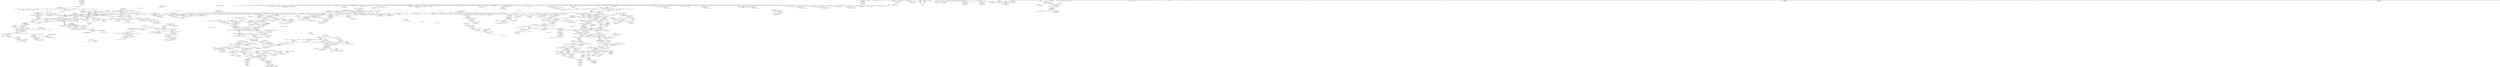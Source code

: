 digraph "SVFG" {
	label="SVFG";

	Node0x55f693ebaa10 [shape=record,color=grey,label="{NodeID: 0\nNullPtr}"];
	Node0x55f693ebaa10 -> Node0x55f6944fb780[style=solid];
	Node0x55f693ebaa10 -> Node0x55f6944fb880[style=solid];
	Node0x55f693ebaa10 -> Node0x55f6944fb950[style=solid];
	Node0x55f693ebaa10 -> Node0x55f6944fba20[style=solid];
	Node0x55f693ebaa10 -> Node0x55f6944fbaf0[style=solid];
	Node0x55f693ebaa10 -> Node0x55f6944fbbc0[style=solid];
	Node0x55f693ebaa10 -> Node0x55f6944fbc90[style=solid];
	Node0x55f693ebaa10 -> Node0x55f6944fbd60[style=solid];
	Node0x55f693ebaa10 -> Node0x55f6944fbe30[style=solid];
	Node0x55f693ebaa10 -> Node0x55f6944fbf00[style=solid];
	Node0x55f693ebaa10 -> Node0x55f6944fbfd0[style=solid];
	Node0x55f693ebaa10 -> Node0x55f6944fc0a0[style=solid];
	Node0x55f693ebaa10 -> Node0x55f6944fc170[style=solid];
	Node0x55f693ebaa10 -> Node0x55f6944fc240[style=solid];
	Node0x55f693ebaa10 -> Node0x55f6944fc310[style=solid];
	Node0x55f693ebaa10 -> Node0x55f6944fc3e0[style=solid];
	Node0x55f693ebaa10 -> Node0x55f6944fc4b0[style=solid];
	Node0x55f693ebaa10 -> Node0x55f6944fc580[style=solid];
	Node0x55f693ebaa10 -> Node0x55f6944fc650[style=solid];
	Node0x55f693ebaa10 -> Node0x55f6944fc720[style=solid];
	Node0x55f693ebaa10 -> Node0x55f6944fc7f0[style=solid];
	Node0x55f693ebaa10 -> Node0x55f6944fc8c0[style=solid];
	Node0x55f693ebaa10 -> Node0x55f6944fc990[style=solid];
	Node0x55f693ebaa10 -> Node0x55f6944fca60[style=solid];
	Node0x55f693ebaa10 -> Node0x55f6944fcb30[style=solid];
	Node0x55f693ebaa10 -> Node0x55f6944fcc00[style=solid];
	Node0x55f693ebaa10 -> Node0x55f6944fccd0[style=solid];
	Node0x55f693ebaa10 -> Node0x55f6944fcda0[style=solid];
	Node0x55f693ebaa10 -> Node0x55f6944fce70[style=solid];
	Node0x55f693ebaa10 -> Node0x55f6944fcf40[style=solid];
	Node0x55f693ebaa10 -> Node0x55f6944fd010[style=solid];
	Node0x55f693ebaa10 -> Node0x55f6944fd0e0[style=solid];
	Node0x55f693ebaa10 -> Node0x55f6944fd1b0[style=solid];
	Node0x55f693ebaa10 -> Node0x55f6944fd280[style=solid];
	Node0x55f693ebaa10 -> Node0x55f6944fd350[style=solid];
	Node0x55f693ebaa10 -> Node0x55f6944fd420[style=solid];
	Node0x55f693ebaa10 -> Node0x55f6944fd4f0[style=solid];
	Node0x55f693ebaa10 -> Node0x55f6944fd5c0[style=solid];
	Node0x55f693ebaa10 -> Node0x55f6944fd690[style=solid];
	Node0x55f693ebaa10 -> Node0x55f6944fd760[style=solid];
	Node0x55f693ebaa10 -> Node0x55f6944fd830[style=solid];
	Node0x55f693ebaa10 -> Node0x55f6944fd900[style=solid];
	Node0x55f693ebaa10 -> Node0x55f6944fd9d0[style=solid];
	Node0x55f693ebaa10 -> Node0x55f6944fdaa0[style=solid];
	Node0x55f693ebaa10 -> Node0x55f6944fdb70[style=solid];
	Node0x55f693ebaa10 -> Node0x55f6944fdc40[style=solid];
	Node0x55f693ebaa10 -> Node0x55f6944fdd10[style=solid];
	Node0x55f693ebaa10 -> Node0x55f6944fdde0[style=solid];
	Node0x55f693ebaa10 -> Node0x55f6944fdeb0[style=solid];
	Node0x55f693ebaa10 -> Node0x55f6944fdf80[style=solid];
	Node0x55f693ebaa10 -> Node0x55f6944fe050[style=solid];
	Node0x55f693ebaa10 -> Node0x55f6944fe120[style=solid];
	Node0x55f693ebaa10 -> Node0x55f6944fe1f0[style=solid];
	Node0x55f693ebaa10 -> Node0x55f6944fe2c0[style=solid];
	Node0x55f693ebaa10 -> Node0x55f6944fe390[style=solid];
	Node0x55f693ebaa10 -> Node0x55f6944fe460[style=solid];
	Node0x55f693ebaa10 -> Node0x55f6944fe530[style=solid];
	Node0x55f693ebaa10 -> Node0x55f6944fe600[style=solid];
	Node0x55f693ebaa10 -> Node0x55f6944fe6d0[style=solid];
	Node0x55f693ebaa10 -> Node0x55f6944fe7a0[style=solid];
	Node0x55f693ebaa10 -> Node0x55f6944fe870[style=solid];
	Node0x55f693ebaa10 -> Node0x55f6944fe940[style=solid];
	Node0x55f693ebaa10 -> Node0x55f6944fea10[style=solid];
	Node0x55f693ebaa10 -> Node0x55f6944feae0[style=solid];
	Node0x55f693ebaa10 -> Node0x55f69453cad0[style=solid];
	Node0x55f693ebaa10 -> Node0x55f69453e910[style=solid];
	Node0x55f693ebaa10 -> Node0x55f694544b60[style=solid];
	Node0x55f693ebaa10 -> Node0x55f693bbf7b0[style=solid];
	Node0x55f693ebaa10 -> Node0x55f693bc3e00[style=solid];
	Node0x55f693ebaa10 -> Node0x55f69457df00[style=solid];
	Node0x55f693ebaa10 -> Node0x55f69457e200[style=solid];
	Node0x55f693ebaa10 -> Node0x55f69457e800[style=solid];
	Node0x55f693ebaa10 -> Node0x55f69457eb00[style=solid];
	Node0x55f693ebaa10:s64 -> Node0x55f694663260[style=solid,color=red];
	Node0x55f693ebaa10:s64 -> Node0x55f69465f1b0[style=solid,color=red];
	Node0x55f6944fdde0 [shape=record,color=black,label="{NodeID: 443\n1736\<--3\n\<--dummyVal\n_ZNSt6vectorISt4pairINSt7__cxx1112basic_stringIcSt11char_traitsIcESaIcEEES6_ESaIS7_EE17_M_realloc_insertIJRKS7_EEEvN9__gnu_cxx17__normal_iteratorIPS7_S9_EEDpOT_\n}"];
	Node0x55f69450d3a0 [shape=record,color=red,label="{NodeID: 886\n323\<--322\n\<--_M_finish\n_ZNSt6vectorINSt7__cxx1112basic_stringIcSt11char_traitsIcESaIcEEESaIS5_EE9push_backERKS5_\n}"];
	Node0x55f69450d3a0 -> Node0x55f69457ce80[style=solid];
	Node0x55f694543570 [shape=record,color=blue,label="{NodeID: 1329\n1412\<--1411\n__t.addr\<--__t\n_ZSt7forwardINSt7__cxx1112basic_stringIcSt11char_traitsIcESaIcEEEEOT_RNSt16remove_referenceIS6_E4typeE\n}"];
	Node0x55f694543570 -> Node0x55f694534050[style=dashed];
	Node0x55f6944f6310 [shape=record,color=green,label="{NodeID: 222\n1387\<--1388\n__x.addr\<--__x.addr_field_insensitive\n_ZSteqIPNSt7__cxx1112basic_stringIcSt11char_traitsIcESaIcEEEEbRKSt13move_iteratorIT_ESB_\n}"];
	Node0x55f6944f6310 -> Node0x55f694533d10[style=solid];
	Node0x55f6944f6310 -> Node0x55f694543300[style=solid];
	Node0x55f694653f40 [shape=record,color=black,label="{NodeID: 2879\n1246 = PHI(1304, )\n}"];
	Node0x55f6945198d0 [shape=record,color=black,label="{NodeID: 665\n2572\<--2571\n\<--\n_ZN9__gnu_cxx13new_allocatorISt4pairINSt7__cxx1112basic_stringIcSt11char_traitsIcESaIcEEES7_EE10deallocateEPS8_m\n}"];
	Node0x55f69457dd80 [shape=record,color=grey,label="{NodeID: 2215\n1925 = cmp(1924, 828, )\n}"];
	Node0x55f694538150 [shape=record,color=red,label="{NodeID: 1108\n1968\<--1946\n\<--__result.addr\n_ZSt34__uninitialized_move_if_noexcept_aIPSt4pairINSt7__cxx1112basic_stringIcSt11char_traitsIcESaIcEEES6_ES8_SaIS7_EET0_T_SB_SA_RT1_\n|{<s0>182}}"];
	Node0x55f694538150:s0 -> Node0x55f69465f7c0[style=solid,color=red];
	Node0x55f693ebaaa0 [shape=record,color=green,label="{NodeID: 1\n7\<--1\n__dso_handle\<--dummyObj\nGlob }"];
	Node0x55f6944fdeb0 [shape=record,color=black,label="{NodeID: 444\n1737\<--3\n\<--dummyVal\n_ZNSt6vectorISt4pairINSt7__cxx1112basic_stringIcSt11char_traitsIcESaIcEEES6_ESaIS7_EE17_M_realloc_insertIJRKS7_EEEvN9__gnu_cxx17__normal_iteratorIPS7_S9_EEDpOT_\n|{<s0>160}}"];
	Node0x55f6944fdeb0:s0 -> Node0x55f694662680[style=solid,color=red];
	Node0x55f69450d470 [shape=record,color=red,label="{NodeID: 887\n327\<--326\n\<--_M_end_of_storage\n_ZNSt6vectorINSt7__cxx1112basic_stringIcSt11char_traitsIcESaIcEEESaIS5_EE9push_backERKS5_\n}"];
	Node0x55f69450d470 -> Node0x55f69457ce80[style=solid];
	Node0x55f694543640 [shape=record,color=blue,label="{NodeID: 1330\n1423\<--1421\n__first.addr\<--__first\n_ZNSt12_Destroy_auxILb0EE9__destroyIPNSt7__cxx1112basic_stringIcSt11char_traitsIcESaIcEEEEEvT_S9_\n}"];
	Node0x55f694543640 -> Node0x55f6945d1680[style=dashed];
	Node0x55f6944f63e0 [shape=record,color=green,label="{NodeID: 223\n1389\<--1390\n__y.addr\<--__y.addr_field_insensitive\n_ZSteqIPNSt7__cxx1112basic_stringIcSt11char_traitsIcESaIcEEEEbRKSt13move_iteratorIT_ESB_\n}"];
	Node0x55f6944f63e0 -> Node0x55f694533de0[style=solid];
	Node0x55f6944f63e0 -> Node0x55f6945433d0[style=solid];
	Node0x55f694654050 [shape=record,color=black,label="{NodeID: 2880\n1251 = PHI(1341, )\n|{<s0>116}}"];
	Node0x55f694654050:s0 -> Node0x55f69465c4c0[style=solid,color=red];
	Node0x55f6945199a0 [shape=record,color=purple,label="{NodeID: 666\n23\<--4\n\<--_ZStL8__ioinit\n__cxx_global_var_init\n}"];
	Node0x55f69457df00 [shape=record,color=grey,label="{NodeID: 2216\n950 = cmp(949, 3, )\n}"];
	Node0x55f694538220 [shape=record,color=red,label="{NodeID: 1109\n1969\<--1948\n\<--__alloc.addr\n_ZSt34__uninitialized_move_if_noexcept_aIPSt4pairINSt7__cxx1112basic_stringIcSt11char_traitsIcESaIcEEES6_ES8_SaIS7_EET0_T_SB_SA_RT1_\n|{<s0>182}}"];
	Node0x55f694538220:s0 -> Node0x55f69465f900[style=solid,color=red];
	Node0x55f6944ede60 [shape=record,color=green,label="{NodeID: 2\n8\<--1\n.str\<--dummyObj\nGlob }"];
	Node0x55f6944fdf80 [shape=record,color=black,label="{NodeID: 445\n1815\<--3\n\<--dummyVal\n_ZNSt4pairINSt7__cxx1112basic_stringIcSt11char_traitsIcESaIcEEES5_EC2ERKS6_\n}"];
	Node0x55f69450d540 [shape=record,color=red,label="{NodeID: 888\n336\<--335\n\<--_M_finish5\n_ZNSt6vectorINSt7__cxx1112basic_stringIcSt11char_traitsIcESaIcEEESaIS5_EE9push_backERKS5_\n|{<s0>40}}"];
	Node0x55f69450d540:s0 -> Node0x55f69454e190[style=solid,color=red];
	Node0x55f694543710 [shape=record,color=blue,label="{NodeID: 1331\n1425\<--1422\n__last.addr\<--__last\n_ZNSt12_Destroy_auxILb0EE9__destroyIPNSt7__cxx1112basic_stringIcSt11char_traitsIcESaIcEEEEEvT_S9_\n}"];
	Node0x55f694543710 -> Node0x55f694534390[style=dashed];
	Node0x55f6944f64b0 [shape=record,color=green,label="{NodeID: 224\n1395\<--1396\n_ZNKSt13move_iteratorIPNSt7__cxx1112basic_stringIcSt11char_traitsIcESaIcEEEE4baseEv\<--_ZNKSt13move_iteratorIPNSt7__cxx1112basic_stringIcSt11char_traitsIcESaIcEEEE4baseEv_field_insensitive\n}"];
	Node0x55f6946541c0 [shape=record,color=black,label="{NodeID: 2881\n1254 = PHI(1348, )\n|{<s0>116}}"];
	Node0x55f6946541c0:s0 -> Node0x55f69465c600[style=solid,color=red];
	Node0x55f694519a70 [shape=record,color=purple,label="{NodeID: 667\n110\<--8\n\<--.str\n_Z8getInputiPPcRiRSt6vectorINSt7__cxx1112basic_stringIcSt11char_traitsIcESaIcEEESaIS8_EERS2_ISt4pairIS8_S8_ESaISD_EE\n}"];
	Node0x55f69457e080 [shape=record,color=grey,label="{NodeID: 2217\n1867 = cmp(1865, 1866, )\n}"];
	Node0x55f6945382f0 [shape=record,color=red,label="{NodeID: 1110\n1971\<--1970\n\<--coerce.dive4\n_ZSt34__uninitialized_move_if_noexcept_aIPSt4pairINSt7__cxx1112basic_stringIcSt11char_traitsIcESaIcEEES6_ES8_SaIS7_EET0_T_SB_SA_RT1_\n|{<s0>182}}"];
	Node0x55f6945382f0:s0 -> Node0x55f69465f540[style=solid,color=red];
	Node0x55f6944edef0 [shape=record,color=green,label="{NodeID: 3\n10\<--1\n.str.1\<--dummyObj\nGlob }"];
	Node0x55f6944fe050 [shape=record,color=black,label="{NodeID: 446\n1816\<--3\n\<--dummyVal\n_ZNSt4pairINSt7__cxx1112basic_stringIcSt11char_traitsIcESaIcEEES5_EC2ERKS6_\n}"];
	Node0x55f6944fe050 -> Node0x55f694545a00[style=solid];
	Node0x55f69450d610 [shape=record,color=red,label="{NodeID: 889\n344\<--343\n\<--_M_finish7\n_ZNSt6vectorINSt7__cxx1112basic_stringIcSt11char_traitsIcESaIcEEESaIS5_EE9push_backERKS5_\n}"];
	Node0x55f69450d610 -> Node0x55f69451af50[style=solid];
	Node0x55f6945e3770 [shape=record,color=yellow,style=double,label="{NodeID: 2439\n463V_1 = ENCHI(MR_463V_0)\npts\{22680000 \}\nFun[_ZSteqIPSt4pairINSt7__cxx1112basic_stringIcSt11char_traitsIcESaIcEEES6_EEbRKSt13move_iteratorIT_ESD_]|{<s0>215}}"];
	Node0x55f6945e3770:s0 -> Node0x55f6945d76a0[style=dashed,color=red];
	Node0x55f6945437e0 [shape=record,color=blue,label="{NodeID: 1332\n1423\<--1441\n__first.addr\<--incdec.ptr\n_ZNSt12_Destroy_auxILb0EE9__destroyIPNSt7__cxx1112basic_stringIcSt11char_traitsIcESaIcEEEEEvT_S9_\n}"];
	Node0x55f6945437e0 -> Node0x55f6945d1680[style=dashed];
	Node0x55f6944f65b0 [shape=record,color=green,label="{NodeID: 225\n1403\<--1404\nthis.addr\<--this.addr_field_insensitive\n_ZNKSt13move_iteratorIPNSt7__cxx1112basic_stringIcSt11char_traitsIcESaIcEEEE4baseEv\n}"];
	Node0x55f6944f65b0 -> Node0x55f694533eb0[style=solid];
	Node0x55f6944f65b0 -> Node0x55f6945434a0[style=solid];
	Node0x55f694654300 [shape=record,color=black,label="{NodeID: 2882\n1261 = PHI(1357, )\n}"];
	Node0x55f694519b40 [shape=record,color=purple,label="{NodeID: 668\n500\<--10\n\<--.str.1\n_ZNSt6vectorINSt7__cxx1112basic_stringIcSt11char_traitsIcESaIcEEESaIS5_EE17_M_realloc_insertIJRKS5_EEEvN9__gnu_cxx17__normal_iteratorIPS5_S7_EEDpOT_\n|{<s0>52}}"];
	Node0x55f694519b40:s0 -> Node0x55f69454ee00[style=solid,color=red];
	Node0x55f69457e200 [shape=record,color=grey,label="{NodeID: 2218\n576 = cmp(575, 3, )\n}"];
	Node0x55f6945383c0 [shape=record,color=red,label="{NodeID: 1111\n1973\<--1972\n\<--coerce.dive5\n_ZSt34__uninitialized_move_if_noexcept_aIPSt4pairINSt7__cxx1112basic_stringIcSt11char_traitsIcESaIcEEES6_ES8_SaIS7_EET0_T_SB_SA_RT1_\n|{<s0>182}}"];
	Node0x55f6945383c0:s0 -> Node0x55f69465f680[style=solid,color=red];
	Node0x55f6944ee5b0 [shape=record,color=green,label="{NodeID: 4\n13\<--1\n\<--dummyObj\nCan only get source location for instruction, argument, global var or function.}"];
	Node0x55f6944fe120 [shape=record,color=black,label="{NodeID: 447\n1818\<--3\n\<--dummyVal\n_ZNSt4pairINSt7__cxx1112basic_stringIcSt11char_traitsIcESaIcEEES5_EC2ERKS6_\n}"];
	Node0x55f6944fe120 -> Node0x55f694545ad0[style=solid];
	Node0x55f69450d6e0 [shape=record,color=red,label="{NodeID: 890\n355\<--354\n\<--coerce.dive8\n_ZNSt6vectorINSt7__cxx1112basic_stringIcSt11char_traitsIcESaIcEEESaIS5_EE9push_backERKS5_\n|{<s0>42}}"];
	Node0x55f69450d6e0:s0 -> Node0x55f694662400[style=solid,color=red];
	Node0x55f6945e3850 [shape=record,color=yellow,style=double,label="{NodeID: 2440\n465V_1 = ENCHI(MR_465V_0)\npts\{22700000 \}\nFun[_ZSteqIPSt4pairINSt7__cxx1112basic_stringIcSt11char_traitsIcESaIcEEES6_EEbRKSt13move_iteratorIT_ESD_]|{<s0>216}}"];
	Node0x55f6945e3850:s0 -> Node0x55f6945d76a0[style=dashed,color=red];
	Node0x55f6945438b0 [shape=record,color=blue,label="{NodeID: 1333\n1447\<--1446\n__pointer.addr\<--__pointer\n_ZSt8_DestroyINSt7__cxx1112basic_stringIcSt11char_traitsIcESaIcEEEEvPT_\n}"];
	Node0x55f6945438b0 -> Node0x55f694534460[style=dashed];
	Node0x55f6944f6680 [shape=record,color=green,label="{NodeID: 226\n1412\<--1413\n__t.addr\<--__t.addr_field_insensitive\n_ZSt7forwardINSt7__cxx1112basic_stringIcSt11char_traitsIcESaIcEEEEOT_RNSt16remove_referenceIS6_E4typeE\n}"];
	Node0x55f6944f6680 -> Node0x55f694534050[style=solid];
	Node0x55f6944f6680 -> Node0x55f694543570[style=solid];
	Node0x55f694654410 [shape=record,color=black,label="{NodeID: 2883\n1275 = PHI()\n}"];
	Node0x55f694519c10 [shape=record,color=purple,label="{NodeID: 669\n1576\<--10\n\<--.str.1\n_ZNSt6vectorISt4pairINSt7__cxx1112basic_stringIcSt11char_traitsIcESaIcEEES6_ESaIS7_EE17_M_realloc_insertIJRKS7_EEEvN9__gnu_cxx17__normal_iteratorIPS7_S9_EEDpOT_\n|{<s0>138}}"];
	Node0x55f694519c10:s0 -> Node0x55f69465c3b0[style=solid,color=red];
	Node0x55f69457e380 [shape=record,color=grey,label="{NodeID: 2219\n1871 = cmp(1869, 1870, )\n}"];
	Node0x55f694538490 [shape=record,color=red,label="{NodeID: 1112\n1983\<--1980\nthis1\<--this.addr\n_ZNK9__gnu_cxx17__normal_iteratorIPSt4pairINSt7__cxx1112basic_stringIcSt11char_traitsIcESaIcEEES7_ESt6vectorIS8_SaIS8_EEE4baseEv\n}"];
	Node0x55f694538490 -> Node0x55f694509e00[style=solid];
	Node0x55f6944ee640 [shape=record,color=green,label="{NodeID: 5\n92\<--1\n\<--dummyObj\nCan only get source location for instruction, argument, global var or function.|{<s0>6}}"];
	Node0x55f6944ee640:s0 -> Node0x55f69465d350[style=solid,color=red];
	Node0x55f6944fe1f0 [shape=record,color=black,label="{NodeID: 448\n1824\<--3\nlpad.val\<--dummyVal\n_ZNSt4pairINSt7__cxx1112basic_stringIcSt11char_traitsIcESaIcEEES5_EC2ERKS6_\n}"];
	Node0x55f69450d7b0 [shape=record,color=red,label="{NodeID: 891\n366\<--363\nthis1\<--this.addr\n_ZNSt4pairINSt7__cxx1112basic_stringIcSt11char_traitsIcESaIcEEES5_EC2IS5_S5_Lb1EEEv\n}"];
	Node0x55f69450d7b0 -> Node0x55f694510aa0[style=solid];
	Node0x55f69450d7b0 -> Node0x55f69451b020[style=solid];
	Node0x55f69450d7b0 -> Node0x55f69451b0f0[style=solid];
	Node0x55f694543980 [shape=record,color=blue,label="{NodeID: 1334\n1456\<--1454\nthis.addr\<--this\n_ZNSt13move_iteratorIPNSt7__cxx1112basic_stringIcSt11char_traitsIcESaIcEEEEC2ES6_\n}"];
	Node0x55f694543980 -> Node0x55f694534530[style=dashed];
	Node0x55f6944f6750 [shape=record,color=green,label="{NodeID: 227\n1423\<--1424\n__first.addr\<--__first.addr_field_insensitive\n_ZNSt12_Destroy_auxILb0EE9__destroyIPNSt7__cxx1112basic_stringIcSt11char_traitsIcESaIcEEEEEvT_S9_\n}"];
	Node0x55f6944f6750 -> Node0x55f694534120[style=solid];
	Node0x55f6944f6750 -> Node0x55f6945341f0[style=solid];
	Node0x55f6944f6750 -> Node0x55f6945342c0[style=solid];
	Node0x55f6944f6750 -> Node0x55f694543640[style=solid];
	Node0x55f6944f6750 -> Node0x55f6945437e0[style=solid];
	Node0x55f6946544e0 [shape=record,color=black,label="{NodeID: 2884\n2435 = PHI(2438, )\n}"];
	Node0x55f6946544e0 -> Node0x55f69457d780[style=solid];
	Node0x55f694519ce0 [shape=record,color=purple,label="{NodeID: 670\n2579\<--12\nllvm.global_ctors_0\<--llvm.global_ctors\nGlob }"];
	Node0x55f694519ce0 -> Node0x55f69453c8d0[style=solid];
	Node0x55f69457e500 [shape=record,color=grey,label="{NodeID: 2220\n1432 = cmp(1430, 1431, )\n}"];
	Node0x55f694538560 [shape=record,color=red,label="{NodeID: 1113\n1991\<--1988\nthis1\<--this.addr\n_ZNSt12_Vector_baseISt4pairINSt7__cxx1112basic_stringIcSt11char_traitsIcESaIcEEES6_ESaIS7_EE19_M_get_Tp_allocatorEv\n}"];
	Node0x55f694538560 -> Node0x55f694509ed0[style=solid];
	Node0x55f6944ee6d0 [shape=record,color=green,label="{NodeID: 6\n93\<--1\n\<--dummyObj\nCan only get source location for instruction, argument, global var or function.|{<s0>6}}"];
	Node0x55f6944ee6d0:s0 -> Node0x55f69465d460[style=solid,color=red];
	Node0x55f6944fe2c0 [shape=record,color=black,label="{NodeID: 449\n1825\<--3\nlpad.val4\<--dummyVal\n_ZNSt4pairINSt7__cxx1112basic_stringIcSt11char_traitsIcESaIcEEES5_EC2ERKS6_\n}"];
	Node0x55f69450d880 [shape=record,color=red,label="{NodeID: 892\n384\<--376\nthis1\<--this.addr\n_ZNSt6vectorISt4pairINSt7__cxx1112basic_stringIcSt11char_traitsIcESaIcEEES6_ESaIS7_EE9push_backERKS7_\n|{|<s5>46|<s6>47}}"];
	Node0x55f69450d880 -> Node0x55f694510b70[style=solid];
	Node0x55f69450d880 -> Node0x55f694510c40[style=solid];
	Node0x55f69450d880 -> Node0x55f694510d10[style=solid];
	Node0x55f69450d880 -> Node0x55f694510de0[style=solid];
	Node0x55f69450d880 -> Node0x55f694510eb0[style=solid];
	Node0x55f69450d880:s5 -> Node0x55f69465e810[style=solid,color=red];
	Node0x55f69450d880:s6 -> Node0x55f694659c20[style=solid,color=red];
	Node0x55f694543a50 [shape=record,color=blue,label="{NodeID: 1335\n1458\<--1455\n__i.addr\<--__i\n_ZNSt13move_iteratorIPNSt7__cxx1112basic_stringIcSt11char_traitsIcESaIcEEEEC2ES6_\n}"];
	Node0x55f694543a50 -> Node0x55f694534600[style=dashed];
	Node0x55f6944f6820 [shape=record,color=green,label="{NodeID: 228\n1425\<--1426\n__last.addr\<--__last.addr_field_insensitive\n_ZNSt12_Destroy_auxILb0EE9__destroyIPNSt7__cxx1112basic_stringIcSt11char_traitsIcESaIcEEEEEvT_S9_\n}"];
	Node0x55f6944f6820 -> Node0x55f694534390[style=solid];
	Node0x55f6944f6820 -> Node0x55f694543710[style=solid];
	Node0x55f694654680 [shape=record,color=black,label="{NodeID: 2885\n2491 = PHI(2379, )\n|{<s0>220}}"];
	Node0x55f694654680:s0 -> Node0x55f69465cd10[style=solid,color=red];
	Node0x55f694519de0 [shape=record,color=purple,label="{NodeID: 671\n2580\<--12\nllvm.global_ctors_1\<--llvm.global_ctors\nGlob }"];
	Node0x55f694519de0 -> Node0x55f69453c9d0[style=solid];
	Node0x55f69457e680 [shape=record,color=grey,label="{NodeID: 2221\n1853 = cmp(1851, 1852, )\n}"];
	Node0x55f694538630 [shape=record,color=red,label="{NodeID: 1114\n2004\<--1998\n\<--__a.addr\n_ZNSt16allocator_traitsISaISt4pairINSt7__cxx1112basic_stringIcSt11char_traitsIcESaIcEEES6_EEE7destroyIS7_EEvRS8_PT_\n}"];
	Node0x55f694538630 -> Node0x55f6945176b0[style=solid];
	Node0x55f6944ee760 [shape=record,color=green,label="{NodeID: 7\n115\<--1\n\<--dummyObj\nCan only get source location for instruction, argument, global var or function.}"];
	Node0x55f6944fe390 [shape=record,color=black,label="{NodeID: 450\n2309\<--3\n\<--dummyVal\n_ZNSt20__uninitialized_copyILb0EE13__uninit_copyISt13move_iteratorIPSt4pairINSt7__cxx1112basic_stringIcSt11char_traitsIcESaIcEEES9_EESB_EET0_T_SE_SD_\n}"];
	Node0x55f69450d950 [shape=record,color=red,label="{NodeID: 893\n402\<--378\n\<--__x.addr\n_ZNSt6vectorISt4pairINSt7__cxx1112basic_stringIcSt11char_traitsIcESaIcEEES6_ESaIS7_EE9push_backERKS7_\n|{<s0>45}}"];
	Node0x55f69450d950:s0 -> Node0x55f694659810[style=solid,color=red];
	Node0x55f694543b20 [shape=record,color=blue,label="{NodeID: 1336\n1463\<--1464\n_M_current\<--\n_ZNSt13move_iteratorIPNSt7__cxx1112basic_stringIcSt11char_traitsIcESaIcEEEEC2ES6_\n|{<s0>109}}"];
	Node0x55f694543b20:s0 -> Node0x55f6945faa10[style=dashed,color=blue];
	Node0x55f6944fedc0 [shape=record,color=green,label="{NodeID: 229\n1437\<--1438\n_ZSt8_DestroyINSt7__cxx1112basic_stringIcSt11char_traitsIcESaIcEEEEvPT_\<--_ZSt8_DestroyINSt7__cxx1112basic_stringIcSt11char_traitsIcESaIcEEEEvPT__field_insensitive\n}"];
	Node0x55f6946547c0 [shape=record,color=black,label="{NodeID: 2886\n1394 = PHI(1401, )\n}"];
	Node0x55f6946547c0 -> Node0x55f69457d180[style=solid];
	Node0x55f694519ee0 [shape=record,color=purple,label="{NodeID: 672\n2581\<--12\nllvm.global_ctors_2\<--llvm.global_ctors\nGlob }"];
	Node0x55f694519ee0 -> Node0x55f69453cad0[style=solid];
	Node0x55f69457e800 [shape=record,color=grey,label="{NodeID: 2222\n2045 = cmp(2044, 3, )\n}"];
	Node0x55f694538700 [shape=record,color=red,label="{NodeID: 1115\n2006\<--2000\n\<--__p.addr\n_ZNSt16allocator_traitsISaISt4pairINSt7__cxx1112basic_stringIcSt11char_traitsIcESaIcEEES6_EEE7destroyIS7_EEvRS8_PT_\n|{<s0>183}}"];
	Node0x55f694538700:s0 -> Node0x55f69454ea40[style=solid,color=red];
	Node0x55f6944ee7f0 [shape=record,color=green,label="{NodeID: 8\n161\<--1\n\<--dummyObj\nCan only get source location for instruction, argument, global var or function.}"];
	Node0x55f6944fe460 [shape=record,color=black,label="{NodeID: 451\n2310\<--3\n\<--dummyVal\n_ZNSt20__uninitialized_copyILb0EE13__uninit_copyISt13move_iteratorIPSt4pairINSt7__cxx1112basic_stringIcSt11char_traitsIcESaIcEEES9_EESB_EET0_T_SE_SD_\n}"];
	Node0x55f6944fe460 -> Node0x55f6945489f0[style=solid];
	Node0x55f69450da20 [shape=record,color=red,label="{NodeID: 894\n418\<--378\n\<--__x.addr\n_ZNSt6vectorISt4pairINSt7__cxx1112basic_stringIcSt11char_traitsIcESaIcEEES6_ESaIS7_EE9push_backERKS7_\n|{<s0>47}}"];
	Node0x55f69450da20:s0 -> Node0x55f694659e40[style=solid,color=red];
	Node0x55f694543bf0 [shape=record,color=blue,label="{NodeID: 1337\n1470\<--1468\nthis.addr\<--this\n_ZN9__gnu_cxx13new_allocatorINSt7__cxx1112basic_stringIcSt11char_traitsIcESaIcEEEE7destroyIS6_EEvPT_\n}"];
	Node0x55f694543bf0 -> Node0x55f6945346d0[style=dashed];
	Node0x55f6944feec0 [shape=record,color=green,label="{NodeID: 230\n1447\<--1448\n__pointer.addr\<--__pointer.addr_field_insensitive\n_ZSt8_DestroyINSt7__cxx1112basic_stringIcSt11char_traitsIcESaIcEEEEvPT_\n}"];
	Node0x55f6944feec0 -> Node0x55f694534460[style=solid];
	Node0x55f6944feec0 -> Node0x55f6945438b0[style=solid];
	Node0x55f694654900 [shape=record,color=black,label="{NodeID: 2887\n1398 = PHI(1401, )\n}"];
	Node0x55f694654900 -> Node0x55f69457d180[style=solid];
	Node0x55f694519fe0 [shape=record,color=purple,label="{NodeID: 673\n195\<--75\nfirst\<--p\n_Z8getInputiPPcRiRSt6vectorINSt7__cxx1112basic_stringIcSt11char_traitsIcESaIcEEESaIS8_EERS2_ISt4pairIS8_S8_ESaISD_EE\n}"];
	Node0x55f69457e980 [shape=record,color=grey,label="{NodeID: 2223\n1021 = cmp(1018, 1020, )\n}"];
	Node0x55f6945387d0 [shape=record,color=red,label="{NodeID: 1116\n2024\<--2015\n\<--__first.addr\n_ZSt8_DestroyIPSt4pairINSt7__cxx1112basic_stringIcSt11char_traitsIcESaIcEEES6_ES7_EvT_S9_RSaIT0_E\n|{<s0>184}}"];
	Node0x55f6945387d0:s0 -> Node0x55f694658490[style=solid,color=red];
	Node0x55f6944ee8b0 [shape=record,color=green,label="{NodeID: 9\n502\<--1\n\<--dummyObj\nCan only get source location for instruction, argument, global var or function.|{<s0>52|<s1>138}}"];
	Node0x55f6944ee8b0:s0 -> Node0x55f69454ecc0[style=solid,color=red];
	Node0x55f6944ee8b0:s1 -> Node0x55f69465c2a0[style=solid,color=red];
	Node0x55f6944fe530 [shape=record,color=black,label="{NodeID: 452\n2312\<--3\n\<--dummyVal\n_ZNSt20__uninitialized_copyILb0EE13__uninit_copyISt13move_iteratorIPSt4pairINSt7__cxx1112basic_stringIcSt11char_traitsIcESaIcEEES9_EESB_EET0_T_SE_SD_\n}"];
	Node0x55f6944fe530 -> Node0x55f694548ac0[style=solid];
	Node0x55f69450daf0 [shape=record,color=red,label="{NodeID: 895\n388\<--387\n\<--_M_finish\n_ZNSt6vectorISt4pairINSt7__cxx1112basic_stringIcSt11char_traitsIcESaIcEEES6_ESaIS7_EE9push_backERKS7_\n}"];
	Node0x55f69450daf0 -> Node0x55f69457da80[style=solid];
	Node0x55f694543cc0 [shape=record,color=blue,label="{NodeID: 1338\n1472\<--1469\n__p.addr\<--__p\n_ZN9__gnu_cxx13new_allocatorINSt7__cxx1112basic_stringIcSt11char_traitsIcESaIcEEEE7destroyIS6_EEvPT_\n}"];
	Node0x55f694543cc0 -> Node0x55f6945347a0[style=dashed];
	Node0x55f6944fef90 [shape=record,color=green,label="{NodeID: 231\n1456\<--1457\nthis.addr\<--this.addr_field_insensitive\n_ZNSt13move_iteratorIPNSt7__cxx1112basic_stringIcSt11char_traitsIcESaIcEEEEC2ES6_\n}"];
	Node0x55f6944fef90 -> Node0x55f694534530[style=solid];
	Node0x55f6944fef90 -> Node0x55f694543980[style=solid];
	Node0x55f694654a40 [shape=record,color=black,label="{NodeID: 2888\n1435 = PHI(1341, )\n|{<s0>131}}"];
	Node0x55f694654a40:s0 -> Node0x55f6946603d0[style=solid,color=red];
	Node0x55f69451a0b0 [shape=record,color=purple,label="{NodeID: 674\n198\<--75\nsecond\<--p\n_Z8getInputiPPcRiRSt6vectorINSt7__cxx1112basic_stringIcSt11char_traitsIcESaIcEEESaIS8_EERS2_ISt4pairIS8_S8_ESaISD_EE\n}"];
	Node0x55f69457eb00 [shape=record,color=grey,label="{NodeID: 2224\n1649 = cmp(1648, 3, )\n}"];
	Node0x55f6945388a0 [shape=record,color=red,label="{NodeID: 1117\n2025\<--2017\n\<--__last.addr\n_ZSt8_DestroyIPSt4pairINSt7__cxx1112basic_stringIcSt11char_traitsIcESaIcEEES6_ES7_EvT_S9_RSaIT0_E\n|{<s0>184}}"];
	Node0x55f6945388a0:s0 -> Node0x55f6946585e0[style=solid,color=red];
	Node0x55f6944ee970 [shape=record,color=green,label="{NodeID: 10\n642\<--1\n\<--dummyObj\nCan only get source location for instruction, argument, global var or function.}"];
	Node0x55f6944fe600 [shape=record,color=black,label="{NodeID: 453\n2323\<--3\n\<--dummyVal\n_ZNSt20__uninitialized_copyILb0EE13__uninit_copyISt13move_iteratorIPSt4pairINSt7__cxx1112basic_stringIcSt11char_traitsIcESaIcEEES9_EESB_EET0_T_SE_SD_\n}"];
	Node0x55f69450dbc0 [shape=record,color=red,label="{NodeID: 896\n392\<--391\n\<--_M_end_of_storage\n_ZNSt6vectorISt4pairINSt7__cxx1112basic_stringIcSt11char_traitsIcESaIcEEES6_ESaIS7_EE9push_backERKS7_\n}"];
	Node0x55f69450dbc0 -> Node0x55f69457da80[style=solid];
	Node0x55f694543d90 [shape=record,color=blue,label="{NodeID: 1339\n1484\<--1481\n__a.addr\<--__a\n_ZNSt16allocator_traitsISaINSt7__cxx1112basic_stringIcSt11char_traitsIcESaIcEEEEE10deallocateERS6_PS5_m\n}"];
	Node0x55f694543d90 -> Node0x55f694534870[style=dashed];
	Node0x55f6944ff060 [shape=record,color=green,label="{NodeID: 232\n1458\<--1459\n__i.addr\<--__i.addr_field_insensitive\n_ZNSt13move_iteratorIPNSt7__cxx1112basic_stringIcSt11char_traitsIcESaIcEEEEC2ES6_\n}"];
	Node0x55f6944ff060 -> Node0x55f694534600[style=solid];
	Node0x55f6944ff060 -> Node0x55f694543a50[style=solid];
	Node0x55f694654b80 [shape=record,color=black,label="{NodeID: 2889\n1540 = PHI(1782, )\n|{<s0>137}}"];
	Node0x55f694654b80:s0 -> Node0x55f694661c80[style=solid,color=red];
	Node0x55f69451a180 [shape=record,color=purple,label="{NodeID: 675\n101\<--100\narrayidx\<--\n_Z8getInputiPPcRiRSt6vectorINSt7__cxx1112basic_stringIcSt11char_traitsIcESaIcEEESaIS8_EERS2_ISt4pairIS8_S8_ESaISD_EE\n}"];
	Node0x55f69451a180 -> Node0x55f69450c9e0[style=solid];
	Node0x55f694538970 [shape=record,color=red,label="{NodeID: 1118\n2043\<--2034\nthis1\<--this.addr\n_ZNSt12_Vector_baseISt4pairINSt7__cxx1112basic_stringIcSt11char_traitsIcESaIcEEES6_ESaIS7_EE13_M_deallocateEPS7_m\n}"];
	Node0x55f694538970 -> Node0x55f694509fa0[style=solid];
	Node0x55f6944eea70 [shape=record,color=green,label="{NodeID: 11\n828\<--1\n\<--dummyObj\nCan only get source location for instruction, argument, global var or function.}"];
	Node0x55f6944fe6d0 [shape=record,color=black,label="{NodeID: 454\n2324\<--3\n\<--dummyVal\n_ZNSt20__uninitialized_copyILb0EE13__uninit_copyISt13move_iteratorIPSt4pairINSt7__cxx1112basic_stringIcSt11char_traitsIcESaIcEEES9_EESB_EET0_T_SE_SD_\n}"];
	Node0x55f6944fe6d0 -> Node0x55f694548b90[style=solid];
	Node0x55f69450dc90 [shape=record,color=red,label="{NodeID: 897\n401\<--400\n\<--_M_finish5\n_ZNSt6vectorISt4pairINSt7__cxx1112basic_stringIcSt11char_traitsIcESaIcEEES6_ESaIS7_EE9push_backERKS7_\n|{<s0>45}}"];
	Node0x55f69450dc90:s0 -> Node0x55f694659690[style=solid,color=red];
	Node0x55f694543e60 [shape=record,color=blue,label="{NodeID: 1340\n1486\<--1482\n__p.addr\<--__p\n_ZNSt16allocator_traitsISaINSt7__cxx1112basic_stringIcSt11char_traitsIcESaIcEEEEE10deallocateERS6_PS5_m\n}"];
	Node0x55f694543e60 -> Node0x55f694534940[style=dashed];
	Node0x55f6944ff130 [shape=record,color=green,label="{NodeID: 233\n1470\<--1471\nthis.addr\<--this.addr_field_insensitive\n_ZN9__gnu_cxx13new_allocatorINSt7__cxx1112basic_stringIcSt11char_traitsIcESaIcEEEE7destroyIS6_EEvPT_\n}"];
	Node0x55f6944ff130 -> Node0x55f6945346d0[style=solid];
	Node0x55f6944ff130 -> Node0x55f694543bf0[style=solid];
	Node0x55f694654cc0 [shape=record,color=black,label="{NodeID: 2890\n1577 = PHI(1827, )\n}"];
	Node0x55f694654cc0 -> Node0x55f694544750[style=solid];
	Node0x55f69451a250 [shape=record,color=purple,label="{NodeID: 676\n142\<--141\nadd.ptr\<--\n_Z8getInputiPPcRiRSt6vectorINSt7__cxx1112basic_stringIcSt11char_traitsIcESaIcEEESaIS8_EERS2_ISt4pairIS8_S8_ESaISD_EE\n}"];
	Node0x55f69451a250 -> Node0x55f69450fcd0[style=solid];
	Node0x55f694538a40 [shape=record,color=red,label="{NodeID: 1119\n2044\<--2036\n\<--__p.addr\n_ZNSt12_Vector_baseISt4pairINSt7__cxx1112basic_stringIcSt11char_traitsIcESaIcEEES6_ESaIS7_EE13_M_deallocateEPS7_m\n}"];
	Node0x55f694538a40 -> Node0x55f69457e800[style=solid];
	Node0x55f6944eeb70 [shape=record,color=green,label="{NodeID: 12\n1058\<--1\n\<--dummyObj\nCan only get source location for instruction, argument, global var or function.}"];
	Node0x55f6944fe7a0 [shape=record,color=black,label="{NodeID: 455\n2326\<--3\n\<--dummyVal\n_ZNSt20__uninitialized_copyILb0EE13__uninit_copyISt13move_iteratorIPSt4pairINSt7__cxx1112basic_stringIcSt11char_traitsIcESaIcEEES9_EESB_EET0_T_SE_SD_\n}"];
	Node0x55f6944fe7a0 -> Node0x55f694548c60[style=solid];
	Node0x55f69450dd60 [shape=record,color=red,label="{NodeID: 898\n409\<--408\n\<--_M_finish7\n_ZNSt6vectorISt4pairINSt7__cxx1112basic_stringIcSt11char_traitsIcESaIcEEES6_ESaIS7_EE9push_backERKS7_\n}"];
	Node0x55f69450dd60 -> Node0x55f69451bab0[style=solid];
	Node0x55f694543f30 [shape=record,color=blue,label="{NodeID: 1341\n1488\<--1483\n__n.addr\<--__n\n_ZNSt16allocator_traitsISaINSt7__cxx1112basic_stringIcSt11char_traitsIcESaIcEEEEE10deallocateERS6_PS5_m\n}"];
	Node0x55f694543f30 -> Node0x55f694534a10[style=dashed];
	Node0x55f6944ff200 [shape=record,color=green,label="{NodeID: 234\n1472\<--1473\n__p.addr\<--__p.addr_field_insensitive\n_ZN9__gnu_cxx13new_allocatorINSt7__cxx1112basic_stringIcSt11char_traitsIcESaIcEEEE7destroyIS6_EEvPT_\n}"];
	Node0x55f6944ff200 -> Node0x55f6945347a0[style=solid];
	Node0x55f6944ff200 -> Node0x55f694543cc0[style=solid];
	Node0x55f694654e00 [shape=record,color=black,label="{NodeID: 2891\n1581 = PHI(1899, )\n}"];
	Node0x55f694654e00 -> Node0x55f694544820[style=solid];
	Node0x55f69451a320 [shape=record,color=purple,label="{NodeID: 677\n154\<--153\nvbase.offset.ptr\<--vtable\n_Z8getInputiPPcRiRSt6vectorINSt7__cxx1112basic_stringIcSt11char_traitsIcESaIcEEESaIS8_EERS2_ISt4pairIS8_S8_ESaISD_EE\n}"];
	Node0x55f69451a320 -> Node0x55f69450fda0[style=solid];
	Node0x55f694538b10 [shape=record,color=red,label="{NodeID: 1120\n2049\<--2036\n\<--__p.addr\n_ZNSt12_Vector_baseISt4pairINSt7__cxx1112basic_stringIcSt11char_traitsIcESaIcEEES6_ESaIS7_EE13_M_deallocateEPS7_m\n|{<s0>185}}"];
	Node0x55f694538b10:s0 -> Node0x55f694662040[style=solid,color=red];
	Node0x55f6944eec70 [shape=record,color=green,label="{NodeID: 13\n1149\<--1\n\<--dummyObj\nCan only get source location for instruction, argument, global var or function.}"];
	Node0x55f6944fe870 [shape=record,color=black,label="{NodeID: 456\n2334\<--3\nlpad.val\<--dummyVal\n_ZNSt20__uninitialized_copyILb0EE13__uninit_copyISt13move_iteratorIPSt4pairINSt7__cxx1112basic_stringIcSt11char_traitsIcESaIcEEES9_EESB_EET0_T_SE_SD_\n}"];
	Node0x55f69450de30 [shape=record,color=red,label="{NodeID: 899\n420\<--419\n\<--coerce.dive8\n_ZNSt6vectorISt4pairINSt7__cxx1112basic_stringIcSt11char_traitsIcESaIcEEES6_ESaIS7_EE9push_backERKS7_\n|{<s0>47}}"];
	Node0x55f69450de30:s0 -> Node0x55f694659d30[style=solid,color=red];
	Node0x55f694544000 [shape=record,color=blue,label="{NodeID: 1342\n1505\<--1502\nthis.addr\<--this\n_ZN9__gnu_cxx13new_allocatorINSt7__cxx1112basic_stringIcSt11char_traitsIcESaIcEEEE10deallocateEPS6_m\n}"];
	Node0x55f694544000 -> Node0x55f694534ae0[style=dashed];
	Node0x55f6944ff2d0 [shape=record,color=green,label="{NodeID: 235\n1484\<--1485\n__a.addr\<--__a.addr_field_insensitive\n_ZNSt16allocator_traitsISaINSt7__cxx1112basic_stringIcSt11char_traitsIcESaIcEEEEE10deallocateERS6_PS5_m\n}"];
	Node0x55f6944ff2d0 -> Node0x55f694534870[style=solid];
	Node0x55f6944ff2d0 -> Node0x55f694543d90[style=solid];
	Node0x55f694654f40 [shape=record,color=black,label="{NodeID: 2892\n1586 = PHI(1879, )\n}"];
	Node0x55f694654f40 -> Node0x55f6945448f0[style=solid];
	Node0x55f69451a3f0 [shape=record,color=purple,label="{NodeID: 678\n169\<--168\nvbase.offset.ptr21\<--vtable20\n_Z8getInputiPPcRiRSt6vectorINSt7__cxx1112basic_stringIcSt11char_traitsIcESaIcEEESaIS8_EERS2_ISt4pairIS8_S8_ESaISD_EE\n}"];
	Node0x55f69451a3f0 -> Node0x55f6945100e0[style=solid];
	Node0x55f694538be0 [shape=record,color=red,label="{NodeID: 1121\n2050\<--2038\n\<--__n.addr\n_ZNSt12_Vector_baseISt4pairINSt7__cxx1112basic_stringIcSt11char_traitsIcESaIcEEES6_ESaIS7_EE13_M_deallocateEPS7_m\n|{<s0>185}}"];
	Node0x55f694538be0:s0 -> Node0x55f694662180[style=solid,color=red];
	Node0x55f6944eed70 [shape=record,color=green,label="{NodeID: 14\n1150\<--1\n\<--dummyObj\nCan only get source location for instruction, argument, global var or function.}"];
	Node0x55f6944fe940 [shape=record,color=black,label="{NodeID: 457\n2335\<--3\nlpad.val12\<--dummyVal\n_ZNSt20__uninitialized_copyILb0EE13__uninit_copyISt13move_iteratorIPSt4pairINSt7__cxx1112basic_stringIcSt11char_traitsIcESaIcEEES9_EESB_EET0_T_SE_SD_\n}"];
	Node0x55f69450df00 [shape=record,color=red,label="{NodeID: 900\n431\<--428\nthis1\<--this.addr\n_ZNSt4pairINSt7__cxx1112basic_stringIcSt11char_traitsIcESaIcEEES5_ED2Ev\n}"];
	Node0x55f69450df00 -> Node0x55f69451bb80[style=solid];
	Node0x55f69450df00 -> Node0x55f69451bc50[style=solid];
	Node0x55f6945440d0 [shape=record,color=blue,label="{NodeID: 1343\n1507\<--1503\n__p.addr\<--__p\n_ZN9__gnu_cxx13new_allocatorINSt7__cxx1112basic_stringIcSt11char_traitsIcESaIcEEEE10deallocateEPS6_m\n}"];
	Node0x55f6945440d0 -> Node0x55f694534bb0[style=dashed];
	Node0x55f6944ff3a0 [shape=record,color=green,label="{NodeID: 236\n1486\<--1487\n__p.addr\<--__p.addr_field_insensitive\n_ZNSt16allocator_traitsISaINSt7__cxx1112basic_stringIcSt11char_traitsIcESaIcEEEEE10deallocateERS6_PS5_m\n}"];
	Node0x55f6944ff3a0 -> Node0x55f694534940[style=solid];
	Node0x55f6944ff3a0 -> Node0x55f694543e60[style=solid];
	Node0x55f694655080 [shape=record,color=black,label="{NodeID: 2893\n1592 = PHI(1914, )\n}"];
	Node0x55f694655080 -> Node0x55f6945449c0[style=solid];
	Node0x55f69451a4c0 [shape=record,color=purple,label="{NodeID: 679\n180\<--179\nadd.ptr26\<--\n_Z8getInputiPPcRiRSt6vectorINSt7__cxx1112basic_stringIcSt11char_traitsIcESaIcEEESaIS8_EERS2_ISt4pairIS8_S8_ESaISD_EE\n}"];
	Node0x55f69451a4c0 -> Node0x55f694510280[style=solid];
	Node0x55f694538cb0 [shape=record,color=red,label="{NodeID: 1122\n2061\<--2058\nthis1\<--this.addr\n_ZNKSt6vectorISt4pairINSt7__cxx1112basic_stringIcSt11char_traitsIcESaIcEEES6_ESaIS7_EE8max_sizeEv\n}"];
	Node0x55f694538cb0 -> Node0x55f694517850[style=solid];
	Node0x55f6944eee70 [shape=record,color=green,label="{NodeID: 15\n1201\<--1\n\<--dummyObj\nCan only get source location for instruction, argument, global var or function.}"];
	Node0x55f6944fea10 [shape=record,color=black,label="{NodeID: 458\n2337\<--3\n\<--dummyVal\n_ZNSt20__uninitialized_copyILb0EE13__uninit_copyISt13move_iteratorIPSt4pairINSt7__cxx1112basic_stringIcSt11char_traitsIcESaIcEEES9_EESB_EET0_T_SE_SD_\n}"];
	Node0x55f69450dfd0 [shape=record,color=red,label="{NodeID: 901\n460\<--451\n\<--__a.addr\n_ZNSt16allocator_traitsISaINSt7__cxx1112basic_stringIcSt11char_traitsIcESaIcEEEEE9constructIS5_JRKS5_EEEvRS6_PT_DpOT0_\n}"];
	Node0x55f69450dfd0 -> Node0x55f694511050[style=solid];
	Node0x55f6945441a0 [shape=record,color=blue,label="{NodeID: 1344\n1509\<--1504\n.addr\<--\n_ZN9__gnu_cxx13new_allocatorINSt7__cxx1112basic_stringIcSt11char_traitsIcESaIcEEEE10deallocateEPS6_m\n}"];
	Node0x55f6944ff470 [shape=record,color=green,label="{NodeID: 237\n1488\<--1489\n__n.addr\<--__n.addr_field_insensitive\n_ZNSt16allocator_traitsISaINSt7__cxx1112basic_stringIcSt11char_traitsIcESaIcEEEEE10deallocateERS6_PS5_m\n}"];
	Node0x55f6944ff470 -> Node0x55f694534a10[style=solid];
	Node0x55f6944ff470 -> Node0x55f694543f30[style=solid];
	Node0x55f6946551c0 [shape=record,color=black,label="{NodeID: 2894\n1605 = PHI(1782, )\n|{<s0>143}}"];
	Node0x55f6946551c0:s0 -> Node0x55f694659810[style=solid,color=red];
	Node0x55f69451a590 [shape=record,color=purple,label="{NodeID: 680\n202\<--201\nvbase.offset.ptr39\<--vtable38\n_Z8getInputiPPcRiRSt6vectorINSt7__cxx1112basic_stringIcSt11char_traitsIcESaIcEEESaIS8_EERS2_ISt4pairIS8_S8_ESaISD_EE\n}"];
	Node0x55f69451a590 -> Node0x55f694510350[style=solid];
	Node0x55f6945cc470 [shape=record,color=black,label="{NodeID: 2230\nMR_457V_3 = PHI(MR_457V_4, MR_457V_2, )\npts\{2274 \}\n}"];
	Node0x55f6945cc470 -> Node0x55f69453a100[style=dashed];
	Node0x55f6945cc470 -> Node0x55f69453a1d0[style=dashed];
	Node0x55f6945cc470 -> Node0x55f69453a2a0[style=dashed];
	Node0x55f6945cc470 -> Node0x55f69453a370[style=dashed];
	Node0x55f6945cc470 -> Node0x55f694548920[style=dashed];
	Node0x55f694538d80 [shape=record,color=red,label="{NodeID: 1123\n2075\<--2072\nthis1\<--this.addr\n_ZNKSt6vectorISt4pairINSt7__cxx1112basic_stringIcSt11char_traitsIcESaIcEEES6_ESaIS7_EE4sizeEv\n}"];
	Node0x55f694538d80 -> Node0x55f6945179f0[style=solid];
	Node0x55f694538d80 -> Node0x55f694517ac0[style=solid];
	Node0x55f6944eef70 [shape=record,color=green,label="{NodeID: 16\n1319\<--1\n\<--dummyObj\nCan only get source location for instruction, argument, global var or function.}"];
	Node0x55f6944feae0 [shape=record,color=black,label="{NodeID: 459\n2338\<--3\n\<--dummyVal\n_ZNSt20__uninitialized_copyILb0EE13__uninit_copyISt13move_iteratorIPSt4pairINSt7__cxx1112basic_stringIcSt11char_traitsIcESaIcEEES9_EESB_EET0_T_SE_SD_\n|{<s0>210}}"];
	Node0x55f6944feae0:s0 -> Node0x55f694662680[style=solid,color=red];
	Node0x55f69450e0a0 [shape=record,color=red,label="{NodeID: 902\n462\<--453\n\<--__p.addr\n_ZNSt16allocator_traitsISaINSt7__cxx1112basic_stringIcSt11char_traitsIcESaIcEEEEE9constructIS5_JRKS5_EEEvRS6_PT_DpOT0_\n|{<s0>51}}"];
	Node0x55f69450e0a0:s0 -> Node0x55f69465a780[style=solid,color=red];
	Node0x55f694544270 [shape=record,color=blue,label="{NodeID: 1345\n1527\<--1524\n__a.addr\<--__a\n_ZNSt16allocator_traitsISaISt4pairINSt7__cxx1112basic_stringIcSt11char_traitsIcESaIcEEES6_EEE9constructIS7_JRKS7_EEEvRS8_PT_DpOT0_\n}"];
	Node0x55f694544270 -> Node0x55f694534c80[style=dashed];
	Node0x55f6944ff540 [shape=record,color=green,label="{NodeID: 238\n1498\<--1499\n_ZN9__gnu_cxx13new_allocatorINSt7__cxx1112basic_stringIcSt11char_traitsIcESaIcEEEE10deallocateEPS6_m\<--_ZN9__gnu_cxx13new_allocatorINSt7__cxx1112basic_stringIcSt11char_traitsIcESaIcEEEE10deallocateEPS6_m_field_insensitive\n}"];
	Node0x55f694655300 [shape=record,color=black,label="{NodeID: 2895\n1612 = PHI(1978, )\n}"];
	Node0x55f694655300 -> Node0x55f694536270[style=solid];
	Node0x55f69451a660 [shape=record,color=purple,label="{NodeID: 681\n351\<--315\ncoerce.dive\<--agg.tmp\n_ZNSt6vectorINSt7__cxx1112basic_stringIcSt11char_traitsIcESaIcEEESaIS5_EE9push_backERKS5_\n}"];
	Node0x55f69451a660 -> Node0x55f69453da70[style=solid];
	Node0x55f6945cc560 [shape=record,color=black,label="{NodeID: 2231\nMR_463V_3 = PHI(MR_463V_4, MR_463V_2, )\npts\{22680000 \}\n|{<s0>200|<s1>202|<s2>204|<s3>204}}"];
	Node0x55f6945cc560:s0 -> Node0x55f6945e6550[style=dashed,color=red];
	Node0x55f6945cc560:s1 -> Node0x55f6945dadb0[style=dashed,color=red];
	Node0x55f6945cc560:s2 -> Node0x55f69453ad30[style=dashed,color=red];
	Node0x55f6945cc560:s3 -> Node0x55f6945492e0[style=dashed,color=red];
	Node0x55f694538e50 [shape=record,color=red,label="{NodeID: 1124\n2079\<--2078\n\<--_M_finish\n_ZNKSt6vectorISt4pairINSt7__cxx1112basic_stringIcSt11char_traitsIcESaIcEEES6_ESaIS7_EE4sizeEv\n}"];
	Node0x55f694538e50 -> Node0x55f694517b90[style=solid];
	Node0x55f6944ef070 [shape=record,color=green,label="{NodeID: 17\n1711\<--1\n\<--dummyObj\nCan only get source location for instruction, argument, global var or function.}"];
	Node0x55f6944febb0 [shape=record,color=black,label="{NodeID: 460\n25\<--26\n\<--_ZNSt8ios_base4InitD1Ev\nCan only get source location for instruction, argument, global var or function.}"];
	Node0x55f69450e170 [shape=record,color=red,label="{NodeID: 903\n463\<--455\n\<--__args.addr\n_ZNSt16allocator_traitsISaINSt7__cxx1112basic_stringIcSt11char_traitsIcESaIcEEEEE9constructIS5_JRKS5_EEEvRS6_PT_DpOT0_\n|{<s0>50}}"];
	Node0x55f69450e170:s0 -> Node0x55f69465b010[style=solid,color=red];
	Node0x55f694544340 [shape=record,color=blue,label="{NodeID: 1346\n1529\<--1525\n__p.addr\<--__p\n_ZNSt16allocator_traitsISaISt4pairINSt7__cxx1112basic_stringIcSt11char_traitsIcESaIcEEES6_EEE9constructIS7_JRKS7_EEEvRS8_PT_DpOT0_\n}"];
	Node0x55f694544340 -> Node0x55f694534d50[style=dashed];
	Node0x55f6944ff640 [shape=record,color=green,label="{NodeID: 239\n1505\<--1506\nthis.addr\<--this.addr_field_insensitive\n_ZN9__gnu_cxx13new_allocatorINSt7__cxx1112basic_stringIcSt11char_traitsIcESaIcEEEE10deallocateEPS6_m\n}"];
	Node0x55f6944ff640 -> Node0x55f694534ae0[style=solid];
	Node0x55f6944ff640 -> Node0x55f694544000[style=solid];
	Node0x55f694655440 [shape=record,color=black,label="{NodeID: 2896\n1618 = PHI(1986, )\n|{<s0>146}}"];
	Node0x55f694655440:s0 -> Node0x55f694659390[style=solid,color=red];
	Node0x55f69451a730 [shape=record,color=purple,label="{NodeID: 682\n354\<--315\ncoerce.dive8\<--agg.tmp\n_ZNSt6vectorINSt7__cxx1112basic_stringIcSt11char_traitsIcESaIcEEESaIS5_EE9push_backERKS5_\n}"];
	Node0x55f69451a730 -> Node0x55f69450d6e0[style=solid];
	Node0x55f694538f20 [shape=record,color=red,label="{NodeID: 1125\n2083\<--2082\n\<--_M_start\n_ZNKSt6vectorISt4pairINSt7__cxx1112basic_stringIcSt11char_traitsIcESaIcEEES6_ESaIS7_EE4sizeEv\n}"];
	Node0x55f694538f20 -> Node0x55f694517c60[style=solid];
	Node0x55f6944ef170 [shape=record,color=green,label="{NodeID: 18\n2116\<--1\n\<--dummyObj\nCan only get source location for instruction, argument, global var or function.}"];
	Node0x55f6944fecb0 [shape=record,color=black,label="{NodeID: 461\n137\<--57\n\<--inFile\n_Z8getInputiPPcRiRSt6vectorINSt7__cxx1112basic_stringIcSt11char_traitsIcESaIcEEESaIS8_EERS2_ISt4pairIS8_S8_ESaISD_EE\n}"];
	Node0x55f69450e240 [shape=record,color=red,label="{NodeID: 904\n499\<--477\nthis1\<--this.addr\n_ZNSt6vectorINSt7__cxx1112basic_stringIcSt11char_traitsIcESaIcEEESaIS5_EE17_M_realloc_insertIJRKS5_EEEvN9__gnu_cxx17__normal_iteratorIPS5_S7_EEDpOT_\n|{|<s19>52|<s20>53}}"];
	Node0x55f69450e240 -> Node0x55f694511120[style=solid];
	Node0x55f69450e240 -> Node0x55f6945111f0[style=solid];
	Node0x55f69450e240 -> Node0x55f6945112c0[style=solid];
	Node0x55f69450e240 -> Node0x55f694511390[style=solid];
	Node0x55f69450e240 -> Node0x55f694511460[style=solid];
	Node0x55f69450e240 -> Node0x55f694511530[style=solid];
	Node0x55f69450e240 -> Node0x55f694511600[style=solid];
	Node0x55f69450e240 -> Node0x55f6945116d0[style=solid];
	Node0x55f69450e240 -> Node0x55f6945117a0[style=solid];
	Node0x55f69450e240 -> Node0x55f694511870[style=solid];
	Node0x55f69450e240 -> Node0x55f694511940[style=solid];
	Node0x55f69450e240 -> Node0x55f694511a10[style=solid];
	Node0x55f69450e240 -> Node0x55f694511ae0[style=solid];
	Node0x55f69450e240 -> Node0x55f694511bb0[style=solid];
	Node0x55f69450e240 -> Node0x55f694511c80[style=solid];
	Node0x55f69450e240 -> Node0x55f694511d50[style=solid];
	Node0x55f69450e240 -> Node0x55f694511e20[style=solid];
	Node0x55f69450e240 -> Node0x55f694511ef0[style=solid];
	Node0x55f69450e240 -> Node0x55f694511fc0[style=solid];
	Node0x55f69450e240:s19 -> Node0x55f69454eb80[style=solid,color=red];
	Node0x55f69450e240:s20 -> Node0x55f694658380[style=solid,color=red];
	Node0x55f694544410 [shape=record,color=blue,label="{NodeID: 1347\n1531\<--1526\n__args.addr\<--__args\n_ZNSt16allocator_traitsISaISt4pairINSt7__cxx1112basic_stringIcSt11char_traitsIcESaIcEEES6_EEE9constructIS7_JRKS7_EEEvRS8_PT_DpOT0_\n}"];
	Node0x55f694544410 -> Node0x55f694534e20[style=dashed];
	Node0x55f6944ff710 [shape=record,color=green,label="{NodeID: 240\n1507\<--1508\n__p.addr\<--__p.addr_field_insensitive\n_ZN9__gnu_cxx13new_allocatorINSt7__cxx1112basic_stringIcSt11char_traitsIcESaIcEEEE10deallocateEPS6_m\n}"];
	Node0x55f6944ff710 -> Node0x55f694534bb0[style=solid];
	Node0x55f6944ff710 -> Node0x55f6945440d0[style=solid];
	Node0x55f694655580 [shape=record,color=black,label="{NodeID: 2897\n1621 = PHI(1937, )\n}"];
	Node0x55f694655580 -> Node0x55f694544c30[style=solid];
	Node0x55f69451a800 [shape=record,color=purple,label="{NodeID: 683\n321\<--320\n_M_impl\<--\n_ZNSt6vectorINSt7__cxx1112basic_stringIcSt11char_traitsIcESaIcEEESaIS5_EE9push_backERKS5_\n}"];
	Node0x55f694538ff0 [shape=record,color=red,label="{NodeID: 1126\n2094\<--2091\n\<--__a.addr\n_ZNSt16allocator_traitsISaISt4pairINSt7__cxx1112basic_stringIcSt11char_traitsIcESaIcEEES6_EEE8max_sizeERKS8_\n}"];
	Node0x55f694538ff0 -> Node0x55f694517e00[style=solid];
	Node0x55f6944ef270 [shape=record,color=green,label="{NodeID: 19\n4\<--6\n_ZStL8__ioinit\<--_ZStL8__ioinit_field_insensitive\nGlob }"];
	Node0x55f6944ef270 -> Node0x55f6945199a0[style=solid];
	Node0x55f69450f3e0 [shape=record,color=black,label="{NodeID: 462\n165\<--57\n\<--inFile\n_Z8getInputiPPcRiRSt6vectorINSt7__cxx1112basic_stringIcSt11char_traitsIcESaIcEEESaIS8_EERS2_ISt4pairIS8_S8_ESaISD_EE\n}"];
	Node0x55f69450e310 [shape=record,color=red,label="{NodeID: 905\n529\<--479\n\<--__args.addr\n_ZNSt6vectorINSt7__cxx1112basic_stringIcSt11char_traitsIcESaIcEEESaIS5_EE17_M_realloc_insertIJRKS5_EEEvN9__gnu_cxx17__normal_iteratorIPS5_S7_EEDpOT_\n|{<s0>56}}"];
	Node0x55f69450e310:s0 -> Node0x55f69465b010[style=solid,color=red];
	Node0x55f6945444e0 [shape=record,color=blue,label="{NodeID: 1348\n1571\<--1549\ncoerce.dive\<--__position.coerce\n_ZNSt6vectorISt4pairINSt7__cxx1112basic_stringIcSt11char_traitsIcESaIcEEES6_ESaIS7_EE17_M_realloc_insertIJRKS7_EEEvN9__gnu_cxx17__normal_iteratorIPS7_S9_EEDpOT_\n|{|<s2>140}}"];
	Node0x55f6945444e0 -> Node0x55f694536270[style=dashed];
	Node0x55f6945444e0 -> Node0x55f694536340[style=dashed];
	Node0x55f6945444e0:s2 -> Node0x55f6945d7290[style=dashed,color=red];
	Node0x55f6944ff7e0 [shape=record,color=green,label="{NodeID: 241\n1509\<--1510\n.addr\<--.addr_field_insensitive\n_ZN9__gnu_cxx13new_allocatorINSt7__cxx1112basic_stringIcSt11char_traitsIcESaIcEEEE10deallocateEPS6_m\n}"];
	Node0x55f6944ff7e0 -> Node0x55f6945441a0[style=solid];
	Node0x55f6946556c0 [shape=record,color=black,label="{NodeID: 2898\n1628 = PHI(1978, )\n}"];
	Node0x55f6946556c0 -> Node0x55f694536340[style=solid];
	Node0x55f69451a8d0 [shape=record,color=purple,label="{NodeID: 684\n322\<--320\n_M_finish\<--\n_ZNSt6vectorINSt7__cxx1112basic_stringIcSt11char_traitsIcESaIcEEESaIS5_EE9push_backERKS5_\n}"];
	Node0x55f69451a8d0 -> Node0x55f69450d3a0[style=solid];
	Node0x55f6945cf8b0 [shape=record,color=black,label="{NodeID: 2234\nMR_236V_3 = PHI(MR_236V_4, MR_236V_2, )\npts\{1010 \}\n}"];
	Node0x55f6945cf8b0 -> Node0x55f6945317b0[style=dashed];
	Node0x55f6945390c0 [shape=record,color=red,label="{NodeID: 1127\n2105\<--2102\nthis1\<--this.addr\n_ZNKSt12_Vector_baseISt4pairINSt7__cxx1112basic_stringIcSt11char_traitsIcESaIcEEES6_ESaIS7_EE19_M_get_Tp_allocatorEv\n}"];
	Node0x55f6945390c0 -> Node0x55f69450a3b0[style=solid];
	Node0x55f6944ef370 [shape=record,color=green,label="{NodeID: 20\n12\<--16\nllvm.global_ctors\<--llvm.global_ctors_field_insensitive\nGlob }"];
	Node0x55f6944ef370 -> Node0x55f694519ce0[style=solid];
	Node0x55f6944ef370 -> Node0x55f694519de0[style=solid];
	Node0x55f6944ef370 -> Node0x55f694519ee0[style=solid];
	Node0x55f69450f4b0 [shape=record,color=black,label="{NodeID: 463\n141\<--67\n\<--ss\n_Z8getInputiPPcRiRSt6vectorINSt7__cxx1112basic_stringIcSt11char_traitsIcESaIcEEESaIS8_EERS2_ISt4pairIS8_S8_ESaISD_EE\n}"];
	Node0x55f69450f4b0 -> Node0x55f69451a250[style=solid];
	Node0x55f69450e3e0 [shape=record,color=red,label="{NodeID: 906\n516\<--481\n\<--__len\n_ZNSt6vectorINSt7__cxx1112basic_stringIcSt11char_traitsIcESaIcEEESaIS5_EE17_M_realloc_insertIJRKS5_EEEvN9__gnu_cxx17__normal_iteratorIPS5_S7_EEDpOT_\n|{<s0>55}}"];
	Node0x55f69450e3e0:s0 -> Node0x55f69465d240[style=solid,color=red];
	Node0x55f6945445b0 [shape=record,color=blue,label="{NodeID: 1349\n1553\<--1548\nthis.addr\<--this\n_ZNSt6vectorISt4pairINSt7__cxx1112basic_stringIcSt11char_traitsIcESaIcEEES6_ESaIS7_EE17_M_realloc_insertIJRKS7_EEEvN9__gnu_cxx17__normal_iteratorIPS7_S9_EEDpOT_\n}"];
	Node0x55f6945445b0 -> Node0x55f694534ef0[style=dashed];
	Node0x55f6944ff8b0 [shape=record,color=green,label="{NodeID: 242\n1518\<--1519\n_ZdlPv\<--_ZdlPv_field_insensitive\n}"];
	Node0x55f694655800 [shape=record,color=black,label="{NodeID: 2899\n1636 = PHI(1986, )\n|{<s0>149}}"];
	Node0x55f694655800:s0 -> Node0x55f694659390[style=solid,color=red];
	Node0x55f69451a9a0 [shape=record,color=purple,label="{NodeID: 685\n325\<--324\n_M_impl2\<--\n_ZNSt6vectorINSt7__cxx1112basic_stringIcSt11char_traitsIcESaIcEEESaIS5_EE9push_backERKS5_\n}"];
	Node0x55f6945cfd80 [shape=record,color=black,label="{NodeID: 2235\nMR_34V_2 = PHI(MR_34V_3, MR_34V_1, )\npts\{3810000 \}\n}"];
	Node0x55f694539190 [shape=record,color=red,label="{NodeID: 1128\n2114\<--2111\nthis1\<--this.addr\n_ZNK9__gnu_cxx13new_allocatorISt4pairINSt7__cxx1112basic_stringIcSt11char_traitsIcESaIcEEES7_EE8max_sizeEv\n}"];
	Node0x55f6944ef470 [shape=record,color=green,label="{NodeID: 21\n17\<--18\n__cxx_global_var_init\<--__cxx_global_var_init_field_insensitive\n}"];
	Node0x55f69450f580 [shape=record,color=black,label="{NodeID: 464\n147\<--67\n\<--ss\n_Z8getInputiPPcRiRSt6vectorINSt7__cxx1112basic_stringIcSt11char_traitsIcESaIcEEESaIS8_EERS2_ISt4pairIS8_S8_ESaISD_EE\n}"];
	Node0x55f69450e4b0 [shape=record,color=red,label="{NodeID: 907\n606\<--481\n\<--__len\n_ZNSt6vectorINSt7__cxx1112basic_stringIcSt11char_traitsIcESaIcEEESaIS5_EE17_M_realloc_insertIJRKS5_EEEvN9__gnu_cxx17__normal_iteratorIPS5_S7_EEDpOT_\n|{<s0>69}}"];
	Node0x55f69450e4b0:s0 -> Node0x55f69465b750[style=solid,color=red];
	Node0x55f6945e4820 [shape=record,color=yellow,style=double,label="{NodeID: 2457\n78V_1 = ENCHI(MR_78V_0)\npts\{492 \}\nFun[_ZNSt6vectorINSt7__cxx1112basic_stringIcSt11char_traitsIcESaIcEEESaIS5_EE17_M_realloc_insertIJRKS5_EEEvN9__gnu_cxx17__normal_iteratorIPS5_S7_EEDpOT_]}"];
	Node0x55f6945e4820 -> Node0x55f69453ec50[style=dashed];
	Node0x55f694544680 [shape=record,color=blue,label="{NodeID: 1350\n1555\<--1550\n__args.addr\<--__args\n_ZNSt6vectorISt4pairINSt7__cxx1112basic_stringIcSt11char_traitsIcESaIcEEES6_ESaIS7_EE17_M_realloc_insertIJRKS7_EEEvN9__gnu_cxx17__normal_iteratorIPS7_S9_EEDpOT_\n}"];
	Node0x55f694544680 -> Node0x55f694534fc0[style=dashed];
	Node0x55f6944ff9b0 [shape=record,color=green,label="{NodeID: 243\n1527\<--1528\n__a.addr\<--__a.addr_field_insensitive\n_ZNSt16allocator_traitsISaISt4pairINSt7__cxx1112basic_stringIcSt11char_traitsIcESaIcEEES6_EEE9constructIS7_JRKS7_EEEvRS8_PT_DpOT0_\n}"];
	Node0x55f6944ff9b0 -> Node0x55f694534c80[style=solid];
	Node0x55f6944ff9b0 -> Node0x55f694544270[style=solid];
	Node0x55f694655940 [shape=record,color=black,label="{NodeID: 2900\n1637 = PHI(1937, )\n}"];
	Node0x55f694655940 -> Node0x55f694544dd0[style=solid];
	Node0x55f69451aa70 [shape=record,color=purple,label="{NodeID: 686\n326\<--324\n_M_end_of_storage\<--\n_ZNSt6vectorINSt7__cxx1112basic_stringIcSt11char_traitsIcESaIcEEESaIS5_EE9push_backERKS5_\n}"];
	Node0x55f69451aa70 -> Node0x55f69450d470[style=solid];
	Node0x55f6945d0280 [shape=record,color=black,label="{NodeID: 2236\nMR_304V_3 = PHI(MR_304V_4, MR_304V_2, )\npts\{1233 \}\n}"];
	Node0x55f6945d0280 -> Node0x55f694532e70[style=dashed];
	Node0x55f6945d0280 -> Node0x55f694532f40[style=dashed];
	Node0x55f6945d0280 -> Node0x55f694533010[style=dashed];
	Node0x55f6945d0280 -> Node0x55f6945330e0[style=dashed];
	Node0x55f6945d0280 -> Node0x55f6945426d0[style=dashed];
	Node0x55f694539260 [shape=record,color=red,label="{NodeID: 1129\n2126\<--2120\nthis1\<--this.addr\n_ZN9__gnu_cxx17__normal_iteratorIPSt4pairINSt7__cxx1112basic_stringIcSt11char_traitsIcESaIcEEES7_ESt6vectorIS8_SaIS8_EEEC2ERKS9_\n}"];
	Node0x55f694539260 -> Node0x55f69450a480[style=solid];
	Node0x55f6944ef570 [shape=record,color=green,label="{NodeID: 22\n21\<--22\n_ZNSt8ios_base4InitC1Ev\<--_ZNSt8ios_base4InitC1Ev_field_insensitive\n}"];
	Node0x55f69450f650 [shape=record,color=black,label="{NodeID: 465\n152\<--67\n\<--ss\n_Z8getInputiPPcRiRSt6vectorINSt7__cxx1112basic_stringIcSt11char_traitsIcESaIcEEESaIS8_EERS2_ISt4pairIS8_S8_ESaISD_EE\n}"];
	Node0x55f69450f650 -> Node0x55f69450cab0[style=solid];
	Node0x55f69450e580 [shape=record,color=red,label="{NodeID: 908\n655\<--481\n\<--__len\n_ZNSt6vectorINSt7__cxx1112basic_stringIcSt11char_traitsIcESaIcEEESaIS5_EE17_M_realloc_insertIJRKS5_EEEvN9__gnu_cxx17__normal_iteratorIPS5_S7_EEDpOT_\n}"];
	Node0x55f6945e4900 [shape=record,color=yellow,style=double,label="{NodeID: 2458\n80V_1 = ENCHI(MR_80V_0)\npts\{494 \}\nFun[_ZNSt6vectorINSt7__cxx1112basic_stringIcSt11char_traitsIcESaIcEEESaIS5_EE17_M_realloc_insertIJRKS5_EEEvN9__gnu_cxx17__normal_iteratorIPS5_S7_EEDpOT_]}"];
	Node0x55f6945e4900 -> Node0x55f69453ed20[style=dashed];
	Node0x55f694544750 [shape=record,color=blue,label="{NodeID: 1351\n1557\<--1577\n__len\<--call\n_ZNSt6vectorISt4pairINSt7__cxx1112basic_stringIcSt11char_traitsIcESaIcEEES6_ESaIS7_EE17_M_realloc_insertIJRKS7_EEEvN9__gnu_cxx17__normal_iteratorIPS7_S9_EEDpOT_\n}"];
	Node0x55f694544750 -> Node0x55f694535090[style=dashed];
	Node0x55f694544750 -> Node0x55f694535160[style=dashed];
	Node0x55f694544750 -> Node0x55f694535230[style=dashed];
	Node0x55f6944ffa80 [shape=record,color=green,label="{NodeID: 244\n1529\<--1530\n__p.addr\<--__p.addr_field_insensitive\n_ZNSt16allocator_traitsISaISt4pairINSt7__cxx1112basic_stringIcSt11char_traitsIcESaIcEEES6_EEE9constructIS7_JRKS7_EEEvRS8_PT_DpOT0_\n}"];
	Node0x55f6944ffa80 -> Node0x55f694534d50[style=solid];
	Node0x55f6944ffa80 -> Node0x55f694544340[style=solid];
	Node0x55f694655a80 [shape=record,color=black,label="{NodeID: 2901\n1647 = PHI()\n}"];
	Node0x55f69451ab40 [shape=record,color=purple,label="{NodeID: 687\n331\<--330\n_M_impl3\<--\n_ZNSt6vectorINSt7__cxx1112basic_stringIcSt11char_traitsIcESaIcEEESaIS5_EE9push_backERKS5_\n}"];
	Node0x55f69451ab40 -> Node0x55f6945109d0[style=solid];
	Node0x55f6945d0780 [shape=record,color=black,label="{NodeID: 2237\nMR_310V_3 = PHI(MR_310V_4, MR_310V_2, )\npts\{12270000 \}\n|{<s0>113|<s1>115|<s2>117|<s3>117}}"];
	Node0x55f6945d0780:s0 -> Node0x55f6945ce290[style=dashed,color=red];
	Node0x55f6945d0780:s1 -> Node0x55f6945d6590[style=dashed,color=red];
	Node0x55f6945d0780:s2 -> Node0x55f694533aa0[style=dashed,color=red];
	Node0x55f6945d0780:s3 -> Node0x55f694543090[style=dashed,color=red];
	Node0x55f694539330 [shape=record,color=red,label="{NodeID: 1130\n2128\<--2122\n\<--__i.addr\n_ZN9__gnu_cxx17__normal_iteratorIPSt4pairINSt7__cxx1112basic_stringIcSt11char_traitsIcESaIcEEES7_ESt6vectorIS8_SaIS8_EEEC2ERKS9_\n}"];
	Node0x55f694539330 -> Node0x55f694539400[style=solid];
	Node0x55f6944ef670 [shape=record,color=green,label="{NodeID: 23\n27\<--28\n__cxa_atexit\<--__cxa_atexit_field_insensitive\n}"];
	Node0x55f69450f720 [shape=record,color=black,label="{NodeID: 466\n157\<--67\n\<--ss\n_Z8getInputiPPcRiRSt6vectorINSt7__cxx1112basic_stringIcSt11char_traitsIcESaIcEEESaIS8_EERS2_ISt4pairIS8_S8_ESaISD_EE\n}"];
	Node0x55f69450f720 -> Node0x55f69450bdb0[style=solid];
	Node0x55f69450e650 [shape=record,color=red,label="{NodeID: 909\n527\<--483\n\<--__elems_before\n_ZNSt6vectorINSt7__cxx1112basic_stringIcSt11char_traitsIcESaIcEEESaIS5_EE17_M_realloc_insertIJRKS5_EEEvN9__gnu_cxx17__normal_iteratorIPS5_S7_EEDpOT_\n}"];
	Node0x55f694544820 [shape=record,color=blue,label="{NodeID: 1352\n1584\<--1581\ncoerce.dive3\<--call2\n_ZNSt6vectorISt4pairINSt7__cxx1112basic_stringIcSt11char_traitsIcESaIcEEES6_ESaIS7_EE17_M_realloc_insertIJRKS7_EEEvN9__gnu_cxx17__normal_iteratorIPS7_S9_EEDpOT_\n|{|<s2>140}}"];
	Node0x55f694544820 -> Node0x55f694536270[style=dashed];
	Node0x55f694544820 -> Node0x55f694536340[style=dashed];
	Node0x55f694544820:s2 -> Node0x55f6945d7290[style=dashed,color=red];
	Node0x55f6944ffb50 [shape=record,color=green,label="{NodeID: 245\n1531\<--1532\n__args.addr\<--__args.addr_field_insensitive\n_ZNSt16allocator_traitsISaISt4pairINSt7__cxx1112basic_stringIcSt11char_traitsIcESaIcEEES6_EEE9constructIS7_JRKS7_EEEvRS8_PT_DpOT0_\n}"];
	Node0x55f6944ffb50 -> Node0x55f694534e20[style=solid];
	Node0x55f6944ffb50 -> Node0x55f694544410[style=solid];
	Node0x55f694655b50 [shape=record,color=black,label="{NodeID: 2902\n1670 = PHI(1986, )\n|{<s0>154}}"];
	Node0x55f694655b50:s0 -> Node0x55f69465ee10[style=solid,color=red];
	Node0x55f69451ac10 [shape=record,color=purple,label="{NodeID: 688\n334\<--333\n_M_impl4\<--\n_ZNSt6vectorINSt7__cxx1112basic_stringIcSt11char_traitsIcESaIcEEESaIS5_EE9push_backERKS5_\n}"];
	Node0x55f6945d0c80 [shape=record,color=black,label="{NodeID: 2238\nMR_262V_3 = PHI(MR_262V_4, MR_262V_2, )\npts\{2480 \}\n}"];
	Node0x55f6945d0c80 -> Node0x55f69453b6f0[style=dashed];
	Node0x55f6945d0c80 -> Node0x55f69453b7c0[style=dashed];
	Node0x55f6945d0c80 -> Node0x55f69453b890[style=dashed];
	Node0x55f6945d0c80 -> Node0x55f694549bd0[style=dashed];
	Node0x55f694539400 [shape=record,color=red,label="{NodeID: 1131\n2129\<--2128\n\<--\n_ZN9__gnu_cxx17__normal_iteratorIPSt4pairINSt7__cxx1112basic_stringIcSt11char_traitsIcESaIcEEES7_ESt6vectorIS8_SaIS8_EEEC2ERKS9_\n}"];
	Node0x55f694539400 -> Node0x55f694547670[style=solid];
	Node0x55f6944ef770 [shape=record,color=green,label="{NodeID: 24\n26\<--32\n_ZNSt8ios_base4InitD1Ev\<--_ZNSt8ios_base4InitD1Ev_field_insensitive\n}"];
	Node0x55f6944ef770 -> Node0x55f6944febb0[style=solid];
	Node0x55f69450f7f0 [shape=record,color=black,label="{NodeID: 467\n179\<--67\n\<--ss\n_Z8getInputiPPcRiRSt6vectorINSt7__cxx1112basic_stringIcSt11char_traitsIcESaIcEEESaIS8_EERS2_ISt4pairIS8_S8_ESaISD_EE\n}"];
	Node0x55f69450f7f0 -> Node0x55f69451a4c0[style=solid];
	Node0x55f69450e720 [shape=record,color=red,label="{NodeID: 910\n582\<--483\n\<--__elems_before\n_ZNSt6vectorINSt7__cxx1112basic_stringIcSt11char_traitsIcESaIcEEESaIS5_EE17_M_realloc_insertIJRKS5_EEEvN9__gnu_cxx17__normal_iteratorIPS5_S7_EEDpOT_\n}"];
	Node0x55f6945448f0 [shape=record,color=blue,label="{NodeID: 1353\n1559\<--1586\n__elems_before\<--call4\n_ZNSt6vectorISt4pairINSt7__cxx1112basic_stringIcSt11char_traitsIcESaIcEEES6_ESaIS7_EE17_M_realloc_insertIJRKS7_EEEvN9__gnu_cxx17__normal_iteratorIPS7_S9_EEDpOT_\n}"];
	Node0x55f6945448f0 -> Node0x55f694535300[style=dashed];
	Node0x55f6945448f0 -> Node0x55f6945353d0[style=dashed];
	Node0x55f6944ffc20 [shape=record,color=green,label="{NodeID: 246\n1541\<--1542\n_ZSt7forwardIRKSt4pairINSt7__cxx1112basic_stringIcSt11char_traitsIcESaIcEEES6_EEOT_RNSt16remove_referenceISA_E4typeE\<--_ZSt7forwardIRKSt4pairINSt7__cxx1112basic_stringIcSt11char_traitsIcESaIcEEES6_EEOT_RNSt16remove_referenceISA_E4typeE_field_insensitive\n}"];
	Node0x55f694655cc0 [shape=record,color=black,label="{NodeID: 2903\n1692 = PHI(1986, )\n|{<s0>158}}"];
	Node0x55f694655cc0:s0 -> Node0x55f69465ee10[style=solid,color=red];
	Node0x55f69451ace0 [shape=record,color=purple,label="{NodeID: 689\n335\<--333\n_M_finish5\<--\n_ZNSt6vectorINSt7__cxx1112basic_stringIcSt11char_traitsIcESaIcEEESaIS5_EE9push_backERKS5_\n}"];
	Node0x55f69451ace0 -> Node0x55f69450d540[style=solid];
	Node0x55f6945394d0 [shape=record,color=red,label="{NodeID: 1132\n2141\<--2135\n\<--__a.addr\n_ZNSt16allocator_traitsISaISt4pairINSt7__cxx1112basic_stringIcSt11char_traitsIcESaIcEEES6_EEE8allocateERS8_m\n}"];
	Node0x55f6945394d0 -> Node0x55f694518210[style=solid];
	Node0x55f6944ef870 [shape=record,color=green,label="{NodeID: 25\n39\<--40\n_Z8getInputiPPcRiRSt6vectorINSt7__cxx1112basic_stringIcSt11char_traitsIcESaIcEEESaIS8_EERS2_ISt4pairIS8_S8_ESaISD_EE\<--_Z8getInputiPPcRiRSt6vectorINSt7__cxx1112basic_stringIcSt11char_traitsIcESaIcEEESaIS8_EERS2_ISt4pairIS8_S8_ESaISD_EE_field_insensitive\n}"];
	Node0x55f69450f8c0 [shape=record,color=black,label="{NodeID: 468\n183\<--67\n\<--ss\n_Z8getInputiPPcRiRSt6vectorINSt7__cxx1112basic_stringIcSt11char_traitsIcESaIcEEESaIS8_EERS2_ISt4pairIS8_S8_ESaISD_EE\n}"];
	Node0x55f69450e7f0 [shape=record,color=red,label="{NodeID: 911\n521\<--487\n\<--__new_start\n_ZNSt6vectorINSt7__cxx1112basic_stringIcSt11char_traitsIcESaIcEEESaIS5_EE17_M_realloc_insertIJRKS5_EEEvN9__gnu_cxx17__normal_iteratorIPS5_S7_EEDpOT_\n}"];
	Node0x55f69450e7f0 -> Node0x55f69453e840[style=solid];
	Node0x55f6945449c0 [shape=record,color=blue,label="{NodeID: 1354\n1563\<--1592\n__new_start\<--call5\n_ZNSt6vectorISt4pairINSt7__cxx1112basic_stringIcSt11char_traitsIcESaIcEEES6_ESaIS7_EE17_M_realloc_insertIJRKS7_EEEvN9__gnu_cxx17__normal_iteratorIPS7_S9_EEDpOT_\n}"];
	Node0x55f6945449c0 -> Node0x55f6945354a0[style=dashed];
	Node0x55f6945449c0 -> Node0x55f694535570[style=dashed];
	Node0x55f6945449c0 -> Node0x55f694535640[style=dashed];
	Node0x55f6945449c0 -> Node0x55f694535710[style=dashed];
	Node0x55f6945449c0 -> Node0x55f6945357e0[style=dashed];
	Node0x55f6945449c0 -> Node0x55f6945358b0[style=dashed];
	Node0x55f6945449c0 -> Node0x55f694535980[style=dashed];
	Node0x55f6945449c0 -> Node0x55f694535a50[style=dashed];
	Node0x55f6944ffd20 [shape=record,color=green,label="{NodeID: 247\n1544\<--1545\n_ZN9__gnu_cxx13new_allocatorISt4pairINSt7__cxx1112basic_stringIcSt11char_traitsIcESaIcEEES7_EE9constructIS8_JRKS8_EEEvPT_DpOT0_\<--_ZN9__gnu_cxx13new_allocatorISt4pairINSt7__cxx1112basic_stringIcSt11char_traitsIcESaIcEEES7_EE9constructIS8_JRKS8_EEEvPT_DpOT0__field_insensitive\n}"];
	Node0x55f694655e00 [shape=record,color=black,label="{NodeID: 2904\n1845 = PHI(2056, )\n}"];
	Node0x55f694655e00 -> Node0x55f69457c280[style=solid];
	Node0x55f69451adb0 [shape=record,color=purple,label="{NodeID: 690\n342\<--341\n_M_impl6\<--\n_ZNSt6vectorINSt7__cxx1112basic_stringIcSt11char_traitsIcESaIcEEESaIS5_EE9push_backERKS5_\n}"];
	Node0x55f6945d1680 [shape=record,color=black,label="{NodeID: 2240\nMR_347V_3 = PHI(MR_347V_4, MR_347V_2, )\npts\{1424 \}\n}"];
	Node0x55f6945d1680 -> Node0x55f694534120[style=dashed];
	Node0x55f6945d1680 -> Node0x55f6945341f0[style=dashed];
	Node0x55f6945d1680 -> Node0x55f6945342c0[style=dashed];
	Node0x55f6945d1680 -> Node0x55f6945437e0[style=dashed];
	Node0x55f6945395a0 [shape=record,color=red,label="{NodeID: 1133\n2143\<--2137\n\<--__n.addr\n_ZNSt16allocator_traitsISaISt4pairINSt7__cxx1112basic_stringIcSt11char_traitsIcESaIcEEES6_EEE8allocateERS8_m\n|{<s0>189}}"];
	Node0x55f6945395a0:s0 -> Node0x55f69465f0a0[style=solid,color=red];
	Node0x55f6944ef970 [shape=record,color=green,label="{NodeID: 26\n47\<--48\nargc.addr\<--argc.addr_field_insensitive\n_Z8getInputiPPcRiRSt6vectorINSt7__cxx1112basic_stringIcSt11char_traitsIcESaIcEEESaIS8_EERS2_ISt4pairIS8_S8_ESaISD_EE\n}"];
	Node0x55f6944ef970 -> Node0x55f69453cbd0[style=solid];
	Node0x55f69450f990 [shape=record,color=black,label="{NodeID: 469\n194\<--67\n\<--ss\n_Z8getInputiPPcRiRSt6vectorINSt7__cxx1112basic_stringIcSt11char_traitsIcESaIcEEESaIS8_EERS2_ISt4pairIS8_S8_ESaISD_EE\n}"];
	Node0x55f69450e8c0 [shape=record,color=red,label="{NodeID: 912\n526\<--487\n\<--__new_start\n_ZNSt6vectorINSt7__cxx1112basic_stringIcSt11char_traitsIcESaIcEEESaIS5_EE17_M_realloc_insertIJRKS5_EEEvN9__gnu_cxx17__normal_iteratorIPS5_S7_EEDpOT_\n}"];
	Node0x55f69450e8c0 -> Node0x55f69450c020[style=solid];
	Node0x55f694544a90 [shape=record,color=blue,label="{NodeID: 1355\n1565\<--1596\n__new_finish\<--\n_ZNSt6vectorISt4pairINSt7__cxx1112basic_stringIcSt11char_traitsIcESaIcEEES6_ESaIS7_EE17_M_realloc_insertIJRKS7_EEEvN9__gnu_cxx17__normal_iteratorIPS7_S9_EEDpOT_\n}"];
	Node0x55f694544a90 -> Node0x55f694535cc0[style=dashed];
	Node0x55f694544a90 -> Node0x55f694535d90[style=dashed];
	Node0x55f694544a90 -> Node0x55f694544b60[style=dashed];
	Node0x55f6944ffe20 [shape=record,color=green,label="{NodeID: 248\n1551\<--1552\n__position\<--__position_field_insensitive\n_ZNSt6vectorISt4pairINSt7__cxx1112basic_stringIcSt11char_traitsIcESaIcEEES6_ESaIS7_EE17_M_realloc_insertIJRKS7_EEEvN9__gnu_cxx17__normal_iteratorIPS7_S9_EEDpOT_\n|{|<s1>140|<s2>144|<s3>147}}"];
	Node0x55f6944ffe20 -> Node0x55f694507d80[style=solid];
	Node0x55f6944ffe20:s1 -> Node0x55f694657980[style=solid,color=red];
	Node0x55f6944ffe20:s2 -> Node0x55f694657f50[style=solid,color=red];
	Node0x55f6944ffe20:s3 -> Node0x55f694657f50[style=solid,color=red];
	Node0x55f694655f40 [shape=record,color=black,label="{NodeID: 2905\n1848 = PHI(2070, )\n}"];
	Node0x55f694655f40 -> Node0x55f69457c280[style=solid];
	Node0x55f69451ae80 [shape=record,color=purple,label="{NodeID: 691\n343\<--341\n_M_finish7\<--\n_ZNSt6vectorINSt7__cxx1112basic_stringIcSt11char_traitsIcESaIcEEESaIS5_EE9push_backERKS5_\n}"];
	Node0x55f69451ae80 -> Node0x55f69450d610[style=solid];
	Node0x55f69451ae80 -> Node0x55f69453d9a0[style=solid];
	Node0x55f694539670 [shape=record,color=red,label="{NodeID: 1134\n2161\<--2152\nthis1\<--this.addr\n_ZN9__gnu_cxx13new_allocatorISt4pairINSt7__cxx1112basic_stringIcSt11char_traitsIcESaIcEEES7_EE8allocateEmPKv\n|{<s0>190}}"];
	Node0x55f694539670:s0 -> Node0x55f69454f620[style=solid,color=red];
	Node0x55f6944efa40 [shape=record,color=green,label="{NodeID: 27\n49\<--50\nargv.addr\<--argv.addr_field_insensitive\n_Z8getInputiPPcRiRSt6vectorINSt7__cxx1112basic_stringIcSt11char_traitsIcESaIcEEESaIS8_EERS2_ISt4pairIS8_S8_ESaISD_EE\n}"];
	Node0x55f6944efa40 -> Node0x55f69450c500[style=solid];
	Node0x55f6944efa40 -> Node0x55f69453cca0[style=solid];
	Node0x55f69450fa60 [shape=record,color=black,label="{NodeID: 470\n197\<--67\n\<--ss\n_Z8getInputiPPcRiRSt6vectorINSt7__cxx1112basic_stringIcSt11char_traitsIcESaIcEEESaIS8_EERS2_ISt4pairIS8_S8_ESaISD_EE\n}"];
	Node0x55f69450e990 [shape=record,color=red,label="{NodeID: 913\n541\<--487\n\<--__new_start\n_ZNSt6vectorINSt7__cxx1112basic_stringIcSt11char_traitsIcESaIcEEESaIS5_EE17_M_realloc_insertIJRKS5_EEEvN9__gnu_cxx17__normal_iteratorIPS5_S7_EEDpOT_\n|{<s0>60}}"];
	Node0x55f69450e990:s0 -> Node0x55f69465bbd0[style=solid,color=red];
	Node0x55f694544b60 [shape=record,color=blue, style = dotted,label="{NodeID: 1356\n1565\<--3\n__new_finish\<--dummyVal\n_ZNSt6vectorISt4pairINSt7__cxx1112basic_stringIcSt11char_traitsIcESaIcEEES6_ESaIS7_EE17_M_realloc_insertIJRKS7_EEEvN9__gnu_cxx17__normal_iteratorIPS7_S9_EEDpOT_\n}"];
	Node0x55f694544b60 -> Node0x55f694535cc0[style=dashed];
	Node0x55f694544b60 -> Node0x55f694535d90[style=dashed];
	Node0x55f694544b60 -> Node0x55f694544c30[style=dashed];
	Node0x55f6944ffef0 [shape=record,color=green,label="{NodeID: 249\n1553\<--1554\nthis.addr\<--this.addr_field_insensitive\n_ZNSt6vectorISt4pairINSt7__cxx1112basic_stringIcSt11char_traitsIcESaIcEEES6_ESaIS7_EE17_M_realloc_insertIJRKS7_EEEvN9__gnu_cxx17__normal_iteratorIPS7_S9_EEDpOT_\n}"];
	Node0x55f6944ffef0 -> Node0x55f694534ef0[style=solid];
	Node0x55f6944ffef0 -> Node0x55f6945445b0[style=solid];
	Node0x55f694656080 [shape=record,color=black,label="{NodeID: 2906\n1858 = PHI(2070, )\n}"];
	Node0x55f694656080 -> Node0x55f69457bf80[style=solid];
	Node0x55f69451af50 [shape=record,color=purple,label="{NodeID: 692\n345\<--344\nincdec.ptr\<--\n_ZNSt6vectorINSt7__cxx1112basic_stringIcSt11char_traitsIcESaIcEEESaIS5_EE9push_backERKS5_\n}"];
	Node0x55f69451af50 -> Node0x55f69453d9a0[style=solid];
	Node0x55f694539740 [shape=record,color=red,label="{NodeID: 1135\n2162\<--2154\n\<--__n.addr\n_ZN9__gnu_cxx13new_allocatorISt4pairINSt7__cxx1112basic_stringIcSt11char_traitsIcESaIcEEES7_EE8allocateEmPKv\n}"];
	Node0x55f694539740 -> Node0x55f69457cd00[style=solid];
	Node0x55f6944efb10 [shape=record,color=green,label="{NodeID: 28\n51\<--52\nT.addr\<--T.addr_field_insensitive\n_Z8getInputiPPcRiRSt6vectorINSt7__cxx1112basic_stringIcSt11char_traitsIcESaIcEEESaIS8_EERS2_ISt4pairIS8_S8_ESaISD_EE\n}"];
	Node0x55f6944efb10 -> Node0x55f69450c5d0[style=solid];
	Node0x55f6944efb10 -> Node0x55f69453cd70[style=solid];
	Node0x55f69450fb30 [shape=record,color=black,label="{NodeID: 471\n200\<--67\n\<--ss\n_Z8getInputiPPcRiRSt6vectorINSt7__cxx1112basic_stringIcSt11char_traitsIcESaIcEEESaIS8_EERS2_ISt4pairIS8_S8_ESaISD_EE\n}"];
	Node0x55f69450fb30 -> Node0x55f69450cdf0[style=solid];
	Node0x55f69450ea60 [shape=record,color=red,label="{NodeID: 914\n581\<--487\n\<--__new_start\n_ZNSt6vectorINSt7__cxx1112basic_stringIcSt11char_traitsIcESaIcEEESaIS5_EE17_M_realloc_insertIJRKS5_EEEvN9__gnu_cxx17__normal_iteratorIPS5_S7_EEDpOT_\n}"];
	Node0x55f69450ea60 -> Node0x55f69450c0f0[style=solid];
	Node0x55f694544c30 [shape=record,color=blue,label="{NodeID: 1357\n1565\<--1621\n__new_finish\<--call11\n_ZNSt6vectorISt4pairINSt7__cxx1112basic_stringIcSt11char_traitsIcESaIcEEES6_ESaIS7_EE17_M_realloc_insertIJRKS7_EEEvN9__gnu_cxx17__normal_iteratorIPS7_S9_EEDpOT_\n}"];
	Node0x55f694544c30 -> Node0x55f694535b20[style=dashed];
	Node0x55f694544c30 -> Node0x55f694544d00[style=dashed];
	Node0x55f6944fffc0 [shape=record,color=green,label="{NodeID: 250\n1555\<--1556\n__args.addr\<--__args.addr_field_insensitive\n_ZNSt6vectorISt4pairINSt7__cxx1112basic_stringIcSt11char_traitsIcESaIcEEES6_ESaIS7_EE17_M_realloc_insertIJRKS7_EEEvN9__gnu_cxx17__normal_iteratorIPS7_S9_EEDpOT_\n}"];
	Node0x55f6944fffc0 -> Node0x55f694534fc0[style=solid];
	Node0x55f6944fffc0 -> Node0x55f694544680[style=solid];
	Node0x55f6946561c0 [shape=record,color=black,label="{NodeID: 2907\n1859 = PHI(2070, )\n}"];
	Node0x55f6946561c0 -> Node0x55f694545e10[style=solid];
	Node0x55f69451b020 [shape=record,color=purple,label="{NodeID: 693\n368\<--366\nfirst\<--this1\n_ZNSt4pairINSt7__cxx1112basic_stringIcSt11char_traitsIcESaIcEEES5_EC2IS5_S5_Lb1EEEv\n}"];
	Node0x55f694539810 [shape=record,color=red,label="{NodeID: 1136\n2168\<--2154\n\<--__n.addr\n_ZN9__gnu_cxx13new_allocatorISt4pairINSt7__cxx1112basic_stringIcSt11char_traitsIcESaIcEEES7_EE8allocateEmPKv\n}"];
	Node0x55f694539810 -> Node0x55f69457ad80[style=solid];
	Node0x55f6944efbe0 [shape=record,color=green,label="{NodeID: 29\n53\<--54\nG.addr\<--G.addr_field_insensitive\n_Z8getInputiPPcRiRSt6vectorINSt7__cxx1112basic_stringIcSt11char_traitsIcESaIcEEESaIS8_EERS2_ISt4pairIS8_S8_ESaISD_EE\n}"];
	Node0x55f6944efbe0 -> Node0x55f69450c6a0[style=solid];
	Node0x55f6944efbe0 -> Node0x55f69453ce40[style=solid];
	Node0x55f69450fc00 [shape=record,color=black,label="{NodeID: 472\n205\<--67\n\<--ss\n_Z8getInputiPPcRiRSt6vectorINSt7__cxx1112basic_stringIcSt11char_traitsIcESaIcEEESaIS8_EERS2_ISt4pairIS8_S8_ESaISD_EE\n}"];
	Node0x55f69450fc00 -> Node0x55f69450bf50[style=solid];
	Node0x55f69450eb30 [shape=record,color=red,label="{NodeID: 915\n596\<--487\n\<--__new_start\n_ZNSt6vectorINSt7__cxx1112basic_stringIcSt11char_traitsIcESaIcEEESaIS5_EE17_M_realloc_insertIJRKS5_EEEvN9__gnu_cxx17__normal_iteratorIPS5_S7_EEDpOT_\n|{<s0>68}}"];
	Node0x55f69450eb30:s0 -> Node0x55f6946604e0[style=solid,color=red];
	Node0x55f694544d00 [shape=record,color=blue,label="{NodeID: 1358\n1565\<--1626\n__new_finish\<--incdec.ptr\n_ZNSt6vectorISt4pairINSt7__cxx1112basic_stringIcSt11char_traitsIcESaIcEEES6_ESaIS7_EE17_M_realloc_insertIJRKS7_EEEvN9__gnu_cxx17__normal_iteratorIPS7_S9_EEDpOT_\n}"];
	Node0x55f694544d00 -> Node0x55f694535bf0[style=dashed];
	Node0x55f694544d00 -> Node0x55f694535cc0[style=dashed];
	Node0x55f694544d00 -> Node0x55f694535d90[style=dashed];
	Node0x55f694544d00 -> Node0x55f694544dd0[style=dashed];
	Node0x55f694500090 [shape=record,color=green,label="{NodeID: 251\n1557\<--1558\n__len\<--__len_field_insensitive\n_ZNSt6vectorISt4pairINSt7__cxx1112basic_stringIcSt11char_traitsIcESaIcEEES6_ESaIS7_EE17_M_realloc_insertIJRKS7_EEEvN9__gnu_cxx17__normal_iteratorIPS7_S9_EEDpOT_\n}"];
	Node0x55f694500090 -> Node0x55f694535090[style=solid];
	Node0x55f694500090 -> Node0x55f694535160[style=solid];
	Node0x55f694500090 -> Node0x55f694535230[style=solid];
	Node0x55f694500090 -> Node0x55f694544750[style=solid];
	Node0x55f694656300 [shape=record,color=black,label="{NodeID: 2908\n1861 = PHI(1006, )\n}"];
	Node0x55f694656300 -> Node0x55f694537790[style=solid];
	Node0x55f69451b0f0 [shape=record,color=purple,label="{NodeID: 694\n370\<--366\nsecond\<--this1\n_ZNSt4pairINSt7__cxx1112basic_stringIcSt11char_traitsIcESaIcEEES5_EC2IS5_S5_Lb1EEEv\n}"];
	Node0x55f6945398e0 [shape=record,color=red,label="{NodeID: 1137\n2203\<--2183\n\<--__result.addr\n_ZSt22__uninitialized_copy_aISt13move_iteratorIPSt4pairINSt7__cxx1112basic_stringIcSt11char_traitsIcESaIcEEES7_EES9_S8_ET0_T_SC_SB_RSaIT1_E\n|{<s0>195}}"];
	Node0x55f6945398e0:s0 -> Node0x55f6946575c0[style=solid,color=red];
	Node0x55f6944efcb0 [shape=record,color=green,label="{NodeID: 30\n55\<--56\nH.addr\<--H.addr_field_insensitive\n_Z8getInputiPPcRiRSt6vectorINSt7__cxx1112basic_stringIcSt11char_traitsIcESaIcEEESaIS8_EERS2_ISt4pairIS8_S8_ESaISD_EE\n}"];
	Node0x55f6944efcb0 -> Node0x55f69450c770[style=solid];
	Node0x55f6944efcb0 -> Node0x55f69453cf10[style=solid];
	Node0x55f69450fcd0 [shape=record,color=black,label="{NodeID: 473\n143\<--142\n\<--add.ptr\n_Z8getInputiPPcRiRSt6vectorINSt7__cxx1112basic_stringIcSt11char_traitsIcESaIcEEESaIS8_EERS2_ISt4pairIS8_S8_ESaISD_EE\n}"];
	Node0x55f69450ec00 [shape=record,color=red,label="{NodeID: 916\n605\<--487\n\<--__new_start\n_ZNSt6vectorINSt7__cxx1112basic_stringIcSt11char_traitsIcESaIcEEESaIS5_EE17_M_realloc_insertIJRKS5_EEEvN9__gnu_cxx17__normal_iteratorIPS5_S7_EEDpOT_\n|{<s0>69}}"];
	Node0x55f69450ec00:s0 -> Node0x55f69465b5d0[style=solid,color=red];
	Node0x55f694544dd0 [shape=record,color=blue,label="{NodeID: 1359\n1565\<--1637\n__new_finish\<--call16\n_ZNSt6vectorISt4pairINSt7__cxx1112basic_stringIcSt11char_traitsIcESaIcEEES6_ESaIS7_EE17_M_realloc_insertIJRKS7_EEEvN9__gnu_cxx17__normal_iteratorIPS7_S9_EEDpOT_\n}"];
	Node0x55f694544dd0 -> Node0x55f694535e60[style=dashed];
	Node0x55f694500160 [shape=record,color=green,label="{NodeID: 252\n1559\<--1560\n__elems_before\<--__elems_before_field_insensitive\n_ZNSt6vectorISt4pairINSt7__cxx1112basic_stringIcSt11char_traitsIcESaIcEEES6_ESaIS7_EE17_M_realloc_insertIJRKS7_EEEvN9__gnu_cxx17__normal_iteratorIPS7_S9_EEDpOT_\n}"];
	Node0x55f694500160 -> Node0x55f694535300[style=solid];
	Node0x55f694500160 -> Node0x55f6945353d0[style=solid];
	Node0x55f694500160 -> Node0x55f6945448f0[style=solid];
	Node0x55f694656440 [shape=record,color=black,label="{NodeID: 2909\n1866 = PHI(2070, )\n}"];
	Node0x55f694656440 -> Node0x55f69457e080[style=solid];
	Node0x55f69451b1c0 [shape=record,color=purple,label="{NodeID: 695\n416\<--380\ncoerce.dive\<--agg.tmp\n_ZNSt6vectorISt4pairINSt7__cxx1112basic_stringIcSt11char_traitsIcESaIcEEES6_ESaIS7_EE9push_backERKS7_\n}"];
	Node0x55f69451b1c0 -> Node0x55f69453de80[style=solid];
	Node0x55f6945399b0 [shape=record,color=red,label="{NodeID: 1138\n2205\<--2204\n\<--coerce.dive3\n_ZSt22__uninitialized_copy_aISt13move_iteratorIPSt4pairINSt7__cxx1112basic_stringIcSt11char_traitsIcESaIcEEES7_EES9_S8_ET0_T_SC_SB_RSaIT1_E\n|{<s0>195}}"];
	Node0x55f6945399b0:s0 -> Node0x55f694657340[style=solid,color=red];
	Node0x55f6944efd80 [shape=record,color=green,label="{NodeID: 31\n57\<--58\ninFile\<--inFile_field_insensitive\n_Z8getInputiPPcRiRSt6vectorINSt7__cxx1112basic_stringIcSt11char_traitsIcESaIcEEESaIS8_EERS2_ISt4pairIS8_S8_ESaISD_EE\n}"];
	Node0x55f6944efd80 -> Node0x55f6944fecb0[style=solid];
	Node0x55f6944efd80 -> Node0x55f69450f3e0[style=solid];
	Node0x55f69450fda0 [shape=record,color=black,label="{NodeID: 474\n155\<--154\n\<--vbase.offset.ptr\n_Z8getInputiPPcRiRSt6vectorINSt7__cxx1112basic_stringIcSt11char_traitsIcESaIcEEESaIS8_EERS2_ISt4pairIS8_S8_ESaISD_EE\n}"];
	Node0x55f69450fda0 -> Node0x55f69450cb80[style=solid];
	Node0x55f69450ecd0 [shape=record,color=red,label="{NodeID: 917\n644\<--487\n\<--__new_start\n_ZNSt6vectorINSt7__cxx1112basic_stringIcSt11char_traitsIcESaIcEEESaIS5_EE17_M_realloc_insertIJRKS5_EEEvN9__gnu_cxx17__normal_iteratorIPS5_S7_EEDpOT_\n}"];
	Node0x55f69450ecd0 -> Node0x55f69453ef90[style=solid];
	Node0x55f694544ea0 [shape=record,color=blue,label="{NodeID: 1360\n1567\<--1641\nexn.slot\<--\n_ZNSt6vectorISt4pairINSt7__cxx1112basic_stringIcSt11char_traitsIcESaIcEEES6_ESaIS7_EE17_M_realloc_insertIJRKS7_EEEvN9__gnu_cxx17__normal_iteratorIPS7_S9_EEDpOT_\n}"];
	Node0x55f694544ea0 -> Node0x55f694535f30[style=dashed];
	Node0x55f694544ea0 -> Node0x55f694545040[style=dashed];
	Node0x55f694500230 [shape=record,color=green,label="{NodeID: 253\n1561\<--1562\nref.tmp\<--ref.tmp_field_insensitive\n_ZNSt6vectorISt4pairINSt7__cxx1112basic_stringIcSt11char_traitsIcESaIcEEES6_ESaIS7_EE17_M_realloc_insertIJRKS7_EEEvN9__gnu_cxx17__normal_iteratorIPS7_S9_EEDpOT_\n|{|<s1>140}}"];
	Node0x55f694500230 -> Node0x55f694507e50[style=solid];
	Node0x55f694500230:s1 -> Node0x55f694657ac0[style=solid,color=red];
	Node0x55f694656580 [shape=record,color=black,label="{NodeID: 2910\n1870 = PHI(2056, )\n}"];
	Node0x55f694656580 -> Node0x55f69457e380[style=solid];
	Node0x55f69451b290 [shape=record,color=purple,label="{NodeID: 696\n419\<--380\ncoerce.dive8\<--agg.tmp\n_ZNSt6vectorISt4pairINSt7__cxx1112basic_stringIcSt11char_traitsIcESaIcEEES6_ESaIS7_EE9push_backERKS7_\n}"];
	Node0x55f69451b290 -> Node0x55f69450de30[style=solid];
	Node0x55f694539a80 [shape=record,color=red,label="{NodeID: 1139\n2207\<--2206\n\<--coerce.dive4\n_ZSt22__uninitialized_copy_aISt13move_iteratorIPSt4pairINSt7__cxx1112basic_stringIcSt11char_traitsIcESaIcEEES7_EES9_S8_ET0_T_SC_SB_RSaIT1_E\n|{<s0>195}}"];
	Node0x55f694539a80:s0 -> Node0x55f694657480[style=solid,color=red];
	Node0x55f6944efe50 [shape=record,color=green,label="{NodeID: 32\n59\<--60\noutFile\<--outFile_field_insensitive\n_Z8getInputiPPcRiRSt6vectorINSt7__cxx1112basic_stringIcSt11char_traitsIcESaIcEEESaIS8_EERS2_ISt4pairIS8_S8_ESaISD_EE\n}"];
	Node0x55f69450fe70 [shape=record,color=black,label="{NodeID: 475\n159\<--158\n\<--add.ptr16\n_Z8getInputiPPcRiRSt6vectorINSt7__cxx1112basic_stringIcSt11char_traitsIcESaIcEEESaIS8_EERS2_ISt4pairIS8_S8_ESaISD_EE\n}"];
	Node0x55f69450eda0 [shape=record,color=red,label="{NodeID: 918\n654\<--487\n\<--__new_start\n_ZNSt6vectorINSt7__cxx1112basic_stringIcSt11char_traitsIcESaIcEEESaIS5_EE17_M_realloc_insertIJRKS5_EEEvN9__gnu_cxx17__normal_iteratorIPS5_S7_EEDpOT_\n}"];
	Node0x55f69450eda0 -> Node0x55f69450c1c0[style=solid];
	Node0x55f694544f70 [shape=record,color=blue,label="{NodeID: 1361\n1569\<--1643\nehselector.slot\<--\n_ZNSt6vectorISt4pairINSt7__cxx1112basic_stringIcSt11char_traitsIcESaIcEEES6_ESaIS7_EE17_M_realloc_insertIJRKS7_EEEvN9__gnu_cxx17__normal_iteratorIPS7_S9_EEDpOT_\n}"];
	Node0x55f694544f70 -> Node0x55f694545110[style=dashed];
	Node0x55f694500300 [shape=record,color=green,label="{NodeID: 254\n1563\<--1564\n__new_start\<--__new_start_field_insensitive\n_ZNSt6vectorISt4pairINSt7__cxx1112basic_stringIcSt11char_traitsIcESaIcEEES6_ESaIS7_EE17_M_realloc_insertIJRKS7_EEEvN9__gnu_cxx17__normal_iteratorIPS7_S9_EEDpOT_\n}"];
	Node0x55f694500300 -> Node0x55f6945354a0[style=solid];
	Node0x55f694500300 -> Node0x55f694535570[style=solid];
	Node0x55f694500300 -> Node0x55f694535640[style=solid];
	Node0x55f694500300 -> Node0x55f694535710[style=solid];
	Node0x55f694500300 -> Node0x55f6945357e0[style=solid];
	Node0x55f694500300 -> Node0x55f6945358b0[style=solid];
	Node0x55f694500300 -> Node0x55f694535980[style=solid];
	Node0x55f694500300 -> Node0x55f694535a50[style=solid];
	Node0x55f694500300 -> Node0x55f6945449c0[style=solid];
	Node0x55f6946566c0 [shape=record,color=black,label="{NodeID: 2911\n1873 = PHI(2056, )\n}"];
	Node0x55f6946566c0 -> Node0x55f693bef520[style=solid];
	Node0x55f69451b360 [shape=record,color=purple,label="{NodeID: 697\n386\<--385\n_M_impl\<--\n_ZNSt6vectorISt4pairINSt7__cxx1112basic_stringIcSt11char_traitsIcESaIcEEES6_ESaIS7_EE9push_backERKS7_\n}"];
	Node0x55f6945d3980 [shape=record,color=black,label="{NodeID: 2247\nMR_26V_2 = PHI(MR_26V_3, MR_26V_1, )\npts\{3160000 \}\n}"];
	Node0x55f694539b50 [shape=record,color=red,label="{NodeID: 1140\n2219\<--2216\n\<--__i.addr\n_ZSt32__make_move_if_noexcept_iteratorISt4pairINSt7__cxx1112basic_stringIcSt11char_traitsIcESaIcEEES6_ESt13move_iteratorIPS7_EET0_PT_\n|{<s0>196}}"];
	Node0x55f694539b50:s0 -> Node0x55f69464a010[style=solid,color=red];
	Node0x55f6944eff20 [shape=record,color=green,label="{NodeID: 33\n61\<--62\nexn.slot\<--exn.slot_field_insensitive\n_Z8getInputiPPcRiRSt6vectorINSt7__cxx1112basic_stringIcSt11char_traitsIcESaIcEEESaIS8_EERS2_ISt4pairIS8_S8_ESaISD_EE\n}"];
	Node0x55f6944eff20 -> Node0x55f69450c840[style=solid];
	Node0x55f6944eff20 -> Node0x55f69453cfe0[style=solid];
	Node0x55f6944eff20 -> Node0x55f69453d180[style=solid];
	Node0x55f6944eff20 -> Node0x55f69453d320[style=solid];
	Node0x55f6944eff20 -> Node0x55f69453d4c0[style=solid];
	Node0x55f69450ff40 [shape=record,color=black,label="{NodeID: 476\n167\<--166\n\<--call19\n_Z8getInputiPPcRiRSt6vectorINSt7__cxx1112basic_stringIcSt11char_traitsIcESaIcEEESaIS8_EERS2_ISt4pairIS8_S8_ESaISD_EE\n}"];
	Node0x55f69450ff40 -> Node0x55f69450cc50[style=solid];
	Node0x55f69450ee70 [shape=record,color=red,label="{NodeID: 919\n550\<--489\n\<--__new_finish\n_ZNSt6vectorINSt7__cxx1112basic_stringIcSt11char_traitsIcESaIcEEESaIS5_EE17_M_realloc_insertIJRKS5_EEEvN9__gnu_cxx17__normal_iteratorIPS5_S7_EEDpOT_\n}"];
	Node0x55f69450ee70 -> Node0x55f69451c130[style=solid];
	Node0x55f694545040 [shape=record,color=blue,label="{NodeID: 1362\n1567\<--1662\nexn.slot\<--\n_ZNSt6vectorISt4pairINSt7__cxx1112basic_stringIcSt11char_traitsIcESaIcEEES6_ESaIS7_EE17_M_realloc_insertIJRKS7_EEEvN9__gnu_cxx17__normal_iteratorIPS7_S9_EEDpOT_\n}"];
	Node0x55f694545040 -> Node0x55f694536000[style=dashed];
	Node0x55f6945003d0 [shape=record,color=green,label="{NodeID: 255\n1565\<--1566\n__new_finish\<--__new_finish_field_insensitive\n_ZNSt6vectorISt4pairINSt7__cxx1112basic_stringIcSt11char_traitsIcESaIcEEES6_ESaIS7_EE17_M_realloc_insertIJRKS7_EEEvN9__gnu_cxx17__normal_iteratorIPS7_S9_EEDpOT_\n}"];
	Node0x55f6945003d0 -> Node0x55f694535b20[style=solid];
	Node0x55f6945003d0 -> Node0x55f694535bf0[style=solid];
	Node0x55f6945003d0 -> Node0x55f694535cc0[style=solid];
	Node0x55f6945003d0 -> Node0x55f694535d90[style=solid];
	Node0x55f6945003d0 -> Node0x55f694535e60[style=solid];
	Node0x55f6945003d0 -> Node0x55f694544a90[style=solid];
	Node0x55f6945003d0 -> Node0x55f694544b60[style=solid];
	Node0x55f6945003d0 -> Node0x55f694544c30[style=solid];
	Node0x55f6945003d0 -> Node0x55f694544d00[style=solid];
	Node0x55f6945003d0 -> Node0x55f694544dd0[style=solid];
	Node0x55f694656800 [shape=record,color=black,label="{NodeID: 2912\n1889 = PHI(1978, )\n}"];
	Node0x55f694656800 -> Node0x55f694537a00[style=solid];
	Node0x55f69451b430 [shape=record,color=purple,label="{NodeID: 698\n387\<--385\n_M_finish\<--\n_ZNSt6vectorISt4pairINSt7__cxx1112basic_stringIcSt11char_traitsIcESaIcEEES6_ESaIS7_EE9push_backERKS7_\n}"];
	Node0x55f69451b430 -> Node0x55f69450daf0[style=solid];
	Node0x55f694539c20 [shape=record,color=red,label="{NodeID: 1141\n2224\<--2223\n\<--coerce.dive\n_ZSt32__make_move_if_noexcept_iteratorISt4pairINSt7__cxx1112basic_stringIcSt11char_traitsIcESaIcEEES6_ESt13move_iteratorIPS7_EET0_PT_\n}"];
	Node0x55f694539c20 -> Node0x55f694518960[style=solid];
	Node0x55f6944efff0 [shape=record,color=green,label="{NodeID: 34\n63\<--64\nehselector.slot\<--ehselector.slot_field_insensitive\n_Z8getInputiPPcRiRSt6vectorINSt7__cxx1112basic_stringIcSt11char_traitsIcESaIcEEESaIS8_EERS2_ISt4pairIS8_S8_ESaISD_EE\n}"];
	Node0x55f6944efff0 -> Node0x55f69450c910[style=solid];
	Node0x55f6944efff0 -> Node0x55f69453d0b0[style=solid];
	Node0x55f6944efff0 -> Node0x55f69453d250[style=solid];
	Node0x55f6944efff0 -> Node0x55f69453d3f0[style=solid];
	Node0x55f6944efff0 -> Node0x55f69453d590[style=solid];
	Node0x55f694510010 [shape=record,color=black,label="{NodeID: 477\n172\<--166\n\<--call19\n_Z8getInputiPPcRiRSt6vectorINSt7__cxx1112basic_stringIcSt11char_traitsIcESaIcEEESaIS8_EERS2_ISt4pairIS8_S8_ESaISD_EE\n}"];
	Node0x55f694510010 -> Node0x55f69450be80[style=solid];
	Node0x55f69450ef40 [shape=record,color=red,label="{NodeID: 920\n559\<--489\n\<--__new_finish\n_ZNSt6vectorINSt7__cxx1112basic_stringIcSt11char_traitsIcESaIcEEESaIS5_EE17_M_realloc_insertIJRKS5_EEEvN9__gnu_cxx17__normal_iteratorIPS5_S7_EEDpOT_\n|{<s0>63}}"];
	Node0x55f69450ef40:s0 -> Node0x55f69465bbd0[style=solid,color=red];
	Node0x55f694545110 [shape=record,color=blue,label="{NodeID: 1363\n1569\<--1664\nehselector.slot\<--\n_ZNSt6vectorISt4pairINSt7__cxx1112basic_stringIcSt11char_traitsIcESaIcEEES6_ESaIS7_EE17_M_realloc_insertIJRKS7_EEEvN9__gnu_cxx17__normal_iteratorIPS7_S9_EEDpOT_\n}"];
	Node0x55f694545110 -> Node0x55f6945360d0[style=dashed];
	Node0x55f6945004a0 [shape=record,color=green,label="{NodeID: 256\n1567\<--1568\nexn.slot\<--exn.slot_field_insensitive\n_ZNSt6vectorISt4pairINSt7__cxx1112basic_stringIcSt11char_traitsIcESaIcEEES6_ESaIS7_EE17_M_realloc_insertIJRKS7_EEEvN9__gnu_cxx17__normal_iteratorIPS7_S9_EEDpOT_\n}"];
	Node0x55f6945004a0 -> Node0x55f694535f30[style=solid];
	Node0x55f6945004a0 -> Node0x55f694536000[style=solid];
	Node0x55f6945004a0 -> Node0x55f694544ea0[style=solid];
	Node0x55f6945004a0 -> Node0x55f694545040[style=solid];
	Node0x55f694656940 [shape=record,color=black,label="{NodeID: 2913\n1892 = PHI(1978, )\n}"];
	Node0x55f694656940 -> Node0x55f694537ad0[style=solid];
	Node0x55f69451b500 [shape=record,color=purple,label="{NodeID: 699\n390\<--389\n_M_impl2\<--\n_ZNSt6vectorISt4pairINSt7__cxx1112basic_stringIcSt11char_traitsIcESaIcEEES6_ESaIS7_EE9push_backERKS7_\n}"];
	Node0x55f694539cf0 [shape=record,color=red,label="{NodeID: 1142\n2254\<--2234\n\<--__result.addr\n_ZSt18uninitialized_copyISt13move_iteratorIPSt4pairINSt7__cxx1112basic_stringIcSt11char_traitsIcESaIcEEES7_EES9_ET0_T_SC_SB_\n|{<s0>199}}"];
	Node0x55f694539cf0:s0 -> Node0x55f69465a530[style=solid,color=red];
	Node0x55f6944f00c0 [shape=record,color=green,label="{NodeID: 35\n65\<--66\nline\<--line_field_insensitive\n_Z8getInputiPPcRiRSt6vectorINSt7__cxx1112basic_stringIcSt11char_traitsIcESaIcEEESaIS8_EERS2_ISt4pairIS8_S8_ESaISD_EE\n}"];
	Node0x55f6945100e0 [shape=record,color=black,label="{NodeID: 478\n170\<--169\n\<--vbase.offset.ptr21\n_Z8getInputiPPcRiRSt6vectorINSt7__cxx1112basic_stringIcSt11char_traitsIcESaIcEEESaIS8_EERS2_ISt4pairIS8_S8_ESaISD_EE\n}"];
	Node0x55f6945100e0 -> Node0x55f69450cd20[style=solid];
	Node0x55f69450f010 [shape=record,color=red,label="{NodeID: 921\n575\<--489\n\<--__new_finish\n_ZNSt6vectorINSt7__cxx1112basic_stringIcSt11char_traitsIcESaIcEEESaIS5_EE17_M_realloc_insertIJRKS5_EEEvN9__gnu_cxx17__normal_iteratorIPS5_S7_EEDpOT_\n}"];
	Node0x55f69450f010 -> Node0x55f69457e200[style=solid];
	Node0x55f6945e5520 [shape=record,color=yellow,style=double,label="{NodeID: 2471\n144V_1 = ENCHI(MR_144V_0)\npts\{1797 \}\nFun[_ZNSt4pairINSt7__cxx1112basic_stringIcSt11char_traitsIcESaIcEEES5_EC2ERKS6_]}"];
	Node0x55f6945e5520 -> Node0x55f694545a00[style=dashed];
	Node0x55f6945451e0 [shape=record,color=blue,label="{NodeID: 1364\n1716\<--1713\n_M_start36\<--\n_ZNSt6vectorISt4pairINSt7__cxx1112basic_stringIcSt11char_traitsIcESaIcEEES6_ESaIS7_EE17_M_realloc_insertIJRKS7_EEEvN9__gnu_cxx17__normal_iteratorIPS7_S9_EEDpOT_\n}"];
	Node0x55f694500570 [shape=record,color=green,label="{NodeID: 257\n1569\<--1570\nehselector.slot\<--ehselector.slot_field_insensitive\n_ZNSt6vectorISt4pairINSt7__cxx1112basic_stringIcSt11char_traitsIcESaIcEEES6_ESaIS7_EE17_M_realloc_insertIJRKS7_EEEvN9__gnu_cxx17__normal_iteratorIPS7_S9_EEDpOT_\n}"];
	Node0x55f694500570 -> Node0x55f6945360d0[style=solid];
	Node0x55f694500570 -> Node0x55f694544f70[style=solid];
	Node0x55f694500570 -> Node0x55f694545110[style=solid];
	Node0x55f694656a80 [shape=record,color=black,label="{NodeID: 2914\n1930 = PHI(2132, )\n}"];
	Node0x55f694656a80 -> Node0x55f693bc3e00[style=solid];
	Node0x55f69451b5d0 [shape=record,color=purple,label="{NodeID: 700\n391\<--389\n_M_end_of_storage\<--\n_ZNSt6vectorISt4pairINSt7__cxx1112basic_stringIcSt11char_traitsIcESaIcEEES6_ESaIS7_EE9push_backERKS7_\n}"];
	Node0x55f69451b5d0 -> Node0x55f69450dbc0[style=solid];
	Node0x55f694539dc0 [shape=record,color=red,label="{NodeID: 1143\n2256\<--2255\n\<--coerce.dive3\n_ZSt18uninitialized_copyISt13move_iteratorIPSt4pairINSt7__cxx1112basic_stringIcSt11char_traitsIcESaIcEEES7_EES9_ET0_T_SC_SB_\n|{<s0>199}}"];
	Node0x55f694539dc0:s0 -> Node0x55f69465a310[style=solid,color=red];
	Node0x55f6944f0190 [shape=record,color=green,label="{NodeID: 36\n67\<--68\nss\<--ss_field_insensitive\n_Z8getInputiPPcRiRSt6vectorINSt7__cxx1112basic_stringIcSt11char_traitsIcESaIcEEESaIS8_EERS2_ISt4pairIS8_S8_ESaISD_EE\n}"];
	Node0x55f6944f0190 -> Node0x55f69450f4b0[style=solid];
	Node0x55f6944f0190 -> Node0x55f69450f580[style=solid];
	Node0x55f6944f0190 -> Node0x55f69450f650[style=solid];
	Node0x55f6944f0190 -> Node0x55f69450f720[style=solid];
	Node0x55f6944f0190 -> Node0x55f69450f7f0[style=solid];
	Node0x55f6944f0190 -> Node0x55f69450f8c0[style=solid];
	Node0x55f6944f0190 -> Node0x55f69450f990[style=solid];
	Node0x55f6944f0190 -> Node0x55f69450fa60[style=solid];
	Node0x55f6944f0190 -> Node0x55f69450fb30[style=solid];
	Node0x55f6944f0190 -> Node0x55f69450fc00[style=solid];
	Node0x55f6945101b0 [shape=record,color=black,label="{NodeID: 479\n174\<--173\n\<--add.ptr23\n_Z8getInputiPPcRiRSt6vectorINSt7__cxx1112basic_stringIcSt11char_traitsIcESaIcEEESaIS8_EERS2_ISt4pairIS8_S8_ESaISD_EE\n}"];
	Node0x55f69450f0e0 [shape=record,color=red,label="{NodeID: 922\n597\<--489\n\<--__new_finish\n_ZNSt6vectorINSt7__cxx1112basic_stringIcSt11char_traitsIcESaIcEEESaIS5_EE17_M_realloc_insertIJRKS5_EEEvN9__gnu_cxx17__normal_iteratorIPS5_S7_EEDpOT_\n|{<s0>68}}"];
	Node0x55f69450f0e0:s0 -> Node0x55f694660630[style=solid,color=red];
	Node0x55f6945e5600 [shape=record,color=yellow,style=double,label="{NodeID: 2472\n146V_1 = ENCHI(MR_146V_0)\npts\{1799 \}\nFun[_ZNSt4pairINSt7__cxx1112basic_stringIcSt11char_traitsIcESaIcEEES5_EC2ERKS6_]}"];
	Node0x55f6945e5600 -> Node0x55f694545ad0[style=dashed];
	Node0x55f6945452b0 [shape=record,color=blue,label="{NodeID: 1365\n1721\<--1718\n_M_finish38\<--\n_ZNSt6vectorISt4pairINSt7__cxx1112basic_stringIcSt11char_traitsIcESaIcEEES6_ESaIS7_EE17_M_realloc_insertIJRKS7_EEEvN9__gnu_cxx17__normal_iteratorIPS7_S9_EEDpOT_\n}"];
	Node0x55f694500640 [shape=record,color=green,label="{NodeID: 258\n1578\<--1579\n_ZNKSt6vectorISt4pairINSt7__cxx1112basic_stringIcSt11char_traitsIcESaIcEEES6_ESaIS7_EE12_M_check_lenEmPKc\<--_ZNKSt6vectorISt4pairINSt7__cxx1112basic_stringIcSt11char_traitsIcESaIcEEES6_ESaIS7_EE12_M_check_lenEmPKc_field_insensitive\n}"];
	Node0x55f694656bc0 [shape=record,color=black,label="{NodeID: 2915\n1959 = PHI(2212, )\n}"];
	Node0x55f694656bc0 -> Node0x55f694546700[style=solid];
	Node0x55f69451b6a0 [shape=record,color=purple,label="{NodeID: 701\n396\<--395\n_M_impl3\<--\n_ZNSt6vectorISt4pairINSt7__cxx1112basic_stringIcSt11char_traitsIcESaIcEEES6_ESaIS7_EE9push_backERKS7_\n}"];
	Node0x55f69451b6a0 -> Node0x55f694510f80[style=solid];
	Node0x55f694539e90 [shape=record,color=red,label="{NodeID: 1144\n2258\<--2257\n\<--coerce.dive4\n_ZSt18uninitialized_copyISt13move_iteratorIPSt4pairINSt7__cxx1112basic_stringIcSt11char_traitsIcESaIcEEES7_EES9_ET0_T_SC_SB_\n|{<s0>199}}"];
	Node0x55f694539e90:s0 -> Node0x55f69465a420[style=solid,color=red];
	Node0x55f6944f0260 [shape=record,color=green,label="{NodeID: 37\n69\<--70\nitemp\<--itemp_field_insensitive\n_Z8getInputiPPcRiRSt6vectorINSt7__cxx1112basic_stringIcSt11char_traitsIcESaIcEEESaIS8_EERS2_ISt4pairIS8_S8_ESaISD_EE\n}"];
	Node0x55f694510280 [shape=record,color=black,label="{NodeID: 480\n181\<--180\n\<--add.ptr26\n_Z8getInputiPPcRiRSt6vectorINSt7__cxx1112basic_stringIcSt11char_traitsIcESaIcEEESaIS8_EERS2_ISt4pairIS8_S8_ESaISD_EE\n}"];
	Node0x55f69450f1b0 [shape=record,color=red,label="{NodeID: 923\n649\<--489\n\<--__new_finish\n_ZNSt6vectorINSt7__cxx1112basic_stringIcSt11char_traitsIcESaIcEEESaIS5_EE17_M_realloc_insertIJRKS5_EEEvN9__gnu_cxx17__normal_iteratorIPS5_S7_EEDpOT_\n}"];
	Node0x55f69450f1b0 -> Node0x55f69453f060[style=solid];
	Node0x55f694545380 [shape=record,color=blue,label="{NodeID: 1366\n1728\<--1725\n_M_end_of_storage41\<--add.ptr39\n_ZNSt6vectorISt4pairINSt7__cxx1112basic_stringIcSt11char_traitsIcESaIcEEES6_ESaIS7_EE17_M_realloc_insertIJRKS7_EEEvN9__gnu_cxx17__normal_iteratorIPS7_S9_EEDpOT_\n}"];
	Node0x55f694500740 [shape=record,color=green,label="{NodeID: 259\n1582\<--1583\n_ZNSt6vectorISt4pairINSt7__cxx1112basic_stringIcSt11char_traitsIcESaIcEEES6_ESaIS7_EE5beginEv\<--_ZNSt6vectorISt4pairINSt7__cxx1112basic_stringIcSt11char_traitsIcESaIcEEES6_ESaIS7_EE5beginEv_field_insensitive\n}"];
	Node0x55f694656d00 [shape=record,color=black,label="{NodeID: 2916\n1965 = PHI(2212, )\n}"];
	Node0x55f694656d00 -> Node0x55f6945467d0[style=solid];
	Node0x55f69451b770 [shape=record,color=purple,label="{NodeID: 702\n399\<--398\n_M_impl4\<--\n_ZNSt6vectorISt4pairINSt7__cxx1112basic_stringIcSt11char_traitsIcESaIcEEES6_ESaIS7_EE9push_backERKS7_\n}"];
	Node0x55f694539f60 [shape=record,color=red,label="{NodeID: 1145\n2284\<--2271\n\<--__result.addr\n_ZNSt20__uninitialized_copyILb0EE13__uninit_copyISt13move_iteratorIPSt4pairINSt7__cxx1112basic_stringIcSt11char_traitsIcESaIcEEES9_EESB_EET0_T_SE_SD_\n}"];
	Node0x55f694539f60 -> Node0x55f694548850[style=solid];
	Node0x55f6944f0330 [shape=record,color=green,label="{NodeID: 38\n71\<--72\ndtemp\<--dtemp_field_insensitive\n_Z8getInputiPPcRiRSt6vectorINSt7__cxx1112basic_stringIcSt11char_traitsIcESaIcEEESaIS8_EERS2_ISt4pairIS8_S8_ESaISD_EE\n}"];
	Node0x55f694510350 [shape=record,color=black,label="{NodeID: 481\n203\<--202\n\<--vbase.offset.ptr39\n_Z8getInputiPPcRiRSt6vectorINSt7__cxx1112basic_stringIcSt11char_traitsIcESaIcEEESaIS8_EERS2_ISt4pairIS8_S8_ESaISD_EE\n}"];
	Node0x55f694510350 -> Node0x55f69450cec0[style=solid];
	Node0x55f69450f280 [shape=record,color=red,label="{NodeID: 924\n571\<--491\nexn\<--exn.slot\n_ZNSt6vectorINSt7__cxx1112basic_stringIcSt11char_traitsIcESaIcEEESaIS5_EE17_M_realloc_insertIJRKS5_EEEvN9__gnu_cxx17__normal_iteratorIPS5_S7_EEDpOT_\n}"];
	Node0x55f694545450 [shape=record,color=blue,label="{NodeID: 1367\n1746\<--1743\nthis.addr\<--this\n_ZNSt6vectorISt4pairINSt7__cxx1112basic_stringIcSt11char_traitsIcESaIcEEES6_ESaIS7_EE3endEv\n}"];
	Node0x55f694545450 -> Node0x55f6945368f0[style=dashed];
	Node0x55f694500840 [shape=record,color=green,label="{NodeID: 260\n1587\<--1588\n_ZN9__gnu_cxxmiIPSt4pairINSt7__cxx1112basic_stringIcSt11char_traitsIcESaIcEEES7_ESt6vectorIS8_SaIS8_EEEENS_17__normal_iteratorIT_T0_E15difference_typeERKSG_SJ_\<--_ZN9__gnu_cxxmiIPSt4pairINSt7__cxx1112basic_stringIcSt11char_traitsIcESaIcEEES7_ESt6vectorIS8_SaIS8_EEEENS_17__normal_iteratorIT_T0_E15difference_typeERKSG_SJ__field_insensitive\n}"];
	Node0x55f694656e40 [shape=record,color=black,label="{NodeID: 2917\n1974 = PHI(2174, )\n}"];
	Node0x55f694656e40 -> Node0x55f694517370[style=solid];
	Node0x55f69451b840 [shape=record,color=purple,label="{NodeID: 703\n400\<--398\n_M_finish5\<--\n_ZNSt6vectorISt4pairINSt7__cxx1112basic_stringIcSt11char_traitsIcESaIcEEES6_ESaIS7_EE9push_backERKS7_\n}"];
	Node0x55f69451b840 -> Node0x55f69450dc90[style=solid];
	Node0x55f69453a030 [shape=record,color=red,label="{NodeID: 1146\n2317\<--2271\n\<--__result.addr\n_ZNSt20__uninitialized_copyILb0EE13__uninit_copyISt13move_iteratorIPSt4pairINSt7__cxx1112basic_stringIcSt11char_traitsIcESaIcEEES9_EESB_EET0_T_SE_SD_\n|{<s0>206}}"];
	Node0x55f69453a030:s0 -> Node0x55f694658490[style=solid,color=red];
	Node0x55f6944f0400 [shape=record,color=green,label="{NodeID: 39\n73\<--74\nstemp\<--stemp_field_insensitive\n_Z8getInputiPPcRiRSt6vectorINSt7__cxx1112basic_stringIcSt11char_traitsIcESaIcEEESaIS8_EERS2_ISt4pairIS8_S8_ESaISD_EE\n|{<s0>21}}"];
	Node0x55f6944f0400:s0 -> Node0x55f69465f400[style=solid,color=red];
	Node0x55f694510420 [shape=record,color=black,label="{NodeID: 482\n207\<--206\n\<--add.ptr41\n_Z8getInputiPPcRiRSt6vectorINSt7__cxx1112basic_stringIcSt11char_traitsIcESaIcEEESaIS8_EERS2_ISt4pairIS8_S8_ESaISD_EE\n}"];
	Node0x55f69450f350 [shape=record,color=red,label="{NodeID: 925\n662\<--491\nexn42\<--exn.slot\n_ZNSt6vectorINSt7__cxx1112basic_stringIcSt11char_traitsIcESaIcEEESaIS5_EE17_M_realloc_insertIJRKS5_EEEvN9__gnu_cxx17__normal_iteratorIPS5_S7_EEDpOT_\n}"];
	Node0x55f694545520 [shape=record,color=blue,label="{NodeID: 1368\n1763\<--1760\nthis.addr\<--this\n_ZN9__gnu_cxx13new_allocatorISt4pairINSt7__cxx1112basic_stringIcSt11char_traitsIcESaIcEEES7_EE9constructIS8_JRKS8_EEEvPT_DpOT0_\n}"];
	Node0x55f694545520 -> Node0x55f694536a90[style=dashed];
	Node0x55f694500940 [shape=record,color=green,label="{NodeID: 261\n1593\<--1594\n_ZNSt12_Vector_baseISt4pairINSt7__cxx1112basic_stringIcSt11char_traitsIcESaIcEEES6_ESaIS7_EE11_M_allocateEm\<--_ZNSt12_Vector_baseISt4pairINSt7__cxx1112basic_stringIcSt11char_traitsIcESaIcEEES6_ESaIS7_EE11_M_allocateEm_field_insensitive\n}"];
	Node0x55f694656f80 [shape=record,color=black,label="{NodeID: 2918\n2063 = PHI(2100, )\n|{<s0>187}}"];
	Node0x55f694656f80:s0 -> Node0x55f694658730[style=solid,color=red];
	Node0x55f69451b910 [shape=record,color=purple,label="{NodeID: 704\n407\<--406\n_M_impl6\<--\n_ZNSt6vectorISt4pairINSt7__cxx1112basic_stringIcSt11char_traitsIcESaIcEEES6_ESaIS7_EE9push_backERKS7_\n}"];
	Node0x55f69453a100 [shape=record,color=red,label="{NodeID: 1147\n2291\<--2273\n\<--__cur\n_ZNSt20__uninitialized_copyILb0EE13__uninit_copyISt13move_iteratorIPSt4pairINSt7__cxx1112basic_stringIcSt11char_traitsIcESaIcEEES9_EESB_EET0_T_SE_SD_\n|{<s0>201}}"];
	Node0x55f69453a100:s0 -> Node0x55f694660c00[style=solid,color=red];
	Node0x55f6944f04d0 [shape=record,color=green,label="{NodeID: 40\n75\<--76\np\<--p_field_insensitive\n_Z8getInputiPPcRiRSt6vectorINSt7__cxx1112basic_stringIcSt11char_traitsIcESaIcEEESaIS8_EERS2_ISt4pairIS8_S8_ESaISD_EE\n|{|<s2>22|<s3>26|<s4>27|<s5>28}}"];
	Node0x55f6944f04d0 -> Node0x55f694519fe0[style=solid];
	Node0x55f6944f04d0 -> Node0x55f69451a0b0[style=solid];
	Node0x55f6944f04d0:s2 -> Node0x55f69454e7c0[style=solid,color=red];
	Node0x55f6944f04d0:s3 -> Node0x55f694657840[style=solid,color=red];
	Node0x55f6944f04d0:s4 -> Node0x55f694658950[style=solid,color=red];
	Node0x55f6944f04d0:s5 -> Node0x55f694658950[style=solid,color=red];
	Node0x55f6945104f0 [shape=record,color=black,label="{NodeID: 483\n264\<--275\n_ZStorSt13_Ios_OpenmodeS__ret\<--or\n_ZStorSt13_Ios_OpenmodeS_\n|{<s0>6}}"];
	Node0x55f6945104f0:s0 -> Node0x55f69464ef50[style=solid,color=blue];
	Node0x55f69452ed70 [shape=record,color=red,label="{NodeID: 926\n663\<--493\nsel\<--ehselector.slot\n_ZNSt6vectorINSt7__cxx1112basic_stringIcSt11char_traitsIcESaIcEEESaIS5_EE17_M_realloc_insertIJRKS5_EEEvN9__gnu_cxx17__normal_iteratorIPS5_S7_EEDpOT_\n}"];
	Node0x55f6945455f0 [shape=record,color=blue,label="{NodeID: 1369\n1765\<--1761\n__p.addr\<--__p\n_ZN9__gnu_cxx13new_allocatorISt4pairINSt7__cxx1112basic_stringIcSt11char_traitsIcESaIcEEES7_EE9constructIS8_JRKS8_EEEvPT_DpOT0_\n}"];
	Node0x55f6945455f0 -> Node0x55f694536b60[style=dashed];
	Node0x55f694500a40 [shape=record,color=green,label="{NodeID: 262\n1613\<--1614\n_ZNK9__gnu_cxx17__normal_iteratorIPSt4pairINSt7__cxx1112basic_stringIcSt11char_traitsIcESaIcEEES7_ESt6vectorIS8_SaIS8_EEE4baseEv\<--_ZNK9__gnu_cxx17__normal_iteratorIPSt4pairINSt7__cxx1112basic_stringIcSt11char_traitsIcESaIcEEES7_ESt6vectorIS8_SaIS8_EEE4baseEv_field_insensitive\n}"];
	Node0x55f6946570c0 [shape=record,color=black,label="{NodeID: 2919\n1349 = PHI(1226, )\n0th arg _ZNKSt13move_iteratorIPNSt7__cxx1112basic_stringIcSt11char_traitsIcESaIcEEEEdeEv }"];
	Node0x55f6946570c0 -> Node0x55f694542ef0[style=solid];
	Node0x55f69451b9e0 [shape=record,color=purple,label="{NodeID: 705\n408\<--406\n_M_finish7\<--\n_ZNSt6vectorISt4pairINSt7__cxx1112basic_stringIcSt11char_traitsIcESaIcEEES6_ESaIS7_EE9push_backERKS7_\n}"];
	Node0x55f69451b9e0 -> Node0x55f69450dd60[style=solid];
	Node0x55f69451b9e0 -> Node0x55f69453ddb0[style=solid];
	Node0x55f69453a1d0 [shape=record,color=red,label="{NodeID: 1148\n2305\<--2273\n\<--__cur\n_ZNSt20__uninitialized_copyILb0EE13__uninit_copyISt13move_iteratorIPSt4pairINSt7__cxx1112basic_stringIcSt11char_traitsIcESaIcEEES9_EESB_EET0_T_SE_SD_\n}"];
	Node0x55f69453a1d0 -> Node0x55f69450b4c0[style=solid];
	Node0x55f6944f05a0 [shape=record,color=green,label="{NodeID: 41\n83\<--84\n_ZNSt14basic_ifstreamIcSt11char_traitsIcEEC1Ev\<--_ZNSt14basic_ifstreamIcSt11char_traitsIcEEC1Ev_field_insensitive\n}"];
	Node0x55f6945105c0 [shape=record,color=black,label="{NodeID: 484\n320\<--319\n\<--this1\n_ZNSt6vectorINSt7__cxx1112basic_stringIcSt11char_traitsIcESaIcEEESaIS5_EE9push_backERKS5_\n}"];
	Node0x55f6945105c0 -> Node0x55f69451a800[style=solid];
	Node0x55f6945105c0 -> Node0x55f69451a8d0[style=solid];
	Node0x55f69452ee40 [shape=record,color=red,label="{NodeID: 927\n536\<--535\n\<--_M_start\n_ZNSt6vectorINSt7__cxx1112basic_stringIcSt11char_traitsIcESaIcEEESaIS5_EE17_M_realloc_insertIJRKS5_EEEvN9__gnu_cxx17__normal_iteratorIPS5_S7_EEDpOT_\n|{<s0>60}}"];
	Node0x55f69452ee40:s0 -> Node0x55f69465b8d0[style=solid,color=red];
	Node0x55f6945456c0 [shape=record,color=blue,label="{NodeID: 1370\n1767\<--1762\n__args.addr\<--__args\n_ZN9__gnu_cxx13new_allocatorISt4pairINSt7__cxx1112basic_stringIcSt11char_traitsIcESaIcEEES7_EE9constructIS8_JRKS8_EEEvPT_DpOT0_\n}"];
	Node0x55f6945456c0 -> Node0x55f694536c30[style=dashed];
	Node0x55f694500b40 [shape=record,color=green,label="{NodeID: 263\n1619\<--1620\n_ZNSt12_Vector_baseISt4pairINSt7__cxx1112basic_stringIcSt11char_traitsIcESaIcEEES6_ESaIS7_EE19_M_get_Tp_allocatorEv\<--_ZNSt12_Vector_baseISt4pairINSt7__cxx1112basic_stringIcSt11char_traitsIcESaIcEEES6_ESaIS7_EE19_M_get_Tp_allocatorEv_field_insensitive\n}"];
	Node0x55f694657200 [shape=record,color=black,label="{NodeID: 2920\n2396 = PHI(2267, )\n0th arg _ZNSt13move_iteratorIPSt4pairINSt7__cxx1112basic_stringIcSt11char_traitsIcESaIcEEES6_EEppEv }"];
	Node0x55f694657200 -> Node0x55f694549210[style=solid];
	Node0x55f69451bab0 [shape=record,color=purple,label="{NodeID: 706\n410\<--409\nincdec.ptr\<--\n_ZNSt6vectorISt4pairINSt7__cxx1112basic_stringIcSt11char_traitsIcESaIcEEES6_ESaIS7_EE9push_backERKS7_\n}"];
	Node0x55f69451bab0 -> Node0x55f69453ddb0[style=solid];
	Node0x55f69453a2a0 [shape=record,color=red,label="{NodeID: 1149\n2318\<--2273\n\<--__cur\n_ZNSt20__uninitialized_copyILb0EE13__uninit_copyISt13move_iteratorIPSt4pairINSt7__cxx1112basic_stringIcSt11char_traitsIcESaIcEEES9_EESB_EET0_T_SE_SD_\n|{<s0>206}}"];
	Node0x55f69453a2a0:s0 -> Node0x55f6946585e0[style=solid,color=red];
	Node0x55f6944f06a0 [shape=record,color=green,label="{NodeID: 42\n86\<--87\n_ZNSt14basic_ofstreamIcSt11char_traitsIcEEC1Ev\<--_ZNSt14basic_ofstreamIcSt11char_traitsIcEEC1Ev_field_insensitive\n}"];
	Node0x55f694510690 [shape=record,color=black,label="{NodeID: 485\n324\<--319\n\<--this1\n_ZNSt6vectorINSt7__cxx1112basic_stringIcSt11char_traitsIcESaIcEEESaIS5_EE9push_backERKS5_\n}"];
	Node0x55f694510690 -> Node0x55f69451a9a0[style=solid];
	Node0x55f694510690 -> Node0x55f69451aa70[style=solid];
	Node0x55f69452ef10 [shape=record,color=red,label="{NodeID: 928\n540\<--537\n\<--call8\n_ZNSt6vectorINSt7__cxx1112basic_stringIcSt11char_traitsIcESaIcEEESaIS5_EE17_M_realloc_insertIJRKS5_EEEvN9__gnu_cxx17__normal_iteratorIPS5_S7_EEDpOT_\n|{<s0>60}}"];
	Node0x55f69452ef10:s0 -> Node0x55f69465ba50[style=solid,color=red];
	Node0x55f694545790 [shape=record,color=blue,label="{NodeID: 1371\n1784\<--1783\n__t.addr\<--__t\n_ZSt7forwardIRKSt4pairINSt7__cxx1112basic_stringIcSt11char_traitsIcESaIcEEES6_EEOT_RNSt16remove_referenceISA_E4typeE\n}"];
	Node0x55f694545790 -> Node0x55f694536d00[style=dashed];
	Node0x55f694500c40 [shape=record,color=green,label="{NodeID: 264\n1622\<--1623\n_ZSt34__uninitialized_move_if_noexcept_aIPSt4pairINSt7__cxx1112basic_stringIcSt11char_traitsIcESaIcEEES6_ES8_SaIS7_EET0_T_SB_SA_RT1_\<--_ZSt34__uninitialized_move_if_noexcept_aIPSt4pairINSt7__cxx1112basic_stringIcSt11char_traitsIcESaIcEEES6_ES8_SaIS7_EET0_T_SB_SA_RT1__field_insensitive\n}"];
	Node0x55f694657340 [shape=record,color=black,label="{NodeID: 2921\n2227 = PHI(2205, )\n0th arg _ZSt18uninitialized_copyISt13move_iteratorIPSt4pairINSt7__cxx1112basic_stringIcSt11char_traitsIcESaIcEEES7_EES9_ET0_T_SC_SB_ }"];
	Node0x55f694657340 -> Node0x55f694548100[style=solid];
	Node0x55f69451bb80 [shape=record,color=purple,label="{NodeID: 707\n432\<--431\nsecond\<--this1\n_ZNSt4pairINSt7__cxx1112basic_stringIcSt11char_traitsIcESaIcEEES5_ED2Ev\n}"];
	Node0x55f69453a370 [shape=record,color=red,label="{NodeID: 1150\n2321\<--2273\n\<--__cur\n_ZNSt20__uninitialized_copyILb0EE13__uninit_copyISt13move_iteratorIPSt4pairINSt7__cxx1112basic_stringIcSt11char_traitsIcESaIcEEES9_EESB_EET0_T_SE_SD_\n}"];
	Node0x55f69453a370 -> Node0x55f694518e40[style=solid];
	Node0x55f6944f07a0 [shape=record,color=green,label="{NodeID: 43\n89\<--90\n_ZNSt7__cxx1112basic_stringIcSt11char_traitsIcESaIcEEC1Ev\<--_ZNSt7__cxx1112basic_stringIcSt11char_traitsIcESaIcEEC1Ev_field_insensitive\n}"];
	Node0x55f694510760 [shape=record,color=black,label="{NodeID: 486\n330\<--319\n\<--this1\n_ZNSt6vectorINSt7__cxx1112basic_stringIcSt11char_traitsIcESaIcEEESaIS5_EE9push_backERKS5_\n}"];
	Node0x55f694510760 -> Node0x55f69451ab40[style=solid];
	Node0x55f69452efe0 [shape=record,color=red,label="{NodeID: 929\n554\<--553\n\<--call12\n_ZNSt6vectorINSt7__cxx1112basic_stringIcSt11char_traitsIcESaIcEEESaIS5_EE17_M_realloc_insertIJRKS5_EEEvN9__gnu_cxx17__normal_iteratorIPS5_S7_EEDpOT_\n|{<s0>63}}"];
	Node0x55f69452efe0:s0 -> Node0x55f69465b8d0[style=solid,color=red];
	Node0x55f694545860 [shape=record,color=blue,label="{NodeID: 1372\n1792\<--1790\nthis.addr\<--this\n_ZNSt4pairINSt7__cxx1112basic_stringIcSt11char_traitsIcESaIcEEES5_EC2ERKS6_\n}"];
	Node0x55f694545860 -> Node0x55f694536dd0[style=dashed];
	Node0x55f694500d40 [shape=record,color=green,label="{NodeID: 265\n1658\<--1659\n_ZNSt16allocator_traitsISaISt4pairINSt7__cxx1112basic_stringIcSt11char_traitsIcESaIcEEES6_EEE7destroyIS7_EEvRS8_PT_\<--_ZNSt16allocator_traitsISaISt4pairINSt7__cxx1112basic_stringIcSt11char_traitsIcESaIcEEES6_EEE7destroyIS7_EEvRS8_PT__field_insensitive\n}"];
	Node0x55f694657480 [shape=record,color=black,label="{NodeID: 2922\n2228 = PHI(2207, )\n1st arg _ZSt18uninitialized_copyISt13move_iteratorIPSt4pairINSt7__cxx1112basic_stringIcSt11char_traitsIcESaIcEEES7_EES9_ET0_T_SC_SB_ }"];
	Node0x55f694657480 -> Node0x55f6945481d0[style=solid];
	Node0x55f69451bc50 [shape=record,color=purple,label="{NodeID: 708\n434\<--431\nfirst\<--this1\n_ZNSt4pairINSt7__cxx1112basic_stringIcSt11char_traitsIcESaIcEEES5_ED2Ev\n}"];
	Node0x55f69453a440 [shape=record,color=red,label="{NodeID: 1151\n2315\<--2275\nexn\<--exn.slot\n_ZNSt20__uninitialized_copyILb0EE13__uninit_copyISt13move_iteratorIPSt4pairINSt7__cxx1112basic_stringIcSt11char_traitsIcESaIcEEES9_EESB_EET0_T_SE_SD_\n}"];
	Node0x55f6944f08a0 [shape=record,color=green,label="{NodeID: 44\n94\<--95\n_ZStorSt13_Ios_OpenmodeS_\<--_ZStorSt13_Ios_OpenmodeS__field_insensitive\n}"];
	Node0x55f694510830 [shape=record,color=black,label="{NodeID: 487\n333\<--319\n\<--this1\n_ZNSt6vectorINSt7__cxx1112basic_stringIcSt11char_traitsIcESaIcEEESaIS5_EE9push_backERKS5_\n}"];
	Node0x55f694510830 -> Node0x55f69451ac10[style=solid];
	Node0x55f694510830 -> Node0x55f69451ace0[style=solid];
	Node0x55f69452f0b0 [shape=record,color=red,label="{NodeID: 930\n558\<--557\n\<--_M_finish\n_ZNSt6vectorINSt7__cxx1112basic_stringIcSt11char_traitsIcESaIcEEESaIS5_EE17_M_realloc_insertIJRKS5_EEEvN9__gnu_cxx17__normal_iteratorIPS5_S7_EEDpOT_\n|{<s0>63}}"];
	Node0x55f69452f0b0:s0 -> Node0x55f69465ba50[style=solid,color=red];
	Node0x55f694545930 [shape=record,color=blue,label="{NodeID: 1373\n1794\<--1791\n.addr\<--\n_ZNSt4pairINSt7__cxx1112basic_stringIcSt11char_traitsIcESaIcEEES5_EC2ERKS6_\n}"];
	Node0x55f694545930 -> Node0x55f694536ea0[style=dashed];
	Node0x55f694545930 -> Node0x55f694536f70[style=dashed];
	Node0x55f694545930 -> Node0x55f694537040[style=dashed];
	Node0x55f694500e40 [shape=record,color=green,label="{NodeID: 266\n1672\<--1673\n_ZSt8_DestroyIPSt4pairINSt7__cxx1112basic_stringIcSt11char_traitsIcESaIcEEES6_ES7_EvT_S9_RSaIT0_E\<--_ZSt8_DestroyIPSt4pairINSt7__cxx1112basic_stringIcSt11char_traitsIcESaIcEEES6_ES7_EvT_S9_RSaIT0_E_field_insensitive\n}"];
	Node0x55f6946575c0 [shape=record,color=black,label="{NodeID: 2923\n2229 = PHI(2203, )\n2nd arg _ZSt18uninitialized_copyISt13move_iteratorIPSt4pairINSt7__cxx1112basic_stringIcSt11char_traitsIcESaIcEEES7_EES9_ET0_T_SC_SB_ }"];
	Node0x55f6946575c0 -> Node0x55f6945482a0[style=solid];
	Node0x55f69451bd20 [shape=record,color=purple,label="{NodeID: 709\n495\<--475\ncoerce.dive\<--__position\n_ZNSt6vectorINSt7__cxx1112basic_stringIcSt11char_traitsIcESaIcEEESaIS5_EE17_M_realloc_insertIJRKS5_EEEvN9__gnu_cxx17__normal_iteratorIPS5_S7_EEDpOT_\n}"];
	Node0x55f69451bd20 -> Node0x55f69453e290[style=solid];
	Node0x55f69453a510 [shape=record,color=red,label="{NodeID: 1152\n2332\<--2275\nexn11\<--exn.slot\n_ZNSt20__uninitialized_copyILb0EE13__uninit_copyISt13move_iteratorIPSt4pairINSt7__cxx1112basic_stringIcSt11char_traitsIcESaIcEEES9_EESB_EET0_T_SE_SD_\n}"];
	Node0x55f6944f09a0 [shape=record,color=green,label="{NodeID: 45\n97\<--98\n_ZNSt7__cxx1118basic_stringstreamIcSt11char_traitsIcESaIcEEC1ESt13_Ios_Openmode\<--_ZNSt7__cxx1118basic_stringstreamIcSt11char_traitsIcESaIcEEC1ESt13_Ios_Openmode_field_insensitive\n}"];
	Node0x55f694510900 [shape=record,color=black,label="{NodeID: 488\n341\<--319\n\<--this1\n_ZNSt6vectorINSt7__cxx1112basic_stringIcSt11char_traitsIcESaIcEEESaIS5_EE9push_backERKS5_\n}"];
	Node0x55f694510900 -> Node0x55f69451adb0[style=solid];
	Node0x55f694510900 -> Node0x55f69451ae80[style=solid];
	Node0x55f69452f180 [shape=record,color=red,label="{NodeID: 931\n617\<--616\n\<--_M_start26\n_ZNSt6vectorINSt7__cxx1112basic_stringIcSt11char_traitsIcESaIcEEESaIS5_EE17_M_realloc_insertIJRKS5_EEEvN9__gnu_cxx17__normal_iteratorIPS5_S7_EEDpOT_\n|{<s0>72}}"];
	Node0x55f69452f180:s0 -> Node0x55f6946604e0[style=solid,color=red];
	Node0x55f694545a00 [shape=record,color=blue,label="{NodeID: 1374\n1796\<--1816\nexn.slot\<--\n_ZNSt4pairINSt7__cxx1112basic_stringIcSt11char_traitsIcESaIcEEES5_EC2ERKS6_\n}"];
	Node0x55f694545a00 -> Node0x55f694537110[style=dashed];
	Node0x55f694500f40 [shape=record,color=green,label="{NodeID: 267\n1679\<--1680\n_ZNSt12_Vector_baseISt4pairINSt7__cxx1112basic_stringIcSt11char_traitsIcESaIcEEES6_ESaIS7_EE13_M_deallocateEPS7_m\<--_ZNSt12_Vector_baseISt4pairINSt7__cxx1112basic_stringIcSt11char_traitsIcESaIcEEES6_ESaIS7_EE13_M_deallocateEPS7_m_field_insensitive\n}"];
	Node0x55f694657700 [shape=record,color=black,label="{NodeID: 2924\n374 = PHI(209, )\n0th arg _ZNSt6vectorISt4pairINSt7__cxx1112basic_stringIcSt11char_traitsIcESaIcEEES6_ESaIS7_EE9push_backERKS7_ }"];
	Node0x55f694657700 -> Node0x55f69453dc10[style=solid];
	Node0x55f69451bdf0 [shape=record,color=purple,label="{NodeID: 710\n509\<--485\ncoerce.dive3\<--ref.tmp\n_ZNSt6vectorINSt7__cxx1112basic_stringIcSt11char_traitsIcESaIcEEESaIS5_EE17_M_realloc_insertIJRKS5_EEEvN9__gnu_cxx17__normal_iteratorIPS5_S7_EEDpOT_\n}"];
	Node0x55f69451bdf0 -> Node0x55f69453e5d0[style=solid];
	Node0x55f69453a5e0 [shape=record,color=red,label="{NodeID: 1153\n2333\<--2277\nsel\<--ehselector.slot\n_ZNSt20__uninitialized_copyILb0EE13__uninit_copyISt13move_iteratorIPSt4pairINSt7__cxx1112basic_stringIcSt11char_traitsIcESaIcEEES9_EESB_EET0_T_SE_SD_\n}"];
	Node0x55f6944f0aa0 [shape=record,color=green,label="{NodeID: 46\n104\<--105\n_ZNSt14basic_ifstreamIcSt11char_traitsIcEE4openEPKcSt13_Ios_Openmode\<--_ZNSt14basic_ifstreamIcSt11char_traitsIcEE4openEPKcSt13_Ios_Openmode_field_insensitive\n}"];
	Node0x55f6945109d0 [shape=record,color=black,label="{NodeID: 489\n332\<--331\n\<--_M_impl3\n_ZNSt6vectorINSt7__cxx1112basic_stringIcSt11char_traitsIcESaIcEEESaIS5_EE9push_backERKS5_\n|{<s0>40}}"];
	Node0x55f6945109d0:s0 -> Node0x55f69454df80[style=solid,color=red];
	Node0x55f69452f250 [shape=record,color=red,label="{NodeID: 932\n621\<--620\n\<--_M_finish28\n_ZNSt6vectorINSt7__cxx1112basic_stringIcSt11char_traitsIcESaIcEEESaIS5_EE17_M_realloc_insertIJRKS5_EEEvN9__gnu_cxx17__normal_iteratorIPS5_S7_EEDpOT_\n|{<s0>72}}"];
	Node0x55f69452f250:s0 -> Node0x55f694660630[style=solid,color=red];
	Node0x55f694545ad0 [shape=record,color=blue,label="{NodeID: 1375\n1798\<--1818\nehselector.slot\<--\n_ZNSt4pairINSt7__cxx1112basic_stringIcSt11char_traitsIcESaIcEEES5_EC2ERKS6_\n}"];
	Node0x55f694545ad0 -> Node0x55f6945371e0[style=dashed];
	Node0x55f694501040 [shape=record,color=green,label="{NodeID: 268\n1744\<--1745\nretval\<--retval_field_insensitive\n_ZNSt6vectorISt4pairINSt7__cxx1112basic_stringIcSt11char_traitsIcESaIcEEES6_ESaIS7_EE3endEv\n|{|<s1>161}}"];
	Node0x55f694501040 -> Node0x55f6945091d0[style=solid];
	Node0x55f694501040:s1 -> Node0x55f694659f80[style=solid,color=red];
	Node0x55f694657840 [shape=record,color=black,label="{NodeID: 2925\n375 = PHI(75, )\n1st arg _ZNSt6vectorISt4pairINSt7__cxx1112basic_stringIcSt11char_traitsIcESaIcEEES6_ESaIS7_EE9push_backERKS7_ }"];
	Node0x55f694657840 -> Node0x55f69453dce0[style=solid];
	Node0x55f69451bec0 [shape=record,color=purple,label="{NodeID: 711\n524\<--523\n_M_impl\<--\n_ZNSt6vectorINSt7__cxx1112basic_stringIcSt11char_traitsIcESaIcEEESaIS5_EE17_M_realloc_insertIJRKS5_EEEvN9__gnu_cxx17__normal_iteratorIPS5_S7_EEDpOT_\n}"];
	Node0x55f69451bec0 -> Node0x55f694512090[style=solid];
	Node0x55f69453a6b0 [shape=record,color=red,label="{NodeID: 1154\n2352\<--2346\n\<--__x.addr\n_ZStneIPSt4pairINSt7__cxx1112basic_stringIcSt11char_traitsIcESaIcEEES6_EEbRKSt13move_iteratorIT_ESD_\n|{<s0>211}}"];
	Node0x55f69453a6b0:s0 -> Node0x55f694661450[style=solid,color=red];
	Node0x55f6944f0ba0 [shape=record,color=green,label="{NodeID: 47\n107\<--108\n_ZNSt14basic_ifstreamIcSt11char_traitsIcEE7is_openEv\<--_ZNSt14basic_ifstreamIcSt11char_traitsIcEE7is_openEv_field_insensitive\n}"];
	Node0x55f694510aa0 [shape=record,color=black,label="{NodeID: 490\n367\<--366\n\<--this1\n_ZNSt4pairINSt7__cxx1112basic_stringIcSt11char_traitsIcESaIcEEES5_EC2IS5_S5_Lb1EEEv\n}"];
	Node0x55f69452f320 [shape=record,color=red,label="{NodeID: 933\n629\<--628\n\<--_M_start31\n_ZNSt6vectorINSt7__cxx1112basic_stringIcSt11char_traitsIcESaIcEEESaIS5_EE17_M_realloc_insertIJRKS5_EEEvN9__gnu_cxx17__normal_iteratorIPS5_S7_EEDpOT_\n|{<s0>73}}"];
	Node0x55f69452f320:s0 -> Node0x55f69465b5d0[style=solid,color=red];
	Node0x55f694545ba0 [shape=record,color=blue,label="{NodeID: 1376\n1831\<--1828\nthis.addr\<--this\n_ZNKSt6vectorISt4pairINSt7__cxx1112basic_stringIcSt11char_traitsIcESaIcEEES6_ESaIS7_EE12_M_check_lenEmPKc\n}"];
	Node0x55f694545ba0 -> Node0x55f6945372b0[style=dashed];
	Node0x55f694501110 [shape=record,color=green,label="{NodeID: 269\n1746\<--1747\nthis.addr\<--this.addr_field_insensitive\n_ZNSt6vectorISt4pairINSt7__cxx1112basic_stringIcSt11char_traitsIcESaIcEEES6_ESaIS7_EE3endEv\n}"];
	Node0x55f694501110 -> Node0x55f6945368f0[style=solid];
	Node0x55f694501110 -> Node0x55f694545450[style=solid];
	Node0x55f694657980 [shape=record,color=black,label="{NodeID: 2926\n1880 = PHI(1551, )\n0th arg _ZN9__gnu_cxxmiIPSt4pairINSt7__cxx1112basic_stringIcSt11char_traitsIcESaIcEEES7_ESt6vectorIS8_SaIS8_EEEENS_17__normal_iteratorIT_T0_E15difference_typeERKSG_SJ_ }"];
	Node0x55f694657980 -> Node0x55f694545fb0[style=solid];
	Node0x55f69451bf90 [shape=record,color=purple,label="{NodeID: 712\n534\<--533\n_M_impl7\<--\n_ZNSt6vectorINSt7__cxx1112basic_stringIcSt11char_traitsIcESaIcEEESaIS5_EE17_M_realloc_insertIJRKS5_EEEvN9__gnu_cxx17__normal_iteratorIPS5_S7_EEDpOT_\n}"];
	Node0x55f69453a780 [shape=record,color=red,label="{NodeID: 1155\n2353\<--2348\n\<--__y.addr\n_ZStneIPSt4pairINSt7__cxx1112basic_stringIcSt11char_traitsIcESaIcEEES6_EEbRKSt13move_iteratorIT_ESD_\n|{<s0>211}}"];
	Node0x55f69453a780:s0 -> Node0x55f694661560[style=solid,color=red];
	Node0x55f6944f1cc0 [shape=record,color=green,label="{NodeID: 48\n112\<--113\nprintf\<--printf_field_insensitive\n}"];
	Node0x55f694510b70 [shape=record,color=black,label="{NodeID: 491\n385\<--384\n\<--this1\n_ZNSt6vectorISt4pairINSt7__cxx1112basic_stringIcSt11char_traitsIcESaIcEEES6_ESaIS7_EE9push_backERKS7_\n}"];
	Node0x55f694510b70 -> Node0x55f69451b360[style=solid];
	Node0x55f694510b70 -> Node0x55f69451b430[style=solid];
	Node0x55f69452f3f0 [shape=record,color=red,label="{NodeID: 934\n633\<--632\n\<--_M_end_of_storage\n_ZNSt6vectorINSt7__cxx1112basic_stringIcSt11char_traitsIcESaIcEEESaIS5_EE17_M_realloc_insertIJRKS5_EEEvN9__gnu_cxx17__normal_iteratorIPS5_S7_EEDpOT_\n}"];
	Node0x55f69452f3f0 -> Node0x55f694512230[style=solid];
	Node0x55f694545c70 [shape=record,color=blue,label="{NodeID: 1377\n1833\<--1829\n__n.addr\<--__n\n_ZNKSt6vectorISt4pairINSt7__cxx1112basic_stringIcSt11char_traitsIcESaIcEEES6_ESaIS7_EE12_M_check_lenEmPKc\n|{|<s2>172}}"];
	Node0x55f694545c70 -> Node0x55f694537380[style=dashed];
	Node0x55f694545c70 -> Node0x55f694537790[style=dashed];
	Node0x55f694545c70:s2 -> Node0x55f6945cd750[style=dashed,color=red];
	Node0x55f6945011e0 [shape=record,color=green,label="{NodeID: 270\n1754\<--1755\n_ZN9__gnu_cxx17__normal_iteratorIPSt4pairINSt7__cxx1112basic_stringIcSt11char_traitsIcESaIcEEES7_ESt6vectorIS8_SaIS8_EEEC2ERKS9_\<--_ZN9__gnu_cxx17__normal_iteratorIPSt4pairINSt7__cxx1112basic_stringIcSt11char_traitsIcESaIcEEES7_ESt6vectorIS8_SaIS8_EEEC2ERKS9__field_insensitive\n}"];
	Node0x55f694657ac0 [shape=record,color=black,label="{NodeID: 2927\n1881 = PHI(1561, )\n1st arg _ZN9__gnu_cxxmiIPSt4pairINSt7__cxx1112basic_stringIcSt11char_traitsIcESaIcEEES7_ESt6vectorIS8_SaIS8_EEEENS_17__normal_iteratorIT_T0_E15difference_typeERKSG_SJ_ }"];
	Node0x55f694657ac0 -> Node0x55f694546080[style=solid];
	Node0x55f69451c060 [shape=record,color=purple,label="{NodeID: 713\n535\<--533\n_M_start\<--\n_ZNSt6vectorINSt7__cxx1112basic_stringIcSt11char_traitsIcESaIcEEESaIS5_EE17_M_realloc_insertIJRKS5_EEEvN9__gnu_cxx17__normal_iteratorIPS5_S7_EEDpOT_\n}"];
	Node0x55f69451c060 -> Node0x55f69452ee40[style=solid];
	Node0x55f6945d6590 [shape=record,color=yellow,style=double,label="{NodeID: 2263\n310V_1 = ENCHI(MR_310V_0)\npts\{12270000 \}\nFun[_ZNKSt13move_iteratorIPNSt7__cxx1112basic_stringIcSt11char_traitsIcESaIcEEEEdeEv]}"];
	Node0x55f6945d6590 -> Node0x55f694533900[style=dashed];
	Node0x55f69453a850 [shape=record,color=red,label="{NodeID: 1156\n2368\<--2362\n\<--__p.addr\n_ZSt10_ConstructISt4pairINSt7__cxx1112basic_stringIcSt11char_traitsIcESaIcEEES6_EJS7_EEvPT_DpOT0_\n}"];
	Node0x55f69453a850 -> Node0x55f694518fe0[style=solid];
	Node0x55f6944f1dc0 [shape=record,color=green,label="{NodeID: 49\n116\<--117\nexit\<--exit_field_insensitive\n}"];
	Node0x55f694510c40 [shape=record,color=black,label="{NodeID: 492\n389\<--384\n\<--this1\n_ZNSt6vectorISt4pairINSt7__cxx1112basic_stringIcSt11char_traitsIcESaIcEEES6_ESaIS7_EE9push_backERKS7_\n}"];
	Node0x55f694510c40 -> Node0x55f69451b500[style=solid];
	Node0x55f694510c40 -> Node0x55f69451b5d0[style=solid];
	Node0x55f69452f4c0 [shape=record,color=red,label="{NodeID: 935\n637\<--636\n\<--_M_start34\n_ZNSt6vectorINSt7__cxx1112basic_stringIcSt11char_traitsIcESaIcEEESaIS5_EE17_M_realloc_insertIJRKS5_EEEvN9__gnu_cxx17__normal_iteratorIPS5_S7_EEDpOT_\n}"];
	Node0x55f69452f4c0 -> Node0x55f694512300[style=solid];
	Node0x55f694545d40 [shape=record,color=blue,label="{NodeID: 1378\n1835\<--1830\n__s.addr\<--__s\n_ZNKSt6vectorISt4pairINSt7__cxx1112basic_stringIcSt11char_traitsIcESaIcEEES6_ESaIS7_EE12_M_check_lenEmPKc\n}"];
	Node0x55f694545d40 -> Node0x55f694537450[style=dashed];
	Node0x55f6945012e0 [shape=record,color=green,label="{NodeID: 271\n1763\<--1764\nthis.addr\<--this.addr_field_insensitive\n_ZN9__gnu_cxx13new_allocatorISt4pairINSt7__cxx1112basic_stringIcSt11char_traitsIcESaIcEEES7_EE9constructIS8_JRKS8_EEEvPT_DpOT0_\n}"];
	Node0x55f6945012e0 -> Node0x55f694536a90[style=solid];
	Node0x55f6945012e0 -> Node0x55f694545520[style=solid];
	Node0x55f694657c00 [shape=record,color=black,label="{NodeID: 2928\n676 = PHI(319, )\n0th arg _ZNSt6vectorINSt7__cxx1112basic_stringIcSt11char_traitsIcESaIcEEESaIS5_EE3endEv }"];
	Node0x55f694657c00 -> Node0x55f69453f200[style=solid];
	Node0x55f69451c130 [shape=record,color=purple,label="{NodeID: 714\n551\<--550\nincdec.ptr\<--\n_ZNSt6vectorINSt7__cxx1112basic_stringIcSt11char_traitsIcESaIcEEESaIS5_EE17_M_realloc_insertIJRKS5_EEEvN9__gnu_cxx17__normal_iteratorIPS5_S7_EEDpOT_\n}"];
	Node0x55f69451c130 -> Node0x55f69453eab0[style=solid];
	Node0x55f69453a920 [shape=record,color=red,label="{NodeID: 1157\n2371\<--2364\n\<--__args.addr\n_ZSt10_ConstructISt4pairINSt7__cxx1112basic_stringIcSt11char_traitsIcESaIcEEES6_EJS7_EEvPT_DpOT0_\n|{<s0>212}}"];
	Node0x55f69453a920:s0 -> Node0x55f69454f770[style=solid,color=red];
	Node0x55f6944f1ec0 [shape=record,color=green,label="{NodeID: 50\n139\<--140\n_ZSt7getlineIcSt11char_traitsIcESaIcEERSt13basic_istreamIT_T0_ES7_RNSt7__cxx1112basic_stringIS4_S5_T1_EE\<--_ZSt7getlineIcSt11char_traitsIcESaIcEERSt13basic_istreamIT_T0_ES7_RNSt7__cxx1112basic_stringIS4_S5_T1_EE_field_insensitive\n}"];
	Node0x55f694510d10 [shape=record,color=black,label="{NodeID: 493\n395\<--384\n\<--this1\n_ZNSt6vectorISt4pairINSt7__cxx1112basic_stringIcSt11char_traitsIcESaIcEEES6_ESaIS7_EE9push_backERKS7_\n}"];
	Node0x55f694510d10 -> Node0x55f69451b6a0[style=solid];
	Node0x55f69452f590 [shape=record,color=red,label="{NodeID: 936\n682\<--679\nthis1\<--this.addr\n_ZNSt6vectorINSt7__cxx1112basic_stringIcSt11char_traitsIcESaIcEEESaIS5_EE3endEv\n}"];
	Node0x55f69452f590 -> Node0x55f6945123d0[style=solid];
	Node0x55f694545e10 [shape=record,color=blue,label="{NodeID: 1379\n1839\<--1859\nref.tmp\<--call4\n_ZNKSt6vectorISt4pairINSt7__cxx1112basic_stringIcSt11char_traitsIcESaIcEEES6_ESaIS7_EE12_M_check_lenEmPKc\n|{|<s1>172}}"];
	Node0x55f694545e10 -> Node0x55f694537790[style=dashed];
	Node0x55f694545e10:s1 -> Node0x55f6945cd860[style=dashed,color=red];
	Node0x55f6945013b0 [shape=record,color=green,label="{NodeID: 272\n1765\<--1766\n__p.addr\<--__p.addr_field_insensitive\n_ZN9__gnu_cxx13new_allocatorISt4pairINSt7__cxx1112basic_stringIcSt11char_traitsIcESaIcEEES7_EE9constructIS8_JRKS8_EEEvPT_DpOT0_\n}"];
	Node0x55f6945013b0 -> Node0x55f694536b60[style=solid];
	Node0x55f6945013b0 -> Node0x55f6945455f0[style=solid];
	Node0x55f694657d40 [shape=record,color=black,label="{NodeID: 2929\n2439 = PHI(2430, 2434, )\n0th arg _ZNKSt13move_iteratorIPSt4pairINSt7__cxx1112basic_stringIcSt11char_traitsIcESaIcEEES6_EE4baseEv }"];
	Node0x55f694657d40 -> Node0x55f6945496f0[style=solid];
	Node0x55f69451c200 [shape=record,color=purple,label="{NodeID: 715\n556\<--555\n_M_impl13\<--\n_ZNSt6vectorINSt7__cxx1112basic_stringIcSt11char_traitsIcESaIcEEESaIS5_EE17_M_realloc_insertIJRKS5_EEEvN9__gnu_cxx17__normal_iteratorIPS5_S7_EEDpOT_\n}"];
	Node0x55f69453a9f0 [shape=record,color=red,label="{NodeID: 1158\n2384\<--2381\n\<--__r.addr\n_ZSt11__addressofISt4pairINSt7__cxx1112basic_stringIcSt11char_traitsIcESaIcEEES6_EEPT_RS8_\n}"];
	Node0x55f69453a9f0 -> Node0x55f694519180[style=solid];
	Node0x55f6944f1fc0 [shape=record,color=green,label="{NodeID: 51\n145\<--146\n_ZStlsIcSt11char_traitsIcESaIcEERSt13basic_ostreamIT_T0_ES7_RKNSt7__cxx1112basic_stringIS4_S5_T1_EE\<--_ZStlsIcSt11char_traitsIcESaIcEERSt13basic_ostreamIT_T0_ES7_RKNSt7__cxx1112basic_stringIS4_S5_T1_EE_field_insensitive\n}"];
	Node0x55f694510de0 [shape=record,color=black,label="{NodeID: 494\n398\<--384\n\<--this1\n_ZNSt6vectorISt4pairINSt7__cxx1112basic_stringIcSt11char_traitsIcESaIcEEES6_ESaIS7_EE9push_backERKS7_\n}"];
	Node0x55f694510de0 -> Node0x55f69451b770[style=solid];
	Node0x55f694510de0 -> Node0x55f69451b840[style=solid];
	Node0x55f69452f660 [shape=record,color=red,label="{NodeID: 937\n690\<--689\n\<--coerce.dive\n_ZNSt6vectorINSt7__cxx1112basic_stringIcSt11char_traitsIcESaIcEEESaIS5_EE3endEv\n}"];
	Node0x55f69452f660 -> Node0x55f6945124a0[style=solid];
	Node0x55f694545ee0 [shape=record,color=blue,label="{NodeID: 1380\n1837\<--1863\n__len\<--add\n_ZNKSt6vectorISt4pairINSt7__cxx1112basic_stringIcSt11char_traitsIcESaIcEEES6_ESaIS7_EE12_M_check_lenEmPKc\n}"];
	Node0x55f694545ee0 -> Node0x55f694537520[style=dashed];
	Node0x55f694545ee0 -> Node0x55f6945375f0[style=dashed];
	Node0x55f694545ee0 -> Node0x55f6945376c0[style=dashed];
	Node0x55f694501480 [shape=record,color=green,label="{NodeID: 273\n1767\<--1768\n__args.addr\<--__args.addr_field_insensitive\n_ZN9__gnu_cxx13new_allocatorISt4pairINSt7__cxx1112basic_stringIcSt11char_traitsIcESaIcEEES7_EE9constructIS8_JRKS8_EEEvPT_DpOT0_\n}"];
	Node0x55f694501480 -> Node0x55f694536c30[style=solid];
	Node0x55f694501480 -> Node0x55f6945456c0[style=solid];
	Node0x55f694657f50 [shape=record,color=black,label="{NodeID: 2930\n1979 = PHI(1551, 1551, 1888, 1891, )\n0th arg _ZNK9__gnu_cxx17__normal_iteratorIPSt4pairINSt7__cxx1112basic_stringIcSt11char_traitsIcESaIcEEES7_ESt6vectorIS8_SaIS8_EEE4baseEv }"];
	Node0x55f694657f50 -> Node0x55f6945468a0[style=solid];
	Node0x55f69451c2d0 [shape=record,color=purple,label="{NodeID: 716\n557\<--555\n_M_finish\<--\n_ZNSt6vectorINSt7__cxx1112basic_stringIcSt11char_traitsIcESaIcEEESaIS5_EE17_M_realloc_insertIJRKS5_EEEvN9__gnu_cxx17__normal_iteratorIPS5_S7_EEDpOT_\n}"];
	Node0x55f69451c2d0 -> Node0x55f69452f0b0[style=solid];
	Node0x55f69453aac0 [shape=record,color=red,label="{NodeID: 1159\n2391\<--2388\nthis1\<--this.addr\n_ZNKSt13move_iteratorIPSt4pairINSt7__cxx1112basic_stringIcSt11char_traitsIcESaIcEEES6_EEdeEv\n}"];
	Node0x55f69453aac0 -> Node0x55f69450b590[style=solid];
	Node0x55f6944f20c0 [shape=record,color=green,label="{NodeID: 52\n150\<--151\n_ZNSirsERi\<--_ZNSirsERi_field_insensitive\n}"];
	Node0x55f694510eb0 [shape=record,color=black,label="{NodeID: 495\n406\<--384\n\<--this1\n_ZNSt6vectorISt4pairINSt7__cxx1112basic_stringIcSt11char_traitsIcESaIcEEES6_ESaIS7_EE9push_backERKS7_\n}"];
	Node0x55f694510eb0 -> Node0x55f69451b910[style=solid];
	Node0x55f694510eb0 -> Node0x55f69451b9e0[style=solid];
	Node0x55f69452f730 [shape=record,color=red,label="{NodeID: 938\n705\<--696\nthis1\<--this.addr\n_ZN9__gnu_cxx13new_allocatorINSt7__cxx1112basic_stringIcSt11char_traitsIcESaIcEEEE9constructIS6_JRKS6_EEEvPT_DpOT0_\n}"];
	Node0x55f6945e6550 [shape=record,color=yellow,style=double,label="{NodeID: 2488\n471V_1 = ENCHI(MR_471V_0)\npts\{22680000 22700000 \}\nFun[_ZStneIPSt4pairINSt7__cxx1112basic_stringIcSt11char_traitsIcESaIcEEES6_EEbRKSt13move_iteratorIT_ESD_]|{<s0>211|<s1>211}}"];
	Node0x55f6945e6550:s0 -> Node0x55f6945e3770[style=dashed,color=red];
	Node0x55f6945e6550:s1 -> Node0x55f6945e3850[style=dashed,color=red];
	Node0x55f694545fb0 [shape=record,color=blue,label="{NodeID: 1381\n1882\<--1880\n__lhs.addr\<--__lhs\n_ZN9__gnu_cxxmiIPSt4pairINSt7__cxx1112basic_stringIcSt11char_traitsIcESaIcEEES7_ESt6vectorIS8_SaIS8_EEEENS_17__normal_iteratorIT_T0_E15difference_typeERKSG_SJ_\n}"];
	Node0x55f694545fb0 -> Node0x55f694537860[style=dashed];
	Node0x55f694501550 [shape=record,color=green,label="{NodeID: 274\n1779\<--1780\n_ZNSt4pairINSt7__cxx1112basic_stringIcSt11char_traitsIcESaIcEEES5_EC2ERKS6_\<--_ZNSt4pairINSt7__cxx1112basic_stringIcSt11char_traitsIcESaIcEEES5_EC2ERKS6__field_insensitive\n}"];
	Node0x55f694658270 [shape=record,color=black,label="{NodeID: 2931\n1032 = PHI(978, )\n0th arg _ZNSt16allocator_traitsISaINSt7__cxx1112basic_stringIcSt11char_traitsIcESaIcEEEEE8max_sizeERKS6_ }"];
	Node0x55f694658270 -> Node0x55f694541010[style=solid];
	Node0x55f69451c3a0 [shape=record,color=purple,label="{NodeID: 717\n579\<--578\n_M_impl17\<--\n_ZNSt6vectorINSt7__cxx1112basic_stringIcSt11char_traitsIcESaIcEEESaIS5_EE17_M_realloc_insertIJRKS5_EEEvN9__gnu_cxx17__normal_iteratorIPS5_S7_EEDpOT_\n}"];
	Node0x55f69451c3a0 -> Node0x55f694512160[style=solid];
	Node0x55f69453ab90 [shape=record,color=red,label="{NodeID: 1160\n2393\<--2392\n\<--_M_current\n_ZNKSt13move_iteratorIPSt4pairINSt7__cxx1112basic_stringIcSt11char_traitsIcESaIcEEES6_EEdeEv\n}"];
	Node0x55f69453ab90 -> Node0x55f694519250[style=solid];
	Node0x55f6944f21c0 [shape=record,color=green,label="{NodeID: 53\n162\<--163\n_ZNSt9basic_iosIcSt11char_traitsIcEE5clearESt12_Ios_Iostate\<--_ZNSt9basic_iosIcSt11char_traitsIcEE5clearESt12_Ios_Iostate_field_insensitive\n}"];
	Node0x55f694510f80 [shape=record,color=black,label="{NodeID: 496\n397\<--396\n\<--_M_impl3\n_ZNSt6vectorISt4pairINSt7__cxx1112basic_stringIcSt11char_traitsIcESaIcEEES6_ESaIS7_EE9push_backERKS7_\n|{<s0>45}}"];
	Node0x55f694510f80:s0 -> Node0x55f694659510[style=solid,color=red];
	Node0x55f69452f800 [shape=record,color=red,label="{NodeID: 939\n706\<--698\n\<--__p.addr\n_ZN9__gnu_cxx13new_allocatorINSt7__cxx1112basic_stringIcSt11char_traitsIcESaIcEEEE9constructIS6_JRKS6_EEEvPT_DpOT0_\n}"];
	Node0x55f69452f800 -> Node0x55f694512570[style=solid];
	Node0x55f694546080 [shape=record,color=blue,label="{NodeID: 1382\n1884\<--1881\n__rhs.addr\<--__rhs\n_ZN9__gnu_cxxmiIPSt4pairINSt7__cxx1112basic_stringIcSt11char_traitsIcESaIcEEES7_ESt6vectorIS8_SaIS8_EEEENS_17__normal_iteratorIT_T0_E15difference_typeERKSG_SJ_\n}"];
	Node0x55f694546080 -> Node0x55f694537930[style=dashed];
	Node0x55f694501650 [shape=record,color=green,label="{NodeID: 275\n1784\<--1785\n__t.addr\<--__t.addr_field_insensitive\n_ZSt7forwardIRKSt4pairINSt7__cxx1112basic_stringIcSt11char_traitsIcESaIcEEES6_EEOT_RNSt16remove_referenceISA_E4typeE\n}"];
	Node0x55f694501650 -> Node0x55f694536d00[style=solid];
	Node0x55f694501650 -> Node0x55f694545790[style=solid];
	Node0x55f694658380 [shape=record,color=black,label="{NodeID: 2932\n802 = PHI(499, )\n0th arg _ZNSt6vectorINSt7__cxx1112basic_stringIcSt11char_traitsIcESaIcEEESaIS5_EE5beginEv }"];
	Node0x55f694658380 -> Node0x55f69453fbc0[style=solid];
	Node0x55f69451c470 [shape=record,color=purple,label="{NodeID: 718\n615\<--614\n_M_impl25\<--\n_ZNSt6vectorINSt7__cxx1112basic_stringIcSt11char_traitsIcESaIcEEESaIS5_EE17_M_realloc_insertIJRKS5_EEEvN9__gnu_cxx17__normal_iteratorIPS5_S7_EEDpOT_\n}"];
	Node0x55f69453ac60 [shape=record,color=red,label="{NodeID: 1161\n2400\<--2397\nthis1\<--this.addr\n_ZNSt13move_iteratorIPSt4pairINSt7__cxx1112basic_stringIcSt11char_traitsIcESaIcEEES6_EEppEv\n}"];
	Node0x55f69453ac60 -> Node0x55f694519320[style=solid];
	Node0x55f69453ac60 -> Node0x55f69450b660[style=solid];
	Node0x55f6944f22c0 [shape=record,color=green,label="{NodeID: 54\n176\<--177\n_ZNKSt9basic_iosIcSt11char_traitsIcEEcvbEv\<--_ZNKSt9basic_iosIcSt11char_traitsIcEEcvbEv_field_insensitive\n}"];
	Node0x55f694511050 [shape=record,color=black,label="{NodeID: 497\n461\<--460\n\<--\n_ZNSt16allocator_traitsISaINSt7__cxx1112basic_stringIcSt11char_traitsIcESaIcEEEEE9constructIS5_JRKS5_EEEvRS6_PT_DpOT0_\n|{<s0>51}}"];
	Node0x55f694511050:s0 -> Node0x55f69465a640[style=solid,color=red];
	Node0x55f69452f8d0 [shape=record,color=red,label="{NodeID: 940\n709\<--700\n\<--__args.addr\n_ZN9__gnu_cxx13new_allocatorINSt7__cxx1112basic_stringIcSt11char_traitsIcESaIcEEEE9constructIS6_JRKS6_EEEvPT_DpOT0_\n|{<s0>76}}"];
	Node0x55f69452f8d0:s0 -> Node0x55f69465b010[style=solid,color=red];
	Node0x55f694546150 [shape=record,color=blue,label="{NodeID: 1383\n1903\<--1900\nthis.addr\<--this\n_ZNSt6vectorISt4pairINSt7__cxx1112basic_stringIcSt11char_traitsIcESaIcEEES6_ESaIS7_EE5beginEv\n}"];
	Node0x55f694546150 -> Node0x55f694537ba0[style=dashed];
	Node0x55f694501720 [shape=record,color=green,label="{NodeID: 276\n1792\<--1793\nthis.addr\<--this.addr_field_insensitive\n_ZNSt4pairINSt7__cxx1112basic_stringIcSt11char_traitsIcESaIcEEES5_EC2ERKS6_\n}"];
	Node0x55f694501720 -> Node0x55f694536dd0[style=solid];
	Node0x55f694501720 -> Node0x55f694545860[style=solid];
	Node0x55f694658490 [shape=record,color=black,label="{NodeID: 2933\n2407 = PHI(2024, 2317, )\n0th arg _ZSt8_DestroyIPSt4pairINSt7__cxx1112basic_stringIcSt11char_traitsIcESaIcEEES6_EEvT_S9_ }"];
	Node0x55f694658490 -> Node0x55f6945493b0[style=solid];
	Node0x55f69451c540 [shape=record,color=purple,label="{NodeID: 719\n616\<--614\n_M_start26\<--\n_ZNSt6vectorINSt7__cxx1112basic_stringIcSt11char_traitsIcESaIcEEESaIS5_EE17_M_realloc_insertIJRKS5_EEEvN9__gnu_cxx17__normal_iteratorIPS5_S7_EEDpOT_\n}"];
	Node0x55f69451c540 -> Node0x55f69452f180[style=solid];
	Node0x55f69453ad30 [shape=record,color=red,label="{NodeID: 1162\n2402\<--2401\n\<--_M_current\n_ZNSt13move_iteratorIPSt4pairINSt7__cxx1112basic_stringIcSt11char_traitsIcESaIcEEES6_EEppEv\n}"];
	Node0x55f69453ad30 -> Node0x55f69450b730[style=solid];
	Node0x55f6944f23c0 [shape=record,color=green,label="{NodeID: 55\n185\<--186\n_ZStrsIcSt11char_traitsIcESaIcEERSt13basic_istreamIT_T0_ES7_RNSt7__cxx1112basic_stringIS4_S5_T1_EE\<--_ZStrsIcSt11char_traitsIcESaIcEERSt13basic_istreamIT_T0_ES7_RNSt7__cxx1112basic_stringIS4_S5_T1_EE_field_insensitive\n}"];
	Node0x55f694511120 [shape=record,color=black,label="{NodeID: 498\n515\<--499\n\<--this1\n_ZNSt6vectorINSt7__cxx1112basic_stringIcSt11char_traitsIcESaIcEEESaIS5_EE17_M_realloc_insertIJRKS5_EEEvN9__gnu_cxx17__normal_iteratorIPS5_S7_EEDpOT_\n|{<s0>55}}"];
	Node0x55f694511120:s0 -> Node0x55f69465d130[style=solid,color=red];
	Node0x55f69452f9a0 [shape=record,color=red,label="{NodeID: 941\n720\<--717\n\<--__t.addr\n_ZSt7forwardIRKNSt7__cxx1112basic_stringIcSt11char_traitsIcESaIcEEEEOT_RNSt16remove_referenceIS8_E4typeE\n}"];
	Node0x55f69452f9a0 -> Node0x55f694512710[style=solid];
	Node0x55f694546220 [shape=record,color=blue,label="{NodeID: 1384\n1917\<--1915\nthis.addr\<--this\n_ZNSt12_Vector_baseISt4pairINSt7__cxx1112basic_stringIcSt11char_traitsIcESaIcEEES6_ESaIS7_EE11_M_allocateEm\n}"];
	Node0x55f694546220 -> Node0x55f694537d40[style=dashed];
	Node0x55f6945017f0 [shape=record,color=green,label="{NodeID: 277\n1794\<--1795\n.addr\<--.addr_field_insensitive\n_ZNSt4pairINSt7__cxx1112basic_stringIcSt11char_traitsIcESaIcEEES5_EC2ERKS6_\n}"];
	Node0x55f6945017f0 -> Node0x55f694536ea0[style=solid];
	Node0x55f6945017f0 -> Node0x55f694536f70[style=solid];
	Node0x55f6945017f0 -> Node0x55f694537040[style=solid];
	Node0x55f6945017f0 -> Node0x55f694545930[style=solid];
	Node0x55f6946585e0 [shape=record,color=black,label="{NodeID: 2934\n2408 = PHI(2025, 2318, )\n1st arg _ZSt8_DestroyIPSt4pairINSt7__cxx1112basic_stringIcSt11char_traitsIcESaIcEEES6_EEvT_S9_ }"];
	Node0x55f6946585e0 -> Node0x55f694549480[style=solid];
	Node0x55f69451c610 [shape=record,color=purple,label="{NodeID: 720\n619\<--618\n_M_impl27\<--\n_ZNSt6vectorINSt7__cxx1112basic_stringIcSt11char_traitsIcESaIcEEESaIS5_EE17_M_realloc_insertIJRKS5_EEEvN9__gnu_cxx17__normal_iteratorIPS5_S7_EEDpOT_\n}"];
	Node0x55f69453ae00 [shape=record,color=red,label="{NodeID: 1163\n2415\<--2409\n\<--__first.addr\n_ZSt8_DestroyIPSt4pairINSt7__cxx1112basic_stringIcSt11char_traitsIcESaIcEEES6_EEvT_S9_\n|{<s0>214}}"];
	Node0x55f69453ae00:s0 -> Node0x55f69465dd40[style=solid,color=red];
	Node0x55f6944f24c0 [shape=record,color=green,label="{NodeID: 56\n189\<--190\n_ZNSt6vectorINSt7__cxx1112basic_stringIcSt11char_traitsIcESaIcEEESaIS5_EE9push_backERKS5_\<--_ZNSt6vectorINSt7__cxx1112basic_stringIcSt11char_traitsIcESaIcEEESaIS5_EE9push_backERKS5__field_insensitive\n}"];
	Node0x55f6945111f0 [shape=record,color=black,label="{NodeID: 499\n523\<--499\n\<--this1\n_ZNSt6vectorINSt7__cxx1112basic_stringIcSt11char_traitsIcESaIcEEESaIS5_EE17_M_realloc_insertIJRKS5_EEEvN9__gnu_cxx17__normal_iteratorIPS5_S7_EEDpOT_\n}"];
	Node0x55f6945111f0 -> Node0x55f69451bec0[style=solid];
	Node0x55f69452fa70 [shape=record,color=red,label="{NodeID: 942\n742\<--729\nthis1\<--this.addr\n_ZNKSt6vectorINSt7__cxx1112basic_stringIcSt11char_traitsIcESaIcEEESaIS5_EE12_M_check_lenEmPKc\n|{<s0>78|<s1>79|<s2>81|<s3>82|<s4>84|<s5>85|<s6>86}}"];
	Node0x55f69452fa70:s0 -> Node0x55f694663d40[style=solid,color=red];
	Node0x55f69452fa70:s1 -> Node0x55f69465fe00[style=solid,color=red];
	Node0x55f69452fa70:s2 -> Node0x55f69465fe00[style=solid,color=red];
	Node0x55f69452fa70:s3 -> Node0x55f69465fe00[style=solid,color=red];
	Node0x55f69452fa70:s4 -> Node0x55f69465fe00[style=solid,color=red];
	Node0x55f69452fa70:s5 -> Node0x55f694663d40[style=solid,color=red];
	Node0x55f69452fa70:s6 -> Node0x55f694663d40[style=solid,color=red];
	Node0x55f6945462f0 [shape=record,color=blue,label="{NodeID: 1385\n1919\<--1916\n__n.addr\<--__n\n_ZNSt12_Vector_baseISt4pairINSt7__cxx1112basic_stringIcSt11char_traitsIcESaIcEEES6_ESaIS7_EE11_M_allocateEm\n}"];
	Node0x55f6945462f0 -> Node0x55f694537e10[style=dashed];
	Node0x55f6945462f0 -> Node0x55f694537ee0[style=dashed];
	Node0x55f6945018c0 [shape=record,color=green,label="{NodeID: 278\n1796\<--1797\nexn.slot\<--exn.slot_field_insensitive\n_ZNSt4pairINSt7__cxx1112basic_stringIcSt11char_traitsIcESaIcEEES5_EC2ERKS6_\n}"];
	Node0x55f6945018c0 -> Node0x55f694537110[style=solid];
	Node0x55f6945018c0 -> Node0x55f694545a00[style=solid];
	Node0x55f694658730 [shape=record,color=black,label="{NodeID: 2935\n2090 = PHI(2063, )\n0th arg _ZNSt16allocator_traitsISaISt4pairINSt7__cxx1112basic_stringIcSt11char_traitsIcESaIcEEES6_EEE8max_sizeERKS8_ }"];
	Node0x55f694658730 -> Node0x55f694547260[style=solid];
	Node0x55f69451c6e0 [shape=record,color=purple,label="{NodeID: 721\n620\<--618\n_M_finish28\<--\n_ZNSt6vectorINSt7__cxx1112basic_stringIcSt11char_traitsIcESaIcEEESaIS5_EE17_M_realloc_insertIJRKS5_EEEvN9__gnu_cxx17__normal_iteratorIPS5_S7_EEDpOT_\n}"];
	Node0x55f69451c6e0 -> Node0x55f69452f250[style=solid];
	Node0x55f69453aed0 [shape=record,color=red,label="{NodeID: 1164\n2416\<--2411\n\<--__last.addr\n_ZSt8_DestroyIPSt4pairINSt7__cxx1112basic_stringIcSt11char_traitsIcESaIcEEES6_EEvT_S9_\n|{<s0>214}}"];
	Node0x55f69453aed0:s0 -> Node0x55f69465de80[style=solid,color=red];
	Node0x55f6944f25c0 [shape=record,color=green,label="{NodeID: 57\n192\<--193\n_ZNSt4pairINSt7__cxx1112basic_stringIcSt11char_traitsIcESaIcEEES5_EC2IS5_S5_Lb1EEEv\<--_ZNSt4pairINSt7__cxx1112basic_stringIcSt11char_traitsIcESaIcEEES5_EC2IS5_S5_Lb1EEEv_field_insensitive\n}"];
	Node0x55f6945112c0 [shape=record,color=black,label="{NodeID: 500\n533\<--499\n\<--this1\n_ZNSt6vectorINSt7__cxx1112basic_stringIcSt11char_traitsIcESaIcEEESaIS5_EE17_M_realloc_insertIJRKS5_EEEvN9__gnu_cxx17__normal_iteratorIPS5_S7_EEDpOT_\n}"];
	Node0x55f6945112c0 -> Node0x55f69451bf90[style=solid];
	Node0x55f6945112c0 -> Node0x55f69451c060[style=solid];
	Node0x55f69452fb40 [shape=record,color=red,label="{NodeID: 943\n750\<--731\n\<--__n.addr\n_ZNKSt6vectorINSt7__cxx1112basic_stringIcSt11char_traitsIcESaIcEEESaIS5_EE12_M_check_lenEmPKc\n}"];
	Node0x55f69452fb40 -> Node0x55f69457d300[style=solid];
	Node0x55f6945463c0 [shape=record,color=blue,label="{NodeID: 1386\n1942\<--1938\n__first.addr\<--__first\n_ZSt34__uninitialized_move_if_noexcept_aIPSt4pairINSt7__cxx1112basic_stringIcSt11char_traitsIcESaIcEEES6_ES8_SaIS7_EET0_T_SB_SA_RT1_\n}"];
	Node0x55f6945463c0 -> Node0x55f694537fb0[style=dashed];
	Node0x55f694501990 [shape=record,color=green,label="{NodeID: 279\n1798\<--1799\nehselector.slot\<--ehselector.slot_field_insensitive\n_ZNSt4pairINSt7__cxx1112basic_stringIcSt11char_traitsIcESaIcEEES5_EC2ERKS6_\n}"];
	Node0x55f694501990 -> Node0x55f6945371e0[style=solid];
	Node0x55f694501990 -> Node0x55f694545ad0[style=solid];
	Node0x55f694658840 [shape=record,color=black,label="{NodeID: 2936\n1411 = PHI(1333, )\n0th arg _ZSt7forwardINSt7__cxx1112basic_stringIcSt11char_traitsIcESaIcEEEEOT_RNSt16remove_referenceIS6_E4typeE }"];
	Node0x55f694658840 -> Node0x55f694543570[style=solid];
	Node0x55f69451c7b0 [shape=record,color=purple,label="{NodeID: 722\n627\<--626\n_M_impl30\<--\n_ZNSt6vectorINSt7__cxx1112basic_stringIcSt11char_traitsIcESaIcEEESaIS5_EE17_M_realloc_insertIJRKS5_EEEvN9__gnu_cxx17__normal_iteratorIPS5_S7_EEDpOT_\n}"];
	Node0x55f69453afa0 [shape=record,color=red,label="{NodeID: 1165\n2430\<--2424\n\<--__x.addr\n_ZSteqIPSt4pairINSt7__cxx1112basic_stringIcSt11char_traitsIcESaIcEEES6_EEbRKSt13move_iteratorIT_ESD_\n|{<s0>215}}"];
	Node0x55f69453afa0:s0 -> Node0x55f694657d40[style=solid,color=red];
	Node0x55f6944f26c0 [shape=record,color=green,label="{NodeID: 58\n211\<--212\n_ZNSt6vectorISt4pairINSt7__cxx1112basic_stringIcSt11char_traitsIcESaIcEEES6_ESaIS7_EE9push_backERKS7_\<--_ZNSt6vectorISt4pairINSt7__cxx1112basic_stringIcSt11char_traitsIcESaIcEEES6_ESaIS7_EE9push_backERKS7__field_insensitive\n}"];
	Node0x55f694511390 [shape=record,color=black,label="{NodeID: 501\n542\<--499\n\<--this1\n_ZNSt6vectorINSt7__cxx1112basic_stringIcSt11char_traitsIcESaIcEEESaIS5_EE17_M_realloc_insertIJRKS5_EEEvN9__gnu_cxx17__normal_iteratorIPS5_S7_EEDpOT_\n|{<s0>59}}"];
	Node0x55f694511390:s0 -> Node0x55f69454ef40[style=solid,color=red];
	Node0x55f69452fc10 [shape=record,color=red,label="{NodeID: 944\n753\<--733\n\<--__s.addr\n_ZNKSt6vectorINSt7__cxx1112basic_stringIcSt11char_traitsIcESaIcEEESaIS5_EE12_M_check_lenEmPKc\n}"];
	Node0x55f694546490 [shape=record,color=blue,label="{NodeID: 1387\n1944\<--1939\n__last.addr\<--__last\n_ZSt34__uninitialized_move_if_noexcept_aIPSt4pairINSt7__cxx1112basic_stringIcSt11char_traitsIcESaIcEEES6_ES8_SaIS7_EET0_T_SB_SA_RT1_\n}"];
	Node0x55f694546490 -> Node0x55f694538080[style=dashed];
	Node0x55f694501a60 [shape=record,color=green,label="{NodeID: 280\n1831\<--1832\nthis.addr\<--this.addr_field_insensitive\n_ZNKSt6vectorISt4pairINSt7__cxx1112basic_stringIcSt11char_traitsIcESaIcEEES6_ESaIS7_EE12_M_check_lenEmPKc\n}"];
	Node0x55f694501a60 -> Node0x55f6945372b0[style=solid];
	Node0x55f694501a60 -> Node0x55f694545ba0[style=solid];
	Node0x55f694658950 [shape=record,color=black,label="{NodeID: 2937\n427 = PHI(75, 75, 2506, 2533, )\n0th arg _ZNSt4pairINSt7__cxx1112basic_stringIcSt11char_traitsIcESaIcEEES5_ED2Ev }"];
	Node0x55f694658950 -> Node0x55f69453df50[style=solid];
	Node0x55f69451c880 [shape=record,color=purple,label="{NodeID: 723\n628\<--626\n_M_start31\<--\n_ZNSt6vectorINSt7__cxx1112basic_stringIcSt11char_traitsIcESaIcEEESaIS5_EE17_M_realloc_insertIJRKS5_EEEvN9__gnu_cxx17__normal_iteratorIPS5_S7_EEDpOT_\n}"];
	Node0x55f69451c880 -> Node0x55f69452f320[style=solid];
	Node0x55f69453b070 [shape=record,color=red,label="{NodeID: 1166\n2434\<--2426\n\<--__y.addr\n_ZSteqIPSt4pairINSt7__cxx1112basic_stringIcSt11char_traitsIcESaIcEEES6_EEbRKSt13move_iteratorIT_ESD_\n|{<s0>216}}"];
	Node0x55f69453b070:s0 -> Node0x55f694657d40[style=solid,color=red];
	Node0x55f6944f27c0 [shape=record,color=green,label="{NodeID: 59\n214\<--215\n_ZNSt4pairINSt7__cxx1112basic_stringIcSt11char_traitsIcESaIcEEES5_ED2Ev\<--_ZNSt4pairINSt7__cxx1112basic_stringIcSt11char_traitsIcESaIcEEES5_ED2Ev_field_insensitive\n}"];
	Node0x55f694511460 [shape=record,color=black,label="{NodeID: 502\n555\<--499\n\<--this1\n_ZNSt6vectorINSt7__cxx1112basic_stringIcSt11char_traitsIcESaIcEEESaIS5_EE17_M_realloc_insertIJRKS5_EEEvN9__gnu_cxx17__normal_iteratorIPS5_S7_EEDpOT_\n}"];
	Node0x55f694511460 -> Node0x55f69451c200[style=solid];
	Node0x55f694511460 -> Node0x55f69451c2d0[style=solid];
	Node0x55f69452fce0 [shape=record,color=red,label="{NodeID: 945\n767\<--735\n\<--__len\n_ZNKSt6vectorINSt7__cxx1112basic_stringIcSt11char_traitsIcESaIcEEESaIS5_EE12_M_check_lenEmPKc\n}"];
	Node0x55f69452fce0 -> Node0x55f69457d600[style=solid];
	Node0x55f694546560 [shape=record,color=blue,label="{NodeID: 1388\n1946\<--1940\n__result.addr\<--__result\n_ZSt34__uninitialized_move_if_noexcept_aIPSt4pairINSt7__cxx1112basic_stringIcSt11char_traitsIcESaIcEEES6_ES8_SaIS7_EET0_T_SB_SA_RT1_\n}"];
	Node0x55f694546560 -> Node0x55f694538150[style=dashed];
	Node0x55f694501b30 [shape=record,color=green,label="{NodeID: 281\n1833\<--1834\n__n.addr\<--__n.addr_field_insensitive\n_ZNKSt6vectorISt4pairINSt7__cxx1112basic_stringIcSt11char_traitsIcESaIcEEES6_ESaIS7_EE12_M_check_lenEmPKc\n|{|<s2>172}}"];
	Node0x55f694501b30 -> Node0x55f694537380[style=solid];
	Node0x55f694501b30 -> Node0x55f694545c70[style=solid];
	Node0x55f694501b30:s2 -> Node0x55f69465d750[style=solid,color=red];
	Node0x55f694658c70 [shape=record,color=black,label="{NodeID: 2938\n782 = PHI(475, )\n0th arg _ZN9__gnu_cxxmiIPNSt7__cxx1112basic_stringIcSt11char_traitsIcESaIcEEESt6vectorIS6_SaIS6_EEEENS_17__normal_iteratorIT_T0_E15difference_typeERKSE_SH_ }"];
	Node0x55f694658c70 -> Node0x55f69453fa20[style=solid];
	Node0x55f69451c950 [shape=record,color=purple,label="{NodeID: 724\n631\<--630\n_M_impl32\<--\n_ZNSt6vectorINSt7__cxx1112basic_stringIcSt11char_traitsIcESaIcEEESaIS5_EE17_M_realloc_insertIJRKS5_EEEvN9__gnu_cxx17__normal_iteratorIPS5_S7_EEDpOT_\n}"];
	Node0x55f69453b140 [shape=record,color=red,label="{NodeID: 1167\n2443\<--2440\nthis1\<--this.addr\n_ZNKSt13move_iteratorIPSt4pairINSt7__cxx1112basic_stringIcSt11char_traitsIcESaIcEEES6_EE4baseEv\n}"];
	Node0x55f69453b140 -> Node0x55f69450b800[style=solid];
	Node0x55f6944f28c0 [shape=record,color=green,label="{NodeID: 60\n225\<--226\n_ZNSt14basic_ifstreamIcSt11char_traitsIcEE5closeEv\<--_ZNSt14basic_ifstreamIcSt11char_traitsIcEE5closeEv_field_insensitive\n}"];
	Node0x55f694511530 [shape=record,color=black,label="{NodeID: 503\n560\<--499\n\<--this1\n_ZNSt6vectorINSt7__cxx1112basic_stringIcSt11char_traitsIcESaIcEEESaIS5_EE17_M_realloc_insertIJRKS5_EEEvN9__gnu_cxx17__normal_iteratorIPS5_S7_EEDpOT_\n|{<s0>62}}"];
	Node0x55f694511530:s0 -> Node0x55f69454ef40[style=solid,color=red];
	Node0x55f69452fdb0 [shape=record,color=red,label="{NodeID: 946\n771\<--735\n\<--__len\n_ZNKSt6vectorINSt7__cxx1112basic_stringIcSt11char_traitsIcESaIcEEESaIS5_EE12_M_check_lenEmPKc\n}"];
	Node0x55f69452fdb0 -> Node0x55f69457d480[style=solid];
	Node0x55f694546630 [shape=record,color=blue,label="{NodeID: 1389\n1948\<--1941\n__alloc.addr\<--__alloc\n_ZSt34__uninitialized_move_if_noexcept_aIPSt4pairINSt7__cxx1112basic_stringIcSt11char_traitsIcESaIcEEES6_ES8_SaIS7_EET0_T_SB_SA_RT1_\n}"];
	Node0x55f694546630 -> Node0x55f694538220[style=dashed];
	Node0x55f694501c00 [shape=record,color=green,label="{NodeID: 282\n1835\<--1836\n__s.addr\<--__s.addr_field_insensitive\n_ZNKSt6vectorISt4pairINSt7__cxx1112basic_stringIcSt11char_traitsIcESaIcEEES6_ESaIS7_EE12_M_check_lenEmPKc\n}"];
	Node0x55f694501c00 -> Node0x55f694537450[style=solid];
	Node0x55f694501c00 -> Node0x55f694545d40[style=solid];
	Node0x55f694658d80 [shape=record,color=black,label="{NodeID: 2939\n783 = PHI(485, )\n1st arg _ZN9__gnu_cxxmiIPNSt7__cxx1112basic_stringIcSt11char_traitsIcESaIcEEESt6vectorIS6_SaIS6_EEEENS_17__normal_iteratorIT_T0_E15difference_typeERKSE_SH_ }"];
	Node0x55f694658d80 -> Node0x55f69453faf0[style=solid];
	Node0x55f69451ca20 [shape=record,color=purple,label="{NodeID: 725\n632\<--630\n_M_end_of_storage\<--\n_ZNSt6vectorINSt7__cxx1112basic_stringIcSt11char_traitsIcESaIcEEESaIS5_EE17_M_realloc_insertIJRKS5_EEEvN9__gnu_cxx17__normal_iteratorIPS5_S7_EEDpOT_\n}"];
	Node0x55f69451ca20 -> Node0x55f69452f3f0[style=solid];
	Node0x55f69453b210 [shape=record,color=red,label="{NodeID: 1168\n2445\<--2444\n\<--_M_current\n_ZNKSt13move_iteratorIPSt4pairINSt7__cxx1112basic_stringIcSt11char_traitsIcESaIcEEES6_EE4baseEv\n}"];
	Node0x55f69453b210 -> Node0x55f6945194c0[style=solid];
	Node0x55f6944f29c0 [shape=record,color=green,label="{NodeID: 61\n228\<--229\n_ZNSt7__cxx1112basic_stringIcSt11char_traitsIcESaIcEED1Ev\<--_ZNSt7__cxx1112basic_stringIcSt11char_traitsIcESaIcEED1Ev_field_insensitive\n}"];
	Node0x55f694511600 [shape=record,color=black,label="{NodeID: 504\n578\<--499\n\<--this1\n_ZNSt6vectorINSt7__cxx1112basic_stringIcSt11char_traitsIcESaIcEEESaIS5_EE17_M_realloc_insertIJRKS5_EEEvN9__gnu_cxx17__normal_iteratorIPS5_S7_EEDpOT_\n}"];
	Node0x55f694511600 -> Node0x55f69451c3a0[style=solid];
	Node0x55f69452fe80 [shape=record,color=red,label="{NodeID: 947\n777\<--735\n\<--__len\n_ZNKSt6vectorINSt7__cxx1112basic_stringIcSt11char_traitsIcESaIcEEESaIS5_EE12_M_check_lenEmPKc\n}"];
	Node0x55f69452fe80 -> Node0x55f693bc3fa0[style=solid];
	Node0x55f694546700 [shape=record,color=blue,label="{NodeID: 1390\n1962\<--1959\ncoerce.dive\<--call\n_ZSt34__uninitialized_move_if_noexcept_aIPSt4pairINSt7__cxx1112basic_stringIcSt11char_traitsIcESaIcEEES6_ES8_SaIS7_EET0_T_SB_SA_RT1_\n}"];
	Node0x55f694546700 -> Node0x55f6945382f0[style=dashed];
	Node0x55f694501cd0 [shape=record,color=green,label="{NodeID: 283\n1837\<--1838\n__len\<--__len_field_insensitive\n_ZNKSt6vectorISt4pairINSt7__cxx1112basic_stringIcSt11char_traitsIcESaIcEEES6_ESaIS7_EE12_M_check_lenEmPKc\n}"];
	Node0x55f694501cd0 -> Node0x55f694537520[style=solid];
	Node0x55f694501cd0 -> Node0x55f6945375f0[style=solid];
	Node0x55f694501cd0 -> Node0x55f6945376c0[style=solid];
	Node0x55f694501cd0 -> Node0x55f694545ee0[style=solid];
	Node0x55f694658e90 [shape=record,color=black,label="{NodeID: 2940\n1043 = PHI(977, )\n0th arg _ZNKSt12_Vector_baseINSt7__cxx1112basic_stringIcSt11char_traitsIcESaIcEEESaIS5_EE19_M_get_Tp_allocatorEv }"];
	Node0x55f694658e90 -> Node0x55f6945410e0[style=solid];
	Node0x55f69451caf0 [shape=record,color=purple,label="{NodeID: 726\n635\<--634\n_M_impl33\<--\n_ZNSt6vectorINSt7__cxx1112basic_stringIcSt11char_traitsIcESaIcEEESaIS5_EE17_M_realloc_insertIJRKS5_EEEvN9__gnu_cxx17__normal_iteratorIPS5_S7_EEDpOT_\n}"];
	Node0x55f69453b2e0 [shape=record,color=red,label="{NodeID: 1169\n2452\<--2449\n\<--__t.addr\n_ZSt7forwardISt4pairINSt7__cxx1112basic_stringIcSt11char_traitsIcESaIcEEES6_EEOT_RNSt16remove_referenceIS8_E4typeE\n}"];
	Node0x55f69453b2e0 -> Node0x55f694519590[style=solid];
	Node0x55f6944f2ac0 [shape=record,color=green,label="{NodeID: 62\n231\<--232\n_ZNSt7__cxx1118basic_stringstreamIcSt11char_traitsIcESaIcEED1Ev\<--_ZNSt7__cxx1118basic_stringstreamIcSt11char_traitsIcESaIcEED1Ev_field_insensitive\n}"];
	Node0x55f6945116d0 [shape=record,color=black,label="{NodeID: 505\n598\<--499\n\<--this1\n_ZNSt6vectorINSt7__cxx1112basic_stringIcSt11char_traitsIcESaIcEEESaIS5_EE17_M_realloc_insertIJRKS5_EEEvN9__gnu_cxx17__normal_iteratorIPS5_S7_EEDpOT_\n|{<s0>67}}"];
	Node0x55f6945116d0:s0 -> Node0x55f69454ef40[style=solid,color=red];
	Node0x55f69452ff50 [shape=record,color=red,label="{NodeID: 948\n764\<--761\n\<--call5\n_ZNKSt6vectorINSt7__cxx1112basic_stringIcSt11char_traitsIcESaIcEEESaIS5_EE12_M_check_lenEmPKc\n}"];
	Node0x55f69452ff50 -> Node0x55f69457b680[style=solid];
	Node0x55f6945467d0 [shape=record,color=blue,label="{NodeID: 1391\n1966\<--1965\ncoerce.dive3\<--call2\n_ZSt34__uninitialized_move_if_noexcept_aIPSt4pairINSt7__cxx1112basic_stringIcSt11char_traitsIcESaIcEEES6_ES8_SaIS7_EET0_T_SB_SA_RT1_\n}"];
	Node0x55f6945467d0 -> Node0x55f6945383c0[style=dashed];
	Node0x55f694501da0 [shape=record,color=green,label="{NodeID: 284\n1839\<--1840\nref.tmp\<--ref.tmp_field_insensitive\n_ZNKSt6vectorISt4pairINSt7__cxx1112basic_stringIcSt11char_traitsIcESaIcEEES6_ESaIS7_EE12_M_check_lenEmPKc\n|{|<s1>172}}"];
	Node0x55f694501da0 -> Node0x55f694545e10[style=solid];
	Node0x55f694501da0:s1 -> Node0x55f69465d570[style=solid,color=red];
	Node0x55f694658fa0 [shape=record,color=black,label="{NodeID: 2941\n1938 = PHI(1611, 1629, )\n0th arg _ZSt34__uninitialized_move_if_noexcept_aIPSt4pairINSt7__cxx1112basic_stringIcSt11char_traitsIcESaIcEEES6_ES8_SaIS7_EET0_T_SB_SA_RT1_ }"];
	Node0x55f694658fa0 -> Node0x55f6945463c0[style=solid];
	Node0x55f69451cbc0 [shape=record,color=purple,label="{NodeID: 727\n636\<--634\n_M_start34\<--\n_ZNSt6vectorINSt7__cxx1112basic_stringIcSt11char_traitsIcESaIcEEESaIS5_EE17_M_realloc_insertIJRKS5_EEEvN9__gnu_cxx17__normal_iteratorIPS5_S7_EEDpOT_\n}"];
	Node0x55f69451cbc0 -> Node0x55f69452f4c0[style=solid];
	Node0x55f6945d7290 [shape=record,color=yellow,style=double,label="{NodeID: 2277\n206V_1 = ENCHI(MR_206V_0)\npts\{15520000 15620000 \}\nFun[_ZN9__gnu_cxxmiIPSt4pairINSt7__cxx1112basic_stringIcSt11char_traitsIcESaIcEEES7_ESt6vectorIS8_SaIS8_EEEENS_17__normal_iteratorIT_T0_E15difference_typeERKSG_SJ_]}"];
	Node0x55f6945d7290 -> Node0x55f694537a00[style=dashed];
	Node0x55f6945d7290 -> Node0x55f694537ad0[style=dashed];
	Node0x55f69453b3b0 [shape=record,color=red,label="{NodeID: 1170\n2463\<--2457\nthis1\<--this.addr\n_ZNSt4pairINSt7__cxx1112basic_stringIcSt11char_traitsIcESaIcEEES5_EC2EOS6_\n}"];
	Node0x55f69453b3b0 -> Node0x55f694519660[style=solid];
	Node0x55f69453b3b0 -> Node0x55f69450b8d0[style=solid];
	Node0x55f69453b3b0 -> Node0x55f69450b9a0[style=solid];
	Node0x55f6944f2bc0 [shape=record,color=green,label="{NodeID: 63\n235\<--236\n_ZNSt14basic_ofstreamIcSt11char_traitsIcEED1Ev\<--_ZNSt14basic_ofstreamIcSt11char_traitsIcEED1Ev_field_insensitive\n}"];
	Node0x55f6945117a0 [shape=record,color=black,label="{NodeID: 506\n604\<--499\n\<--this1\n_ZNSt6vectorINSt7__cxx1112basic_stringIcSt11char_traitsIcESaIcEEESaIS5_EE17_M_realloc_insertIJRKS5_EEEvN9__gnu_cxx17__normal_iteratorIPS5_S7_EEDpOT_\n|{<s0>69}}"];
	Node0x55f6945117a0:s0 -> Node0x55f69465b480[style=solid,color=red];
	Node0x55f694530020 [shape=record,color=red,label="{NodeID: 949\n790\<--784\n\<--__lhs.addr\n_ZN9__gnu_cxxmiIPNSt7__cxx1112basic_stringIcSt11char_traitsIcESaIcEEESt6vectorIS6_SaIS6_EEEENS_17__normal_iteratorIT_T0_E15difference_typeERKSE_SH_\n|{<s0>87}}"];
	Node0x55f694530020:s0 -> Node0x55f69464a510[style=solid,color=red];
	Node0x55f6945e6fe0 [shape=record,color=yellow,style=double,label="{NodeID: 2499\n110V_1 = ENCHI(MR_110V_0)\npts\{1834 1840 \}\nFun[_ZNKSt6vectorINSt7__cxx1112basic_stringIcSt11char_traitsIcESaIcEEESaIS5_EE12_M_check_lenEmPKc]}"];
	Node0x55f6945e6fe0 -> Node0x55f69452ff50[style=dashed];
	Node0x55f6945468a0 [shape=record,color=blue,label="{NodeID: 1392\n1980\<--1979\nthis.addr\<--this\n_ZNK9__gnu_cxx17__normal_iteratorIPSt4pairINSt7__cxx1112basic_stringIcSt11char_traitsIcESaIcEEES7_ESt6vectorIS8_SaIS8_EEE4baseEv\n}"];
	Node0x55f6945468a0 -> Node0x55f694538490[style=dashed];
	Node0x55f694501e70 [shape=record,color=green,label="{NodeID: 285\n1846\<--1847\n_ZNKSt6vectorISt4pairINSt7__cxx1112basic_stringIcSt11char_traitsIcESaIcEEES6_ESaIS7_EE8max_sizeEv\<--_ZNKSt6vectorISt4pairINSt7__cxx1112basic_stringIcSt11char_traitsIcESaIcEEES6_ESaIS7_EE8max_sizeEv_field_insensitive\n}"];
	Node0x55f6946590f0 [shape=record,color=black,label="{NodeID: 2942\n1939 = PHI(1615, 1633, )\n1st arg _ZSt34__uninitialized_move_if_noexcept_aIPSt4pairINSt7__cxx1112basic_stringIcSt11char_traitsIcESaIcEEES6_ES8_SaIS7_EET0_T_SB_SA_RT1_ }"];
	Node0x55f6946590f0 -> Node0x55f694546490[style=solid];
	Node0x55f69451cc90 [shape=record,color=purple,label="{NodeID: 728\n646\<--645\n_M_impl35\<--\n_ZNSt6vectorINSt7__cxx1112basic_stringIcSt11char_traitsIcESaIcEEESaIS5_EE17_M_realloc_insertIJRKS5_EEEvN9__gnu_cxx17__normal_iteratorIPS5_S7_EEDpOT_\n}"];
	Node0x55f6945d73a0 [shape=record,color=yellow,style=double,label="{NodeID: 2278\n90V_1 = ENCHI(MR_90V_0)\npts\{6780000 \}\nFun[_ZNSt6vectorINSt7__cxx1112basic_stringIcSt11char_traitsIcESaIcEEESaIS5_EE3endEv]|{<s0>75}}"];
	Node0x55f6945d73a0:s0 -> Node0x55f694541420[style=dashed,color=red];
	Node0x55f69453b480 [shape=record,color=red,label="{NodeID: 1171\n2465\<--2459\n\<--.addr\n_ZNSt4pairINSt7__cxx1112basic_stringIcSt11char_traitsIcESaIcEEES5_EC2EOS6_\n}"];
	Node0x55f69453b480 -> Node0x55f694519730[style=solid];
	Node0x55f6944f2cc0 [shape=record,color=green,label="{NodeID: 64\n238\<--239\n_ZNSt14basic_ifstreamIcSt11char_traitsIcEED1Ev\<--_ZNSt14basic_ifstreamIcSt11char_traitsIcEED1Ev_field_insensitive\n}"];
	Node0x55f694511870 [shape=record,color=black,label="{NodeID: 507\n614\<--499\n\<--this1\n_ZNSt6vectorINSt7__cxx1112basic_stringIcSt11char_traitsIcESaIcEEESaIS5_EE17_M_realloc_insertIJRKS5_EEEvN9__gnu_cxx17__normal_iteratorIPS5_S7_EEDpOT_\n}"];
	Node0x55f694511870 -> Node0x55f69451c470[style=solid];
	Node0x55f694511870 -> Node0x55f69451c540[style=solid];
	Node0x55f6945300f0 [shape=record,color=red,label="{NodeID: 950\n793\<--786\n\<--__rhs.addr\n_ZN9__gnu_cxxmiIPNSt7__cxx1112basic_stringIcSt11char_traitsIcESaIcEEESt6vectorIS6_SaIS6_EEEENS_17__normal_iteratorIT_T0_E15difference_typeERKSE_SH_\n|{<s0>88}}"];
	Node0x55f6945300f0:s0 -> Node0x55f69464a510[style=solid,color=red];
	Node0x55f694546970 [shape=record,color=blue,label="{NodeID: 1393\n1988\<--1987\nthis.addr\<--this\n_ZNSt12_Vector_baseISt4pairINSt7__cxx1112basic_stringIcSt11char_traitsIcESaIcEEES6_ESaIS7_EE19_M_get_Tp_allocatorEv\n}"];
	Node0x55f694546970 -> Node0x55f694538560[style=dashed];
	Node0x55f694501f70 [shape=record,color=green,label="{NodeID: 286\n1849\<--1850\n_ZNKSt6vectorISt4pairINSt7__cxx1112basic_stringIcSt11char_traitsIcESaIcEEES6_ESaIS7_EE4sizeEv\<--_ZNKSt6vectorISt4pairINSt7__cxx1112basic_stringIcSt11char_traitsIcESaIcEEES6_ESaIS7_EE4sizeEv_field_insensitive\n}"];
	Node0x55f694659240 [shape=record,color=black,label="{NodeID: 2943\n1940 = PHI(1616, 1634, )\n2nd arg _ZSt34__uninitialized_move_if_noexcept_aIPSt4pairINSt7__cxx1112basic_stringIcSt11char_traitsIcESaIcEEES6_ES8_SaIS7_EET0_T_SB_SA_RT1_ }"];
	Node0x55f694659240 -> Node0x55f694546560[style=solid];
	Node0x55f69451cd60 [shape=record,color=purple,label="{NodeID: 729\n647\<--645\n_M_start36\<--\n_ZNSt6vectorINSt7__cxx1112basic_stringIcSt11char_traitsIcESaIcEEESaIS5_EE17_M_realloc_insertIJRKS5_EEEvN9__gnu_cxx17__normal_iteratorIPS5_S7_EEDpOT_\n}"];
	Node0x55f69451cd60 -> Node0x55f69453ef90[style=solid];
	Node0x55f69453b550 [shape=record,color=red,label="{NodeID: 1172\n2468\<--2459\n\<--.addr\n_ZNSt4pairINSt7__cxx1112basic_stringIcSt11char_traitsIcESaIcEEES5_EC2EOS6_\n}"];
	Node0x55f69453b550 -> Node0x55f69450ba70[style=solid];
	Node0x55f6944f2dc0 [shape=record,color=green,label="{NodeID: 65\n258\<--259\n__gxx_personality_v0\<--__gxx_personality_v0_field_insensitive\n}"];
	Node0x55f694511940 [shape=record,color=black,label="{NodeID: 508\n618\<--499\n\<--this1\n_ZNSt6vectorINSt7__cxx1112basic_stringIcSt11char_traitsIcESaIcEEESaIS5_EE17_M_realloc_insertIJRKS5_EEEvN9__gnu_cxx17__normal_iteratorIPS5_S7_EEDpOT_\n}"];
	Node0x55f694511940 -> Node0x55f69451c610[style=solid];
	Node0x55f694511940 -> Node0x55f69451c6e0[style=solid];
	Node0x55f6945301c0 [shape=record,color=red,label="{NodeID: 951\n792\<--791\n\<--call\n_ZN9__gnu_cxxmiIPNSt7__cxx1112basic_stringIcSt11char_traitsIcESaIcEEESt6vectorIS6_SaIS6_EEEENS_17__normal_iteratorIT_T0_E15difference_typeERKSE_SH_\n}"];
	Node0x55f6945301c0 -> Node0x55f6945128b0[style=solid];
	Node0x55f694546a40 [shape=record,color=blue,label="{NodeID: 1394\n1998\<--1996\n__a.addr\<--__a\n_ZNSt16allocator_traitsISaISt4pairINSt7__cxx1112basic_stringIcSt11char_traitsIcESaIcEEES6_EEE7destroyIS7_EEvRS8_PT_\n}"];
	Node0x55f694546a40 -> Node0x55f694538630[style=dashed];
	Node0x55f694502070 [shape=record,color=green,label="{NodeID: 287\n1882\<--1883\n__lhs.addr\<--__lhs.addr_field_insensitive\n_ZN9__gnu_cxxmiIPSt4pairINSt7__cxx1112basic_stringIcSt11char_traitsIcESaIcEEES7_ESt6vectorIS8_SaIS8_EEEENS_17__normal_iteratorIT_T0_E15difference_typeERKSG_SJ_\n}"];
	Node0x55f694502070 -> Node0x55f694537860[style=solid];
	Node0x55f694502070 -> Node0x55f694545fb0[style=solid];
	Node0x55f694659390 [shape=record,color=black,label="{NodeID: 2944\n1941 = PHI(1618, 1636, )\n3rd arg _ZSt34__uninitialized_move_if_noexcept_aIPSt4pairINSt7__cxx1112basic_stringIcSt11char_traitsIcESaIcEEES6_ES8_SaIS7_EET0_T_SB_SA_RT1_ }"];
	Node0x55f694659390 -> Node0x55f694546630[style=solid];
	Node0x55f69451ce30 [shape=record,color=purple,label="{NodeID: 730\n651\<--650\n_M_impl37\<--\n_ZNSt6vectorINSt7__cxx1112basic_stringIcSt11char_traitsIcESaIcEEESaIS5_EE17_M_realloc_insertIJRKS5_EEEvN9__gnu_cxx17__normal_iteratorIPS5_S7_EEDpOT_\n}"];
	Node0x55f69453b620 [shape=record,color=red,label="{NodeID: 1173\n2472\<--2459\n\<--.addr\n_ZNSt4pairINSt7__cxx1112basic_stringIcSt11char_traitsIcESaIcEEES5_EC2EOS6_\n}"];
	Node0x55f69453b620 -> Node0x55f69450bb40[style=solid];
	Node0x55f6944f2ec0 [shape=record,color=green,label="{NodeID: 66\n267\<--268\n__a.addr\<--__a.addr_field_insensitive\n_ZStorSt13_Ios_OpenmodeS_\n}"];
	Node0x55f6944f2ec0 -> Node0x55f69450cf90[style=solid];
	Node0x55f6944f2ec0 -> Node0x55f69453d660[style=solid];
	Node0x55f694511a10 [shape=record,color=black,label="{NodeID: 509\n622\<--499\n\<--this1\n_ZNSt6vectorINSt7__cxx1112basic_stringIcSt11char_traitsIcESaIcEEESaIS5_EE17_M_realloc_insertIJRKS5_EEEvN9__gnu_cxx17__normal_iteratorIPS5_S7_EEDpOT_\n|{<s0>71}}"];
	Node0x55f694511a10:s0 -> Node0x55f69454ef40[style=solid,color=red];
	Node0x55f694530290 [shape=record,color=red,label="{NodeID: 952\n795\<--794\n\<--call1\n_ZN9__gnu_cxxmiIPNSt7__cxx1112basic_stringIcSt11char_traitsIcESaIcEEESt6vectorIS6_SaIS6_EEEENS_17__normal_iteratorIT_T0_E15difference_typeERKSE_SH_\n}"];
	Node0x55f694530290 -> Node0x55f694512980[style=solid];
	Node0x55f694546b10 [shape=record,color=blue,label="{NodeID: 1395\n2000\<--1997\n__p.addr\<--__p\n_ZNSt16allocator_traitsISaISt4pairINSt7__cxx1112basic_stringIcSt11char_traitsIcESaIcEEES6_EEE7destroyIS7_EEvRS8_PT_\n}"];
	Node0x55f694546b10 -> Node0x55f694538700[style=dashed];
	Node0x55f694502140 [shape=record,color=green,label="{NodeID: 288\n1884\<--1885\n__rhs.addr\<--__rhs.addr_field_insensitive\n_ZN9__gnu_cxxmiIPSt4pairINSt7__cxx1112basic_stringIcSt11char_traitsIcESaIcEEES7_ESt6vectorIS8_SaIS8_EEEENS_17__normal_iteratorIT_T0_E15difference_typeERKSG_SJ_\n}"];
	Node0x55f694502140 -> Node0x55f694537930[style=solid];
	Node0x55f694502140 -> Node0x55f694546080[style=solid];
	Node0x55f694659510 [shape=record,color=black,label="{NodeID: 2945\n1524 = PHI(397, 1600, )\n0th arg _ZNSt16allocator_traitsISaISt4pairINSt7__cxx1112basic_stringIcSt11char_traitsIcESaIcEEES6_EEE9constructIS7_JRKS7_EEEvRS8_PT_DpOT0_ }"];
	Node0x55f694659510 -> Node0x55f694544270[style=solid];
	Node0x55f69451cf00 [shape=record,color=purple,label="{NodeID: 731\n652\<--650\n_M_finish38\<--\n_ZNSt6vectorINSt7__cxx1112basic_stringIcSt11char_traitsIcESaIcEEESaIS5_EE17_M_realloc_insertIJRKS5_EEEvN9__gnu_cxx17__normal_iteratorIPS5_S7_EEDpOT_\n}"];
	Node0x55f69451cf00 -> Node0x55f69453f060[style=solid];
	Node0x55f6945d76a0 [shape=record,color=yellow,style=double,label="{NodeID: 2281\n471V_1 = ENCHI(MR_471V_0)\npts\{22680000 22700000 \}\nFun[_ZNKSt13move_iteratorIPSt4pairINSt7__cxx1112basic_stringIcSt11char_traitsIcESaIcEEES6_EE4baseEv]}"];
	Node0x55f6945d76a0 -> Node0x55f69453b210[style=dashed];
	Node0x55f69453b6f0 [shape=record,color=red,label="{NodeID: 1174\n2486\<--2479\n\<--__first.addr\n_ZNSt12_Destroy_auxILb0EE9__destroyIPSt4pairINSt7__cxx1112basic_stringIcSt11char_traitsIcESaIcEEES8_EEEvT_SB_\n}"];
	Node0x55f69453b6f0 -> Node0x55f69457d000[style=solid];
	Node0x55f6944f2f90 [shape=record,color=green,label="{NodeID: 67\n269\<--270\n__b.addr\<--__b.addr_field_insensitive\n_ZStorSt13_Ios_OpenmodeS_\n}"];
	Node0x55f6944f2f90 -> Node0x55f69450d060[style=solid];
	Node0x55f6944f2f90 -> Node0x55f69453d730[style=solid];
	Node0x55f694511ae0 [shape=record,color=black,label="{NodeID: 510\n625\<--499\n\<--this1\n_ZNSt6vectorINSt7__cxx1112basic_stringIcSt11char_traitsIcESaIcEEESaIS5_EE17_M_realloc_insertIJRKS5_EEEvN9__gnu_cxx17__normal_iteratorIPS5_S7_EEDpOT_\n|{<s0>73}}"];
	Node0x55f694511ae0:s0 -> Node0x55f69465b480[style=solid,color=red];
	Node0x55f694530360 [shape=record,color=red,label="{NodeID: 953\n808\<--805\nthis1\<--this.addr\n_ZNSt6vectorINSt7__cxx1112basic_stringIcSt11char_traitsIcESaIcEEESaIS5_EE5beginEv\n}"];
	Node0x55f694530360 -> Node0x55f694512b20[style=solid];
	Node0x55f694546be0 [shape=record,color=blue,label="{NodeID: 1396\n2015\<--2012\n__first.addr\<--__first\n_ZSt8_DestroyIPSt4pairINSt7__cxx1112basic_stringIcSt11char_traitsIcESaIcEEES6_ES7_EvT_S9_RSaIT0_E\n}"];
	Node0x55f694546be0 -> Node0x55f6945387d0[style=dashed];
	Node0x55f694502210 [shape=record,color=green,label="{NodeID: 289\n1901\<--1902\nretval\<--retval_field_insensitive\n_ZNSt6vectorISt4pairINSt7__cxx1112basic_stringIcSt11char_traitsIcESaIcEEES6_ESaIS7_EE5beginEv\n|{|<s1>178}}"];
	Node0x55f694502210 -> Node0x55f694509780[style=solid];
	Node0x55f694502210:s1 -> Node0x55f694659f80[style=solid,color=red];
	Node0x55f694659690 [shape=record,color=black,label="{NodeID: 2946\n1525 = PHI(401, 1603, )\n1st arg _ZNSt16allocator_traitsISaISt4pairINSt7__cxx1112basic_stringIcSt11char_traitsIcESaIcEEES6_EEE9constructIS7_JRKS7_EEEvRS8_PT_DpOT0_ }"];
	Node0x55f694659690 -> Node0x55f694544340[style=solid];
	Node0x55f69451cfd0 [shape=record,color=purple,label="{NodeID: 732\n658\<--657\n_M_impl40\<--\n_ZNSt6vectorINSt7__cxx1112basic_stringIcSt11char_traitsIcESaIcEEESaIS5_EE17_M_realloc_insertIJRKS5_EEEvN9__gnu_cxx17__normal_iteratorIPS5_S7_EEDpOT_\n}"];
	Node0x55f69453b7c0 [shape=record,color=red,label="{NodeID: 1175\n2490\<--2479\n\<--__first.addr\n_ZNSt12_Destroy_auxILb0EE9__destroyIPSt4pairINSt7__cxx1112basic_stringIcSt11char_traitsIcESaIcEEES8_EEEvT_SB_\n|{<s0>219}}"];
	Node0x55f69453b7c0:s0 -> Node0x55f694660c00[style=solid,color=red];
	Node0x55f6944f3060 [shape=record,color=green,label="{NodeID: 68\n311\<--312\nthis.addr\<--this.addr_field_insensitive\n_ZNSt6vectorINSt7__cxx1112basic_stringIcSt11char_traitsIcESaIcEEESaIS5_EE9push_backERKS5_\n}"];
	Node0x55f6944f3060 -> Node0x55f69450d130[style=solid];
	Node0x55f6944f3060 -> Node0x55f69453d800[style=solid];
	Node0x55f694511bb0 [shape=record,color=black,label="{NodeID: 511\n626\<--499\n\<--this1\n_ZNSt6vectorINSt7__cxx1112basic_stringIcSt11char_traitsIcESaIcEEESaIS5_EE17_M_realloc_insertIJRKS5_EEEvN9__gnu_cxx17__normal_iteratorIPS5_S7_EEDpOT_\n}"];
	Node0x55f694511bb0 -> Node0x55f69451c7b0[style=solid];
	Node0x55f694511bb0 -> Node0x55f69451c880[style=solid];
	Node0x55f694530430 [shape=record,color=red,label="{NodeID: 954\n814\<--813\n\<--coerce.dive\n_ZNSt6vectorINSt7__cxx1112basic_stringIcSt11char_traitsIcESaIcEEESaIS5_EE5beginEv\n}"];
	Node0x55f694530430 -> Node0x55f694512bf0[style=solid];
	Node0x55f694546cb0 [shape=record,color=blue,label="{NodeID: 1397\n2017\<--2013\n__last.addr\<--__last\n_ZSt8_DestroyIPSt4pairINSt7__cxx1112basic_stringIcSt11char_traitsIcESaIcEEES6_ES7_EvT_S9_RSaIT0_E\n}"];
	Node0x55f694546cb0 -> Node0x55f6945388a0[style=dashed];
	Node0x55f6945022e0 [shape=record,color=green,label="{NodeID: 290\n1903\<--1904\nthis.addr\<--this.addr_field_insensitive\n_ZNSt6vectorISt4pairINSt7__cxx1112basic_stringIcSt11char_traitsIcESaIcEEES6_ESaIS7_EE5beginEv\n}"];
	Node0x55f6945022e0 -> Node0x55f694537ba0[style=solid];
	Node0x55f6945022e0 -> Node0x55f694546150[style=solid];
	Node0x55f694659810 [shape=record,color=black,label="{NodeID: 2947\n1526 = PHI(402, 1605, )\n2nd arg _ZNSt16allocator_traitsISaISt4pairINSt7__cxx1112basic_stringIcSt11char_traitsIcESaIcEEES6_EEE9constructIS7_JRKS7_EEEvRS8_PT_DpOT0_ }"];
	Node0x55f694659810 -> Node0x55f694544410[style=solid];
	Node0x55f69451d0a0 [shape=record,color=purple,label="{NodeID: 733\n659\<--657\n_M_end_of_storage41\<--\n_ZNSt6vectorINSt7__cxx1112basic_stringIcSt11char_traitsIcESaIcEEESaIS5_EE17_M_realloc_insertIJRKS5_EEEvN9__gnu_cxx17__normal_iteratorIPS5_S7_EEDpOT_\n}"];
	Node0x55f69451d0a0 -> Node0x55f69453f130[style=solid];
	Node0x55f69453b890 [shape=record,color=red,label="{NodeID: 1176\n2496\<--2479\n\<--__first.addr\n_ZNSt12_Destroy_auxILb0EE9__destroyIPSt4pairINSt7__cxx1112basic_stringIcSt11char_traitsIcESaIcEEES8_EEEvT_SB_\n}"];
	Node0x55f69453b890 -> Node0x55f69450bc10[style=solid];
	Node0x55f6944f3130 [shape=record,color=green,label="{NodeID: 69\n313\<--314\n__x.addr\<--__x.addr_field_insensitive\n_ZNSt6vectorINSt7__cxx1112basic_stringIcSt11char_traitsIcESaIcEEESaIS5_EE9push_backERKS5_\n}"];
	Node0x55f6944f3130 -> Node0x55f69450d200[style=solid];
	Node0x55f6944f3130 -> Node0x55f69450d2d0[style=solid];
	Node0x55f6944f3130 -> Node0x55f69453d8d0[style=solid];
	Node0x55f694511c80 [shape=record,color=black,label="{NodeID: 512\n630\<--499\n\<--this1\n_ZNSt6vectorINSt7__cxx1112basic_stringIcSt11char_traitsIcESaIcEEESaIS5_EE17_M_realloc_insertIJRKS5_EEEvN9__gnu_cxx17__normal_iteratorIPS5_S7_EEDpOT_\n}"];
	Node0x55f694511c80 -> Node0x55f69451c950[style=solid];
	Node0x55f694511c80 -> Node0x55f69451ca20[style=solid];
	Node0x55f694530500 [shape=record,color=red,label="{NodeID: 955\n825\<--819\nthis1\<--this.addr\n_ZNSt12_Vector_baseINSt7__cxx1112basic_stringIcSt11char_traitsIcESaIcEEESaIS5_EE11_M_allocateEm\n}"];
	Node0x55f694530500 -> Node0x55f69451d650[style=solid];
	Node0x55f694546d80 [shape=record,color=blue,label="{NodeID: 1398\n2019\<--2014\n.addr\<--\n_ZSt8_DestroyIPSt4pairINSt7__cxx1112basic_stringIcSt11char_traitsIcESaIcEEES6_ES7_EvT_S9_RSaIT0_E\n}"];
	Node0x55f6945023b0 [shape=record,color=green,label="{NodeID: 291\n1917\<--1918\nthis.addr\<--this.addr_field_insensitive\n_ZNSt12_Vector_baseISt4pairINSt7__cxx1112basic_stringIcSt11char_traitsIcESaIcEEES6_ESaIS7_EE11_M_allocateEm\n}"];
	Node0x55f6945023b0 -> Node0x55f694537d40[style=solid];
	Node0x55f6945023b0 -> Node0x55f694546220[style=solid];
	Node0x55f694659990 [shape=record,color=black,label="{NodeID: 2948\n1342 = PHI(1250, 1434, )\n0th arg _ZSt11__addressofINSt7__cxx1112basic_stringIcSt11char_traitsIcESaIcEEEEPT_RS6_ }"];
	Node0x55f694659990 -> Node0x55f694542e20[style=solid];
	Node0x55f69451d170 [shape=record,color=purple,label="{NodeID: 734\n689\<--677\ncoerce.dive\<--retval\n_ZNSt6vectorINSt7__cxx1112basic_stringIcSt11char_traitsIcESaIcEEESaIS5_EE3endEv\n}"];
	Node0x55f69451d170 -> Node0x55f69452f660[style=solid];
	Node0x55f6945d79d0 [shape=record,color=yellow,style=double,label="{NodeID: 2284\n120V_1 = ENCHI(MR_120V_0)\npts\{8040000 \}\nFun[_ZNSt6vectorINSt7__cxx1112basic_stringIcSt11char_traitsIcESaIcEEESaIS5_EE5beginEv]|{<s0>89}}"];
	Node0x55f6945d79d0:s0 -> Node0x55f694541420[style=dashed,color=red];
	Node0x55f69453b960 [shape=record,color=red,label="{NodeID: 1177\n2487\<--2481\n\<--__last.addr\n_ZNSt12_Destroy_auxILb0EE9__destroyIPSt4pairINSt7__cxx1112basic_stringIcSt11char_traitsIcESaIcEEES8_EEEvT_SB_\n}"];
	Node0x55f69453b960 -> Node0x55f69457d000[style=solid];
	Node0x55f6944f3200 [shape=record,color=green,label="{NodeID: 70\n315\<--316\nagg.tmp\<--agg.tmp_field_insensitive\n_ZNSt6vectorINSt7__cxx1112basic_stringIcSt11char_traitsIcESaIcEEESaIS5_EE9push_backERKS5_\n}"];
	Node0x55f6944f3200 -> Node0x55f69451a660[style=solid];
	Node0x55f6944f3200 -> Node0x55f69451a730[style=solid];
	Node0x55f694511d50 [shape=record,color=black,label="{NodeID: 513\n634\<--499\n\<--this1\n_ZNSt6vectorINSt7__cxx1112basic_stringIcSt11char_traitsIcESaIcEEESaIS5_EE17_M_realloc_insertIJRKS5_EEEvN9__gnu_cxx17__normal_iteratorIPS5_S7_EEDpOT_\n}"];
	Node0x55f694511d50 -> Node0x55f69451caf0[style=solid];
	Node0x55f694511d50 -> Node0x55f69451cbc0[style=solid];
	Node0x55f6945305d0 [shape=record,color=red,label="{NodeID: 956\n826\<--821\n\<--__n.addr\n_ZNSt12_Vector_baseINSt7__cxx1112basic_stringIcSt11char_traitsIcESaIcEEESaIS5_EE11_M_allocateEm\n}"];
	Node0x55f6945305d0 -> Node0x55f69457d900[style=solid];
	Node0x55f694546e50 [shape=record,color=blue,label="{NodeID: 1399\n2034\<--2031\nthis.addr\<--this\n_ZNSt12_Vector_baseISt4pairINSt7__cxx1112basic_stringIcSt11char_traitsIcESaIcEEES6_ESaIS7_EE13_M_deallocateEPS7_m\n}"];
	Node0x55f694546e50 -> Node0x55f694538970[style=dashed];
	Node0x55f694502480 [shape=record,color=green,label="{NodeID: 292\n1919\<--1920\n__n.addr\<--__n.addr_field_insensitive\n_ZNSt12_Vector_baseISt4pairINSt7__cxx1112basic_stringIcSt11char_traitsIcESaIcEEES6_ESaIS7_EE11_M_allocateEm\n}"];
	Node0x55f694502480 -> Node0x55f694537e10[style=solid];
	Node0x55f694502480 -> Node0x55f694537ee0[style=solid];
	Node0x55f694502480 -> Node0x55f6945462f0[style=solid];
	Node0x55f694659b10 [shape=record,color=black,label="{NodeID: 2949\n1900 = PHI(1575, )\n0th arg _ZNSt6vectorISt4pairINSt7__cxx1112basic_stringIcSt11char_traitsIcESaIcEEES6_ESaIS7_EE5beginEv }"];
	Node0x55f694659b10 -> Node0x55f694546150[style=solid];
	Node0x55f69451d240 [shape=record,color=purple,label="{NodeID: 735\n684\<--683\n_M_impl\<--\n_ZNSt6vectorINSt7__cxx1112basic_stringIcSt11char_traitsIcESaIcEEESaIS5_EE3endEv\n}"];
	Node0x55f69453ba30 [shape=record,color=red,label="{NodeID: 1178\n2506\<--2503\n\<--__pointer.addr\n_ZSt8_DestroyISt4pairINSt7__cxx1112basic_stringIcSt11char_traitsIcESaIcEEES6_EEvPT_\n|{<s0>221}}"];
	Node0x55f69453ba30:s0 -> Node0x55f694658950[style=solid,color=red];
	Node0x55f6944f32d0 [shape=record,color=green,label="{NodeID: 71\n339\<--340\n_ZNSt16allocator_traitsISaINSt7__cxx1112basic_stringIcSt11char_traitsIcESaIcEEEEE9constructIS5_JRKS5_EEEvRS6_PT_DpOT0_\<--_ZNSt16allocator_traitsISaINSt7__cxx1112basic_stringIcSt11char_traitsIcESaIcEEEEE9constructIS5_JRKS5_EEEvRS6_PT_DpOT0__field_insensitive\n}"];
	Node0x55f694511e20 [shape=record,color=black,label="{NodeID: 514\n645\<--499\n\<--this1\n_ZNSt6vectorINSt7__cxx1112basic_stringIcSt11char_traitsIcESaIcEEESaIS5_EE17_M_realloc_insertIJRKS5_EEEvN9__gnu_cxx17__normal_iteratorIPS5_S7_EEDpOT_\n}"];
	Node0x55f694511e20 -> Node0x55f69451cc90[style=solid];
	Node0x55f694511e20 -> Node0x55f69451cd60[style=solid];
	Node0x55f6945306a0 [shape=record,color=red,label="{NodeID: 957\n832\<--821\n\<--__n.addr\n_ZNSt12_Vector_baseINSt7__cxx1112basic_stringIcSt11char_traitsIcESaIcEEESaIS5_EE11_M_allocateEm\n|{<s0>90}}"];
	Node0x55f6945306a0:s0 -> Node0x55f6946602c0[style=solid,color=red];
	Node0x55f694546f20 [shape=record,color=blue,label="{NodeID: 1400\n2036\<--2032\n__p.addr\<--__p\n_ZNSt12_Vector_baseISt4pairINSt7__cxx1112basic_stringIcSt11char_traitsIcESaIcEEES6_ESaIS7_EE13_M_deallocateEPS7_m\n}"];
	Node0x55f694546f20 -> Node0x55f694538a40[style=dashed];
	Node0x55f694546f20 -> Node0x55f694538b10[style=dashed];
	Node0x55f694502550 [shape=record,color=green,label="{NodeID: 293\n1931\<--1932\n_ZNSt16allocator_traitsISaISt4pairINSt7__cxx1112basic_stringIcSt11char_traitsIcESaIcEEES6_EEE8allocateERS8_m\<--_ZNSt16allocator_traitsISaISt4pairINSt7__cxx1112basic_stringIcSt11char_traitsIcESaIcEEES6_EEE8allocateERS8_m_field_insensitive\n}"];
	Node0x55f694659c20 [shape=record,color=black,label="{NodeID: 2950\n1548 = PHI(384, )\n0th arg _ZNSt6vectorISt4pairINSt7__cxx1112basic_stringIcSt11char_traitsIcESaIcEEES6_ESaIS7_EE17_M_realloc_insertIJRKS7_EEEvN9__gnu_cxx17__normal_iteratorIPS7_S9_EEDpOT_ }"];
	Node0x55f694659c20 -> Node0x55f6945445b0[style=solid];
	Node0x55f69451d310 [shape=record,color=purple,label="{NodeID: 736\n685\<--683\n_M_finish\<--\n_ZNSt6vectorINSt7__cxx1112basic_stringIcSt11char_traitsIcESaIcEEESaIS5_EE3endEv\n|{<s0>75}}"];
	Node0x55f69451d310:s0 -> Node0x55f69465ae90[style=solid,color=red];
	Node0x55f69453bb00 [shape=record,color=red,label="{NodeID: 1179\n2518\<--2512\nthis1\<--this.addr\n_ZNSt13move_iteratorIPSt4pairINSt7__cxx1112basic_stringIcSt11char_traitsIcESaIcEEES6_EEC2ES8_\n}"];
	Node0x55f69453bb00 -> Node0x55f69450bce0[style=solid];
	Node0x55f6944f33d0 [shape=record,color=green,label="{NodeID: 72\n349\<--350\n_ZNSt6vectorINSt7__cxx1112basic_stringIcSt11char_traitsIcESaIcEEESaIS5_EE3endEv\<--_ZNSt6vectorINSt7__cxx1112basic_stringIcSt11char_traitsIcESaIcEEESaIS5_EE3endEv_field_insensitive\n}"];
	Node0x55f694511ef0 [shape=record,color=black,label="{NodeID: 515\n650\<--499\n\<--this1\n_ZNSt6vectorINSt7__cxx1112basic_stringIcSt11char_traitsIcESaIcEEESaIS5_EE17_M_realloc_insertIJRKS5_EEEvN9__gnu_cxx17__normal_iteratorIPS5_S7_EEDpOT_\n}"];
	Node0x55f694511ef0 -> Node0x55f69451ce30[style=solid];
	Node0x55f694511ef0 -> Node0x55f69451cf00[style=solid];
	Node0x55f694530770 [shape=record,color=red,label="{NodeID: 958\n861\<--845\n\<--__first.addr\n_ZSt34__uninitialized_move_if_noexcept_aIPNSt7__cxx1112basic_stringIcSt11char_traitsIcESaIcEEES6_SaIS5_EET0_T_S9_S8_RT1_\n|{<s0>91}}"];
	Node0x55f694530770:s0 -> Node0x55f69465d8d0[style=solid,color=red];
	Node0x55f694546ff0 [shape=record,color=blue,label="{NodeID: 1401\n2038\<--2033\n__n.addr\<--__n\n_ZNSt12_Vector_baseISt4pairINSt7__cxx1112basic_stringIcSt11char_traitsIcESaIcEEES6_ESaIS7_EE13_M_deallocateEPS7_m\n}"];
	Node0x55f694546ff0 -> Node0x55f694538be0[style=dashed];
	Node0x55f694502650 [shape=record,color=green,label="{NodeID: 294\n1942\<--1943\n__first.addr\<--__first.addr_field_insensitive\n_ZSt34__uninitialized_move_if_noexcept_aIPSt4pairINSt7__cxx1112basic_stringIcSt11char_traitsIcESaIcEEES6_ES8_SaIS7_EET0_T_SB_SA_RT1_\n}"];
	Node0x55f694502650 -> Node0x55f694537fb0[style=solid];
	Node0x55f694502650 -> Node0x55f6945463c0[style=solid];
	Node0x55f694659d30 [shape=record,color=black,label="{NodeID: 2951\n1549 = PHI(420, )\n1st arg _ZNSt6vectorISt4pairINSt7__cxx1112basic_stringIcSt11char_traitsIcESaIcEEES6_ESaIS7_EE17_M_realloc_insertIJRKS7_EEEvN9__gnu_cxx17__normal_iteratorIPS7_S9_EEDpOT_ }"];
	Node0x55f694659d30 -> Node0x55f6945444e0[style=solid];
	Node0x55f69451d3e0 [shape=record,color=purple,label="{NodeID: 737\n813\<--803\ncoerce.dive\<--retval\n_ZNSt6vectorINSt7__cxx1112basic_stringIcSt11char_traitsIcESaIcEEESaIS5_EE5beginEv\n}"];
	Node0x55f69451d3e0 -> Node0x55f694530430[style=solid];
	Node0x55f69453bbd0 [shape=record,color=red,label="{NodeID: 1180\n2520\<--2514\n\<--__i.addr\n_ZNSt13move_iteratorIPSt4pairINSt7__cxx1112basic_stringIcSt11char_traitsIcESaIcEEES6_EEC2ES8_\n}"];
	Node0x55f69453bbd0 -> Node0x55f694549f10[style=solid];
	Node0x55f6944f34d0 [shape=record,color=green,label="{NodeID: 73\n357\<--358\n_ZNSt6vectorINSt7__cxx1112basic_stringIcSt11char_traitsIcESaIcEEESaIS5_EE17_M_realloc_insertIJRKS5_EEEvN9__gnu_cxx17__normal_iteratorIPS5_S7_EEDpOT_\<--_ZNSt6vectorINSt7__cxx1112basic_stringIcSt11char_traitsIcESaIcEEESaIS5_EE17_M_realloc_insertIJRKS5_EEEvN9__gnu_cxx17__normal_iteratorIPS5_S7_EEDpOT__field_insensitive\n}"];
	Node0x55f694511fc0 [shape=record,color=black,label="{NodeID: 516\n657\<--499\n\<--this1\n_ZNSt6vectorINSt7__cxx1112basic_stringIcSt11char_traitsIcESaIcEEESaIS5_EE17_M_realloc_insertIJRKS5_EEEvN9__gnu_cxx17__normal_iteratorIPS5_S7_EEDpOT_\n}"];
	Node0x55f694511fc0 -> Node0x55f69451cfd0[style=solid];
	Node0x55f694511fc0 -> Node0x55f69451d0a0[style=solid];
	Node0x55f694530840 [shape=record,color=red,label="{NodeID: 959\n867\<--847\n\<--__last.addr\n_ZSt34__uninitialized_move_if_noexcept_aIPNSt7__cxx1112basic_stringIcSt11char_traitsIcESaIcEEES6_SaIS5_EET0_T_S9_S8_RT1_\n|{<s0>92}}"];
	Node0x55f694530840:s0 -> Node0x55f69465d8d0[style=solid,color=red];
	Node0x55f6945470c0 [shape=record,color=blue,label="{NodeID: 1402\n2058\<--2057\nthis.addr\<--this\n_ZNKSt6vectorISt4pairINSt7__cxx1112basic_stringIcSt11char_traitsIcESaIcEEES6_ESaIS7_EE8max_sizeEv\n}"];
	Node0x55f6945470c0 -> Node0x55f694538cb0[style=dashed];
	Node0x55f694502720 [shape=record,color=green,label="{NodeID: 295\n1944\<--1945\n__last.addr\<--__last.addr_field_insensitive\n_ZSt34__uninitialized_move_if_noexcept_aIPSt4pairINSt7__cxx1112basic_stringIcSt11char_traitsIcESaIcEEES6_ES8_SaIS7_EET0_T_SB_SA_RT1_\n}"];
	Node0x55f694502720 -> Node0x55f694538080[style=solid];
	Node0x55f694502720 -> Node0x55f694546490[style=solid];
	Node0x55f694659e40 [shape=record,color=black,label="{NodeID: 2952\n1550 = PHI(418, )\n2nd arg _ZNSt6vectorISt4pairINSt7__cxx1112basic_stringIcSt11char_traitsIcESaIcEEES6_ESaIS7_EE17_M_realloc_insertIJRKS7_EEEvN9__gnu_cxx17__normal_iteratorIPS7_S9_EEDpOT_ }"];
	Node0x55f694659e40 -> Node0x55f694544680[style=solid];
	Node0x55f69451d4b0 [shape=record,color=purple,label="{NodeID: 738\n810\<--809\n_M_impl\<--\n_ZNSt6vectorINSt7__cxx1112basic_stringIcSt11char_traitsIcESaIcEEESaIS5_EE5beginEv\n}"];
	Node0x55f69453bca0 [shape=record,color=red,label="{NodeID: 1181\n2532\<--2526\nthis1\<--this.addr\n_ZN9__gnu_cxx13new_allocatorISt4pairINSt7__cxx1112basic_stringIcSt11char_traitsIcESaIcEEES7_EE7destroyIS8_EEvPT_\n}"];
	Node0x55f6944f35d0 [shape=record,color=green,label="{NodeID: 74\n363\<--364\nthis.addr\<--this.addr_field_insensitive\n_ZNSt4pairINSt7__cxx1112basic_stringIcSt11char_traitsIcESaIcEEES5_EC2IS5_S5_Lb1EEEv\n}"];
	Node0x55f6944f35d0 -> Node0x55f69450d7b0[style=solid];
	Node0x55f6944f35d0 -> Node0x55f69453db40[style=solid];
	Node0x55f694512090 [shape=record,color=black,label="{NodeID: 517\n525\<--524\n\<--_M_impl\n_ZNSt6vectorINSt7__cxx1112basic_stringIcSt11char_traitsIcESaIcEEESaIS5_EE17_M_realloc_insertIJRKS5_EEEvN9__gnu_cxx17__normal_iteratorIPS5_S7_EEDpOT_\n|{<s0>57}}"];
	Node0x55f694512090:s0 -> Node0x55f69454df80[style=solid,color=red];
	Node0x55f694530910 [shape=record,color=red,label="{NodeID: 960\n871\<--849\n\<--__result.addr\n_ZSt34__uninitialized_move_if_noexcept_aIPNSt7__cxx1112basic_stringIcSt11char_traitsIcESaIcEEES6_SaIS5_EET0_T_S9_S8_RT1_\n|{<s0>93}}"];
	Node0x55f694530910:s0 -> Node0x55f693bf5000[style=solid,color=red];
	Node0x55f694547190 [shape=record,color=blue,label="{NodeID: 1403\n2072\<--2071\nthis.addr\<--this\n_ZNKSt6vectorISt4pairINSt7__cxx1112basic_stringIcSt11char_traitsIcESaIcEEES6_ESaIS7_EE4sizeEv\n}"];
	Node0x55f694547190 -> Node0x55f694538d80[style=dashed];
	Node0x55f6945027f0 [shape=record,color=green,label="{NodeID: 296\n1946\<--1947\n__result.addr\<--__result.addr_field_insensitive\n_ZSt34__uninitialized_move_if_noexcept_aIPSt4pairINSt7__cxx1112basic_stringIcSt11char_traitsIcESaIcEEES6_ES8_SaIS7_EET0_T_SB_SA_RT1_\n}"];
	Node0x55f6945027f0 -> Node0x55f694538150[style=solid];
	Node0x55f6945027f0 -> Node0x55f694546560[style=solid];
	Node0x55f694659f80 [shape=record,color=black,label="{NodeID: 2953\n2118 = PHI(1744, 1901, )\n0th arg _ZN9__gnu_cxx17__normal_iteratorIPSt4pairINSt7__cxx1112basic_stringIcSt11char_traitsIcESaIcEEES7_ESt6vectorIS8_SaIS8_EEEC2ERKS9_ }"];
	Node0x55f694659f80 -> Node0x55f6945474d0[style=solid];
	Node0x55f69451d580 [shape=record,color=purple,label="{NodeID: 739\n811\<--809\n_M_start\<--\n_ZNSt6vectorINSt7__cxx1112basic_stringIcSt11char_traitsIcESaIcEEESaIS5_EE5beginEv\n|{<s0>89}}"];
	Node0x55f69451d580:s0 -> Node0x55f69465ae90[style=solid,color=red];
	Node0x55f69453bd70 [shape=record,color=red,label="{NodeID: 1182\n2533\<--2528\n\<--__p.addr\n_ZN9__gnu_cxx13new_allocatorISt4pairINSt7__cxx1112basic_stringIcSt11char_traitsIcESaIcEEES7_EE7destroyIS8_EEvPT_\n|{<s0>222}}"];
	Node0x55f69453bd70:s0 -> Node0x55f694658950[style=solid,color=red];
	Node0x55f6944f36a0 [shape=record,color=green,label="{NodeID: 75\n376\<--377\nthis.addr\<--this.addr_field_insensitive\n_ZNSt6vectorISt4pairINSt7__cxx1112basic_stringIcSt11char_traitsIcESaIcEEES6_ESaIS7_EE9push_backERKS7_\n}"];
	Node0x55f6944f36a0 -> Node0x55f69450d880[style=solid];
	Node0x55f6944f36a0 -> Node0x55f69453dc10[style=solid];
	Node0x55f694512160 [shape=record,color=black,label="{NodeID: 518\n580\<--579\n\<--_M_impl17\n_ZNSt6vectorINSt7__cxx1112basic_stringIcSt11char_traitsIcESaIcEEESaIS5_EE17_M_realloc_insertIJRKS5_EEEvN9__gnu_cxx17__normal_iteratorIPS5_S7_EEDpOT_\n|{<s0>65}}"];
	Node0x55f694512160:s0 -> Node0x55f69465e5f0[style=solid,color=red];
	Node0x55f6945309e0 [shape=record,color=red,label="{NodeID: 961\n872\<--851\n\<--__alloc.addr\n_ZSt34__uninitialized_move_if_noexcept_aIPNSt7__cxx1112basic_stringIcSt11char_traitsIcESaIcEEES6_SaIS5_EET0_T_S9_S8_RT1_\n|{<s0>93}}"];
	Node0x55f6945309e0:s0 -> Node0x55f69464a3d0[style=solid,color=red];
	Node0x55f694547260 [shape=record,color=blue,label="{NodeID: 1404\n2091\<--2090\n__a.addr\<--__a\n_ZNSt16allocator_traitsISaISt4pairINSt7__cxx1112basic_stringIcSt11char_traitsIcESaIcEEES6_EEE8max_sizeERKS8_\n}"];
	Node0x55f694547260 -> Node0x55f694538ff0[style=dashed];
	Node0x55f6945028c0 [shape=record,color=green,label="{NodeID: 297\n1948\<--1949\n__alloc.addr\<--__alloc.addr_field_insensitive\n_ZSt34__uninitialized_move_if_noexcept_aIPSt4pairINSt7__cxx1112basic_stringIcSt11char_traitsIcESaIcEEES6_ES8_SaIS7_EET0_T_SB_SA_RT1_\n}"];
	Node0x55f6945028c0 -> Node0x55f694538220[style=solid];
	Node0x55f6945028c0 -> Node0x55f694546630[style=solid];
	Node0x55f69465a190 [shape=record,color=black,label="{NodeID: 2954\n2119 = PHI(1752, 1909, )\n1st arg _ZN9__gnu_cxx17__normal_iteratorIPSt4pairINSt7__cxx1112basic_stringIcSt11char_traitsIcESaIcEEES7_ESt6vectorIS8_SaIS8_EEEC2ERKS9_ }"];
	Node0x55f69465a190 -> Node0x55f6945475a0[style=solid];
	Node0x55f69451d650 [shape=record,color=purple,label="{NodeID: 740\n830\<--825\n_M_impl\<--this1\n_ZNSt12_Vector_baseINSt7__cxx1112basic_stringIcSt11char_traitsIcESaIcEEESaIS5_EE11_M_allocateEm\n}"];
	Node0x55f69451d650 -> Node0x55f694512cc0[style=solid];
	Node0x55f69453be40 [shape=record,color=red,label="{NodeID: 1183\n2549\<--2540\n\<--__a.addr\n_ZNSt16allocator_traitsISaISt4pairINSt7__cxx1112basic_stringIcSt11char_traitsIcESaIcEEES6_EEE10deallocateERS8_PS7_m\n}"];
	Node0x55f69453be40 -> Node0x55f694519800[style=solid];
	Node0x55f6944f3770 [shape=record,color=green,label="{NodeID: 76\n378\<--379\n__x.addr\<--__x.addr_field_insensitive\n_ZNSt6vectorISt4pairINSt7__cxx1112basic_stringIcSt11char_traitsIcESaIcEEES6_ESaIS7_EE9push_backERKS7_\n}"];
	Node0x55f6944f3770 -> Node0x55f69450d950[style=solid];
	Node0x55f6944f3770 -> Node0x55f69450da20[style=solid];
	Node0x55f6944f3770 -> Node0x55f69453dce0[style=solid];
	Node0x55f694512230 [shape=record,color=black,label="{NodeID: 519\n638\<--633\nsub.ptr.lhs.cast\<--\n_ZNSt6vectorINSt7__cxx1112basic_stringIcSt11char_traitsIcESaIcEEESaIS5_EE17_M_realloc_insertIJRKS5_EEEvN9__gnu_cxx17__normal_iteratorIPS5_S7_EEDpOT_\n}"];
	Node0x55f694512230 -> Node0x55f69457bb00[style=solid];
	Node0x55f694530ab0 [shape=record,color=red,label="{NodeID: 962\n874\<--873\n\<--coerce.dive4\n_ZSt34__uninitialized_move_if_noexcept_aIPNSt7__cxx1112basic_stringIcSt11char_traitsIcESaIcEEES6_SaIS5_EET0_T_S9_S8_RT1_\n|{<s0>93}}"];
	Node0x55f694530ab0:s0 -> Node0x55f69464a290[style=solid,color=red];
	Node0x55f694547330 [shape=record,color=blue,label="{NodeID: 1405\n2102\<--2101\nthis.addr\<--this\n_ZNKSt12_Vector_baseISt4pairINSt7__cxx1112basic_stringIcSt11char_traitsIcESaIcEEES6_ESaIS7_EE19_M_get_Tp_allocatorEv\n}"];
	Node0x55f694547330 -> Node0x55f6945390c0[style=dashed];
	Node0x55f694502990 [shape=record,color=green,label="{NodeID: 298\n1950\<--1951\nagg.tmp\<--agg.tmp_field_insensitive\n_ZSt34__uninitialized_move_if_noexcept_aIPSt4pairINSt7__cxx1112basic_stringIcSt11char_traitsIcESaIcEEES6_ES8_SaIS7_EET0_T_SB_SA_RT1_\n}"];
	Node0x55f694502990 -> Node0x55f694509ac0[style=solid];
	Node0x55f694502990 -> Node0x55f694509b90[style=solid];
	Node0x55f69465a310 [shape=record,color=black,label="{NodeID: 2955\n2264 = PHI(2256, )\n0th arg _ZNSt20__uninitialized_copyILb0EE13__uninit_copyISt13move_iteratorIPSt4pairINSt7__cxx1112basic_stringIcSt11char_traitsIcESaIcEEES9_EESB_EET0_T_SE_SD_ }"];
	Node0x55f69465a310 -> Node0x55f6945485e0[style=solid];
	Node0x55f69451d720 [shape=record,color=purple,label="{NodeID: 741\n865\<--853\ncoerce.dive\<--agg.tmp\n_ZSt34__uninitialized_move_if_noexcept_aIPNSt7__cxx1112basic_stringIcSt11char_traitsIcESaIcEEES6_SaIS5_EET0_T_S9_S8_RT1_\n}"];
	Node0x55f69451d720 -> Node0x55f694540170[style=solid];
	Node0x55f69453bf10 [shape=record,color=red,label="{NodeID: 1184\n2551\<--2542\n\<--__p.addr\n_ZNSt16allocator_traitsISaISt4pairINSt7__cxx1112basic_stringIcSt11char_traitsIcESaIcEEES6_EEE10deallocateERS8_PS7_m\n|{<s0>223}}"];
	Node0x55f69453bf10:s0 -> Node0x55f694661780[style=solid,color=red];
	Node0x55f6944f3840 [shape=record,color=green,label="{NodeID: 77\n380\<--381\nagg.tmp\<--agg.tmp_field_insensitive\n_ZNSt6vectorISt4pairINSt7__cxx1112basic_stringIcSt11char_traitsIcESaIcEEES6_ESaIS7_EE9push_backERKS7_\n}"];
	Node0x55f6944f3840 -> Node0x55f69451b1c0[style=solid];
	Node0x55f6944f3840 -> Node0x55f69451b290[style=solid];
	Node0x55f694512300 [shape=record,color=black,label="{NodeID: 520\n639\<--637\nsub.ptr.rhs.cast\<--\n_ZNSt6vectorINSt7__cxx1112basic_stringIcSt11char_traitsIcESaIcEEESaIS5_EE17_M_realloc_insertIJRKS5_EEEvN9__gnu_cxx17__normal_iteratorIPS5_S7_EEDpOT_\n}"];
	Node0x55f694512300 -> Node0x55f69457bb00[style=solid];
	Node0x55f694530b80 [shape=record,color=red,label="{NodeID: 963\n876\<--875\n\<--coerce.dive5\n_ZSt34__uninitialized_move_if_noexcept_aIPNSt7__cxx1112basic_stringIcSt11char_traitsIcESaIcEEES6_SaIS5_EET0_T_S9_S8_RT1_\n|{<s0>93}}"];
	Node0x55f694530b80:s0 -> Node0x55f69463b200[style=solid,color=red];
	Node0x55f694547400 [shape=record,color=blue,label="{NodeID: 1406\n2111\<--2110\nthis.addr\<--this\n_ZNK9__gnu_cxx13new_allocatorISt4pairINSt7__cxx1112basic_stringIcSt11char_traitsIcESaIcEEES7_EE8max_sizeEv\n}"];
	Node0x55f694547400 -> Node0x55f694539190[style=dashed];
	Node0x55f694502a60 [shape=record,color=green,label="{NodeID: 299\n1952\<--1953\nagg.tmp1\<--agg.tmp1_field_insensitive\n_ZSt34__uninitialized_move_if_noexcept_aIPSt4pairINSt7__cxx1112basic_stringIcSt11char_traitsIcESaIcEEES6_ES8_SaIS7_EET0_T_SB_SA_RT1_\n}"];
	Node0x55f694502a60 -> Node0x55f694509c60[style=solid];
	Node0x55f694502a60 -> Node0x55f694509d30[style=solid];
	Node0x55f69465a420 [shape=record,color=black,label="{NodeID: 2956\n2265 = PHI(2258, )\n1st arg _ZNSt20__uninitialized_copyILb0EE13__uninit_copyISt13move_iteratorIPSt4pairINSt7__cxx1112basic_stringIcSt11char_traitsIcESaIcEEES9_EESB_EET0_T_SE_SD_ }"];
	Node0x55f69465a420 -> Node0x55f6945486b0[style=solid];
	Node0x55f69451d7f0 [shape=record,color=purple,label="{NodeID: 742\n873\<--853\ncoerce.dive4\<--agg.tmp\n_ZSt34__uninitialized_move_if_noexcept_aIPNSt7__cxx1112basic_stringIcSt11char_traitsIcESaIcEEES6_SaIS5_EET0_T_S9_S8_RT1_\n}"];
	Node0x55f69451d7f0 -> Node0x55f694530ab0[style=solid];
	Node0x55f69453bfe0 [shape=record,color=red,label="{NodeID: 1185\n2552\<--2544\n\<--__n.addr\n_ZNSt16allocator_traitsISaISt4pairINSt7__cxx1112basic_stringIcSt11char_traitsIcESaIcEEES6_EEE10deallocateERS8_PS7_m\n|{<s0>223}}"];
	Node0x55f69453bfe0:s0 -> Node0x55f6946618c0[style=solid,color=red];
	Node0x55f6944f3910 [shape=record,color=green,label="{NodeID: 78\n404\<--405\n_ZNSt16allocator_traitsISaISt4pairINSt7__cxx1112basic_stringIcSt11char_traitsIcESaIcEEES6_EEE9constructIS7_JRKS7_EEEvRS8_PT_DpOT0_\<--_ZNSt16allocator_traitsISaISt4pairINSt7__cxx1112basic_stringIcSt11char_traitsIcESaIcEEES6_EEE9constructIS7_JRKS7_EEEvRS8_PT_DpOT0__field_insensitive\n}"];
	Node0x55f6945123d0 [shape=record,color=black,label="{NodeID: 521\n683\<--682\n\<--this1\n_ZNSt6vectorINSt7__cxx1112basic_stringIcSt11char_traitsIcESaIcEEESaIS5_EE3endEv\n}"];
	Node0x55f6945123d0 -> Node0x55f69451d240[style=solid];
	Node0x55f6945123d0 -> Node0x55f69451d310[style=solid];
	Node0x55f694530c50 [shape=record,color=red,label="{NodeID: 964\n886\<--883\nthis1\<--this.addr\n_ZNK9__gnu_cxx17__normal_iteratorIPNSt7__cxx1112basic_stringIcSt11char_traitsIcESaIcEEESt6vectorIS6_SaIS6_EEE4baseEv\n}"];
	Node0x55f694530c50 -> Node0x55f69451da60[style=solid];
	Node0x55f6945474d0 [shape=record,color=blue,label="{NodeID: 1407\n2120\<--2118\nthis.addr\<--this\n_ZN9__gnu_cxx17__normal_iteratorIPSt4pairINSt7__cxx1112basic_stringIcSt11char_traitsIcESaIcEEES7_ESt6vectorIS8_SaIS8_EEEC2ERKS9_\n}"];
	Node0x55f6945474d0 -> Node0x55f694539260[style=dashed];
	Node0x55f694502b30 [shape=record,color=green,label="{NodeID: 300\n1960\<--1961\n_ZSt32__make_move_if_noexcept_iteratorISt4pairINSt7__cxx1112basic_stringIcSt11char_traitsIcESaIcEEES6_ESt13move_iteratorIPS7_EET0_PT_\<--_ZSt32__make_move_if_noexcept_iteratorISt4pairINSt7__cxx1112basic_stringIcSt11char_traitsIcESaIcEEES6_ESt13move_iteratorIPS7_EET0_PT__field_insensitive\n}"];
	Node0x55f69465a530 [shape=record,color=black,label="{NodeID: 2957\n2266 = PHI(2254, )\n2nd arg _ZNSt20__uninitialized_copyILb0EE13__uninit_copyISt13move_iteratorIPSt4pairINSt7__cxx1112basic_stringIcSt11char_traitsIcESaIcEEES9_EESB_EET0_T_SE_SD_ }"];
	Node0x55f69465a530 -> Node0x55f694548780[style=solid];
	Node0x55f69451d8c0 [shape=record,color=purple,label="{NodeID: 743\n869\<--855\ncoerce.dive3\<--agg.tmp1\n_ZSt34__uninitialized_move_if_noexcept_aIPNSt7__cxx1112basic_stringIcSt11char_traitsIcESaIcEEES6_SaIS5_EET0_T_S9_S8_RT1_\n}"];
	Node0x55f69451d8c0 -> Node0x55f694540240[style=solid];
	Node0x55f6945d82d0 [shape=record,color=yellow,style=double,label="{NodeID: 2293\n116V_1 = ENCHI(MR_116V_0)\npts\{4760000 4860000 \}\nFun[_ZN9__gnu_cxxmiIPNSt7__cxx1112basic_stringIcSt11char_traitsIcESaIcEEESt6vectorIS6_SaIS6_EEEENS_17__normal_iteratorIT_T0_E15difference_typeERKSE_SH_]}"];
	Node0x55f6945d82d0 -> Node0x55f6945301c0[style=dashed];
	Node0x55f6945d82d0 -> Node0x55f694530290[style=dashed];
	Node0x55f69453c0b0 [shape=record,color=red,label="{NodeID: 1186\n2570\<--2561\nthis1\<--this.addr\n_ZN9__gnu_cxx13new_allocatorISt4pairINSt7__cxx1112basic_stringIcSt11char_traitsIcESaIcEEES7_EE10deallocateEPS8_m\n}"];
	Node0x55f6944f3a10 [shape=record,color=green,label="{NodeID: 79\n414\<--415\n_ZNSt6vectorISt4pairINSt7__cxx1112basic_stringIcSt11char_traitsIcESaIcEEES6_ESaIS7_EE3endEv\<--_ZNSt6vectorISt4pairINSt7__cxx1112basic_stringIcSt11char_traitsIcESaIcEEES6_ESaIS7_EE3endEv_field_insensitive\n}"];
	Node0x55f6945124a0 [shape=record,color=black,label="{NodeID: 522\n675\<--690\n_ZNSt6vectorINSt7__cxx1112basic_stringIcSt11char_traitsIcESaIcEEESaIS5_EE3endEv_ret\<--\n_ZNSt6vectorINSt7__cxx1112basic_stringIcSt11char_traitsIcESaIcEEESaIS5_EE3endEv\n|{<s0>41}}"];
	Node0x55f6945124a0:s0 -> Node0x55f694650540[style=solid,color=blue];
	Node0x55f694530d20 [shape=record,color=red,label="{NodeID: 965\n894\<--891\nthis1\<--this.addr\n_ZNSt12_Vector_baseINSt7__cxx1112basic_stringIcSt11char_traitsIcESaIcEEESaIS5_EE19_M_get_Tp_allocatorEv\n}"];
	Node0x55f694530d20 -> Node0x55f69451db30[style=solid];
	Node0x55f6945475a0 [shape=record,color=blue,label="{NodeID: 1408\n2122\<--2119\n__i.addr\<--__i\n_ZN9__gnu_cxx17__normal_iteratorIPSt4pairINSt7__cxx1112basic_stringIcSt11char_traitsIcESaIcEEES7_ESt6vectorIS8_SaIS8_EEEC2ERKS9_\n}"];
	Node0x55f6945475a0 -> Node0x55f694539330[style=dashed];
	Node0x55f694502c30 [shape=record,color=green,label="{NodeID: 301\n1975\<--1976\n_ZSt22__uninitialized_copy_aISt13move_iteratorIPSt4pairINSt7__cxx1112basic_stringIcSt11char_traitsIcESaIcEEES7_EES9_S8_ET0_T_SC_SB_RSaIT1_E\<--_ZSt22__uninitialized_copy_aISt13move_iteratorIPSt4pairINSt7__cxx1112basic_stringIcSt11char_traitsIcESaIcEEES7_EES9_S8_ET0_T_SC_SB_RSaIT1_E_field_insensitive\n}"];
	Node0x55f69465a640 [shape=record,color=black,label="{NodeID: 2958\n693 = PHI(461, )\n0th arg _ZN9__gnu_cxx13new_allocatorINSt7__cxx1112basic_stringIcSt11char_traitsIcESaIcEEEE9constructIS6_JRKS6_EEEvPT_DpOT0_ }"];
	Node0x55f69465a640 -> Node0x55f69453f2d0[style=solid];
	Node0x55f69451d990 [shape=record,color=purple,label="{NodeID: 744\n875\<--855\ncoerce.dive5\<--agg.tmp1\n_ZSt34__uninitialized_move_if_noexcept_aIPNSt7__cxx1112basic_stringIcSt11char_traitsIcESaIcEEES6_SaIS5_EET0_T_S9_S8_RT1_\n}"];
	Node0x55f69451d990 -> Node0x55f694530b80[style=solid];
	Node0x55f69453c180 [shape=record,color=red,label="{NodeID: 1187\n2571\<--2563\n\<--__p.addr\n_ZN9__gnu_cxx13new_allocatorISt4pairINSt7__cxx1112basic_stringIcSt11char_traitsIcESaIcEEES7_EE10deallocateEPS8_m\n}"];
	Node0x55f69453c180 -> Node0x55f6945198d0[style=solid];
	Node0x55f6944f3b10 [shape=record,color=green,label="{NodeID: 80\n422\<--423\n_ZNSt6vectorISt4pairINSt7__cxx1112basic_stringIcSt11char_traitsIcESaIcEEES6_ESaIS7_EE17_M_realloc_insertIJRKS7_EEEvN9__gnu_cxx17__normal_iteratorIPS7_S9_EEDpOT_\<--_ZNSt6vectorISt4pairINSt7__cxx1112basic_stringIcSt11char_traitsIcESaIcEEES6_ESaIS7_EE17_M_realloc_insertIJRKS7_EEEvN9__gnu_cxx17__normal_iteratorIPS7_S9_EEDpOT__field_insensitive\n}"];
	Node0x55f694512570 [shape=record,color=black,label="{NodeID: 523\n707\<--706\n\<--\n_ZN9__gnu_cxx13new_allocatorINSt7__cxx1112basic_stringIcSt11char_traitsIcESaIcEEEE9constructIS6_JRKS6_EEEvPT_DpOT0_\n}"];
	Node0x55f694512570 -> Node0x55f694512640[style=solid];
	Node0x55f694530df0 [shape=record,color=red,label="{NodeID: 966\n909\<--903\n\<--__a.addr\n_ZNSt16allocator_traitsISaINSt7__cxx1112basic_stringIcSt11char_traitsIcESaIcEEEEE7destroyIS5_EEvRS6_PT_\n}"];
	Node0x55f694530df0 -> Node0x55f6945131a0[style=solid];
	Node0x55f694547670 [shape=record,color=blue,label="{NodeID: 1409\n2127\<--2129\n_M_current\<--\n_ZN9__gnu_cxx17__normal_iteratorIPSt4pairINSt7__cxx1112basic_stringIcSt11char_traitsIcESaIcEEES7_ESt6vectorIS8_SaIS8_EEEC2ERKS9_\n|{<s0>161|<s1>178}}"];
	Node0x55f694547670:s0 -> Node0x55f6945fa750[style=dashed,color=blue];
	Node0x55f694547670:s1 -> Node0x55f6945facd0[style=dashed,color=blue];
	Node0x55f694502d30 [shape=record,color=green,label="{NodeID: 302\n1980\<--1981\nthis.addr\<--this.addr_field_insensitive\n_ZNK9__gnu_cxx17__normal_iteratorIPSt4pairINSt7__cxx1112basic_stringIcSt11char_traitsIcESaIcEEES7_ESt6vectorIS8_SaIS8_EEE4baseEv\n}"];
	Node0x55f694502d30 -> Node0x55f694538490[style=solid];
	Node0x55f694502d30 -> Node0x55f6945468a0[style=solid];
	Node0x55f69465a780 [shape=record,color=black,label="{NodeID: 2959\n694 = PHI(462, )\n1st arg _ZN9__gnu_cxx13new_allocatorINSt7__cxx1112basic_stringIcSt11char_traitsIcESaIcEEEE9constructIS6_JRKS6_EEEvPT_DpOT0_ }"];
	Node0x55f69465a780 -> Node0x55f69453f3a0[style=solid];
	Node0x55f69451da60 [shape=record,color=purple,label="{NodeID: 745\n887\<--886\n_M_current\<--this1\n_ZNK9__gnu_cxx17__normal_iteratorIPNSt7__cxx1112basic_stringIcSt11char_traitsIcESaIcEEESt6vectorIS6_SaIS6_EEE4baseEv\n}"];
	Node0x55f69451da60 -> Node0x55f694512f30[style=solid];
	Node0x55f69453c250 [shape=record,color=red,label="{NodeID: 1188\n2584\<--2583\ndummyVal\<--offset_0\n_ZSt22__uninitialized_copy_aISt13move_iteratorIPNSt7__cxx1112basic_stringIcSt11char_traitsIcESaIcEEEES7_S6_ET0_T_SA_S9_RSaIT1_E\n}"];
	Node0x55f69453c250 -> Node0x55f694541c40[style=solid];
	Node0x55f6944f3c10 [shape=record,color=green,label="{NodeID: 81\n428\<--429\nthis.addr\<--this.addr_field_insensitive\n_ZNSt4pairINSt7__cxx1112basic_stringIcSt11char_traitsIcESaIcEEES5_ED2Ev\n}"];
	Node0x55f6944f3c10 -> Node0x55f69450df00[style=solid];
	Node0x55f6944f3c10 -> Node0x55f69453df50[style=solid];
	Node0x55f694512640 [shape=record,color=black,label="{NodeID: 524\n708\<--707\n\<--\n_ZN9__gnu_cxx13new_allocatorINSt7__cxx1112basic_stringIcSt11char_traitsIcESaIcEEEE9constructIS6_JRKS6_EEEvPT_DpOT0_\n}"];
	Node0x55f694530ec0 [shape=record,color=red,label="{NodeID: 967\n911\<--905\n\<--__p.addr\n_ZNSt16allocator_traitsISaINSt7__cxx1112basic_stringIcSt11char_traitsIcESaIcEEEEE7destroyIS5_EEvRS6_PT_\n|{<s0>94}}"];
	Node0x55f694530ec0:s0 -> Node0x55f69465ab40[style=solid,color=red];
	Node0x55f694547740 [shape=record,color=blue,label="{NodeID: 1410\n2135\<--2133\n__a.addr\<--__a\n_ZNSt16allocator_traitsISaISt4pairINSt7__cxx1112basic_stringIcSt11char_traitsIcESaIcEEES6_EEE8allocateERS8_m\n}"];
	Node0x55f694547740 -> Node0x55f6945394d0[style=dashed];
	Node0x55f694502e00 [shape=record,color=green,label="{NodeID: 303\n1988\<--1989\nthis.addr\<--this.addr_field_insensitive\n_ZNSt12_Vector_baseISt4pairINSt7__cxx1112basic_stringIcSt11char_traitsIcESaIcEEES6_ESaIS7_EE19_M_get_Tp_allocatorEv\n}"];
	Node0x55f694502e00 -> Node0x55f694538560[style=solid];
	Node0x55f694502e00 -> Node0x55f694546970[style=solid];
	Node0x55f69465a8c0 [shape=record,color=black,label="{NodeID: 2960\n1455 = PHI(1172, )\n1st arg _ZNSt13move_iteratorIPNSt7__cxx1112basic_stringIcSt11char_traitsIcESaIcEEEEC2ES6_ }"];
	Node0x55f69465a8c0 -> Node0x55f694543a50[style=solid];
	Node0x55f69451db30 [shape=record,color=purple,label="{NodeID: 746\n895\<--894\n_M_impl\<--this1\n_ZNSt12_Vector_baseINSt7__cxx1112basic_stringIcSt11char_traitsIcESaIcEEESaIS5_EE19_M_get_Tp_allocatorEv\n}"];
	Node0x55f69451db30 -> Node0x55f694513000[style=solid];
	Node0x55f69453c320 [shape=record,color=red,label="{NodeID: 1189\n2587\<--2586\ndummyVal\<--offset_0\n_ZSt22__uninitialized_copy_aISt13move_iteratorIPNSt7__cxx1112basic_stringIcSt11char_traitsIcESaIcEEEES7_S6_ET0_T_SA_S9_RSaIT1_E\n}"];
	Node0x55f69453c320 -> Node0x55f694541d10[style=solid];
	Node0x55f6944f3ce0 [shape=record,color=green,label="{NodeID: 82\n451\<--452\n__a.addr\<--__a.addr_field_insensitive\n_ZNSt16allocator_traitsISaINSt7__cxx1112basic_stringIcSt11char_traitsIcESaIcEEEEE9constructIS5_JRKS5_EEEvRS6_PT_DpOT0_\n}"];
	Node0x55f6944f3ce0 -> Node0x55f69450dfd0[style=solid];
	Node0x55f6944f3ce0 -> Node0x55f69453e020[style=solid];
	Node0x55f694512710 [shape=record,color=black,label="{NodeID: 525\n715\<--720\n_ZSt7forwardIRKNSt7__cxx1112basic_stringIcSt11char_traitsIcESaIcEEEEOT_RNSt16remove_referenceIS8_E4typeE_ret\<--\n_ZSt7forwardIRKNSt7__cxx1112basic_stringIcSt11char_traitsIcESaIcEEEEOT_RNSt16remove_referenceIS8_E4typeE\n|{<s0>50|<s1>56|<s2>76}}"];
	Node0x55f694512710:s0 -> Node0x55f6946507c0[style=solid,color=blue];
	Node0x55f694512710:s1 -> Node0x55f694650e00[style=solid,color=blue];
	Node0x55f694512710:s2 -> Node0x55f69464f910[style=solid,color=blue];
	Node0x55f694530f90 [shape=record,color=red,label="{NodeID: 968\n929\<--920\n\<--__first.addr\n_ZSt8_DestroyIPNSt7__cxx1112basic_stringIcSt11char_traitsIcESaIcEEES5_EvT_S7_RSaIT0_E\n|{<s0>95}}"];
	Node0x55f694530f90:s0 -> Node0x55f694661060[style=solid,color=red];
	Node0x55f694547810 [shape=record,color=blue,label="{NodeID: 1411\n2137\<--2134\n__n.addr\<--__n\n_ZNSt16allocator_traitsISaISt4pairINSt7__cxx1112basic_stringIcSt11char_traitsIcESaIcEEES6_EEE8allocateERS8_m\n}"];
	Node0x55f694547810 -> Node0x55f6945395a0[style=dashed];
	Node0x55f694502ed0 [shape=record,color=green,label="{NodeID: 304\n1998\<--1999\n__a.addr\<--__a.addr_field_insensitive\n_ZNSt16allocator_traitsISaISt4pairINSt7__cxx1112basic_stringIcSt11char_traitsIcESaIcEEES6_EEE7destroyIS7_EEvRS8_PT_\n}"];
	Node0x55f694502ed0 -> Node0x55f694538630[style=solid];
	Node0x55f694502ed0 -> Node0x55f694546a40[style=solid];
	Node0x55f69465aa00 [shape=record,color=black,label="{NodeID: 2961\n1468 = PHI(910, )\n0th arg _ZN9__gnu_cxx13new_allocatorINSt7__cxx1112basic_stringIcSt11char_traitsIcESaIcEEEE7destroyIS6_EEvPT_ }"];
	Node0x55f69465aa00 -> Node0x55f694543bf0[style=solid];
	Node0x55f69451dc00 [shape=record,color=purple,label="{NodeID: 747\n952\<--948\n_M_impl\<--this1\n_ZNSt12_Vector_baseINSt7__cxx1112basic_stringIcSt11char_traitsIcESaIcEEESaIS5_EE13_M_deallocateEPS5_m\n}"];
	Node0x55f69451dc00 -> Node0x55f694513270[style=solid];
	Node0x55f69453c3f0 [shape=record,color=red,label="{NodeID: 1190\n2590\<--2589\ndummyVal\<--offset_0\n_ZSt18uninitialized_copyISt13move_iteratorIPNSt7__cxx1112basic_stringIcSt11char_traitsIcESaIcEEEES7_ET0_T_SA_S9_\n}"];
	Node0x55f69453c3f0 -> Node0x55f6945421f0[style=solid];
	Node0x55f6944f3db0 [shape=record,color=green,label="{NodeID: 83\n453\<--454\n__p.addr\<--__p.addr_field_insensitive\n_ZNSt16allocator_traitsISaINSt7__cxx1112basic_stringIcSt11char_traitsIcESaIcEEEEE9constructIS5_JRKS5_EEEvRS6_PT_DpOT0_\n}"];
	Node0x55f6944f3db0 -> Node0x55f69450e0a0[style=solid];
	Node0x55f6944f3db0 -> Node0x55f69453e0f0[style=solid];
	Node0x55f6945127e0 [shape=record,color=black,label="{NodeID: 526\n725\<--779\n_ZNKSt6vectorINSt7__cxx1112basic_stringIcSt11char_traitsIcESaIcEEESaIS5_EE12_M_check_lenEmPKc_ret\<--cond\n_ZNKSt6vectorINSt7__cxx1112basic_stringIcSt11char_traitsIcESaIcEEESaIS5_EE12_M_check_lenEmPKc\n|{<s0>52}}"];
	Node0x55f6945127e0:s0 -> Node0x55f694650900[style=solid,color=blue];
	Node0x55f694531060 [shape=record,color=red,label="{NodeID: 969\n930\<--922\n\<--__last.addr\n_ZSt8_DestroyIPNSt7__cxx1112basic_stringIcSt11char_traitsIcESaIcEEES5_EvT_S7_RSaIT0_E\n|{<s0>95}}"];
	Node0x55f694531060:s0 -> Node0x55f6946611b0[style=solid,color=red];
	Node0x55f6945478e0 [shape=record,color=blue,label="{NodeID: 1412\n2152\<--2149\nthis.addr\<--this\n_ZN9__gnu_cxx13new_allocatorISt4pairINSt7__cxx1112basic_stringIcSt11char_traitsIcESaIcEEES7_EE8allocateEmPKv\n}"];
	Node0x55f6945478e0 -> Node0x55f694539670[style=dashed];
	Node0x55f694502fa0 [shape=record,color=green,label="{NodeID: 305\n2000\<--2001\n__p.addr\<--__p.addr_field_insensitive\n_ZNSt16allocator_traitsISaISt4pairINSt7__cxx1112basic_stringIcSt11char_traitsIcESaIcEEES6_EEE7destroyIS7_EEvRS8_PT_\n}"];
	Node0x55f694502fa0 -> Node0x55f694538700[style=solid];
	Node0x55f694502fa0 -> Node0x55f694546b10[style=solid];
	Node0x55f69465ab40 [shape=record,color=black,label="{NodeID: 2962\n1469 = PHI(911, )\n1st arg _ZN9__gnu_cxx13new_allocatorINSt7__cxx1112basic_stringIcSt11char_traitsIcESaIcEEEE7destroyIS6_EEvPT_ }"];
	Node0x55f69465ab40 -> Node0x55f694543cc0[style=solid];
	Node0x55f69451dcd0 [shape=record,color=purple,label="{NodeID: 748\n992\<--991\n_M_impl\<--\n_ZNKSt6vectorINSt7__cxx1112basic_stringIcSt11char_traitsIcESaIcEEESaIS5_EE4sizeEv\n}"];
	Node0x55f69453c4c0 [shape=record,color=red,label="{NodeID: 1191\n2593\<--2592\ndummyVal\<--offset_0\n_ZSt18uninitialized_copyISt13move_iteratorIPNSt7__cxx1112basic_stringIcSt11char_traitsIcESaIcEEEES7_ET0_T_SA_S9_\n}"];
	Node0x55f69453c4c0 -> Node0x55f6945422c0[style=solid];
	Node0x55f6944f3e80 [shape=record,color=green,label="{NodeID: 84\n455\<--456\n__args.addr\<--__args.addr_field_insensitive\n_ZNSt16allocator_traitsISaINSt7__cxx1112basic_stringIcSt11char_traitsIcESaIcEEEEE9constructIS5_JRKS5_EEEvRS6_PT_DpOT0_\n}"];
	Node0x55f6944f3e80 -> Node0x55f69450e170[style=solid];
	Node0x55f6944f3e80 -> Node0x55f69453e1c0[style=solid];
	Node0x55f6945128b0 [shape=record,color=black,label="{NodeID: 527\n796\<--792\nsub.ptr.lhs.cast\<--\n_ZN9__gnu_cxxmiIPNSt7__cxx1112basic_stringIcSt11char_traitsIcESaIcEEESt6vectorIS6_SaIS6_EEEENS_17__normal_iteratorIT_T0_E15difference_typeERKSE_SH_\n}"];
	Node0x55f6945128b0 -> Node0x55f69457b380[style=solid];
	Node0x55f694531130 [shape=record,color=red,label="{NodeID: 970\n948\<--939\nthis1\<--this.addr\n_ZNSt12_Vector_baseINSt7__cxx1112basic_stringIcSt11char_traitsIcESaIcEEESaIS5_EE13_M_deallocateEPS5_m\n}"];
	Node0x55f694531130 -> Node0x55f69451dc00[style=solid];
	Node0x55f6945479b0 [shape=record,color=blue,label="{NodeID: 1413\n2154\<--2150\n__n.addr\<--__n\n_ZN9__gnu_cxx13new_allocatorISt4pairINSt7__cxx1112basic_stringIcSt11char_traitsIcESaIcEEES7_EE8allocateEmPKv\n}"];
	Node0x55f6945479b0 -> Node0x55f694539740[style=dashed];
	Node0x55f6945479b0 -> Node0x55f694539810[style=dashed];
	Node0x55f694503070 [shape=record,color=green,label="{NodeID: 306\n2008\<--2009\n_ZN9__gnu_cxx13new_allocatorISt4pairINSt7__cxx1112basic_stringIcSt11char_traitsIcESaIcEEES7_EE7destroyIS8_EEvPT_\<--_ZN9__gnu_cxx13new_allocatorISt4pairINSt7__cxx1112basic_stringIcSt11char_traitsIcESaIcEEES7_EE7destroyIS8_EEvPT__field_insensitive\n}"];
	Node0x55f69465ac80 [shape=record,color=black,label="{NodeID: 2963\n1060 = PHI(677, 803, )\n0th arg _ZN9__gnu_cxx17__normal_iteratorIPNSt7__cxx1112basic_stringIcSt11char_traitsIcESaIcEEESt6vectorIS6_SaIS6_EEEC2ERKS7_ }"];
	Node0x55f69465ac80 -> Node0x55f694541280[style=solid];
	Node0x55f69451dda0 [shape=record,color=purple,label="{NodeID: 749\n993\<--991\n_M_finish\<--\n_ZNKSt6vectorINSt7__cxx1112basic_stringIcSt11char_traitsIcESaIcEEESaIS5_EE4sizeEv\n}"];
	Node0x55f69451dda0 -> Node0x55f694531610[style=solid];
	Node0x55f69453c590 [shape=record,color=red,label="{NodeID: 1192\n2596\<--2595\ndummyVal\<--offset_0\n_ZSt22__uninitialized_copy_aISt13move_iteratorIPSt4pairINSt7__cxx1112basic_stringIcSt11char_traitsIcESaIcEEES7_EES9_S8_ET0_T_SC_SB_RSaIT1_E\n}"];
	Node0x55f69453c590 -> Node0x55f694547e90[style=solid];
	Node0x55f6944f3f50 [shape=record,color=green,label="{NodeID: 85\n465\<--466\n_ZSt7forwardIRKNSt7__cxx1112basic_stringIcSt11char_traitsIcESaIcEEEEOT_RNSt16remove_referenceIS8_E4typeE\<--_ZSt7forwardIRKNSt7__cxx1112basic_stringIcSt11char_traitsIcESaIcEEEEOT_RNSt16remove_referenceIS8_E4typeE_field_insensitive\n}"];
	Node0x55f694512980 [shape=record,color=black,label="{NodeID: 528\n797\<--795\nsub.ptr.rhs.cast\<--\n_ZN9__gnu_cxxmiIPNSt7__cxx1112basic_stringIcSt11char_traitsIcESaIcEEESt6vectorIS6_SaIS6_EEEENS_17__normal_iteratorIT_T0_E15difference_typeERKSE_SH_\n}"];
	Node0x55f694512980 -> Node0x55f69457b380[style=solid];
	Node0x55f694531200 [shape=record,color=red,label="{NodeID: 971\n949\<--941\n\<--__p.addr\n_ZNSt12_Vector_baseINSt7__cxx1112basic_stringIcSt11char_traitsIcESaIcEEESaIS5_EE13_M_deallocateEPS5_m\n}"];
	Node0x55f694531200 -> Node0x55f69457df00[style=solid];
	Node0x55f694547a80 [shape=record,color=blue,label="{NodeID: 1414\n2156\<--2151\n.addr\<--\n_ZN9__gnu_cxx13new_allocatorISt4pairINSt7__cxx1112basic_stringIcSt11char_traitsIcESaIcEEES7_EE8allocateEmPKv\n}"];
	Node0x55f694503170 [shape=record,color=green,label="{NodeID: 307\n2015\<--2016\n__first.addr\<--__first.addr_field_insensitive\n_ZSt8_DestroyIPSt4pairINSt7__cxx1112basic_stringIcSt11char_traitsIcESaIcEEES6_ES7_EvT_S9_RSaIT0_E\n}"];
	Node0x55f694503170 -> Node0x55f6945387d0[style=solid];
	Node0x55f694503170 -> Node0x55f694546be0[style=solid];
	Node0x55f69465ae90 [shape=record,color=black,label="{NodeID: 2964\n1061 = PHI(685, 811, )\n1st arg _ZN9__gnu_cxx17__normal_iteratorIPNSt7__cxx1112basic_stringIcSt11char_traitsIcESaIcEEESt6vectorIS6_SaIS6_EEEC2ERKS7_ }"];
	Node0x55f69465ae90 -> Node0x55f694541350[style=solid];
	Node0x55f69451de70 [shape=record,color=purple,label="{NodeID: 750\n996\<--995\n_M_impl2\<--\n_ZNKSt6vectorINSt7__cxx1112basic_stringIcSt11char_traitsIcESaIcEEESaIS5_EE4sizeEv\n}"];
	Node0x55f69453c660 [shape=record,color=red,label="{NodeID: 1193\n2599\<--2598\ndummyVal\<--offset_0\n_ZSt22__uninitialized_copy_aISt13move_iteratorIPSt4pairINSt7__cxx1112basic_stringIcSt11char_traitsIcESaIcEEES7_EES9_S8_ET0_T_SC_SB_RSaIT1_E\n}"];
	Node0x55f69453c660 -> Node0x55f694547f60[style=solid];
	Node0x55f6944f4050 [shape=record,color=green,label="{NodeID: 86\n468\<--469\n_ZN9__gnu_cxx13new_allocatorINSt7__cxx1112basic_stringIcSt11char_traitsIcESaIcEEEE9constructIS6_JRKS6_EEEvPT_DpOT0_\<--_ZN9__gnu_cxx13new_allocatorINSt7__cxx1112basic_stringIcSt11char_traitsIcESaIcEEEE9constructIS6_JRKS6_EEEvPT_DpOT0__field_insensitive\n}"];
	Node0x55f694512a50 [shape=record,color=black,label="{NodeID: 529\n781\<--799\n_ZN9__gnu_cxxmiIPNSt7__cxx1112basic_stringIcSt11char_traitsIcESaIcEEESt6vectorIS6_SaIS6_EEEENS_17__normal_iteratorIT_T0_E15difference_typeERKSE_SH__ret\<--sub.ptr.div\n_ZN9__gnu_cxxmiIPNSt7__cxx1112basic_stringIcSt11char_traitsIcESaIcEEESt6vectorIS6_SaIS6_EEEENS_17__normal_iteratorIT_T0_E15difference_typeERKSE_SH_\n|{<s0>54}}"];
	Node0x55f694512a50:s0 -> Node0x55f694650b80[style=solid,color=blue];
	Node0x55f6945312d0 [shape=record,color=red,label="{NodeID: 972\n954\<--941\n\<--__p.addr\n_ZNSt12_Vector_baseINSt7__cxx1112basic_stringIcSt11char_traitsIcESaIcEEESaIS5_EE13_M_deallocateEPS5_m\n|{<s0>96}}"];
	Node0x55f6945312d0:s0 -> Node0x55f69465fb80[style=solid,color=red];
	Node0x55f694547b50 [shape=record,color=blue,label="{NodeID: 1415\n2191\<--2175\ncoerce.dive\<--__first.coerce\n_ZSt22__uninitialized_copy_aISt13move_iteratorIPSt4pairINSt7__cxx1112basic_stringIcSt11char_traitsIcESaIcEEES7_EES9_S8_ET0_T_SC_SB_RSaIT1_E\n}"];
	Node0x55f694547b50 -> Node0x55f69453c590[style=dashed];
	Node0x55f694503240 [shape=record,color=green,label="{NodeID: 308\n2017\<--2018\n__last.addr\<--__last.addr_field_insensitive\n_ZSt8_DestroyIPSt4pairINSt7__cxx1112basic_stringIcSt11char_traitsIcESaIcEEES6_ES7_EvT_S9_RSaIT0_E\n}"];
	Node0x55f694503240 -> Node0x55f6945388a0[style=solid];
	Node0x55f694503240 -> Node0x55f694546cb0[style=solid];
	Node0x55f69465b010 [shape=record,color=black,label="{NodeID: 2965\n716 = PHI(463, 529, 709, )\n0th arg _ZSt7forwardIRKNSt7__cxx1112basic_stringIcSt11char_traitsIcESaIcEEEEOT_RNSt16remove_referenceIS8_E4typeE }"];
	Node0x55f69465b010 -> Node0x55f69453f540[style=solid];
	Node0x55f69451df40 [shape=record,color=purple,label="{NodeID: 751\n997\<--995\n_M_start\<--\n_ZNKSt6vectorINSt7__cxx1112basic_stringIcSt11char_traitsIcESaIcEEESaIS5_EE4sizeEv\n}"];
	Node0x55f69451df40 -> Node0x55f6945316e0[style=solid];
	Node0x55f69453c730 [shape=record,color=red,label="{NodeID: 1194\n2602\<--2601\ndummyVal\<--offset_0\n_ZSt18uninitialized_copyISt13move_iteratorIPSt4pairINSt7__cxx1112basic_stringIcSt11char_traitsIcESaIcEEES7_EES9_ET0_T_SC_SB_\n}"];
	Node0x55f69453c730 -> Node0x55f694548440[style=solid];
	Node0x55f6944f4150 [shape=record,color=green,label="{NodeID: 87\n475\<--476\n__position\<--__position_field_insensitive\n_ZNSt6vectorINSt7__cxx1112basic_stringIcSt11char_traitsIcESaIcEEESaIS5_EE17_M_realloc_insertIJRKS5_EEEvN9__gnu_cxx17__normal_iteratorIPS5_S7_EEDpOT_\n|{|<s1>54|<s2>58|<s3>61}}"];
	Node0x55f6944f4150 -> Node0x55f69451bd20[style=solid];
	Node0x55f6944f4150:s1 -> Node0x55f694658c70[style=solid,color=red];
	Node0x55f6944f4150:s2 -> Node0x55f69464a510[style=solid,color=red];
	Node0x55f6944f4150:s3 -> Node0x55f69464a510[style=solid,color=red];
	Node0x55f694512b20 [shape=record,color=black,label="{NodeID: 530\n809\<--808\n\<--this1\n_ZNSt6vectorINSt7__cxx1112basic_stringIcSt11char_traitsIcESaIcEEESaIS5_EE5beginEv\n}"];
	Node0x55f694512b20 -> Node0x55f69451d4b0[style=solid];
	Node0x55f694512b20 -> Node0x55f69451d580[style=solid];
	Node0x55f6945313a0 [shape=record,color=red,label="{NodeID: 973\n955\<--943\n\<--__n.addr\n_ZNSt12_Vector_baseINSt7__cxx1112basic_stringIcSt11char_traitsIcESaIcEEESaIS5_EE13_M_deallocateEPS5_m\n|{<s0>96}}"];
	Node0x55f6945313a0:s0 -> Node0x55f69465fcc0[style=solid,color=red];
	Node0x55f694547c20 [shape=record,color=blue,label="{NodeID: 1416\n2193\<--2176\ncoerce.dive1\<--__last.coerce\n_ZSt22__uninitialized_copy_aISt13move_iteratorIPSt4pairINSt7__cxx1112basic_stringIcSt11char_traitsIcESaIcEEES7_EES9_S8_ET0_T_SC_SB_RSaIT1_E\n}"];
	Node0x55f694547c20 -> Node0x55f69453c660[style=dashed];
	Node0x55f694503310 [shape=record,color=green,label="{NodeID: 309\n2019\<--2020\n.addr\<--.addr_field_insensitive\n_ZSt8_DestroyIPSt4pairINSt7__cxx1112basic_stringIcSt11char_traitsIcESaIcEEES6_ES7_EvT_S9_RSaIT0_E\n}"];
	Node0x55f694503310 -> Node0x55f694546d80[style=solid];
	Node0x55f69465b260 [shape=record,color=black,label="{NodeID: 2966\n309 = PHI(187, )\n0th arg _ZNSt6vectorINSt7__cxx1112basic_stringIcSt11char_traitsIcESaIcEEESaIS5_EE9push_backERKS5_ }"];
	Node0x55f69465b260 -> Node0x55f69453d800[style=solid];
	Node0x55f69451e010 [shape=record,color=purple,label="{NodeID: 752\n1048\<--1047\n_M_impl\<--this1\n_ZNKSt12_Vector_baseINSt7__cxx1112basic_stringIcSt11char_traitsIcESaIcEEESaIS5_EE19_M_get_Tp_allocatorEv\n}"];
	Node0x55f69451e010 -> Node0x55f694513b60[style=solid];
	Node0x55f69453c800 [shape=record,color=red,label="{NodeID: 1195\n2605\<--2604\ndummyVal\<--offset_0\n_ZSt18uninitialized_copyISt13move_iteratorIPSt4pairINSt7__cxx1112basic_stringIcSt11char_traitsIcESaIcEEES7_EES9_ET0_T_SC_SB_\n}"];
	Node0x55f69453c800 -> Node0x55f694548510[style=solid];
	Node0x55f6944f4220 [shape=record,color=green,label="{NodeID: 88\n477\<--478\nthis.addr\<--this.addr_field_insensitive\n_ZNSt6vectorINSt7__cxx1112basic_stringIcSt11char_traitsIcESaIcEEESaIS5_EE17_M_realloc_insertIJRKS5_EEEvN9__gnu_cxx17__normal_iteratorIPS5_S7_EEDpOT_\n}"];
	Node0x55f6944f4220 -> Node0x55f69450e240[style=solid];
	Node0x55f6944f4220 -> Node0x55f69453e360[style=solid];
	Node0x55f694512bf0 [shape=record,color=black,label="{NodeID: 531\n801\<--814\n_ZNSt6vectorINSt7__cxx1112basic_stringIcSt11char_traitsIcESaIcEEESaIS5_EE5beginEv_ret\<--\n_ZNSt6vectorINSt7__cxx1112basic_stringIcSt11char_traitsIcESaIcEEESaIS5_EE5beginEv\n|{<s0>53}}"];
	Node0x55f694512bf0:s0 -> Node0x55f694650a40[style=solid,color=blue];
	Node0x55f694531470 [shape=record,color=red,label="{NodeID: 974\n976\<--973\nthis1\<--this.addr\n_ZNKSt6vectorINSt7__cxx1112basic_stringIcSt11char_traitsIcESaIcEEESaIS5_EE8max_sizeEv\n}"];
	Node0x55f694531470 -> Node0x55f694513340[style=solid];
	Node0x55f694547cf0 [shape=record,color=blue,label="{NodeID: 1417\n2183\<--2177\n__result.addr\<--__result\n_ZSt22__uninitialized_copy_aISt13move_iteratorIPSt4pairINSt7__cxx1112basic_stringIcSt11char_traitsIcESaIcEEES7_EES9_S8_ET0_T_SC_SB_RSaIT1_E\n}"];
	Node0x55f694547cf0 -> Node0x55f6945398e0[style=dashed];
	Node0x55f6945033e0 [shape=record,color=green,label="{NodeID: 310\n2027\<--2028\n_ZSt8_DestroyIPSt4pairINSt7__cxx1112basic_stringIcSt11char_traitsIcESaIcEEES6_EEvT_S9_\<--_ZSt8_DestroyIPSt4pairINSt7__cxx1112basic_stringIcSt11char_traitsIcESaIcEEES6_EEvT_S9__field_insensitive\n}"];
	Node0x55f69465b370 [shape=record,color=black,label="{NodeID: 2967\n695 = PHI(464, )\n2nd arg _ZN9__gnu_cxx13new_allocatorINSt7__cxx1112basic_stringIcSt11char_traitsIcESaIcEEEE9constructIS6_JRKS6_EEEvPT_DpOT0_ }"];
	Node0x55f69465b370 -> Node0x55f69453f470[style=solid];
	Node0x55f69451e0e0 [shape=record,color=purple,label="{NodeID: 753\n1069\<--1068\n_M_current\<--this1\n_ZN9__gnu_cxx17__normal_iteratorIPNSt7__cxx1112basic_stringIcSt11char_traitsIcESaIcEEESt6vectorIS6_SaIS6_EEEC2ERKS7_\n}"];
	Node0x55f69451e0e0 -> Node0x55f694541420[style=solid];
	Node0x55f69453c8d0 [shape=record,color=blue,label="{NodeID: 1196\n2579\<--13\nllvm.global_ctors_0\<--\nGlob }"];
	Node0x55f6944f42f0 [shape=record,color=green,label="{NodeID: 89\n479\<--480\n__args.addr\<--__args.addr_field_insensitive\n_ZNSt6vectorINSt7__cxx1112basic_stringIcSt11char_traitsIcESaIcEEESaIS5_EE17_M_realloc_insertIJRKS5_EEEvN9__gnu_cxx17__normal_iteratorIPS5_S7_EEDpOT_\n}"];
	Node0x55f6944f42f0 -> Node0x55f69450e310[style=solid];
	Node0x55f6944f42f0 -> Node0x55f69453e430[style=solid];
	Node0x55f694512cc0 [shape=record,color=black,label="{NodeID: 532\n831\<--830\n\<--_M_impl\n_ZNSt12_Vector_baseINSt7__cxx1112basic_stringIcSt11char_traitsIcESaIcEEESaIS5_EE11_M_allocateEm\n|{<s0>90}}"];
	Node0x55f694512cc0:s0 -> Node0x55f6946601b0[style=solid,color=red];
	Node0x55f694531540 [shape=record,color=red,label="{NodeID: 975\n990\<--987\nthis1\<--this.addr\n_ZNKSt6vectorINSt7__cxx1112basic_stringIcSt11char_traitsIcESaIcEEESaIS5_EE4sizeEv\n}"];
	Node0x55f694531540 -> Node0x55f6945134e0[style=solid];
	Node0x55f694531540 -> Node0x55f6945135b0[style=solid];
	Node0x55f694547dc0 [shape=record,color=blue,label="{NodeID: 1418\n2185\<--2178\n.addr\<--\n_ZSt22__uninitialized_copy_aISt13move_iteratorIPSt4pairINSt7__cxx1112basic_stringIcSt11char_traitsIcESaIcEEES7_EES9_S8_ET0_T_SC_SB_RSaIT1_E\n}"];
	Node0x55f6945034e0 [shape=record,color=green,label="{NodeID: 311\n2034\<--2035\nthis.addr\<--this.addr_field_insensitive\n_ZNSt12_Vector_baseISt4pairINSt7__cxx1112basic_stringIcSt11char_traitsIcESaIcEEES6_ESaIS7_EE13_M_deallocateEPS7_m\n}"];
	Node0x55f6945034e0 -> Node0x55f694538970[style=solid];
	Node0x55f6945034e0 -> Node0x55f694546e50[style=solid];
	Node0x55f69465b480 [shape=record,color=black,label="{NodeID: 2968\n936 = PHI(604, 625, )\n0th arg _ZNSt12_Vector_baseINSt7__cxx1112basic_stringIcSt11char_traitsIcESaIcEEESaIS5_EE13_M_deallocateEPS5_m }"];
	Node0x55f69465b480 -> Node0x55f6945408c0[style=solid];
	Node0x55f69451e1b0 [shape=record,color=purple,label="{NodeID: 754\n1140\<--1128\ncoerce.dive\<--__first\n_ZSt22__uninitialized_copy_aISt13move_iteratorIPNSt7__cxx1112basic_stringIcSt11char_traitsIcESaIcEEEES7_S6_ET0_T_SA_S9_RSaIT1_E\n}"];
	Node0x55f69451e1b0 -> Node0x55f694541900[style=solid];
	Node0x55f69453c9d0 [shape=record,color=blue,label="{NodeID: 1197\n2580\<--14\nllvm.global_ctors_1\<--_GLOBAL__sub_I_input.cpp\nGlob }"];
	Node0x55f6944f43c0 [shape=record,color=green,label="{NodeID: 90\n481\<--482\n__len\<--__len_field_insensitive\n_ZNSt6vectorINSt7__cxx1112basic_stringIcSt11char_traitsIcESaIcEEESaIS5_EE17_M_realloc_insertIJRKS5_EEEvN9__gnu_cxx17__normal_iteratorIPS5_S7_EEDpOT_\n}"];
	Node0x55f6944f43c0 -> Node0x55f69450e3e0[style=solid];
	Node0x55f6944f43c0 -> Node0x55f69450e4b0[style=solid];
	Node0x55f6944f43c0 -> Node0x55f69450e580[style=solid];
	Node0x55f6944f43c0 -> Node0x55f69453e500[style=solid];
	Node0x55f694512d90 [shape=record,color=black,label="{NodeID: 533\n816\<--838\n_ZNSt12_Vector_baseINSt7__cxx1112basic_stringIcSt11char_traitsIcESaIcEEESaIS5_EE11_M_allocateEm_ret\<--cond\n_ZNSt12_Vector_baseINSt7__cxx1112basic_stringIcSt11char_traitsIcESaIcEEESaIS5_EE11_M_allocateEm\n|{<s0>55}}"];
	Node0x55f694512d90:s0 -> Node0x55f694650cc0[style=solid,color=blue];
	Node0x55f694531610 [shape=record,color=red,label="{NodeID: 976\n994\<--993\n\<--_M_finish\n_ZNKSt6vectorINSt7__cxx1112basic_stringIcSt11char_traitsIcESaIcEEESaIS5_EE4sizeEv\n}"];
	Node0x55f694531610 -> Node0x55f694513680[style=solid];
	Node0x55f694547e90 [shape=record,color=blue, style = dotted,label="{NodeID: 1419\n2594\<--2596\noffset_0\<--dummyVal\n_ZSt22__uninitialized_copy_aISt13move_iteratorIPSt4pairINSt7__cxx1112basic_stringIcSt11char_traitsIcESaIcEEES7_EES9_S8_ET0_T_SC_SB_RSaIT1_E\n}"];
	Node0x55f694547e90 -> Node0x55f6945399b0[style=dashed];
	Node0x55f6945035b0 [shape=record,color=green,label="{NodeID: 312\n2036\<--2037\n__p.addr\<--__p.addr_field_insensitive\n_ZNSt12_Vector_baseISt4pairINSt7__cxx1112basic_stringIcSt11char_traitsIcESaIcEEES6_ESaIS7_EE13_M_deallocateEPS7_m\n}"];
	Node0x55f6945035b0 -> Node0x55f694538a40[style=solid];
	Node0x55f6945035b0 -> Node0x55f694538b10[style=solid];
	Node0x55f6945035b0 -> Node0x55f694546f20[style=solid];
	Node0x55f69465b5d0 [shape=record,color=black,label="{NodeID: 2969\n937 = PHI(605, 629, )\n1st arg _ZNSt12_Vector_baseINSt7__cxx1112basic_stringIcSt11char_traitsIcESaIcEEESaIS5_EE13_M_deallocateEPS5_m }"];
	Node0x55f69465b5d0 -> Node0x55f694540990[style=solid];
	Node0x55f69451e280 [shape=record,color=purple,label="{NodeID: 755\n1142\<--1130\ncoerce.dive1\<--__last\n_ZSt22__uninitialized_copy_aISt13move_iteratorIPNSt7__cxx1112basic_stringIcSt11char_traitsIcESaIcEEEES7_S6_ET0_T_SA_S9_RSaIT1_E\n}"];
	Node0x55f69451e280 -> Node0x55f6945419d0[style=solid];
	Node0x55f69453cad0 [shape=record,color=blue, style = dotted,label="{NodeID: 1198\n2581\<--3\nllvm.global_ctors_2\<--dummyVal\nGlob }"];
	Node0x55f6944f4490 [shape=record,color=green,label="{NodeID: 91\n483\<--484\n__elems_before\<--__elems_before_field_insensitive\n_ZNSt6vectorINSt7__cxx1112basic_stringIcSt11char_traitsIcESaIcEEESaIS5_EE17_M_realloc_insertIJRKS5_EEEvN9__gnu_cxx17__normal_iteratorIPS5_S7_EEDpOT_\n}"];
	Node0x55f6944f4490 -> Node0x55f69450e650[style=solid];
	Node0x55f6944f4490 -> Node0x55f69450e720[style=solid];
	Node0x55f6944f4490 -> Node0x55f69453e6a0[style=solid];
	Node0x55f694512e60 [shape=record,color=black,label="{NodeID: 534\n840\<--877\n_ZSt34__uninitialized_move_if_noexcept_aIPNSt7__cxx1112basic_stringIcSt11char_traitsIcESaIcEEES6_SaIS5_EET0_T_S9_S8_RT1__ret\<--call6\n_ZSt34__uninitialized_move_if_noexcept_aIPNSt7__cxx1112basic_stringIcSt11char_traitsIcESaIcEEES6_SaIS5_EET0_T_S9_S8_RT1_\n|{<s0>60|<s1>63}}"];
	Node0x55f694512e60:s0 -> Node0x55f6946511c0[style=solid,color=blue];
	Node0x55f694512e60:s1 -> Node0x55f694651580[style=solid,color=blue];
	Node0x55f6945316e0 [shape=record,color=red,label="{NodeID: 977\n998\<--997\n\<--_M_start\n_ZNKSt6vectorINSt7__cxx1112basic_stringIcSt11char_traitsIcESaIcEEESaIS5_EE4sizeEv\n}"];
	Node0x55f6945316e0 -> Node0x55f694513750[style=solid];
	Node0x55f694547f60 [shape=record,color=blue, style = dotted,label="{NodeID: 1420\n2597\<--2599\noffset_0\<--dummyVal\n_ZSt22__uninitialized_copy_aISt13move_iteratorIPSt4pairINSt7__cxx1112basic_stringIcSt11char_traitsIcESaIcEEES7_EES9_S8_ET0_T_SC_SB_RSaIT1_E\n}"];
	Node0x55f694547f60 -> Node0x55f694539a80[style=dashed];
	Node0x55f694503680 [shape=record,color=green,label="{NodeID: 313\n2038\<--2039\n__n.addr\<--__n.addr_field_insensitive\n_ZNSt12_Vector_baseISt4pairINSt7__cxx1112basic_stringIcSt11char_traitsIcESaIcEEES6_ESaIS7_EE13_M_deallocateEPS7_m\n}"];
	Node0x55f694503680 -> Node0x55f694538be0[style=solid];
	Node0x55f694503680 -> Node0x55f694546ff0[style=solid];
	Node0x55f69465b750 [shape=record,color=black,label="{NodeID: 2970\n938 = PHI(606, 641, )\n2nd arg _ZNSt12_Vector_baseINSt7__cxx1112basic_stringIcSt11char_traitsIcESaIcEEESaIS5_EE13_M_deallocateEPS5_m }"];
	Node0x55f69465b750 -> Node0x55f694540a60[style=solid];
	Node0x55f69451e350 [shape=record,color=purple,label="{NodeID: 756\n1157\<--1136\ncoerce.dive3\<--agg.tmp\n_ZSt22__uninitialized_copy_aISt13move_iteratorIPNSt7__cxx1112basic_stringIcSt11char_traitsIcESaIcEEEES7_S6_ET0_T_SA_S9_RSaIT1_E\n}"];
	Node0x55f69451e350 -> Node0x55f694532720[style=solid];
	Node0x55f6945d8f50 [shape=record,color=yellow,style=double,label="{NodeID: 2306\n210V_1 = ENCHI(MR_210V_0)\npts\{19020000 \}\nFun[_ZNSt6vectorISt4pairINSt7__cxx1112basic_stringIcSt11char_traitsIcESaIcEEES6_ESaIS7_EE5beginEv]|{<s0>178}}"];
	Node0x55f6945d8f50:s0 -> Node0x55f694547670[style=dashed,color=red];
	Node0x55f69453cbd0 [shape=record,color=blue,label="{NodeID: 1199\n47\<--42\nargc.addr\<--argc\n_Z8getInputiPPcRiRSt6vectorINSt7__cxx1112basic_stringIcSt11char_traitsIcESaIcEEESaIS8_EERS2_ISt4pairIS8_S8_ESaISD_EE\n}"];
	Node0x55f6944f4560 [shape=record,color=green,label="{NodeID: 92\n485\<--486\nref.tmp\<--ref.tmp_field_insensitive\n_ZNSt6vectorINSt7__cxx1112basic_stringIcSt11char_traitsIcESaIcEEESaIS5_EE17_M_realloc_insertIJRKS5_EEEvN9__gnu_cxx17__normal_iteratorIPS5_S7_EEDpOT_\n|{|<s1>54}}"];
	Node0x55f6944f4560 -> Node0x55f69451bdf0[style=solid];
	Node0x55f6944f4560:s1 -> Node0x55f694658d80[style=solid,color=red];
	Node0x55f694512f30 [shape=record,color=black,label="{NodeID: 535\n881\<--887\n_ZNK9__gnu_cxx17__normal_iteratorIPNSt7__cxx1112basic_stringIcSt11char_traitsIcESaIcEEESt6vectorIS6_SaIS6_EEE4baseEv_ret\<--_M_current\n_ZNK9__gnu_cxx17__normal_iteratorIPNSt7__cxx1112basic_stringIcSt11char_traitsIcESaIcEEESt6vectorIS6_SaIS6_EEE4baseEv\n|{<s0>58|<s1>61|<s2>87|<s3>88}}"];
	Node0x55f694512f30:s0 -> Node0x55f694650f40[style=solid,color=blue];
	Node0x55f694512f30:s1 -> Node0x55f694651300[style=solid,color=blue];
	Node0x55f694512f30:s2 -> Node0x55f694651b80[style=solid,color=blue];
	Node0x55f694512f30:s3 -> Node0x55f694651cc0[style=solid,color=blue];
	Node0x55f6945317b0 [shape=record,color=red,label="{NodeID: 978\n1029\<--1009\n\<--retval\n_ZSt3maxImERKT_S2_S2_\n}"];
	Node0x55f6945317b0 -> Node0x55f6945138f0[style=solid];
	Node0x55f694548030 [shape=record,color=blue,label="{NodeID: 1421\n2216\<--2213\n__i.addr\<--__i\n_ZSt32__make_move_if_noexcept_iteratorISt4pairINSt7__cxx1112basic_stringIcSt11char_traitsIcESaIcEEES6_ESt13move_iteratorIPS7_EET0_PT_\n}"];
	Node0x55f694548030 -> Node0x55f694539b50[style=dashed];
	Node0x55f694503750 [shape=record,color=green,label="{NodeID: 314\n2052\<--2053\n_ZNSt16allocator_traitsISaISt4pairINSt7__cxx1112basic_stringIcSt11char_traitsIcESaIcEEES6_EEE10deallocateERS8_PS7_m\<--_ZNSt16allocator_traitsISaISt4pairINSt7__cxx1112basic_stringIcSt11char_traitsIcESaIcEEES6_EEE10deallocateERS8_PS7_m_field_insensitive\n}"];
	Node0x55f69465b8d0 [shape=record,color=black,label="{NodeID: 2971\n841 = PHI(536, 554, )\n0th arg _ZSt34__uninitialized_move_if_noexcept_aIPNSt7__cxx1112basic_stringIcSt11char_traitsIcESaIcEEES6_SaIS5_EET0_T_S9_S8_RT1_ }"];
	Node0x55f69465b8d0 -> Node0x55f69453fe30[style=solid];
	Node0x55f69451e420 [shape=record,color=purple,label="{NodeID: 757\n1159\<--1138\ncoerce.dive4\<--agg.tmp2\n_ZSt22__uninitialized_copy_aISt13move_iteratorIPNSt7__cxx1112basic_stringIcSt11char_traitsIcESaIcEEEES7_S6_ET0_T_SA_S9_RSaIT1_E\n}"];
	Node0x55f69451e420 -> Node0x55f6945327f0[style=solid];
	Node0x55f69453cca0 [shape=record,color=blue,label="{NodeID: 1200\n49\<--43\nargv.addr\<--argv\n_Z8getInputiPPcRiRSt6vectorINSt7__cxx1112basic_stringIcSt11char_traitsIcESaIcEEESaIS8_EERS2_ISt4pairIS8_S8_ESaISD_EE\n}"];
	Node0x55f69453cca0 -> Node0x55f69450c500[style=dashed];
	Node0x55f6944f4630 [shape=record,color=green,label="{NodeID: 93\n487\<--488\n__new_start\<--__new_start_field_insensitive\n_ZNSt6vectorINSt7__cxx1112basic_stringIcSt11char_traitsIcESaIcEEESaIS5_EE17_M_realloc_insertIJRKS5_EEEvN9__gnu_cxx17__normal_iteratorIPS5_S7_EEDpOT_\n}"];
	Node0x55f6944f4630 -> Node0x55f69450e7f0[style=solid];
	Node0x55f6944f4630 -> Node0x55f69450e8c0[style=solid];
	Node0x55f6944f4630 -> Node0x55f69450e990[style=solid];
	Node0x55f6944f4630 -> Node0x55f69450ea60[style=solid];
	Node0x55f6944f4630 -> Node0x55f69450eb30[style=solid];
	Node0x55f6944f4630 -> Node0x55f69450ec00[style=solid];
	Node0x55f6944f4630 -> Node0x55f69450ecd0[style=solid];
	Node0x55f6944f4630 -> Node0x55f69450eda0[style=solid];
	Node0x55f6944f4630 -> Node0x55f69453e770[style=solid];
	Node0x55f694513000 [shape=record,color=black,label="{NodeID: 536\n896\<--895\n\<--_M_impl\n_ZNSt12_Vector_baseINSt7__cxx1112basic_stringIcSt11char_traitsIcESaIcEEESaIS5_EE19_M_get_Tp_allocatorEv\n}"];
	Node0x55f694513000 -> Node0x55f6945130d0[style=solid];
	Node0x55f694531880 [shape=record,color=red,label="{NodeID: 979\n1017\<--1011\n\<--__a.addr\n_ZSt3maxImERKT_S2_S2_\n}"];
	Node0x55f694531880 -> Node0x55f694531bc0[style=solid];
	Node0x55f694548100 [shape=record,color=blue,label="{NodeID: 1422\n2242\<--2227\ncoerce.dive\<--__first.coerce\n_ZSt18uninitialized_copyISt13move_iteratorIPSt4pairINSt7__cxx1112basic_stringIcSt11char_traitsIcESaIcEEES7_EES9_ET0_T_SC_SB_\n}"];
	Node0x55f694548100 -> Node0x55f69453c730[style=dashed];
	Node0x55f694503850 [shape=record,color=green,label="{NodeID: 315\n2058\<--2059\nthis.addr\<--this.addr_field_insensitive\n_ZNKSt6vectorISt4pairINSt7__cxx1112basic_stringIcSt11char_traitsIcESaIcEEES6_ESaIS7_EE8max_sizeEv\n}"];
	Node0x55f694503850 -> Node0x55f694538cb0[style=solid];
	Node0x55f694503850 -> Node0x55f6945470c0[style=solid];
	Node0x55f69465ba50 [shape=record,color=black,label="{NodeID: 2972\n842 = PHI(540, 558, )\n1st arg _ZSt34__uninitialized_move_if_noexcept_aIPNSt7__cxx1112basic_stringIcSt11char_traitsIcESaIcEEES6_SaIS5_EET0_T_S9_S8_RT1_ }"];
	Node0x55f69465ba50 -> Node0x55f69453ff00[style=solid];
	Node0x55f69451e4f0 [shape=record,color=purple,label="{NodeID: 758\n2582\<--1146\noffset_0\<--\n}"];
	Node0x55f69451e4f0 -> Node0x55f694541c40[style=solid];
	Node0x55f69453cd70 [shape=record,color=blue,label="{NodeID: 1201\n51\<--44\nT.addr\<--T\n_Z8getInputiPPcRiRSt6vectorINSt7__cxx1112basic_stringIcSt11char_traitsIcESaIcEEESaIS8_EERS2_ISt4pairIS8_S8_ESaISD_EE\n}"];
	Node0x55f69453cd70 -> Node0x55f69450c5d0[style=dashed];
	Node0x55f6944f4700 [shape=record,color=green,label="{NodeID: 94\n489\<--490\n__new_finish\<--__new_finish_field_insensitive\n_ZNSt6vectorINSt7__cxx1112basic_stringIcSt11char_traitsIcESaIcEEESaIS5_EE17_M_realloc_insertIJRKS5_EEEvN9__gnu_cxx17__normal_iteratorIPS5_S7_EEDpOT_\n}"];
	Node0x55f6944f4700 -> Node0x55f69450ee70[style=solid];
	Node0x55f6944f4700 -> Node0x55f69450ef40[style=solid];
	Node0x55f6944f4700 -> Node0x55f69450f010[style=solid];
	Node0x55f6944f4700 -> Node0x55f69450f0e0[style=solid];
	Node0x55f6944f4700 -> Node0x55f69450f1b0[style=solid];
	Node0x55f6944f4700 -> Node0x55f69453e840[style=solid];
	Node0x55f6944f4700 -> Node0x55f69453e910[style=solid];
	Node0x55f6944f4700 -> Node0x55f69453e9e0[style=solid];
	Node0x55f6944f4700 -> Node0x55f69453eab0[style=solid];
	Node0x55f6944f4700 -> Node0x55f69453eb80[style=solid];
	Node0x55f6945130d0 [shape=record,color=black,label="{NodeID: 537\n889\<--896\n_ZNSt12_Vector_baseINSt7__cxx1112basic_stringIcSt11char_traitsIcESaIcEEESaIS5_EE19_M_get_Tp_allocatorEv_ret\<--\n_ZNSt12_Vector_baseINSt7__cxx1112basic_stringIcSt11char_traitsIcESaIcEEESaIS5_EE19_M_get_Tp_allocatorEv\n|{<s0>59|<s1>62|<s2>67|<s3>71}}"];
	Node0x55f6945130d0:s0 -> Node0x55f694651080[style=solid,color=blue];
	Node0x55f6945130d0:s1 -> Node0x55f694651440[style=solid,color=blue];
	Node0x55f6945130d0:s2 -> Node0x55f694651790[style=solid,color=blue];
	Node0x55f6945130d0:s3 -> Node0x55f694651900[style=solid,color=blue];
	Node0x55f694531950 [shape=record,color=red,label="{NodeID: 980\n1026\<--1011\n\<--__a.addr\n_ZSt3maxImERKT_S2_S2_\n}"];
	Node0x55f694531950 -> Node0x55f694540f40[style=solid];
	Node0x55f6945481d0 [shape=record,color=blue,label="{NodeID: 1423\n2244\<--2228\ncoerce.dive1\<--__last.coerce\n_ZSt18uninitialized_copyISt13move_iteratorIPSt4pairINSt7__cxx1112basic_stringIcSt11char_traitsIcESaIcEEES7_EES9_ET0_T_SC_SB_\n}"];
	Node0x55f6945481d0 -> Node0x55f69453c800[style=dashed];
	Node0x55f694503920 [shape=record,color=green,label="{NodeID: 316\n2064\<--2065\n_ZNKSt12_Vector_baseISt4pairINSt7__cxx1112basic_stringIcSt11char_traitsIcESaIcEEES6_ESaIS7_EE19_M_get_Tp_allocatorEv\<--_ZNKSt12_Vector_baseISt4pairINSt7__cxx1112basic_stringIcSt11char_traitsIcESaIcEEES6_ESaIS7_EE19_M_get_Tp_allocatorEv_field_insensitive\n}"];
	Node0x55f69465bbd0 [shape=record,color=black,label="{NodeID: 2973\n843 = PHI(541, 559, )\n2nd arg _ZSt34__uninitialized_move_if_noexcept_aIPNSt7__cxx1112basic_stringIcSt11char_traitsIcESaIcEEES6_SaIS5_EET0_T_S9_S8_RT1_ }"];
	Node0x55f69465bbd0 -> Node0x55f69453ffd0[style=solid];
	Node0x55f69451e5c0 [shape=record,color=purple,label="{NodeID: 759\n2583\<--1147\noffset_0\<--\n}"];
	Node0x55f69451e5c0 -> Node0x55f69453c250[style=solid];
	Node0x55f69453ce40 [shape=record,color=blue,label="{NodeID: 1202\n53\<--45\nG.addr\<--G\n_Z8getInputiPPcRiRSt6vectorINSt7__cxx1112basic_stringIcSt11char_traitsIcESaIcEEESaIS8_EERS2_ISt4pairIS8_S8_ESaISD_EE\n}"];
	Node0x55f69453ce40 -> Node0x55f69450c6a0[style=dashed];
	Node0x55f6944f47d0 [shape=record,color=green,label="{NodeID: 95\n491\<--492\nexn.slot\<--exn.slot_field_insensitive\n_ZNSt6vectorINSt7__cxx1112basic_stringIcSt11char_traitsIcESaIcEEESaIS5_EE17_M_realloc_insertIJRKS5_EEEvN9__gnu_cxx17__normal_iteratorIPS5_S7_EEDpOT_\n}"];
	Node0x55f6944f47d0 -> Node0x55f69450f280[style=solid];
	Node0x55f6944f47d0 -> Node0x55f69450f350[style=solid];
	Node0x55f6944f47d0 -> Node0x55f69453ec50[style=solid];
	Node0x55f6944f47d0 -> Node0x55f69453edf0[style=solid];
	Node0x55f6945131a0 [shape=record,color=black,label="{NodeID: 538\n910\<--909\n\<--\n_ZNSt16allocator_traitsISaINSt7__cxx1112basic_stringIcSt11char_traitsIcESaIcEEEEE7destroyIS5_EEvRS6_PT_\n|{<s0>94}}"];
	Node0x55f6945131a0:s0 -> Node0x55f69465aa00[style=solid,color=red];
	Node0x55f694531a20 [shape=record,color=red,label="{NodeID: 981\n1019\<--1013\n\<--__b.addr\n_ZSt3maxImERKT_S2_S2_\n}"];
	Node0x55f694531a20 -> Node0x55f694531c90[style=solid];
	Node0x55f6945482a0 [shape=record,color=blue,label="{NodeID: 1424\n2234\<--2229\n__result.addr\<--__result\n_ZSt18uninitialized_copyISt13move_iteratorIPSt4pairINSt7__cxx1112basic_stringIcSt11char_traitsIcESaIcEEES7_EES9_ET0_T_SC_SB_\n}"];
	Node0x55f6945482a0 -> Node0x55f694539cf0[style=dashed];
	Node0x55f694503a20 [shape=record,color=green,label="{NodeID: 317\n2067\<--2068\n_ZNSt16allocator_traitsISaISt4pairINSt7__cxx1112basic_stringIcSt11char_traitsIcESaIcEEES6_EEE8max_sizeERKS8_\<--_ZNSt16allocator_traitsISaISt4pairINSt7__cxx1112basic_stringIcSt11char_traitsIcESaIcEEES6_EEE8max_sizeERKS8__field_insensitive\n}"];
	Node0x55f69465bd50 [shape=record,color=black,label="{NodeID: 2974\n844 = PHI(543, 561, )\n3rd arg _ZSt34__uninitialized_move_if_noexcept_aIPNSt7__cxx1112basic_stringIcSt11char_traitsIcESaIcEEES6_SaIS5_EET0_T_S9_S8_RT1_ }"];
	Node0x55f69465bd50 -> Node0x55f6945400a0[style=solid];
	Node0x55f69451e690 [shape=record,color=purple,label="{NodeID: 760\n2585\<--1153\noffset_0\<--\n}"];
	Node0x55f69451e690 -> Node0x55f694541d10[style=solid];
	Node0x55f69453cf10 [shape=record,color=blue,label="{NodeID: 1203\n55\<--46\nH.addr\<--H\n_Z8getInputiPPcRiRSt6vectorINSt7__cxx1112basic_stringIcSt11char_traitsIcESaIcEEESaIS8_EERS2_ISt4pairIS8_S8_ESaISD_EE\n}"];
	Node0x55f69453cf10 -> Node0x55f69450c770[style=dashed];
	Node0x55f6944f14b0 [shape=record,color=green,label="{NodeID: 96\n493\<--494\nehselector.slot\<--ehselector.slot_field_insensitive\n_ZNSt6vectorINSt7__cxx1112basic_stringIcSt11char_traitsIcESaIcEEESaIS5_EE17_M_realloc_insertIJRKS5_EEEvN9__gnu_cxx17__normal_iteratorIPS5_S7_EEDpOT_\n}"];
	Node0x55f6944f14b0 -> Node0x55f69452ed70[style=solid];
	Node0x55f6944f14b0 -> Node0x55f69453ed20[style=solid];
	Node0x55f6944f14b0 -> Node0x55f69453eec0[style=solid];
	Node0x55f694513270 [shape=record,color=black,label="{NodeID: 539\n953\<--952\n\<--_M_impl\n_ZNSt12_Vector_baseINSt7__cxx1112basic_stringIcSt11char_traitsIcESaIcEEESaIS5_EE13_M_deallocateEPS5_m\n|{<s0>96}}"];
	Node0x55f694513270:s0 -> Node0x55f69465fa40[style=solid,color=red];
	Node0x55f694531af0 [shape=record,color=red,label="{NodeID: 982\n1023\<--1013\n\<--__b.addr\n_ZSt3maxImERKT_S2_S2_\n}"];
	Node0x55f694531af0 -> Node0x55f694540e70[style=solid];
	Node0x55f694548370 [shape=record,color=blue,label="{NodeID: 1425\n2236\<--1201\n__assignable\<--\n_ZSt18uninitialized_copyISt13move_iteratorIPSt4pairINSt7__cxx1112basic_stringIcSt11char_traitsIcESaIcEEES7_EES9_ET0_T_SC_SB_\n}"];
	Node0x55f694503b20 [shape=record,color=green,label="{NodeID: 318\n2072\<--2073\nthis.addr\<--this.addr_field_insensitive\n_ZNKSt6vectorISt4pairINSt7__cxx1112basic_stringIcSt11char_traitsIcESaIcEEES6_ESaIS7_EE4sizeEv\n}"];
	Node0x55f694503b20 -> Node0x55f694538d80[style=solid];
	Node0x55f694503b20 -> Node0x55f694547190[style=solid];
	Node0x55f69465bed0 [shape=record,color=black,label="{NodeID: 2975\n2387 = PHI(2267, )\n0th arg _ZNKSt13move_iteratorIPSt4pairINSt7__cxx1112basic_stringIcSt11char_traitsIcESaIcEEES6_EEdeEv }"];
	Node0x55f69465bed0 -> Node0x55f694549140[style=solid];
	Node0x55f69451e760 [shape=record,color=purple,label="{NodeID: 761\n2586\<--1154\noffset_0\<--\n}"];
	Node0x55f69451e760 -> Node0x55f69453c320[style=solid];
	Node0x55f69453cfe0 [shape=record,color=blue,label="{NodeID: 1204\n61\<--120\nexn.slot\<--\n_Z8getInputiPPcRiRSt6vectorINSt7__cxx1112basic_stringIcSt11char_traitsIcESaIcEEESaIS8_EERS2_ISt4pairIS8_S8_ESaISD_EE\n}"];
	Node0x55f69453cfe0 -> Node0x55f69450c840[style=dashed];
	Node0x55f6944f1580 [shape=record,color=green,label="{NodeID: 97\n503\<--504\n_ZNKSt6vectorINSt7__cxx1112basic_stringIcSt11char_traitsIcESaIcEEESaIS5_EE12_M_check_lenEmPKc\<--_ZNKSt6vectorINSt7__cxx1112basic_stringIcSt11char_traitsIcESaIcEEESaIS5_EE12_M_check_lenEmPKc_field_insensitive\n}"];
	Node0x55f694513340 [shape=record,color=black,label="{NodeID: 540\n977\<--976\n\<--this1\n_ZNKSt6vectorINSt7__cxx1112basic_stringIcSt11char_traitsIcESaIcEEESaIS5_EE8max_sizeEv\n|{<s0>99}}"];
	Node0x55f694513340:s0 -> Node0x55f694658e90[style=solid,color=red];
	Node0x55f694531bc0 [shape=record,color=red,label="{NodeID: 983\n1018\<--1017\n\<--\n_ZSt3maxImERKT_S2_S2_\n}"];
	Node0x55f694531bc0 -> Node0x55f69457e980[style=solid];
	Node0x55f694548440 [shape=record,color=blue, style = dotted,label="{NodeID: 1426\n2600\<--2602\noffset_0\<--dummyVal\n_ZSt18uninitialized_copyISt13move_iteratorIPSt4pairINSt7__cxx1112basic_stringIcSt11char_traitsIcESaIcEEES7_EES9_ET0_T_SC_SB_\n}"];
	Node0x55f694548440 -> Node0x55f694539dc0[style=dashed];
	Node0x55f694503bf0 [shape=record,color=green,label="{NodeID: 319\n2091\<--2092\n__a.addr\<--__a.addr_field_insensitive\n_ZNSt16allocator_traitsISaISt4pairINSt7__cxx1112basic_stringIcSt11char_traitsIcESaIcEEES6_EEE8max_sizeERKS8_\n}"];
	Node0x55f694503bf0 -> Node0x55f694538ff0[style=solid];
	Node0x55f694503bf0 -> Node0x55f694547260[style=solid];
	Node0x55f69465bfe0 [shape=record,color=black,label="{NodeID: 2976\n1402 = PHI(1393, 1397, )\n0th arg _ZNKSt13move_iteratorIPNSt7__cxx1112basic_stringIcSt11char_traitsIcESaIcEEEE4baseEv }"];
	Node0x55f69465bfe0 -> Node0x55f6945434a0[style=solid];
	Node0x55f69451e830 [shape=record,color=purple,label="{NodeID: 762\n1176\<--1167\ncoerce.dive\<--retval\n_ZSt32__make_move_if_noexcept_iteratorINSt7__cxx1112basic_stringIcSt11char_traitsIcESaIcEEESt13move_iteratorIPS5_EET0_PT_\n}"];
	Node0x55f69451e830 -> Node0x55f694532990[style=solid];
	Node0x55f69453d0b0 [shape=record,color=blue,label="{NodeID: 1205\n63\<--122\nehselector.slot\<--\n_Z8getInputiPPcRiRSt6vectorINSt7__cxx1112basic_stringIcSt11char_traitsIcESaIcEEESaIS8_EERS2_ISt4pairIS8_S8_ESaISD_EE\n}"];
	Node0x55f69453d0b0 -> Node0x55f69450c910[style=dashed];
	Node0x55f6944f1680 [shape=record,color=green,label="{NodeID: 98\n507\<--508\n_ZNSt6vectorINSt7__cxx1112basic_stringIcSt11char_traitsIcESaIcEEESaIS5_EE5beginEv\<--_ZNSt6vectorINSt7__cxx1112basic_stringIcSt11char_traitsIcESaIcEEESaIS5_EE5beginEv_field_insensitive\n}"];
	Node0x55f694513410 [shape=record,color=black,label="{NodeID: 541\n971\<--981\n_ZNKSt6vectorINSt7__cxx1112basic_stringIcSt11char_traitsIcESaIcEEESaIS5_EE8max_sizeEv_ret\<--call2\n_ZNKSt6vectorINSt7__cxx1112basic_stringIcSt11char_traitsIcESaIcEEESaIS5_EE8max_sizeEv\n|{<s0>78|<s1>85|<s2>86}}"];
	Node0x55f694513410:s0 -> Node0x55f69464fb40[style=solid,color=blue];
	Node0x55f694513410:s1 -> Node0x55f6946502c0[style=solid,color=blue];
	Node0x55f694513410:s2 -> Node0x55f694650400[style=solid,color=blue];
	Node0x55f694531c90 [shape=record,color=red,label="{NodeID: 984\n1020\<--1019\n\<--\n_ZSt3maxImERKT_S2_S2_\n}"];
	Node0x55f694531c90 -> Node0x55f69457e980[style=solid];
	Node0x55f694548510 [shape=record,color=blue, style = dotted,label="{NodeID: 1427\n2603\<--2605\noffset_0\<--dummyVal\n_ZSt18uninitialized_copyISt13move_iteratorIPSt4pairINSt7__cxx1112basic_stringIcSt11char_traitsIcESaIcEEES7_EES9_ET0_T_SC_SB_\n}"];
	Node0x55f694548510 -> Node0x55f694539e90[style=dashed];
	Node0x55f694503cc0 [shape=record,color=green,label="{NodeID: 320\n2097\<--2098\n_ZNK9__gnu_cxx13new_allocatorISt4pairINSt7__cxx1112basic_stringIcSt11char_traitsIcESaIcEEES7_EE8max_sizeEv\<--_ZNK9__gnu_cxx13new_allocatorISt4pairINSt7__cxx1112basic_stringIcSt11char_traitsIcESaIcEEES7_EE8max_sizeEv_field_insensitive\n}"];
	Node0x55f69465c190 [shape=record,color=black,label="{NodeID: 2977\n1828 = PHI(1575, )\n0th arg _ZNKSt6vectorISt4pairINSt7__cxx1112basic_stringIcSt11char_traitsIcESaIcEEES6_ESaIS7_EE12_M_check_lenEmPKc }"];
	Node0x55f69465c190 -> Node0x55f694545ba0[style=solid];
	Node0x55f69451e900 [shape=record,color=purple,label="{NodeID: 763\n1195\<--1183\ncoerce.dive\<--__first\n_ZSt18uninitialized_copyISt13move_iteratorIPNSt7__cxx1112basic_stringIcSt11char_traitsIcESaIcEEEES7_ET0_T_SA_S9_\n}"];
	Node0x55f69451e900 -> Node0x55f694541eb0[style=solid];
	Node0x55f6945d95a0 [shape=record,color=yellow,style=double,label="{NodeID: 2313\n392V_1 = ENCHI(MR_392V_0)\npts\{1568 \}\nFun[_ZNSt6vectorISt4pairINSt7__cxx1112basic_stringIcSt11char_traitsIcESaIcEEES6_ESaIS7_EE17_M_realloc_insertIJRKS7_EEEvN9__gnu_cxx17__normal_iteratorIPS7_S9_EEDpOT_]}"];
	Node0x55f6945d95a0 -> Node0x55f694544ea0[style=dashed];
	Node0x55f69453d180 [shape=record,color=blue,label="{NodeID: 1206\n61\<--126\nexn.slot\<--\n_Z8getInputiPPcRiRSt6vectorINSt7__cxx1112basic_stringIcSt11char_traitsIcESaIcEEESaIS8_EERS2_ISt4pairIS8_S8_ESaISD_EE\n}"];
	Node0x55f69453d180 -> Node0x55f69450c840[style=dashed];
	Node0x55f6944f1780 [shape=record,color=green,label="{NodeID: 99\n512\<--513\n_ZN9__gnu_cxxmiIPNSt7__cxx1112basic_stringIcSt11char_traitsIcESaIcEEESt6vectorIS6_SaIS6_EEEENS_17__normal_iteratorIT_T0_E15difference_typeERKSE_SH_\<--_ZN9__gnu_cxxmiIPNSt7__cxx1112basic_stringIcSt11char_traitsIcESaIcEEESt6vectorIS6_SaIS6_EEEENS_17__normal_iteratorIT_T0_E15difference_typeERKSE_SH__field_insensitive\n}"];
	Node0x55f6945134e0 [shape=record,color=black,label="{NodeID: 542\n991\<--990\n\<--this1\n_ZNKSt6vectorINSt7__cxx1112basic_stringIcSt11char_traitsIcESaIcEEESaIS5_EE4sizeEv\n}"];
	Node0x55f6945134e0 -> Node0x55f69451dcd0[style=solid];
	Node0x55f6945134e0 -> Node0x55f69451dda0[style=solid];
	Node0x55f694531d60 [shape=record,color=red,label="{NodeID: 985\n1036\<--1033\n\<--__a.addr\n_ZNSt16allocator_traitsISaINSt7__cxx1112basic_stringIcSt11char_traitsIcESaIcEEEEE8max_sizeERKS6_\n}"];
	Node0x55f694531d60 -> Node0x55f6945139c0[style=solid];
	Node0x55f6945485e0 [shape=record,color=blue,label="{NodeID: 1428\n2279\<--2264\ncoerce.dive\<--__first.coerce\n_ZNSt20__uninitialized_copyILb0EE13__uninit_copyISt13move_iteratorIPSt4pairINSt7__cxx1112basic_stringIcSt11char_traitsIcESaIcEEES9_EESB_EET0_T_SE_SD_\n}"];
	Node0x55f6945485e0 -> Node0x55f6945cc560[style=dashed];
	Node0x55f694503dc0 [shape=record,color=green,label="{NodeID: 321\n2102\<--2103\nthis.addr\<--this.addr_field_insensitive\n_ZNKSt12_Vector_baseISt4pairINSt7__cxx1112basic_stringIcSt11char_traitsIcESaIcEEES6_ESaIS7_EE19_M_get_Tp_allocatorEv\n}"];
	Node0x55f694503dc0 -> Node0x55f6945390c0[style=solid];
	Node0x55f694503dc0 -> Node0x55f694547330[style=solid];
	Node0x55f69465c2a0 [shape=record,color=black,label="{NodeID: 2978\n1829 = PHI(502, )\n1st arg _ZNKSt6vectorISt4pairINSt7__cxx1112basic_stringIcSt11char_traitsIcESaIcEEES6_ESaIS7_EE12_M_check_lenEmPKc }"];
	Node0x55f69465c2a0 -> Node0x55f694545c70[style=solid];
	Node0x55f69451e9d0 [shape=record,color=purple,label="{NodeID: 764\n1197\<--1185\ncoerce.dive1\<--__last\n_ZSt18uninitialized_copyISt13move_iteratorIPNSt7__cxx1112basic_stringIcSt11char_traitsIcESaIcEEEES7_ET0_T_SA_S9_\n}"];
	Node0x55f69451e9d0 -> Node0x55f694541f80[style=solid];
	Node0x55f6945d9680 [shape=record,color=yellow,style=double,label="{NodeID: 2314\n394V_1 = ENCHI(MR_394V_0)\npts\{1570 \}\nFun[_ZNSt6vectorISt4pairINSt7__cxx1112basic_stringIcSt11char_traitsIcESaIcEEES6_ESaIS7_EE17_M_realloc_insertIJRKS7_EEEvN9__gnu_cxx17__normal_iteratorIPS7_S9_EEDpOT_]}"];
	Node0x55f6945d9680 -> Node0x55f694544f70[style=dashed];
	Node0x55f69453d250 [shape=record,color=blue,label="{NodeID: 1207\n63\<--128\nehselector.slot\<--\n_Z8getInputiPPcRiRSt6vectorINSt7__cxx1112basic_stringIcSt11char_traitsIcESaIcEEESaIS8_EERS2_ISt4pairIS8_S8_ESaISD_EE\n}"];
	Node0x55f69453d250 -> Node0x55f69450c910[style=dashed];
	Node0x55f6944f1880 [shape=record,color=green,label="{NodeID: 100\n518\<--519\n_ZNSt12_Vector_baseINSt7__cxx1112basic_stringIcSt11char_traitsIcESaIcEEESaIS5_EE11_M_allocateEm\<--_ZNSt12_Vector_baseINSt7__cxx1112basic_stringIcSt11char_traitsIcESaIcEEESaIS5_EE11_M_allocateEm_field_insensitive\n}"];
	Node0x55f6945135b0 [shape=record,color=black,label="{NodeID: 543\n995\<--990\n\<--this1\n_ZNKSt6vectorINSt7__cxx1112basic_stringIcSt11char_traitsIcESaIcEEESaIS5_EE4sizeEv\n}"];
	Node0x55f6945135b0 -> Node0x55f69451de70[style=solid];
	Node0x55f6945135b0 -> Node0x55f69451df40[style=solid];
	Node0x55f694531e30 [shape=record,color=red,label="{NodeID: 986\n1047\<--1044\nthis1\<--this.addr\n_ZNKSt12_Vector_baseINSt7__cxx1112basic_stringIcSt11char_traitsIcESaIcEEESaIS5_EE19_M_get_Tp_allocatorEv\n}"];
	Node0x55f694531e30 -> Node0x55f69451e010[style=solid];
	Node0x55f6945486b0 [shape=record,color=blue,label="{NodeID: 1429\n2281\<--2265\ncoerce.dive1\<--__last.coerce\n_ZNSt20__uninitialized_copyILb0EE13__uninit_copyISt13move_iteratorIPSt4pairINSt7__cxx1112basic_stringIcSt11char_traitsIcESaIcEEES9_EESB_EET0_T_SE_SD_\n|{<s0>200}}"];
	Node0x55f6945486b0:s0 -> Node0x55f6945e6550[style=dashed,color=red];
	Node0x55f694503e90 [shape=record,color=green,label="{NodeID: 322\n2111\<--2112\nthis.addr\<--this.addr_field_insensitive\n_ZNK9__gnu_cxx13new_allocatorISt4pairINSt7__cxx1112basic_stringIcSt11char_traitsIcESaIcEEES7_EE8max_sizeEv\n}"];
	Node0x55f694503e90 -> Node0x55f694539190[style=solid];
	Node0x55f694503e90 -> Node0x55f694547400[style=solid];
	Node0x55f69465c3b0 [shape=record,color=black,label="{NodeID: 2979\n1830 = PHI(1576, )\n2nd arg _ZNKSt6vectorISt4pairINSt7__cxx1112basic_stringIcSt11char_traitsIcESaIcEEES6_ESaIS7_EE12_M_check_lenEmPKc }"];
	Node0x55f69465c3b0 -> Node0x55f694545d40[style=solid];
	Node0x55f69451eaa0 [shape=record,color=purple,label="{NodeID: 765\n1209\<--1191\ncoerce.dive3\<--agg.tmp\n_ZSt18uninitialized_copyISt13move_iteratorIPNSt7__cxx1112basic_stringIcSt11char_traitsIcESaIcEEEES7_ET0_T_SA_S9_\n}"];
	Node0x55f69451eaa0 -> Node0x55f694532b30[style=solid];
	Node0x55f69453d320 [shape=record,color=blue,label="{NodeID: 1208\n61\<--132\nexn.slot\<--\n_Z8getInputiPPcRiRSt6vectorINSt7__cxx1112basic_stringIcSt11char_traitsIcESaIcEEESaIS8_EERS2_ISt4pairIS8_S8_ESaISD_EE\n}"];
	Node0x55f69453d320 -> Node0x55f69450c840[style=dashed];
	Node0x55f6944f1980 [shape=record,color=green,label="{NodeID: 101\n538\<--539\n_ZNK9__gnu_cxx17__normal_iteratorIPNSt7__cxx1112basic_stringIcSt11char_traitsIcESaIcEEESt6vectorIS6_SaIS6_EEE4baseEv\<--_ZNK9__gnu_cxx17__normal_iteratorIPNSt7__cxx1112basic_stringIcSt11char_traitsIcESaIcEEESt6vectorIS6_SaIS6_EEE4baseEv_field_insensitive\n}"];
	Node0x55f694513680 [shape=record,color=black,label="{NodeID: 544\n999\<--994\nsub.ptr.lhs.cast\<--\n_ZNKSt6vectorINSt7__cxx1112basic_stringIcSt11char_traitsIcESaIcEEESaIS5_EE4sizeEv\n}"];
	Node0x55f694513680 -> Node0x55f69457c880[style=solid];
	Node0x55f694531f00 [shape=record,color=red,label="{NodeID: 987\n1056\<--1053\nthis1\<--this.addr\n_ZNK9__gnu_cxx13new_allocatorINSt7__cxx1112basic_stringIcSt11char_traitsIcESaIcEEEE8max_sizeEv\n}"];
	Node0x55f694548780 [shape=record,color=blue,label="{NodeID: 1430\n2271\<--2266\n__result.addr\<--__result\n_ZNSt20__uninitialized_copyILb0EE13__uninit_copyISt13move_iteratorIPSt4pairINSt7__cxx1112basic_stringIcSt11char_traitsIcESaIcEEES9_EESB_EET0_T_SE_SD_\n}"];
	Node0x55f694548780 -> Node0x55f694539f60[style=dashed];
	Node0x55f694548780 -> Node0x55f69453a030[style=dashed];
	Node0x55f694503f60 [shape=record,color=green,label="{NodeID: 323\n2120\<--2121\nthis.addr\<--this.addr_field_insensitive\n_ZN9__gnu_cxx17__normal_iteratorIPSt4pairINSt7__cxx1112basic_stringIcSt11char_traitsIcESaIcEEES7_ESt6vectorIS8_SaIS8_EEEC2ERKS9_\n}"];
	Node0x55f694503f60 -> Node0x55f694539260[style=solid];
	Node0x55f694503f60 -> Node0x55f6945474d0[style=solid];
	Node0x55f69465c4c0 [shape=record,color=black,label="{NodeID: 2980\n1322 = PHI(1251, )\n0th arg _ZSt10_ConstructINSt7__cxx1112basic_stringIcSt11char_traitsIcESaIcEEEJS5_EEvPT_DpOT0_ }"];
	Node0x55f69465c4c0 -> Node0x55f694542c80[style=solid];
	Node0x55f69451eb70 [shape=record,color=purple,label="{NodeID: 766\n1211\<--1193\ncoerce.dive4\<--agg.tmp2\n_ZSt18uninitialized_copyISt13move_iteratorIPNSt7__cxx1112basic_stringIcSt11char_traitsIcESaIcEEEES7_ET0_T_SA_S9_\n}"];
	Node0x55f69451eb70 -> Node0x55f694532c00[style=solid];
	Node0x55f69453d3f0 [shape=record,color=blue,label="{NodeID: 1209\n63\<--134\nehselector.slot\<--\n_Z8getInputiPPcRiRSt6vectorINSt7__cxx1112basic_stringIcSt11char_traitsIcESaIcEEESaIS8_EERS2_ISt4pairIS8_S8_ESaISD_EE\n}"];
	Node0x55f69453d3f0 -> Node0x55f69450c910[style=dashed];
	Node0x55f6944f1a80 [shape=record,color=green,label="{NodeID: 102\n544\<--545\n_ZNSt12_Vector_baseINSt7__cxx1112basic_stringIcSt11char_traitsIcESaIcEEESaIS5_EE19_M_get_Tp_allocatorEv\<--_ZNSt12_Vector_baseINSt7__cxx1112basic_stringIcSt11char_traitsIcESaIcEEESaIS5_EE19_M_get_Tp_allocatorEv_field_insensitive\n}"];
	Node0x55f694513750 [shape=record,color=black,label="{NodeID: 545\n1000\<--998\nsub.ptr.rhs.cast\<--\n_ZNKSt6vectorINSt7__cxx1112basic_stringIcSt11char_traitsIcESaIcEEESaIS5_EE4sizeEv\n}"];
	Node0x55f694513750 -> Node0x55f69457c880[style=solid];
	Node0x55f694531fd0 [shape=record,color=red,label="{NodeID: 988\n1068\<--1062\nthis1\<--this.addr\n_ZN9__gnu_cxx17__normal_iteratorIPNSt7__cxx1112basic_stringIcSt11char_traitsIcESaIcEEESt6vectorIS6_SaIS6_EEEC2ERKS7_\n}"];
	Node0x55f694531fd0 -> Node0x55f69451e0e0[style=solid];
	Node0x55f694548850 [shape=record,color=blue,label="{NodeID: 1431\n2273\<--2284\n__cur\<--\n_ZNSt20__uninitialized_copyILb0EE13__uninit_copyISt13move_iteratorIPSt4pairINSt7__cxx1112basic_stringIcSt11char_traitsIcESaIcEEES9_EESB_EET0_T_SE_SD_\n}"];
	Node0x55f694548850 -> Node0x55f6945cc470[style=dashed];
	Node0x55f694504030 [shape=record,color=green,label="{NodeID: 324\n2122\<--2123\n__i.addr\<--__i.addr_field_insensitive\n_ZN9__gnu_cxx17__normal_iteratorIPSt4pairINSt7__cxx1112basic_stringIcSt11char_traitsIcESaIcEEES7_ESt6vectorIS8_SaIS8_EEEC2ERKS9_\n}"];
	Node0x55f694504030 -> Node0x55f694539330[style=solid];
	Node0x55f694504030 -> Node0x55f6945475a0[style=solid];
	Node0x55f69465c600 [shape=record,color=black,label="{NodeID: 2981\n1323 = PHI(1254, )\n1st arg _ZSt10_ConstructINSt7__cxx1112basic_stringIcSt11char_traitsIcESaIcEEEJS5_EEvPT_DpOT0_ }"];
	Node0x55f69465c600 -> Node0x55f694542d50[style=solid];
	Node0x55f69451ec40 [shape=record,color=purple,label="{NodeID: 767\n2588\<--1202\noffset_0\<--\n}"];
	Node0x55f69451ec40 -> Node0x55f6945421f0[style=solid];
	Node0x55f69453d4c0 [shape=record,color=blue,label="{NodeID: 1210\n61\<--218\nexn.slot\<--\n_Z8getInputiPPcRiRSt6vectorINSt7__cxx1112basic_stringIcSt11char_traitsIcESaIcEEESaIS8_EERS2_ISt4pairIS8_S8_ESaISD_EE\n}"];
	Node0x55f69453d4c0 -> Node0x55f69450c840[style=dashed];
	Node0x55f6944f1b80 [shape=record,color=green,label="{NodeID: 103\n547\<--548\n_ZSt34__uninitialized_move_if_noexcept_aIPNSt7__cxx1112basic_stringIcSt11char_traitsIcESaIcEEES6_SaIS5_EET0_T_S9_S8_RT1_\<--_ZSt34__uninitialized_move_if_noexcept_aIPNSt7__cxx1112basic_stringIcSt11char_traitsIcESaIcEEES6_SaIS5_EET0_T_S9_S8_RT1__field_insensitive\n}"];
	Node0x55f694513820 [shape=record,color=black,label="{NodeID: 546\n985\<--1002\n_ZNKSt6vectorINSt7__cxx1112basic_stringIcSt11char_traitsIcESaIcEEESaIS5_EE4sizeEv_ret\<--sub.ptr.div\n_ZNKSt6vectorINSt7__cxx1112basic_stringIcSt11char_traitsIcESaIcEEESaIS5_EE4sizeEv\n|{<s0>79|<s1>81|<s2>82|<s3>84}}"];
	Node0x55f694513820:s0 -> Node0x55f69464fc80[style=solid,color=blue];
	Node0x55f694513820:s1 -> Node0x55f69464fdc0[style=solid,color=blue];
	Node0x55f694513820:s2 -> Node0x55f69464ff00[style=solid,color=blue];
	Node0x55f694513820:s3 -> Node0x55f694650180[style=solid,color=blue];
	Node0x55f6945320a0 [shape=record,color=red,label="{NodeID: 989\n1070\<--1064\n\<--__i.addr\n_ZN9__gnu_cxx17__normal_iteratorIPNSt7__cxx1112basic_stringIcSt11char_traitsIcESaIcEEESt6vectorIS6_SaIS6_EEEC2ERKS7_\n}"];
	Node0x55f6945320a0 -> Node0x55f694532170[style=solid];
	Node0x55f694548920 [shape=record,color=blue,label="{NodeID: 1432\n2273\<--2306\n__cur\<--incdec.ptr\n_ZNSt20__uninitialized_copyILb0EE13__uninit_copyISt13move_iteratorIPSt4pairINSt7__cxx1112basic_stringIcSt11char_traitsIcESaIcEEES9_EESB_EET0_T_SE_SD_\n}"];
	Node0x55f694548920 -> Node0x55f6945cc470[style=dashed];
	Node0x55f694504100 [shape=record,color=green,label="{NodeID: 325\n2135\<--2136\n__a.addr\<--__a.addr_field_insensitive\n_ZNSt16allocator_traitsISaISt4pairINSt7__cxx1112basic_stringIcSt11char_traitsIcESaIcEEES6_EEE8allocateERS8_m\n}"];
	Node0x55f694504100 -> Node0x55f6945394d0[style=solid];
	Node0x55f694504100 -> Node0x55f694547740[style=solid];
	Node0x55f69465c740 [shape=record,color=black,label="{NodeID: 2982\n1987 = PHI(1617, 1635, 1669, 1691, )\n0th arg _ZNSt12_Vector_baseISt4pairINSt7__cxx1112basic_stringIcSt11char_traitsIcESaIcEEES6_ESaIS7_EE19_M_get_Tp_allocatorEv }"];
	Node0x55f69465c740 -> Node0x55f694546970[style=solid];
	Node0x55f6945073c0 [shape=record,color=purple,label="{NodeID: 768\n2589\<--1203\noffset_0\<--\n}"];
	Node0x55f6945073c0 -> Node0x55f69453c3f0[style=solid];
	Node0x55f69453d590 [shape=record,color=blue,label="{NodeID: 1211\n63\<--220\nehselector.slot\<--\n_Z8getInputiPPcRiRSt6vectorINSt7__cxx1112basic_stringIcSt11char_traitsIcESaIcEEESaIS8_EERS2_ISt4pairIS8_S8_ESaISD_EE\n}"];
	Node0x55f69453d590 -> Node0x55f69450c910[style=dashed];
	Node0x55f6944f0c70 [shape=record,color=green,label="{NodeID: 104\n573\<--574\n__cxa_begin_catch\<--__cxa_begin_catch_field_insensitive\n}"];
	Node0x55f6945138f0 [shape=record,color=black,label="{NodeID: 547\n1006\<--1029\n_ZSt3maxImERKT_S2_S2__ret\<--\n_ZSt3maxImERKT_S2_S2_\n|{<s0>83|<s1>172}}"];
	Node0x55f6945138f0:s0 -> Node0x55f694650040[style=solid,color=blue];
	Node0x55f6945138f0:s1 -> Node0x55f694656300[style=solid,color=blue];
	Node0x55f694532170 [shape=record,color=red,label="{NodeID: 990\n1071\<--1070\n\<--\n_ZN9__gnu_cxx17__normal_iteratorIPNSt7__cxx1112basic_stringIcSt11char_traitsIcESaIcEEESt6vectorIS6_SaIS6_EEEC2ERKS7_\n}"];
	Node0x55f694532170 -> Node0x55f694541420[style=solid];
	Node0x55f6945489f0 [shape=record,color=blue,label="{NodeID: 1433\n2275\<--2310\nexn.slot\<--\n_ZNSt20__uninitialized_copyILb0EE13__uninit_copyISt13move_iteratorIPSt4pairINSt7__cxx1112basic_stringIcSt11char_traitsIcESaIcEEES9_EESB_EET0_T_SE_SD_\n}"];
	Node0x55f6945489f0 -> Node0x55f69453a440[style=dashed];
	Node0x55f6945489f0 -> Node0x55f694548b90[style=dashed];
	Node0x55f6945041d0 [shape=record,color=green,label="{NodeID: 326\n2137\<--2138\n__n.addr\<--__n.addr_field_insensitive\n_ZNSt16allocator_traitsISaISt4pairINSt7__cxx1112basic_stringIcSt11char_traitsIcESaIcEEES6_EEE8allocateERS8_m\n}"];
	Node0x55f6945041d0 -> Node0x55f6945395a0[style=solid];
	Node0x55f6945041d0 -> Node0x55f694547810[style=solid];
	Node0x55f69465caf0 [shape=record,color=black,label="{NodeID: 2983\n2455 = PHI(2370, )\n0th arg _ZNSt4pairINSt7__cxx1112basic_stringIcSt11char_traitsIcESaIcEEES5_EC2EOS6_ }"];
	Node0x55f69465caf0 -> Node0x55f694549890[style=solid];
	Node0x55f694507490 [shape=record,color=purple,label="{NodeID: 769\n2591\<--1205\noffset_0\<--\n}"];
	Node0x55f694507490 -> Node0x55f6945422c0[style=solid];
	Node0x55f69453d660 [shape=record,color=blue,label="{NodeID: 1212\n267\<--265\n__a.addr\<--__a\n_ZStorSt13_Ios_OpenmodeS_\n}"];
	Node0x55f69453d660 -> Node0x55f69450cf90[style=dashed];
	Node0x55f6944f0d30 [shape=record,color=green,label="{NodeID: 105\n585\<--586\n_ZNSt16allocator_traitsISaINSt7__cxx1112basic_stringIcSt11char_traitsIcESaIcEEEEE7destroyIS5_EEvRS6_PT_\<--_ZNSt16allocator_traitsISaINSt7__cxx1112basic_stringIcSt11char_traitsIcESaIcEEEEE7destroyIS5_EEvRS6_PT__field_insensitive\n}"];
	Node0x55f6945139c0 [shape=record,color=black,label="{NodeID: 548\n1037\<--1036\n\<--\n_ZNSt16allocator_traitsISaINSt7__cxx1112basic_stringIcSt11char_traitsIcESaIcEEEEE8max_sizeERKS6_\n|{<s0>101}}"];
	Node0x55f6945139c0:s0 -> Node0x55f694661300[style=solid,color=red];
	Node0x55f694532240 [shape=record,color=red,label="{NodeID: 991\n1083\<--1077\n\<--__a.addr\n_ZNSt16allocator_traitsISaINSt7__cxx1112basic_stringIcSt11char_traitsIcESaIcEEEEE8allocateERS6_m\n}"];
	Node0x55f694532240 -> Node0x55f694513dd0[style=solid];
	Node0x55f694548ac0 [shape=record,color=blue,label="{NodeID: 1434\n2277\<--2312\nehselector.slot\<--\n_ZNSt20__uninitialized_copyILb0EE13__uninit_copyISt13move_iteratorIPSt4pairINSt7__cxx1112basic_stringIcSt11char_traitsIcESaIcEEES9_EESB_EET0_T_SE_SD_\n}"];
	Node0x55f694548ac0 -> Node0x55f694548c60[style=dashed];
	Node0x55f6945042a0 [shape=record,color=green,label="{NodeID: 327\n2145\<--2146\n_ZN9__gnu_cxx13new_allocatorISt4pairINSt7__cxx1112basic_stringIcSt11char_traitsIcESaIcEEES7_EE8allocateEmPKv\<--_ZN9__gnu_cxx13new_allocatorISt4pairINSt7__cxx1112basic_stringIcSt11char_traitsIcESaIcEEES7_EE8allocateEmPKv_field_insensitive\n}"];
	Node0x55f69465cc00 [shape=record,color=black,label="{NodeID: 2984\n2456 = PHI(2372, )\n1st arg _ZNSt4pairINSt7__cxx1112basic_stringIcSt11char_traitsIcESaIcEEES5_EC2EOS6_ }"];
	Node0x55f69465cc00 -> Node0x55f694549960[style=solid];
	Node0x55f694507560 [shape=record,color=purple,label="{NodeID: 770\n2592\<--1206\noffset_0\<--\n}"];
	Node0x55f694507560 -> Node0x55f69453c4c0[style=solid];
	Node0x55f69453d730 [shape=record,color=blue,label="{NodeID: 1213\n269\<--266\n__b.addr\<--__b\n_ZStorSt13_Ios_OpenmodeS_\n}"];
	Node0x55f69453d730 -> Node0x55f69450d060[style=dashed];
	Node0x55f6944f0e30 [shape=record,color=green,label="{NodeID: 106\n594\<--595\n__cxa_end_catch\<--__cxa_end_catch_field_insensitive\n}"];
	Node0x55f694513a90 [shape=record,color=black,label="{NodeID: 549\n1031\<--1038\n_ZNSt16allocator_traitsISaINSt7__cxx1112basic_stringIcSt11char_traitsIcESaIcEEEEE8max_sizeERKS6__ret\<--call\n_ZNSt16allocator_traitsISaINSt7__cxx1112basic_stringIcSt11char_traitsIcESaIcEEEEE8max_sizeERKS6_\n|{<s0>100}}"];
	Node0x55f694513a90:s0 -> Node0x55f694653680[style=solid,color=blue];
	Node0x55f694532310 [shape=record,color=red,label="{NodeID: 992\n1085\<--1079\n\<--__n.addr\n_ZNSt16allocator_traitsISaINSt7__cxx1112basic_stringIcSt11char_traitsIcESaIcEEEEE8allocateERS6_m\n|{<s0>102}}"];
	Node0x55f694532310:s0 -> Node0x55f694663150[style=solid,color=red];
	Node0x55f694548b90 [shape=record,color=blue,label="{NodeID: 1435\n2275\<--2324\nexn.slot\<--\n_ZNSt20__uninitialized_copyILb0EE13__uninit_copyISt13move_iteratorIPSt4pairINSt7__cxx1112basic_stringIcSt11char_traitsIcESaIcEEES9_EESB_EET0_T_SE_SD_\n}"];
	Node0x55f694548b90 -> Node0x55f69453a510[style=dashed];
	Node0x55f6945043a0 [shape=record,color=green,label="{NodeID: 328\n2152\<--2153\nthis.addr\<--this.addr_field_insensitive\n_ZN9__gnu_cxx13new_allocatorISt4pairINSt7__cxx1112basic_stringIcSt11char_traitsIcESaIcEEES7_EE8allocateEmPKv\n}"];
	Node0x55f6945043a0 -> Node0x55f694539670[style=solid];
	Node0x55f6945043a0 -> Node0x55f6945478e0[style=solid];
	Node0x55f69465cd10 [shape=record,color=black,label="{NodeID: 2985\n2502 = PHI(2491, )\n0th arg _ZSt8_DestroyISt4pairINSt7__cxx1112basic_stringIcSt11char_traitsIcESaIcEEES6_EEvPT_ }"];
	Node0x55f69465cd10 -> Node0x55f694549ca0[style=solid];
	Node0x55f694507630 [shape=record,color=purple,label="{NodeID: 771\n1238\<--1226\ncoerce.dive\<--__first\n_ZNSt20__uninitialized_copyILb0EE13__uninit_copyISt13move_iteratorIPNSt7__cxx1112basic_stringIcSt11char_traitsIcESaIcEEEES9_EET0_T_SC_SB_\n}"];
	Node0x55f694507630 -> Node0x55f694542390[style=solid];
	Node0x55f69453d800 [shape=record,color=blue,label="{NodeID: 1214\n311\<--309\nthis.addr\<--this\n_ZNSt6vectorINSt7__cxx1112basic_stringIcSt11char_traitsIcESaIcEEESaIS5_EE9push_backERKS5_\n}"];
	Node0x55f69453d800 -> Node0x55f69450d130[style=dashed];
	Node0x55f6944f0f30 [shape=record,color=green,label="{NodeID: 107\n601\<--602\n_ZSt8_DestroyIPNSt7__cxx1112basic_stringIcSt11char_traitsIcESaIcEEES5_EvT_S7_RSaIT0_E\<--_ZSt8_DestroyIPNSt7__cxx1112basic_stringIcSt11char_traitsIcESaIcEEES5_EvT_S7_RSaIT0_E_field_insensitive\n}"];
	Node0x55f694513b60 [shape=record,color=black,label="{NodeID: 550\n1049\<--1048\n\<--_M_impl\n_ZNKSt12_Vector_baseINSt7__cxx1112basic_stringIcSt11char_traitsIcESaIcEEESaIS5_EE19_M_get_Tp_allocatorEv\n}"];
	Node0x55f694513b60 -> Node0x55f694513c30[style=solid];
	Node0x55f6945323e0 [shape=record,color=red,label="{NodeID: 993\n1103\<--1094\nthis1\<--this.addr\n_ZN9__gnu_cxx13new_allocatorINSt7__cxx1112basic_stringIcSt11char_traitsIcESaIcEEEE8allocateEmPKv\n|{<s0>103}}"];
	Node0x55f6945323e0:s0 -> Node0x55f694661300[style=solid,color=red];
	Node0x55f694548c60 [shape=record,color=blue,label="{NodeID: 1436\n2277\<--2326\nehselector.slot\<--\n_ZNSt20__uninitialized_copyILb0EE13__uninit_copyISt13move_iteratorIPSt4pairINSt7__cxx1112basic_stringIcSt11char_traitsIcESaIcEEES9_EESB_EET0_T_SE_SD_\n}"];
	Node0x55f694548c60 -> Node0x55f69453a5e0[style=dashed];
	Node0x55f694504470 [shape=record,color=green,label="{NodeID: 329\n2154\<--2155\n__n.addr\<--__n.addr_field_insensitive\n_ZN9__gnu_cxx13new_allocatorISt4pairINSt7__cxx1112basic_stringIcSt11char_traitsIcESaIcEEES7_EE8allocateEmPKv\n}"];
	Node0x55f694504470 -> Node0x55f694539740[style=solid];
	Node0x55f694504470 -> Node0x55f694539810[style=solid];
	Node0x55f694504470 -> Node0x55f6945479b0[style=solid];
	Node0x55f69465ce20 [shape=record,color=black,label="{NodeID: 2986\n2057 = PHI(1844, 1844, 1844, )\n0th arg _ZNKSt6vectorISt4pairINSt7__cxx1112basic_stringIcSt11char_traitsIcESaIcEEES6_ESaIS7_EE8max_sizeEv }"];
	Node0x55f69465ce20 -> Node0x55f6945470c0[style=solid];
	Node0x55f694507700 [shape=record,color=purple,label="{NodeID: 772\n1240\<--1228\ncoerce.dive1\<--__last\n_ZNSt20__uninitialized_copyILb0EE13__uninit_copyISt13move_iteratorIPNSt7__cxx1112basic_stringIcSt11char_traitsIcESaIcEEEES9_EET0_T_SC_SB_\n}"];
	Node0x55f694507700 -> Node0x55f694542460[style=solid];
	Node0x55f6945d9e10 [shape=record,color=yellow,style=double,label="{NodeID: 2322\n459V_1 = ENCHI(MR_459V_0)\npts\{2276 \}\nFun[_ZNSt20__uninitialized_copyILb0EE13__uninit_copyISt13move_iteratorIPSt4pairINSt7__cxx1112basic_stringIcSt11char_traitsIcESaIcEEES9_EESB_EET0_T_SE_SD_]}"];
	Node0x55f6945d9e10 -> Node0x55f6945489f0[style=dashed];
	Node0x55f69453d8d0 [shape=record,color=blue,label="{NodeID: 1215\n313\<--310\n__x.addr\<--__x\n_ZNSt6vectorINSt7__cxx1112basic_stringIcSt11char_traitsIcESaIcEEESaIS5_EE9push_backERKS5_\n}"];
	Node0x55f69453d8d0 -> Node0x55f69450d200[style=dashed];
	Node0x55f69453d8d0 -> Node0x55f69450d2d0[style=dashed];
	Node0x55f6944f1030 [shape=record,color=green,label="{NodeID: 108\n608\<--609\n_ZNSt12_Vector_baseINSt7__cxx1112basic_stringIcSt11char_traitsIcESaIcEEESaIS5_EE13_M_deallocateEPS5_m\<--_ZNSt12_Vector_baseINSt7__cxx1112basic_stringIcSt11char_traitsIcESaIcEEESaIS5_EE13_M_deallocateEPS5_m_field_insensitive\n}"];
	Node0x55f694513c30 [shape=record,color=black,label="{NodeID: 551\n1042\<--1049\n_ZNKSt12_Vector_baseINSt7__cxx1112basic_stringIcSt11char_traitsIcESaIcEEESaIS5_EE19_M_get_Tp_allocatorEv_ret\<--\n_ZNKSt12_Vector_baseINSt7__cxx1112basic_stringIcSt11char_traitsIcESaIcEEESaIS5_EE19_M_get_Tp_allocatorEv\n|{<s0>99}}"];
	Node0x55f694513c30:s0 -> Node0x55f694653540[style=solid,color=blue];
	Node0x55f6945324b0 [shape=record,color=red,label="{NodeID: 994\n1104\<--1096\n\<--__n.addr\n_ZN9__gnu_cxx13new_allocatorINSt7__cxx1112basic_stringIcSt11char_traitsIcESaIcEEEE8allocateEmPKv\n}"];
	Node0x55f6945324b0 -> Node0x55f69457dc00[style=solid];
	Node0x55f694548d30 [shape=record,color=blue,label="{NodeID: 1437\n2346\<--2344\n__x.addr\<--__x\n_ZStneIPSt4pairINSt7__cxx1112basic_stringIcSt11char_traitsIcESaIcEEES6_EEbRKSt13move_iteratorIT_ESD_\n}"];
	Node0x55f694548d30 -> Node0x55f69453a6b0[style=dashed];
	Node0x55f694504540 [shape=record,color=green,label="{NodeID: 330\n2156\<--2157\n.addr\<--.addr_field_insensitive\n_ZN9__gnu_cxx13new_allocatorISt4pairINSt7__cxx1112basic_stringIcSt11char_traitsIcESaIcEEES7_EE8allocateEmPKv\n}"];
	Node0x55f694504540 -> Node0x55f694547a80[style=solid];
	Node0x55f69465cfe0 [shape=record,color=black,label="{NodeID: 2987\n2213 = PHI(1958, 1964, )\n0th arg _ZSt32__make_move_if_noexcept_iteratorISt4pairINSt7__cxx1112basic_stringIcSt11char_traitsIcESaIcEEES6_ESt13move_iteratorIPS7_EET0_PT_ }"];
	Node0x55f69465cfe0 -> Node0x55f694548030[style=solid];
	Node0x55f6945077d0 [shape=record,color=purple,label="{NodeID: 773\n1265\<--1264\nincdec.ptr\<--\n_ZNSt20__uninitialized_copyILb0EE13__uninit_copyISt13move_iteratorIPNSt7__cxx1112basic_stringIcSt11char_traitsIcESaIcEEEES9_EET0_T_SC_SB_\n}"];
	Node0x55f6945077d0 -> Node0x55f6945426d0[style=solid];
	Node0x55f6945d9ef0 [shape=record,color=yellow,style=double,label="{NodeID: 2323\n461V_1 = ENCHI(MR_461V_0)\npts\{2278 \}\nFun[_ZNSt20__uninitialized_copyILb0EE13__uninit_copyISt13move_iteratorIPSt4pairINSt7__cxx1112basic_stringIcSt11char_traitsIcESaIcEEES9_EESB_EET0_T_SE_SD_]}"];
	Node0x55f6945d9ef0 -> Node0x55f694548ac0[style=dashed];
	Node0x55f69453d9a0 [shape=record,color=blue,label="{NodeID: 1216\n343\<--345\n_M_finish7\<--incdec.ptr\n_ZNSt6vectorINSt7__cxx1112basic_stringIcSt11char_traitsIcESaIcEEESaIS5_EE9push_backERKS5_\n}"];
	Node0x55f6944f1130 [shape=record,color=green,label="{NodeID: 109\n611\<--612\n__cxa_rethrow\<--__cxa_rethrow_field_insensitive\n}"];
	Node0x55f694513d00 [shape=record,color=black,label="{NodeID: 552\n1051\<--1058\n_ZNK9__gnu_cxx13new_allocatorINSt7__cxx1112basic_stringIcSt11char_traitsIcESaIcEEEE8max_sizeEv_ret\<--\n_ZNK9__gnu_cxx13new_allocatorINSt7__cxx1112basic_stringIcSt11char_traitsIcESaIcEEEE8max_sizeEv\n|{<s0>101|<s1>103}}"];
	Node0x55f694513d00:s0 -> Node0x55f6946537c0[style=solid,color=blue];
	Node0x55f694513d00:s1 -> Node0x55f694653a40[style=solid,color=blue];
	Node0x55f694532580 [shape=record,color=red,label="{NodeID: 995\n1112\<--1096\n\<--__n.addr\n_ZN9__gnu_cxx13new_allocatorINSt7__cxx1112basic_stringIcSt11char_traitsIcESaIcEEEE8allocateEmPKv\n}"];
	Node0x55f694532580 -> Node0x55f69457c400[style=solid];
	Node0x55f694548e00 [shape=record,color=blue,label="{NodeID: 1438\n2348\<--2345\n__y.addr\<--__y\n_ZStneIPSt4pairINSt7__cxx1112basic_stringIcSt11char_traitsIcESaIcEEES6_EEbRKSt13move_iteratorIT_ESD_\n}"];
	Node0x55f694548e00 -> Node0x55f69453a780[style=dashed];
	Node0x55f694504610 [shape=record,color=green,label="{NodeID: 331\n2170\<--2171\ncall2\<--call2_field_insensitive\n_ZN9__gnu_cxx13new_allocatorISt4pairINSt7__cxx1112basic_stringIcSt11char_traitsIcESaIcEEES7_EE8allocateEmPKv\n}"];
	Node0x55f694504610 -> Node0x55f6945183b0[style=solid];
	Node0x55f69465d130 [shape=record,color=black,label="{NodeID: 2988\n817 = PHI(515, )\n0th arg _ZNSt12_Vector_baseINSt7__cxx1112basic_stringIcSt11char_traitsIcESaIcEEESaIS5_EE11_M_allocateEm }"];
	Node0x55f69465d130 -> Node0x55f69453fc90[style=solid];
	Node0x55f6945078a0 [shape=record,color=purple,label="{NodeID: 774\n1354\<--1353\n_M_current\<--this1\n_ZNKSt13move_iteratorIPNSt7__cxx1112basic_stringIcSt11char_traitsIcESaIcEEEEdeEv\n}"];
	Node0x55f6945078a0 -> Node0x55f694533900[style=solid];
	Node0x55f69453da70 [shape=record,color=blue,label="{NodeID: 1217\n351\<--348\ncoerce.dive\<--call\n_ZNSt6vectorINSt7__cxx1112basic_stringIcSt11char_traitsIcESaIcEEESaIS5_EE9push_backERKS5_\n}"];
	Node0x55f69453da70 -> Node0x55f69450d6e0[style=dashed];
	Node0x55f69453da70 -> Node0x55f6945d3980[style=dashed];
	Node0x55f6944f1230 [shape=record,color=green,label="{NodeID: 110\n670\<--671\n__clang_call_terminate\<--__clang_call_terminate_field_insensitive\n}"];
	Node0x55f694513dd0 [shape=record,color=black,label="{NodeID: 553\n1084\<--1083\n\<--\n_ZNSt16allocator_traitsISaINSt7__cxx1112basic_stringIcSt11char_traitsIcESaIcEEEEE8allocateERS6_m\n|{<s0>102}}"];
	Node0x55f694513dd0:s0 -> Node0x55f694663040[style=solid,color=red];
	Node0x55f694532650 [shape=record,color=red,label="{NodeID: 996\n1156\<--1132\n\<--__result.addr\n_ZSt22__uninitialized_copy_aISt13move_iteratorIPNSt7__cxx1112basic_stringIcSt11char_traitsIcESaIcEEEES7_S6_ET0_T_SA_S9_RSaIT1_E\n|{<s0>108}}"];
	Node0x55f694532650:s0 -> Node0x55f69454f510[style=solid,color=red];
	Node0x55f694548ed0 [shape=record,color=blue,label="{NodeID: 1439\n2362\<--2360\n__p.addr\<--__p\n_ZSt10_ConstructISt4pairINSt7__cxx1112basic_stringIcSt11char_traitsIcESaIcEEES6_EJS7_EEvPT_DpOT0_\n}"];
	Node0x55f694548ed0 -> Node0x55f69453a850[style=dashed];
	Node0x55f6945046e0 [shape=record,color=green,label="{NodeID: 332\n2179\<--2180\n__first\<--__first_field_insensitive\n_ZSt22__uninitialized_copy_aISt13move_iteratorIPSt4pairINSt7__cxx1112basic_stringIcSt11char_traitsIcESaIcEEES7_EES9_S8_ET0_T_SC_SB_RSaIT1_E\n}"];
	Node0x55f6945046e0 -> Node0x55f694518550[style=solid];
	Node0x55f6945046e0 -> Node0x55f69450a550[style=solid];
	Node0x55f69465d240 [shape=record,color=black,label="{NodeID: 2989\n818 = PHI(516, )\n1st arg _ZNSt12_Vector_baseINSt7__cxx1112basic_stringIcSt11char_traitsIcESaIcEEESaIS5_EE11_M_allocateEm }"];
	Node0x55f69465d240 -> Node0x55f69453fd60[style=solid];
	Node0x55f694507970 [shape=record,color=purple,label="{NodeID: 775\n1363\<--1362\n_M_current\<--this1\n_ZNSt13move_iteratorIPNSt7__cxx1112basic_stringIcSt11char_traitsIcESaIcEEEEppEv\n}"];
	Node0x55f694507970 -> Node0x55f694533aa0[style=solid];
	Node0x55f694507970 -> Node0x55f694543090[style=solid];
	Node0x55f69453db40 [shape=record,color=blue,label="{NodeID: 1218\n363\<--362\nthis.addr\<--this\n_ZNSt4pairINSt7__cxx1112basic_stringIcSt11char_traitsIcESaIcEEES5_EC2IS5_S5_Lb1EEEv\n}"];
	Node0x55f69453db40 -> Node0x55f69450d7b0[style=dashed];
	Node0x55f6944f1330 [shape=record,color=green,label="{NodeID: 111\n677\<--678\nretval\<--retval_field_insensitive\n_ZNSt6vectorINSt7__cxx1112basic_stringIcSt11char_traitsIcESaIcEEESaIS5_EE3endEv\n|{|<s1>75}}"];
	Node0x55f6944f1330 -> Node0x55f69451d170[style=solid];
	Node0x55f6944f1330:s1 -> Node0x55f69465ac80[style=solid,color=red];
	Node0x55f694513ea0 [shape=record,color=black,label="{NodeID: 554\n1074\<--1086\n_ZNSt16allocator_traitsISaINSt7__cxx1112basic_stringIcSt11char_traitsIcESaIcEEEEE8allocateERS6_m_ret\<--call\n_ZNSt16allocator_traitsISaINSt7__cxx1112basic_stringIcSt11char_traitsIcESaIcEEEEE8allocateERS6_m\n|{<s0>90}}"];
	Node0x55f694513ea0:s0 -> Node0x55f694651e00[style=solid,color=blue];
	Node0x55f694532720 [shape=record,color=red,label="{NodeID: 997\n1158\<--1157\n\<--coerce.dive3\n_ZSt22__uninitialized_copy_aISt13move_iteratorIPNSt7__cxx1112basic_stringIcSt11char_traitsIcESaIcEEEES7_S6_ET0_T_SA_S9_RSaIT1_E\n|{<s0>108}}"];
	Node0x55f694532720:s0 -> Node0x55f69454f2f0[style=solid,color=red];
	Node0x55f694548fa0 [shape=record,color=blue,label="{NodeID: 1440\n2364\<--2361\n__args.addr\<--__args\n_ZSt10_ConstructISt4pairINSt7__cxx1112basic_stringIcSt11char_traitsIcESaIcEEES6_EJS7_EEvPT_DpOT0_\n}"];
	Node0x55f694548fa0 -> Node0x55f69453a920[style=dashed];
	Node0x55f6945047b0 [shape=record,color=green,label="{NodeID: 333\n2181\<--2182\n__last\<--__last_field_insensitive\n_ZSt22__uninitialized_copy_aISt13move_iteratorIPSt4pairINSt7__cxx1112basic_stringIcSt11char_traitsIcESaIcEEES7_EES9_S8_ET0_T_SC_SB_RSaIT1_E\n}"];
	Node0x55f6945047b0 -> Node0x55f694518620[style=solid];
	Node0x55f6945047b0 -> Node0x55f69450a620[style=solid];
	Node0x55f69465d350 [shape=record,color=black,label="{NodeID: 2990\n265 = PHI(92, )\n0th arg _ZStorSt13_Ios_OpenmodeS_ }"];
	Node0x55f69465d350 -> Node0x55f69453d660[style=solid];
	Node0x55f694507a40 [shape=record,color=purple,label="{NodeID: 776\n1365\<--1364\nincdec.ptr\<--\n_ZNSt13move_iteratorIPNSt7__cxx1112basic_stringIcSt11char_traitsIcESaIcEEEEppEv\n}"];
	Node0x55f694507a40 -> Node0x55f694543090[style=solid];
	Node0x55f69453dc10 [shape=record,color=blue,label="{NodeID: 1219\n376\<--374\nthis.addr\<--this\n_ZNSt6vectorISt4pairINSt7__cxx1112basic_stringIcSt11char_traitsIcESaIcEEES6_ESaIS7_EE9push_backERKS7_\n}"];
	Node0x55f69453dc10 -> Node0x55f69450d880[style=dashed];
	Node0x55f6944f68c0 [shape=record,color=green,label="{NodeID: 112\n679\<--680\nthis.addr\<--this.addr_field_insensitive\n_ZNSt6vectorINSt7__cxx1112basic_stringIcSt11char_traitsIcESaIcEEESaIS5_EE3endEv\n}"];
	Node0x55f6944f68c0 -> Node0x55f69452f590[style=solid];
	Node0x55f6944f68c0 -> Node0x55f69453f200[style=solid];
	Node0x55f694513f70 [shape=record,color=black,label="{NodeID: 555\n1118\<--1114\n\<--call2\n_ZN9__gnu_cxx13new_allocatorINSt7__cxx1112basic_stringIcSt11char_traitsIcESaIcEEEE8allocateEmPKv\n}"];
	Node0x55f694513f70 -> Node0x55f694514040[style=solid];
	Node0x55f6945327f0 [shape=record,color=red,label="{NodeID: 998\n1160\<--1159\n\<--coerce.dive4\n_ZSt22__uninitialized_copy_aISt13move_iteratorIPNSt7__cxx1112basic_stringIcSt11char_traitsIcESaIcEEEES7_S6_ET0_T_SA_S9_RSaIT1_E\n|{<s0>108}}"];
	Node0x55f6945327f0:s0 -> Node0x55f69454f400[style=solid,color=red];
	Node0x55f694549070 [shape=record,color=blue,label="{NodeID: 1441\n2381\<--2380\n__r.addr\<--__r\n_ZSt11__addressofISt4pairINSt7__cxx1112basic_stringIcSt11char_traitsIcESaIcEEES6_EEPT_RS8_\n}"];
	Node0x55f694549070 -> Node0x55f69453a9f0[style=dashed];
	Node0x55f694504880 [shape=record,color=green,label="{NodeID: 334\n2183\<--2184\n__result.addr\<--__result.addr_field_insensitive\n_ZSt22__uninitialized_copy_aISt13move_iteratorIPSt4pairINSt7__cxx1112basic_stringIcSt11char_traitsIcESaIcEEES7_EES9_S8_ET0_T_SC_SB_RSaIT1_E\n}"];
	Node0x55f694504880 -> Node0x55f6945398e0[style=solid];
	Node0x55f694504880 -> Node0x55f694547cf0[style=solid];
	Node0x55f69465d460 [shape=record,color=black,label="{NodeID: 2991\n266 = PHI(93, )\n1st arg _ZStorSt13_Ios_OpenmodeS_ }"];
	Node0x55f69465d460 -> Node0x55f69453d730[style=solid];
	Node0x55f694507b10 [shape=record,color=purple,label="{NodeID: 777\n1407\<--1406\n_M_current\<--this1\n_ZNKSt13move_iteratorIPNSt7__cxx1112basic_stringIcSt11char_traitsIcESaIcEEEE4baseEv\n}"];
	Node0x55f694507b10 -> Node0x55f694533f80[style=solid];
	Node0x55f69453dce0 [shape=record,color=blue,label="{NodeID: 1220\n378\<--375\n__x.addr\<--__x\n_ZNSt6vectorISt4pairINSt7__cxx1112basic_stringIcSt11char_traitsIcESaIcEEES6_ESaIS7_EE9push_backERKS7_\n}"];
	Node0x55f69453dce0 -> Node0x55f69450d950[style=dashed];
	Node0x55f69453dce0 -> Node0x55f69450da20[style=dashed];
	Node0x55f6944f6950 [shape=record,color=green,label="{NodeID: 113\n687\<--688\n_ZN9__gnu_cxx17__normal_iteratorIPNSt7__cxx1112basic_stringIcSt11char_traitsIcESaIcEEESt6vectorIS6_SaIS6_EEEC2ERKS7_\<--_ZN9__gnu_cxx17__normal_iteratorIPNSt7__cxx1112basic_stringIcSt11char_traitsIcESaIcEEESt6vectorIS6_SaIS6_EEEC2ERKS7__field_insensitive\n}"];
	Node0x55f694514040 [shape=record,color=black,label="{NodeID: 556\n1090\<--1118\n_ZN9__gnu_cxx13new_allocatorINSt7__cxx1112basic_stringIcSt11char_traitsIcESaIcEEEE8allocateEmPKv_ret\<--\n_ZN9__gnu_cxx13new_allocatorINSt7__cxx1112basic_stringIcSt11char_traitsIcESaIcEEEE8allocateEmPKv\n|{<s0>102}}"];
	Node0x55f694514040:s0 -> Node0x55f694653900[style=solid,color=blue];
	Node0x55f6945328c0 [shape=record,color=red,label="{NodeID: 999\n1172\<--1169\n\<--__i.addr\n_ZSt32__make_move_if_noexcept_iteratorINSt7__cxx1112basic_stringIcSt11char_traitsIcESaIcEEESt13move_iteratorIPS5_EET0_PT_\n|{<s0>109}}"];
	Node0x55f6945328c0:s0 -> Node0x55f69465a8c0[style=solid,color=red];
	Node0x55f694549140 [shape=record,color=blue,label="{NodeID: 1442\n2388\<--2387\nthis.addr\<--this\n_ZNKSt13move_iteratorIPSt4pairINSt7__cxx1112basic_stringIcSt11char_traitsIcESaIcEEES6_EEdeEv\n}"];
	Node0x55f694549140 -> Node0x55f69453aac0[style=dashed];
	Node0x55f694504950 [shape=record,color=green,label="{NodeID: 335\n2185\<--2186\n.addr\<--.addr_field_insensitive\n_ZSt22__uninitialized_copy_aISt13move_iteratorIPSt4pairINSt7__cxx1112basic_stringIcSt11char_traitsIcESaIcEEES7_EES9_S8_ET0_T_SC_SB_RSaIT1_E\n}"];
	Node0x55f694504950 -> Node0x55f694547dc0[style=solid];
	Node0x55f69465d570 [shape=record,color=black,label="{NodeID: 2992\n1007 = PHI(737, 1839, )\n0th arg _ZSt3maxImERKT_S2_S2_ }"];
	Node0x55f69465d570 -> Node0x55f694540cd0[style=solid];
	Node0x55f694507be0 [shape=record,color=purple,label="{NodeID: 778\n1441\<--1440\nincdec.ptr\<--\n_ZNSt12_Destroy_auxILb0EE9__destroyIPNSt7__cxx1112basic_stringIcSt11char_traitsIcESaIcEEEEEvT_S9_\n}"];
	Node0x55f694507be0 -> Node0x55f6945437e0[style=solid];
	Node0x55f69453ddb0 [shape=record,color=blue,label="{NodeID: 1221\n408\<--410\n_M_finish7\<--incdec.ptr\n_ZNSt6vectorISt4pairINSt7__cxx1112basic_stringIcSt11char_traitsIcESaIcEEES6_ESaIS7_EE9push_backERKS7_\n}"];
	Node0x55f6944f6a10 [shape=record,color=green,label="{NodeID: 114\n696\<--697\nthis.addr\<--this.addr_field_insensitive\n_ZN9__gnu_cxx13new_allocatorINSt7__cxx1112basic_stringIcSt11char_traitsIcESaIcEEEE9constructIS6_JRKS6_EEEvPT_DpOT0_\n}"];
	Node0x55f6944f6a10 -> Node0x55f69452f730[style=solid];
	Node0x55f6944f6a10 -> Node0x55f69453f2d0[style=solid];
	Node0x55f694514110 [shape=record,color=black,label="{NodeID: 557\n1147\<--1128\n\<--__first\n_ZSt22__uninitialized_copy_aISt13move_iteratorIPNSt7__cxx1112basic_stringIcSt11char_traitsIcESaIcEEEES7_S6_ET0_T_SA_S9_RSaIT1_E\n}"];
	Node0x55f694514110 -> Node0x55f69451e5c0[style=solid];
	Node0x55f694532990 [shape=record,color=red,label="{NodeID: 1000\n1177\<--1176\n\<--coerce.dive\n_ZSt32__make_move_if_noexcept_iteratorINSt7__cxx1112basic_stringIcSt11char_traitsIcESaIcEEESt13move_iteratorIPS5_EET0_PT_\n}"];
	Node0x55f694532990 -> Node0x55f694514520[style=solid];
	Node0x55f694549210 [shape=record,color=blue,label="{NodeID: 1443\n2397\<--2396\nthis.addr\<--this\n_ZNSt13move_iteratorIPSt4pairINSt7__cxx1112basic_stringIcSt11char_traitsIcESaIcEEES6_EEppEv\n}"];
	Node0x55f694549210 -> Node0x55f69453ac60[style=dashed];
	Node0x55f694504a20 [shape=record,color=green,label="{NodeID: 336\n2187\<--2188\nagg.tmp\<--agg.tmp_field_insensitive\n_ZSt22__uninitialized_copy_aISt13move_iteratorIPSt4pairINSt7__cxx1112basic_stringIcSt11char_traitsIcESaIcEEES7_EES9_S8_ET0_T_SC_SB_RSaIT1_E\n}"];
	Node0x55f694504a20 -> Node0x55f6945186f0[style=solid];
	Node0x55f694504a20 -> Node0x55f69450a6f0[style=solid];
	Node0x55f69465d750 [shape=record,color=black,label="{NodeID: 2993\n1008 = PHI(731, 1833, )\n1st arg _ZSt3maxImERKT_S2_S2_ }"];
	Node0x55f69465d750 -> Node0x55f694540da0[style=solid];
	Node0x55f694507cb0 [shape=record,color=purple,label="{NodeID: 779\n1463\<--1462\n_M_current\<--this1\n_ZNSt13move_iteratorIPNSt7__cxx1112basic_stringIcSt11char_traitsIcESaIcEEEEC2ES6_\n}"];
	Node0x55f694507cb0 -> Node0x55f694543b20[style=solid];
	Node0x55f69453de80 [shape=record,color=blue,label="{NodeID: 1222\n416\<--413\ncoerce.dive\<--call\n_ZNSt6vectorISt4pairINSt7__cxx1112basic_stringIcSt11char_traitsIcESaIcEEES6_ESaIS7_EE9push_backERKS7_\n}"];
	Node0x55f69453de80 -> Node0x55f69450de30[style=dashed];
	Node0x55f69453de80 -> Node0x55f6945cfd80[style=dashed];
	Node0x55f6944f6ae0 [shape=record,color=green,label="{NodeID: 115\n698\<--699\n__p.addr\<--__p.addr_field_insensitive\n_ZN9__gnu_cxx13new_allocatorINSt7__cxx1112basic_stringIcSt11char_traitsIcESaIcEEEE9constructIS6_JRKS6_EEEvPT_DpOT0_\n}"];
	Node0x55f6944f6ae0 -> Node0x55f69452f800[style=solid];
	Node0x55f6944f6ae0 -> Node0x55f69453f3a0[style=solid];
	Node0x55f6945141e0 [shape=record,color=black,label="{NodeID: 558\n1154\<--1130\n\<--__last\n_ZSt22__uninitialized_copy_aISt13move_iteratorIPNSt7__cxx1112basic_stringIcSt11char_traitsIcESaIcEEEES7_S6_ET0_T_SA_S9_RSaIT1_E\n}"];
	Node0x55f6945141e0 -> Node0x55f69451e760[style=solid];
	Node0x55f694532a60 [shape=record,color=red,label="{NodeID: 1001\n1208\<--1187\n\<--__result.addr\n_ZSt18uninitialized_copyISt13move_iteratorIPNSt7__cxx1112basic_stringIcSt11char_traitsIcESaIcEEEES7_ET0_T_SA_S9_\n|{<s0>112}}"];
	Node0x55f694532a60:s0 -> Node0x55f694660af0[style=solid,color=red];
	Node0x55f6945492e0 [shape=record,color=blue,label="{NodeID: 1444\n2401\<--2403\n_M_current\<--incdec.ptr\n_ZNSt13move_iteratorIPSt4pairINSt7__cxx1112basic_stringIcSt11char_traitsIcESaIcEEES6_EEppEv\n|{<s0>204}}"];
	Node0x55f6945492e0:s0 -> Node0x55f6945cc560[style=dashed,color=blue];
	Node0x55f694504af0 [shape=record,color=green,label="{NodeID: 337\n2189\<--2190\nagg.tmp2\<--agg.tmp2_field_insensitive\n_ZSt22__uninitialized_copy_aISt13move_iteratorIPSt4pairINSt7__cxx1112basic_stringIcSt11char_traitsIcESaIcEEES7_EES9_S8_ET0_T_SC_SB_RSaIT1_E\n}"];
	Node0x55f694504af0 -> Node0x55f6945187c0[style=solid];
	Node0x55f694504af0 -> Node0x55f69450a7c0[style=solid];
	Node0x55f69465d8d0 [shape=record,color=black,label="{NodeID: 2994\n1166 = PHI(861, 867, )\n0th arg _ZSt32__make_move_if_noexcept_iteratorINSt7__cxx1112basic_stringIcSt11char_traitsIcESaIcEEESt13move_iteratorIPS5_EET0_PT_ }"];
	Node0x55f69465d8d0 -> Node0x55f694541de0[style=solid];
	Node0x55f694507d80 [shape=record,color=purple,label="{NodeID: 780\n1571\<--1551\ncoerce.dive\<--__position\n_ZNSt6vectorISt4pairINSt7__cxx1112basic_stringIcSt11char_traitsIcESaIcEEES6_ESaIS7_EE17_M_realloc_insertIJRKS7_EEEvN9__gnu_cxx17__normal_iteratorIPS7_S9_EEDpOT_\n}"];
	Node0x55f694507d80 -> Node0x55f6945444e0[style=solid];
	Node0x55f69453df50 [shape=record,color=blue,label="{NodeID: 1223\n428\<--427\nthis.addr\<--this\n_ZNSt4pairINSt7__cxx1112basic_stringIcSt11char_traitsIcESaIcEEES5_ED2Ev\n}"];
	Node0x55f69453df50 -> Node0x55f69450df00[style=dashed];
	Node0x55f6944f6bb0 [shape=record,color=green,label="{NodeID: 116\n700\<--701\n__args.addr\<--__args.addr_field_insensitive\n_ZN9__gnu_cxx13new_allocatorINSt7__cxx1112basic_stringIcSt11char_traitsIcESaIcEEEE9constructIS6_JRKS6_EEEvPT_DpOT0_\n}"];
	Node0x55f6944f6bb0 -> Node0x55f69452f8d0[style=solid];
	Node0x55f6944f6bb0 -> Node0x55f69453f470[style=solid];
	Node0x55f6945142b0 [shape=record,color=black,label="{NodeID: 559\n1146\<--1136\n\<--agg.tmp\n_ZSt22__uninitialized_copy_aISt13move_iteratorIPNSt7__cxx1112basic_stringIcSt11char_traitsIcESaIcEEEES7_S6_ET0_T_SA_S9_RSaIT1_E\n}"];
	Node0x55f6945142b0 -> Node0x55f69451e4f0[style=solid];
	Node0x55f694532b30 [shape=record,color=red,label="{NodeID: 1002\n1210\<--1209\n\<--coerce.dive3\n_ZSt18uninitialized_copyISt13move_iteratorIPNSt7__cxx1112basic_stringIcSt11char_traitsIcESaIcEEEES7_ET0_T_SA_S9_\n|{<s0>112}}"];
	Node0x55f694532b30:s0 -> Node0x55f6946608d0[style=solid,color=red];
	Node0x55f6945493b0 [shape=record,color=blue,label="{NodeID: 1445\n2409\<--2407\n__first.addr\<--__first\n_ZSt8_DestroyIPSt4pairINSt7__cxx1112basic_stringIcSt11char_traitsIcESaIcEEES6_EEvT_S9_\n}"];
	Node0x55f6945493b0 -> Node0x55f69453ae00[style=dashed];
	Node0x55f694504bc0 [shape=record,color=green,label="{NodeID: 338\n2209\<--2210\n_ZSt18uninitialized_copyISt13move_iteratorIPSt4pairINSt7__cxx1112basic_stringIcSt11char_traitsIcESaIcEEES7_EES9_ET0_T_SC_SB_\<--_ZSt18uninitialized_copyISt13move_iteratorIPSt4pairINSt7__cxx1112basic_stringIcSt11char_traitsIcESaIcEEES7_EES9_ET0_T_SC_SB__field_insensitive\n}"];
	Node0x55f69465da50 [shape=record,color=black,label="{NodeID: 2995\n42 = PHI()\n0th arg _Z8getInputiPPcRiRSt6vectorINSt7__cxx1112basic_stringIcSt11char_traitsIcESaIcEEESaIS8_EERS2_ISt4pairIS8_S8_ESaISD_EE }"];
	Node0x55f69465da50 -> Node0x55f69453cbd0[style=solid];
	Node0x55f694507e50 [shape=record,color=purple,label="{NodeID: 781\n1584\<--1561\ncoerce.dive3\<--ref.tmp\n_ZNSt6vectorISt4pairINSt7__cxx1112basic_stringIcSt11char_traitsIcESaIcEEES6_ESaIS7_EE17_M_realloc_insertIJRKS7_EEEvN9__gnu_cxx17__normal_iteratorIPS7_S9_EEDpOT_\n}"];
	Node0x55f694507e50 -> Node0x55f694544820[style=solid];
	Node0x55f69453e020 [shape=record,color=blue,label="{NodeID: 1224\n451\<--448\n__a.addr\<--__a\n_ZNSt16allocator_traitsISaINSt7__cxx1112basic_stringIcSt11char_traitsIcESaIcEEEEE9constructIS5_JRKS5_EEEvRS6_PT_DpOT0_\n}"];
	Node0x55f69453e020 -> Node0x55f69450dfd0[style=dashed];
	Node0x55f6944f6c80 [shape=record,color=green,label="{NodeID: 117\n712\<--713\n_ZNSt7__cxx1112basic_stringIcSt11char_traitsIcESaIcEEC1ERKS4_\<--_ZNSt7__cxx1112basic_stringIcSt11char_traitsIcESaIcEEC1ERKS4__field_insensitive\n}"];
	Node0x55f694514380 [shape=record,color=black,label="{NodeID: 560\n1153\<--1138\n\<--agg.tmp2\n_ZSt22__uninitialized_copy_aISt13move_iteratorIPNSt7__cxx1112basic_stringIcSt11char_traitsIcESaIcEEEES7_S6_ET0_T_SA_S9_RSaIT1_E\n}"];
	Node0x55f694514380 -> Node0x55f69451e690[style=solid];
	Node0x55f694532c00 [shape=record,color=red,label="{NodeID: 1003\n1212\<--1211\n\<--coerce.dive4\n_ZSt18uninitialized_copyISt13move_iteratorIPNSt7__cxx1112basic_stringIcSt11char_traitsIcESaIcEEEES7_ET0_T_SA_S9_\n|{<s0>112}}"];
	Node0x55f694532c00:s0 -> Node0x55f6946609e0[style=solid,color=red];
	Node0x55f694549480 [shape=record,color=blue,label="{NodeID: 1446\n2411\<--2408\n__last.addr\<--__last\n_ZSt8_DestroyIPSt4pairINSt7__cxx1112basic_stringIcSt11char_traitsIcESaIcEEES6_EEvT_S9_\n}"];
	Node0x55f694549480 -> Node0x55f69453aed0[style=dashed];
	Node0x55f694504cc0 [shape=record,color=green,label="{NodeID: 339\n2214\<--2215\nretval\<--retval_field_insensitive\n_ZSt32__make_move_if_noexcept_iteratorISt4pairINSt7__cxx1112basic_stringIcSt11char_traitsIcESaIcEEES6_ESt13move_iteratorIPS7_EET0_PT_\n|{|<s1>196}}"];
	Node0x55f694504cc0 -> Node0x55f69450abd0[style=solid];
	Node0x55f694504cc0:s1 -> Node0x55f69464a150[style=solid,color=red];
	Node0x55f69465db20 [shape=record,color=black,label="{NodeID: 2996\n1305 = PHI(1226, )\n0th arg _ZStneIPNSt7__cxx1112basic_stringIcSt11char_traitsIcESaIcEEEEbRKSt13move_iteratorIT_ESB_ }"];
	Node0x55f69465db20 -> Node0x55f694542ae0[style=solid];
	Node0x55f694507f20 [shape=record,color=purple,label="{NodeID: 782\n1599\<--1598\n_M_impl\<--\n_ZNSt6vectorISt4pairINSt7__cxx1112basic_stringIcSt11char_traitsIcESaIcEEES6_ESaIS7_EE17_M_realloc_insertIJRKS7_EEEvN9__gnu_cxx17__normal_iteratorIPS7_S9_EEDpOT_\n}"];
	Node0x55f694507f20 -> Node0x55f694516400[style=solid];
	Node0x55f69453e0f0 [shape=record,color=blue,label="{NodeID: 1225\n453\<--449\n__p.addr\<--__p\n_ZNSt16allocator_traitsISaINSt7__cxx1112basic_stringIcSt11char_traitsIcESaIcEEEEE9constructIS5_JRKS5_EEEvRS6_PT_DpOT0_\n}"];
	Node0x55f69453e0f0 -> Node0x55f69450e0a0[style=dashed];
	Node0x55f6944f6d80 [shape=record,color=green,label="{NodeID: 118\n717\<--718\n__t.addr\<--__t.addr_field_insensitive\n_ZSt7forwardIRKNSt7__cxx1112basic_stringIcSt11char_traitsIcESaIcEEEEOT_RNSt16remove_referenceIS8_E4typeE\n}"];
	Node0x55f6944f6d80 -> Node0x55f69452f9a0[style=solid];
	Node0x55f6944f6d80 -> Node0x55f69453f540[style=solid];
	Node0x55f694514450 [shape=record,color=black,label="{NodeID: 561\n1123\<--1161\n_ZSt22__uninitialized_copy_aISt13move_iteratorIPNSt7__cxx1112basic_stringIcSt11char_traitsIcESaIcEEEES7_S6_ET0_T_SA_S9_RSaIT1_E_ret\<--call\n_ZSt22__uninitialized_copy_aISt13move_iteratorIPNSt7__cxx1112basic_stringIcSt11char_traitsIcESaIcEEEES7_S6_ET0_T_SA_S9_RSaIT1_E\n|{<s0>93}}"];
	Node0x55f694514450:s0 -> Node0x55f6946521c0[style=solid,color=blue];
	Node0x55f694532cd0 [shape=record,color=red,label="{NodeID: 1004\n1243\<--1230\n\<--__result.addr\n_ZNSt20__uninitialized_copyILb0EE13__uninit_copyISt13move_iteratorIPNSt7__cxx1112basic_stringIcSt11char_traitsIcESaIcEEEES9_EET0_T_SC_SB_\n}"];
	Node0x55f694532cd0 -> Node0x55f694542600[style=solid];
	Node0x55f694549550 [shape=record,color=blue,label="{NodeID: 1447\n2424\<--2422\n__x.addr\<--__x\n_ZSteqIPSt4pairINSt7__cxx1112basic_stringIcSt11char_traitsIcESaIcEEES6_EEbRKSt13move_iteratorIT_ESD_\n}"];
	Node0x55f694549550 -> Node0x55f69453afa0[style=dashed];
	Node0x55f694504d90 [shape=record,color=green,label="{NodeID: 340\n2216\<--2217\n__i.addr\<--__i.addr_field_insensitive\n_ZSt32__make_move_if_noexcept_iteratorISt4pairINSt7__cxx1112basic_stringIcSt11char_traitsIcESaIcEEES6_ESt13move_iteratorIPS7_EET0_PT_\n}"];
	Node0x55f694504d90 -> Node0x55f694539b50[style=solid];
	Node0x55f694504d90 -> Node0x55f694548030[style=solid];
	Node0x55f69465dc30 [shape=record,color=black,label="{NodeID: 2997\n1306 = PHI(1228, )\n1st arg _ZStneIPNSt7__cxx1112basic_stringIcSt11char_traitsIcESaIcEEEEbRKSt13move_iteratorIT_ESB_ }"];
	Node0x55f69465dc30 -> Node0x55f694542bb0[style=solid];
	Node0x55f694507ff0 [shape=record,color=purple,label="{NodeID: 783\n1609\<--1608\n_M_impl7\<--\n_ZNSt6vectorISt4pairINSt7__cxx1112basic_stringIcSt11char_traitsIcESaIcEEES6_ESaIS7_EE17_M_realloc_insertIJRKS7_EEEvN9__gnu_cxx17__normal_iteratorIPS7_S9_EEDpOT_\n}"];
	Node0x55f69453e1c0 [shape=record,color=blue,label="{NodeID: 1226\n455\<--450\n__args.addr\<--__args\n_ZNSt16allocator_traitsISaINSt7__cxx1112basic_stringIcSt11char_traitsIcESaIcEEEEE9constructIS5_JRKS5_EEEvRS6_PT_DpOT0_\n}"];
	Node0x55f69453e1c0 -> Node0x55f69450e170[style=dashed];
	Node0x55f6944f6e50 [shape=record,color=green,label="{NodeID: 119\n729\<--730\nthis.addr\<--this.addr_field_insensitive\n_ZNKSt6vectorINSt7__cxx1112basic_stringIcSt11char_traitsIcESaIcEEESaIS5_EE12_M_check_lenEmPKc\n}"];
	Node0x55f6944f6e50 -> Node0x55f69452fa70[style=solid];
	Node0x55f6944f6e50 -> Node0x55f69453f610[style=solid];
	Node0x55f694514520 [shape=record,color=black,label="{NodeID: 562\n1165\<--1177\n_ZSt32__make_move_if_noexcept_iteratorINSt7__cxx1112basic_stringIcSt11char_traitsIcESaIcEEESt13move_iteratorIPS5_EET0_PT__ret\<--\n_ZSt32__make_move_if_noexcept_iteratorINSt7__cxx1112basic_stringIcSt11char_traitsIcESaIcEEESt13move_iteratorIPS5_EET0_PT_\n|{<s0>91|<s1>92}}"];
	Node0x55f694514520:s0 -> Node0x55f694651f40[style=solid,color=blue];
	Node0x55f694514520:s1 -> Node0x55f694652080[style=solid,color=blue];
	Node0x55f694532da0 [shape=record,color=red,label="{NodeID: 1005\n1276\<--1230\n\<--__result.addr\n_ZNSt20__uninitialized_copyILb0EE13__uninit_copyISt13move_iteratorIPNSt7__cxx1112basic_stringIcSt11char_traitsIcESaIcEEEES9_EET0_T_SC_SB_\n|{<s0>119}}"];
	Node0x55f694532da0:s0 -> Node0x55f694661060[style=solid,color=red];
	Node0x55f694549620 [shape=record,color=blue,label="{NodeID: 1448\n2426\<--2423\n__y.addr\<--__y\n_ZSteqIPSt4pairINSt7__cxx1112basic_stringIcSt11char_traitsIcESaIcEEES6_EEbRKSt13move_iteratorIT_ESD_\n}"];
	Node0x55f694549620 -> Node0x55f69453b070[style=dashed];
	Node0x55f694504e60 [shape=record,color=green,label="{NodeID: 341\n2221\<--2222\n_ZNSt13move_iteratorIPSt4pairINSt7__cxx1112basic_stringIcSt11char_traitsIcESaIcEEES6_EEC2ES8_\<--_ZNSt13move_iteratorIPSt4pairINSt7__cxx1112basic_stringIcSt11char_traitsIcESaIcEEES6_EEC2ES8__field_insensitive\n}"];
	Node0x55f69465dd40 [shape=record,color=black,label="{NodeID: 2998\n2477 = PHI(2415, )\n0th arg _ZNSt12_Destroy_auxILb0EE9__destroyIPSt4pairINSt7__cxx1112basic_stringIcSt11char_traitsIcESaIcEEES8_EEEvT_SB_ }"];
	Node0x55f69465dd40 -> Node0x55f694549a30[style=solid];
	Node0x55f6945080c0 [shape=record,color=purple,label="{NodeID: 784\n1610\<--1608\n_M_start\<--\n_ZNSt6vectorISt4pairINSt7__cxx1112basic_stringIcSt11char_traitsIcESaIcEEES6_ESaIS7_EE17_M_realloc_insertIJRKS7_EEEvN9__gnu_cxx17__normal_iteratorIPS7_S9_EEDpOT_\n}"];
	Node0x55f6945080c0 -> Node0x55f6945361a0[style=solid];
	Node0x55f69453e290 [shape=record,color=blue,label="{NodeID: 1227\n495\<--473\ncoerce.dive\<--__position.coerce\n_ZNSt6vectorINSt7__cxx1112basic_stringIcSt11char_traitsIcESaIcEEESaIS5_EE17_M_realloc_insertIJRKS5_EEEvN9__gnu_cxx17__normal_iteratorIPS5_S7_EEDpOT_\n|{|<s2>54}}"];
	Node0x55f69453e290 -> Node0x55f69452ef10[style=dashed];
	Node0x55f69453e290 -> Node0x55f69452efe0[style=dashed];
	Node0x55f69453e290:s2 -> Node0x55f6945d82d0[style=dashed,color=red];
	Node0x55f6944f6f20 [shape=record,color=green,label="{NodeID: 120\n731\<--732\n__n.addr\<--__n.addr_field_insensitive\n_ZNKSt6vectorINSt7__cxx1112basic_stringIcSt11char_traitsIcESaIcEEESaIS5_EE12_M_check_lenEmPKc\n|{|<s2>83}}"];
	Node0x55f6944f6f20 -> Node0x55f69452fb40[style=solid];
	Node0x55f6944f6f20 -> Node0x55f69453f6e0[style=solid];
	Node0x55f6944f6f20:s2 -> Node0x55f69465d750[style=solid,color=red];
	Node0x55f6945145f0 [shape=record,color=black,label="{NodeID: 563\n1203\<--1183\n\<--__first\n_ZSt18uninitialized_copyISt13move_iteratorIPNSt7__cxx1112basic_stringIcSt11char_traitsIcESaIcEEEES7_ET0_T_SA_S9_\n}"];
	Node0x55f6945145f0 -> Node0x55f6945073c0[style=solid];
	Node0x55f694532e70 [shape=record,color=red,label="{NodeID: 1006\n1250\<--1232\n\<--__cur\n_ZNSt20__uninitialized_copyILb0EE13__uninit_copyISt13move_iteratorIPNSt7__cxx1112basic_stringIcSt11char_traitsIcESaIcEEEES9_EET0_T_SC_SB_\n|{<s0>114}}"];
	Node0x55f694532e70:s0 -> Node0x55f694659990[style=solid,color=red];
	Node0x55f6945496f0 [shape=record,color=blue,label="{NodeID: 1449\n2440\<--2439\nthis.addr\<--this\n_ZNKSt13move_iteratorIPSt4pairINSt7__cxx1112basic_stringIcSt11char_traitsIcESaIcEEES6_EE4baseEv\n}"];
	Node0x55f6945496f0 -> Node0x55f69453b140[style=dashed];
	Node0x55f694504f60 [shape=record,color=green,label="{NodeID: 342\n2230\<--2231\n__first\<--__first_field_insensitive\n_ZSt18uninitialized_copyISt13move_iteratorIPSt4pairINSt7__cxx1112basic_stringIcSt11char_traitsIcESaIcEEES7_EES9_ET0_T_SC_SB_\n}"];
	Node0x55f694504f60 -> Node0x55f694518a30[style=solid];
	Node0x55f694504f60 -> Node0x55f69450aca0[style=solid];
	Node0x55f69465de80 [shape=record,color=black,label="{NodeID: 2999\n2478 = PHI(2416, )\n1st arg _ZNSt12_Destroy_auxILb0EE9__destroyIPSt4pairINSt7__cxx1112basic_stringIcSt11char_traitsIcESaIcEEES8_EEEvT_SB_ }"];
	Node0x55f69465de80 -> Node0x55f694549b00[style=solid];
	Node0x55f694508190 [shape=record,color=purple,label="{NodeID: 785\n1626\<--1625\nincdec.ptr\<--\n_ZNSt6vectorISt4pairINSt7__cxx1112basic_stringIcSt11char_traitsIcESaIcEEES6_ESaIS7_EE17_M_realloc_insertIJRKS7_EEEvN9__gnu_cxx17__normal_iteratorIPS7_S9_EEDpOT_\n}"];
	Node0x55f694508190 -> Node0x55f694544d00[style=solid];
	Node0x55f69453e360 [shape=record,color=blue,label="{NodeID: 1228\n477\<--472\nthis.addr\<--this\n_ZNSt6vectorINSt7__cxx1112basic_stringIcSt11char_traitsIcESaIcEEESaIS5_EE17_M_realloc_insertIJRKS5_EEEvN9__gnu_cxx17__normal_iteratorIPS5_S7_EEDpOT_\n}"];
	Node0x55f69453e360 -> Node0x55f69450e240[style=dashed];
	Node0x55f6944f6ff0 [shape=record,color=green,label="{NodeID: 121\n733\<--734\n__s.addr\<--__s.addr_field_insensitive\n_ZNKSt6vectorINSt7__cxx1112basic_stringIcSt11char_traitsIcESaIcEEESaIS5_EE12_M_check_lenEmPKc\n}"];
	Node0x55f6944f6ff0 -> Node0x55f69452fc10[style=solid];
	Node0x55f6944f6ff0 -> Node0x55f69453f7b0[style=solid];
	Node0x55f6945146c0 [shape=record,color=black,label="{NodeID: 564\n1206\<--1185\n\<--__last\n_ZSt18uninitialized_copyISt13move_iteratorIPNSt7__cxx1112basic_stringIcSt11char_traitsIcESaIcEEEES7_ET0_T_SA_S9_\n}"];
	Node0x55f6945146c0 -> Node0x55f694507560[style=solid];
	Node0x55f694532f40 [shape=record,color=red,label="{NodeID: 1007\n1264\<--1232\n\<--__cur\n_ZNSt20__uninitialized_copyILb0EE13__uninit_copyISt13move_iteratorIPNSt7__cxx1112basic_stringIcSt11char_traitsIcESaIcEEEES9_EET0_T_SC_SB_\n}"];
	Node0x55f694532f40 -> Node0x55f6945077d0[style=solid];
	Node0x55f6945497c0 [shape=record,color=blue,label="{NodeID: 1450\n2449\<--2448\n__t.addr\<--__t\n_ZSt7forwardISt4pairINSt7__cxx1112basic_stringIcSt11char_traitsIcESaIcEEES6_EEOT_RNSt16remove_referenceIS8_E4typeE\n}"];
	Node0x55f6945497c0 -> Node0x55f69453b2e0[style=dashed];
	Node0x55f694505030 [shape=record,color=green,label="{NodeID: 343\n2232\<--2233\n__last\<--__last_field_insensitive\n_ZSt18uninitialized_copyISt13move_iteratorIPSt4pairINSt7__cxx1112basic_stringIcSt11char_traitsIcESaIcEEES7_EES9_ET0_T_SC_SB_\n}"];
	Node0x55f694505030 -> Node0x55f694518b00[style=solid];
	Node0x55f694505030 -> Node0x55f69450ad70[style=solid];
	Node0x55f69465dfc0 [shape=record,color=black,label="{NodeID: 3000\n1385 = PHI(1313, )\n0th arg _ZSteqIPNSt7__cxx1112basic_stringIcSt11char_traitsIcESaIcEEEEbRKSt13move_iteratorIT_ESB_ }"];
	Node0x55f69465dfc0 -> Node0x55f694543300[style=solid];
	Node0x55f694508260 [shape=record,color=purple,label="{NodeID: 786\n1631\<--1630\n_M_impl13\<--\n_ZNSt6vectorISt4pairINSt7__cxx1112basic_stringIcSt11char_traitsIcESaIcEEES6_ESaIS7_EE17_M_realloc_insertIJRKS7_EEEvN9__gnu_cxx17__normal_iteratorIPS7_S9_EEDpOT_\n}"];
	Node0x55f69453e430 [shape=record,color=blue,label="{NodeID: 1229\n479\<--474\n__args.addr\<--__args\n_ZNSt6vectorINSt7__cxx1112basic_stringIcSt11char_traitsIcESaIcEEESaIS5_EE17_M_realloc_insertIJRKS5_EEEvN9__gnu_cxx17__normal_iteratorIPS5_S7_EEDpOT_\n}"];
	Node0x55f69453e430 -> Node0x55f69450e310[style=dashed];
	Node0x55f6944f70c0 [shape=record,color=green,label="{NodeID: 122\n735\<--736\n__len\<--__len_field_insensitive\n_ZNKSt6vectorINSt7__cxx1112basic_stringIcSt11char_traitsIcESaIcEEESaIS5_EE12_M_check_lenEmPKc\n}"];
	Node0x55f6944f70c0 -> Node0x55f69452fce0[style=solid];
	Node0x55f6944f70c0 -> Node0x55f69452fdb0[style=solid];
	Node0x55f6944f70c0 -> Node0x55f69452fe80[style=solid];
	Node0x55f6944f70c0 -> Node0x55f69453f950[style=solid];
	Node0x55f694514790 [shape=record,color=black,label="{NodeID: 565\n1202\<--1191\n\<--agg.tmp\n_ZSt18uninitialized_copyISt13move_iteratorIPNSt7__cxx1112basic_stringIcSt11char_traitsIcESaIcEEEES7_ET0_T_SA_S9_\n}"];
	Node0x55f694514790 -> Node0x55f69451ec40[style=solid];
	Node0x55f694533010 [shape=record,color=red,label="{NodeID: 1008\n1277\<--1232\n\<--__cur\n_ZNSt20__uninitialized_copyILb0EE13__uninit_copyISt13move_iteratorIPNSt7__cxx1112basic_stringIcSt11char_traitsIcESaIcEEEES9_EET0_T_SC_SB_\n|{<s0>119}}"];
	Node0x55f694533010:s0 -> Node0x55f6946611b0[style=solid,color=red];
	Node0x55f694549890 [shape=record,color=blue,label="{NodeID: 1451\n2457\<--2455\nthis.addr\<--this\n_ZNSt4pairINSt7__cxx1112basic_stringIcSt11char_traitsIcESaIcEEES5_EC2EOS6_\n}"];
	Node0x55f694549890 -> Node0x55f69453b3b0[style=dashed];
	Node0x55f694505100 [shape=record,color=green,label="{NodeID: 344\n2234\<--2235\n__result.addr\<--__result.addr_field_insensitive\n_ZSt18uninitialized_copyISt13move_iteratorIPSt4pairINSt7__cxx1112basic_stringIcSt11char_traitsIcESaIcEEES7_EES9_ET0_T_SC_SB_\n}"];
	Node0x55f694505100 -> Node0x55f694539cf0[style=solid];
	Node0x55f694505100 -> Node0x55f6945482a0[style=solid];
	Node0x55f69465e100 [shape=record,color=black,label="{NodeID: 3001\n1386 = PHI(1314, )\n1st arg _ZSteqIPNSt7__cxx1112basic_stringIcSt11char_traitsIcESaIcEEEEbRKSt13move_iteratorIT_ESB_ }"];
	Node0x55f69465e100 -> Node0x55f6945433d0[style=solid];
	Node0x55f694508330 [shape=record,color=purple,label="{NodeID: 787\n1632\<--1630\n_M_finish\<--\n_ZNSt6vectorISt4pairINSt7__cxx1112basic_stringIcSt11char_traitsIcESaIcEEES6_ESaIS7_EE17_M_realloc_insertIJRKS7_EEEvN9__gnu_cxx17__normal_iteratorIPS7_S9_EEDpOT_\n}"];
	Node0x55f694508330 -> Node0x55f694536410[style=solid];
	Node0x55f69453e500 [shape=record,color=blue,label="{NodeID: 1230\n481\<--501\n__len\<--call\n_ZNSt6vectorINSt7__cxx1112basic_stringIcSt11char_traitsIcESaIcEEESaIS5_EE17_M_realloc_insertIJRKS5_EEEvN9__gnu_cxx17__normal_iteratorIPS5_S7_EEDpOT_\n}"];
	Node0x55f69453e500 -> Node0x55f69450e3e0[style=dashed];
	Node0x55f69453e500 -> Node0x55f69450e4b0[style=dashed];
	Node0x55f69453e500 -> Node0x55f69450e580[style=dashed];
	Node0x55f6944f7190 [shape=record,color=green,label="{NodeID: 123\n737\<--738\nref.tmp\<--ref.tmp_field_insensitive\n_ZNKSt6vectorINSt7__cxx1112basic_stringIcSt11char_traitsIcESaIcEEESaIS5_EE12_M_check_lenEmPKc\n|{|<s1>83}}"];
	Node0x55f6944f7190 -> Node0x55f69453f880[style=solid];
	Node0x55f6944f7190:s1 -> Node0x55f69465d570[style=solid,color=red];
	Node0x55f694514860 [shape=record,color=black,label="{NodeID: 566\n1205\<--1193\n\<--agg.tmp2\n_ZSt18uninitialized_copyISt13move_iteratorIPNSt7__cxx1112basic_stringIcSt11char_traitsIcESaIcEEEES7_ET0_T_SA_S9_\n}"];
	Node0x55f694514860 -> Node0x55f694507490[style=solid];
	Node0x55f6945330e0 [shape=record,color=red,label="{NodeID: 1009\n1280\<--1232\n\<--__cur\n_ZNSt20__uninitialized_copyILb0EE13__uninit_copyISt13move_iteratorIPNSt7__cxx1112basic_stringIcSt11char_traitsIcESaIcEEEES9_EET0_T_SC_SB_\n}"];
	Node0x55f6945330e0 -> Node0x55f694514a00[style=solid];
	Node0x55f694549960 [shape=record,color=blue,label="{NodeID: 1452\n2459\<--2456\n.addr\<--\n_ZNSt4pairINSt7__cxx1112basic_stringIcSt11char_traitsIcESaIcEEES5_EC2EOS6_\n}"];
	Node0x55f694549960 -> Node0x55f69453b480[style=dashed];
	Node0x55f694549960 -> Node0x55f69453b550[style=dashed];
	Node0x55f694549960 -> Node0x55f69453b620[style=dashed];
	Node0x55f6945051d0 [shape=record,color=green,label="{NodeID: 345\n2236\<--2237\n__assignable\<--__assignable_field_insensitive\n_ZSt18uninitialized_copyISt13move_iteratorIPSt4pairINSt7__cxx1112basic_stringIcSt11char_traitsIcESaIcEEES7_EES9_ET0_T_SC_SB_\n}"];
	Node0x55f6945051d0 -> Node0x55f694548370[style=solid];
	Node0x55f69465e240 [shape=record,color=black,label="{NodeID: 3002\n2071 = PHI(1844, 1844, 1844, 1844, )\n0th arg _ZNKSt6vectorISt4pairINSt7__cxx1112basic_stringIcSt11char_traitsIcESaIcEEES6_ESaIS7_EE4sizeEv }"];
	Node0x55f69465e240 -> Node0x55f694547190[style=solid];
	Node0x55f694508400 [shape=record,color=purple,label="{NodeID: 788\n1652\<--1651\n_M_impl17\<--\n_ZNSt6vectorISt4pairINSt7__cxx1112basic_stringIcSt11char_traitsIcESaIcEEES6_ESaIS7_EE17_M_realloc_insertIJRKS7_EEEvN9__gnu_cxx17__normal_iteratorIPS7_S9_EEDpOT_\n}"];
	Node0x55f694508400 -> Node0x55f6945164d0[style=solid];
	Node0x55f69453e5d0 [shape=record,color=blue,label="{NodeID: 1231\n509\<--506\ncoerce.dive3\<--call2\n_ZNSt6vectorINSt7__cxx1112basic_stringIcSt11char_traitsIcESaIcEEESaIS5_EE17_M_realloc_insertIJRKS5_EEEvN9__gnu_cxx17__normal_iteratorIPS5_S7_EEDpOT_\n|{|<s2>54}}"];
	Node0x55f69453e5d0 -> Node0x55f69452ef10[style=dashed];
	Node0x55f69453e5d0 -> Node0x55f69452efe0[style=dashed];
	Node0x55f69453e5d0:s2 -> Node0x55f6945d82d0[style=dashed,color=red];
	Node0x55f6944f7260 [shape=record,color=green,label="{NodeID: 124\n744\<--745\n_ZNKSt6vectorINSt7__cxx1112basic_stringIcSt11char_traitsIcESaIcEEESaIS5_EE8max_sizeEv\<--_ZNKSt6vectorINSt7__cxx1112basic_stringIcSt11char_traitsIcESaIcEEESaIS5_EE8max_sizeEv_field_insensitive\n}"];
	Node0x55f694514930 [shape=record,color=black,label="{NodeID: 567\n1179\<--1213\n_ZSt18uninitialized_copyISt13move_iteratorIPNSt7__cxx1112basic_stringIcSt11char_traitsIcESaIcEEEES7_ET0_T_SA_S9__ret\<--call\n_ZSt18uninitialized_copyISt13move_iteratorIPNSt7__cxx1112basic_stringIcSt11char_traitsIcESaIcEEEES7_ET0_T_SA_S9_\n|{<s0>108}}"];
	Node0x55f694514930:s0 -> Node0x55f694653b80[style=solid,color=blue];
	Node0x55f6945331b0 [shape=record,color=red,label="{NodeID: 1010\n1274\<--1234\nexn\<--exn.slot\n_ZNSt20__uninitialized_copyILb0EE13__uninit_copyISt13move_iteratorIPNSt7__cxx1112basic_stringIcSt11char_traitsIcESaIcEEEES9_EET0_T_SC_SB_\n}"];
	Node0x55f694549a30 [shape=record,color=blue,label="{NodeID: 1453\n2479\<--2477\n__first.addr\<--__first\n_ZNSt12_Destroy_auxILb0EE9__destroyIPSt4pairINSt7__cxx1112basic_stringIcSt11char_traitsIcESaIcEEES8_EEEvT_SB_\n}"];
	Node0x55f694549a30 -> Node0x55f6945d0c80[style=dashed];
	Node0x55f6945052a0 [shape=record,color=green,label="{NodeID: 346\n2238\<--2239\nagg.tmp\<--agg.tmp_field_insensitive\n_ZSt18uninitialized_copyISt13move_iteratorIPSt4pairINSt7__cxx1112basic_stringIcSt11char_traitsIcESaIcEEES7_EES9_ET0_T_SC_SB_\n}"];
	Node0x55f6945052a0 -> Node0x55f694518bd0[style=solid];
	Node0x55f6945052a0 -> Node0x55f69450ae40[style=solid];
	Node0x55f69465e5f0 [shape=record,color=black,label="{NodeID: 3003\n901 = PHI(580, )\n0th arg _ZNSt16allocator_traitsISaINSt7__cxx1112basic_stringIcSt11char_traitsIcESaIcEEEEE7destroyIS5_EEvRS6_PT_ }"];
	Node0x55f69465e5f0 -> Node0x55f6945404b0[style=solid];
	Node0x55f6945084d0 [shape=record,color=purple,label="{NodeID: 789\n1684\<--1683\n_M_impl25\<--\n_ZNSt6vectorISt4pairINSt7__cxx1112basic_stringIcSt11char_traitsIcESaIcEEES6_ESaIS7_EE17_M_realloc_insertIJRKS7_EEEvN9__gnu_cxx17__normal_iteratorIPS7_S9_EEDpOT_\n}"];
	Node0x55f6945dadb0 [shape=record,color=yellow,style=double,label="{NodeID: 2339\n463V_1 = ENCHI(MR_463V_0)\npts\{22680000 \}\nFun[_ZNKSt13move_iteratorIPSt4pairINSt7__cxx1112basic_stringIcSt11char_traitsIcESaIcEEES6_EEdeEv]}"];
	Node0x55f6945dadb0 -> Node0x55f69453ab90[style=dashed];
	Node0x55f69453e6a0 [shape=record,color=blue,label="{NodeID: 1232\n483\<--511\n__elems_before\<--call4\n_ZNSt6vectorINSt7__cxx1112basic_stringIcSt11char_traitsIcESaIcEEESaIS5_EE17_M_realloc_insertIJRKS5_EEEvN9__gnu_cxx17__normal_iteratorIPS5_S7_EEDpOT_\n}"];
	Node0x55f69453e6a0 -> Node0x55f69450e650[style=dashed];
	Node0x55f69453e6a0 -> Node0x55f69450e720[style=dashed];
	Node0x55f6944f7360 [shape=record,color=green,label="{NodeID: 125\n747\<--748\n_ZNKSt6vectorINSt7__cxx1112basic_stringIcSt11char_traitsIcESaIcEEESaIS5_EE4sizeEv\<--_ZNKSt6vectorINSt7__cxx1112basic_stringIcSt11char_traitsIcESaIcEEESaIS5_EE4sizeEv_field_insensitive\n}"];
	Node0x55f694514a00 [shape=record,color=black,label="{NodeID: 568\n1222\<--1280\n_ZNSt20__uninitialized_copyILb0EE13__uninit_copyISt13move_iteratorIPNSt7__cxx1112basic_stringIcSt11char_traitsIcESaIcEEEES9_EET0_T_SC_SB__ret\<--\n_ZNSt20__uninitialized_copyILb0EE13__uninit_copyISt13move_iteratorIPNSt7__cxx1112basic_stringIcSt11char_traitsIcESaIcEEEES9_EET0_T_SC_SB_\n|{<s0>112}}"];
	Node0x55f694514a00:s0 -> Node0x55f694653cc0[style=solid,color=blue];
	Node0x55f694533280 [shape=record,color=red,label="{NodeID: 1011\n1293\<--1234\nexn11\<--exn.slot\n_ZNSt20__uninitialized_copyILb0EE13__uninit_copyISt13move_iteratorIPNSt7__cxx1112basic_stringIcSt11char_traitsIcESaIcEEEES9_EET0_T_SC_SB_\n}"];
	Node0x55f694549b00 [shape=record,color=blue,label="{NodeID: 1454\n2481\<--2478\n__last.addr\<--__last\n_ZNSt12_Destroy_auxILb0EE9__destroyIPSt4pairINSt7__cxx1112basic_stringIcSt11char_traitsIcESaIcEEES8_EEEvT_SB_\n}"];
	Node0x55f694549b00 -> Node0x55f69453b960[style=dashed];
	Node0x55f694505370 [shape=record,color=green,label="{NodeID: 347\n2240\<--2241\nagg.tmp2\<--agg.tmp2_field_insensitive\n_ZSt18uninitialized_copyISt13move_iteratorIPSt4pairINSt7__cxx1112basic_stringIcSt11char_traitsIcESaIcEEES7_EES9_ET0_T_SC_SB_\n}"];
	Node0x55f694505370 -> Node0x55f694518ca0[style=solid];
	Node0x55f694505370 -> Node0x55f69450af10[style=solid];
	Node0x55f69465e700 [shape=record,color=black,label="{NodeID: 3004\n902 = PHI(583, )\n1st arg _ZNSt16allocator_traitsISaINSt7__cxx1112basic_stringIcSt11char_traitsIcESaIcEEEEE7destroyIS5_EEvRS6_PT_ }"];
	Node0x55f69465e700 -> Node0x55f694540580[style=solid];
	Node0x55f6945085a0 [shape=record,color=purple,label="{NodeID: 790\n1685\<--1683\n_M_start26\<--\n_ZNSt6vectorISt4pairINSt7__cxx1112basic_stringIcSt11char_traitsIcESaIcEEES6_ESaIS7_EE17_M_realloc_insertIJRKS7_EEEvN9__gnu_cxx17__normal_iteratorIPS7_S9_EEDpOT_\n}"];
	Node0x55f6945085a0 -> Node0x55f6945364e0[style=solid];
	Node0x55f69453e770 [shape=record,color=blue,label="{NodeID: 1233\n487\<--517\n__new_start\<--call5\n_ZNSt6vectorINSt7__cxx1112basic_stringIcSt11char_traitsIcESaIcEEESaIS5_EE17_M_realloc_insertIJRKS5_EEEvN9__gnu_cxx17__normal_iteratorIPS5_S7_EEDpOT_\n}"];
	Node0x55f69453e770 -> Node0x55f69450e7f0[style=dashed];
	Node0x55f69453e770 -> Node0x55f69450e8c0[style=dashed];
	Node0x55f69453e770 -> Node0x55f69450e990[style=dashed];
	Node0x55f69453e770 -> Node0x55f69450ea60[style=dashed];
	Node0x55f69453e770 -> Node0x55f69450eb30[style=dashed];
	Node0x55f69453e770 -> Node0x55f69450ec00[style=dashed];
	Node0x55f69453e770 -> Node0x55f69450ecd0[style=dashed];
	Node0x55f69453e770 -> Node0x55f69450eda0[style=dashed];
	Node0x55f6944f7460 [shape=record,color=green,label="{NodeID: 126\n755\<--756\n_ZSt20__throw_length_errorPKc\<--_ZSt20__throw_length_errorPKc_field_insensitive\n}"];
	Node0x55f694514ad0 [shape=record,color=black,label="{NodeID: 569\n1304\<--1318\n_ZStneIPNSt7__cxx1112basic_stringIcSt11char_traitsIcESaIcEEEEbRKSt13move_iteratorIT_ESB__ret\<--lnot\n_ZStneIPNSt7__cxx1112basic_stringIcSt11char_traitsIcESaIcEEEEbRKSt13move_iteratorIT_ESB_\n|{<s0>113}}"];
	Node0x55f694514ad0:s0 -> Node0x55f694653f40[style=solid,color=blue];
	Node0x55f694533350 [shape=record,color=red,label="{NodeID: 1012\n1294\<--1236\nsel\<--ehselector.slot\n_ZNSt20__uninitialized_copyILb0EE13__uninit_copyISt13move_iteratorIPNSt7__cxx1112basic_stringIcSt11char_traitsIcESaIcEEEES9_EET0_T_SC_SB_\n}"];
	Node0x55f694549bd0 [shape=record,color=blue,label="{NodeID: 1455\n2479\<--2497\n__first.addr\<--incdec.ptr\n_ZNSt12_Destroy_auxILb0EE9__destroyIPSt4pairINSt7__cxx1112basic_stringIcSt11char_traitsIcESaIcEEES8_EEEvT_SB_\n}"];
	Node0x55f694549bd0 -> Node0x55f6945d0c80[style=dashed];
	Node0x55f694505440 [shape=record,color=green,label="{NodeID: 348\n2260\<--2261\n_ZNSt20__uninitialized_copyILb0EE13__uninit_copyISt13move_iteratorIPSt4pairINSt7__cxx1112basic_stringIcSt11char_traitsIcESaIcEEES9_EESB_EET0_T_SE_SD_\<--_ZNSt20__uninitialized_copyILb0EE13__uninit_copyISt13move_iteratorIPSt4pairINSt7__cxx1112basic_stringIcSt11char_traitsIcESaIcEEES9_EESB_EET0_T_SE_SD__field_insensitive\n}"];
	Node0x55f69465e810 [shape=record,color=black,label="{NodeID: 3005\n1743 = PHI(384, )\n0th arg _ZNSt6vectorISt4pairINSt7__cxx1112basic_stringIcSt11char_traitsIcESaIcEEES6_ESaIS7_EE3endEv }"];
	Node0x55f69465e810 -> Node0x55f694545450[style=solid];
	Node0x55f694508670 [shape=record,color=purple,label="{NodeID: 791\n1688\<--1687\n_M_impl27\<--\n_ZNSt6vectorISt4pairINSt7__cxx1112basic_stringIcSt11char_traitsIcESaIcEEES6_ESaIS7_EE17_M_realloc_insertIJRKS7_EEEvN9__gnu_cxx17__normal_iteratorIPS7_S9_EEDpOT_\n}"];
	Node0x55f6945dafa0 [shape=record,color=yellow,style=double,label="{NodeID: 2341\n318V_1 = ENCHI(MR_318V_0)\npts\{12270000 12290000 \}\nFun[_ZNKSt13move_iteratorIPNSt7__cxx1112basic_stringIcSt11char_traitsIcESaIcEEEE4baseEv]}"];
	Node0x55f6945dafa0 -> Node0x55f694533f80[style=dashed];
	Node0x55f69453e840 [shape=record,color=blue,label="{NodeID: 1234\n489\<--521\n__new_finish\<--\n_ZNSt6vectorINSt7__cxx1112basic_stringIcSt11char_traitsIcESaIcEEESaIS5_EE17_M_realloc_insertIJRKS5_EEEvN9__gnu_cxx17__normal_iteratorIPS5_S7_EEDpOT_\n}"];
	Node0x55f69453e840 -> Node0x55f69450f010[style=dashed];
	Node0x55f69453e840 -> Node0x55f69450f0e0[style=dashed];
	Node0x55f69453e840 -> Node0x55f69453e910[style=dashed];
	Node0x55f6944f7560 [shape=record,color=green,label="{NodeID: 127\n762\<--763\n_ZSt3maxImERKT_S2_S2_\<--_ZSt3maxImERKT_S2_S2__field_insensitive\n}"];
	Node0x55f694514ba0 [shape=record,color=black,label="{NodeID: 570\n1331\<--1330\n\<--\n_ZSt10_ConstructINSt7__cxx1112basic_stringIcSt11char_traitsIcESaIcEEEJS5_EEvPT_DpOT0_\n}"];
	Node0x55f694514ba0 -> Node0x55f694514c70[style=solid];
	Node0x55f694533420 [shape=record,color=red,label="{NodeID: 1013\n1313\<--1307\n\<--__x.addr\n_ZStneIPNSt7__cxx1112basic_stringIcSt11char_traitsIcESaIcEEEEbRKSt13move_iteratorIT_ESB_\n|{<s0>124}}"];
	Node0x55f694533420:s0 -> Node0x55f69465dfc0[style=solid,color=red];
	Node0x55f694549ca0 [shape=record,color=blue,label="{NodeID: 1456\n2503\<--2502\n__pointer.addr\<--__pointer\n_ZSt8_DestroyISt4pairINSt7__cxx1112basic_stringIcSt11char_traitsIcESaIcEEES6_EEvPT_\n}"];
	Node0x55f694549ca0 -> Node0x55f69453ba30[style=dashed];
	Node0x55f694505540 [shape=record,color=green,label="{NodeID: 349\n2267\<--2268\n__first\<--__first_field_insensitive\n_ZNSt20__uninitialized_copyILb0EE13__uninit_copyISt13move_iteratorIPSt4pairINSt7__cxx1112basic_stringIcSt11char_traitsIcESaIcEEES9_EESB_EET0_T_SE_SD_\n|{|<s1>200|<s2>202|<s3>204}}"];
	Node0x55f694505540 -> Node0x55f69450b320[style=solid];
	Node0x55f694505540:s1 -> Node0x55f69454e5a0[style=solid,color=red];
	Node0x55f694505540:s2 -> Node0x55f69465bed0[style=solid,color=red];
	Node0x55f694505540:s3 -> Node0x55f694657200[style=solid,color=red];
	Node0x55f69465e920 [shape=record,color=black,label="{NodeID: 3006\n2360 = PHI(2292, )\n0th arg _ZSt10_ConstructISt4pairINSt7__cxx1112basic_stringIcSt11char_traitsIcESaIcEEES6_EJS7_EEvPT_DpOT0_ }"];
	Node0x55f69465e920 -> Node0x55f694548ed0[style=solid];
	Node0x55f694508740 [shape=record,color=purple,label="{NodeID: 792\n1689\<--1687\n_M_finish28\<--\n_ZNSt6vectorISt4pairINSt7__cxx1112basic_stringIcSt11char_traitsIcESaIcEEES6_ESaIS7_EE17_M_realloc_insertIJRKS7_EEEvN9__gnu_cxx17__normal_iteratorIPS7_S9_EEDpOT_\n}"];
	Node0x55f694508740 -> Node0x55f6945365b0[style=solid];
	Node0x55f69453e910 [shape=record,color=blue, style = dotted,label="{NodeID: 1235\n489\<--3\n__new_finish\<--dummyVal\n_ZNSt6vectorINSt7__cxx1112basic_stringIcSt11char_traitsIcESaIcEEESaIS5_EE17_M_realloc_insertIJRKS5_EEEvN9__gnu_cxx17__normal_iteratorIPS5_S7_EEDpOT_\n}"];
	Node0x55f69453e910 -> Node0x55f69450f010[style=dashed];
	Node0x55f69453e910 -> Node0x55f69450f0e0[style=dashed];
	Node0x55f69453e910 -> Node0x55f69453e9e0[style=dashed];
	Node0x55f6944f7660 [shape=record,color=green,label="{NodeID: 128\n784\<--785\n__lhs.addr\<--__lhs.addr_field_insensitive\n_ZN9__gnu_cxxmiIPNSt7__cxx1112basic_stringIcSt11char_traitsIcESaIcEEESt6vectorIS6_SaIS6_EEEENS_17__normal_iteratorIT_T0_E15difference_typeERKSE_SH_\n}"];
	Node0x55f6944f7660 -> Node0x55f694530020[style=solid];
	Node0x55f6944f7660 -> Node0x55f69453fa20[style=solid];
	Node0x55f694514c70 [shape=record,color=black,label="{NodeID: 571\n1332\<--1331\n\<--\n_ZSt10_ConstructINSt7__cxx1112basic_stringIcSt11char_traitsIcESaIcEEEJS5_EEvPT_DpOT0_\n}"];
	Node0x55f6945334f0 [shape=record,color=red,label="{NodeID: 1014\n1314\<--1309\n\<--__y.addr\n_ZStneIPNSt7__cxx1112basic_stringIcSt11char_traitsIcESaIcEEEEbRKSt13move_iteratorIT_ESB_\n|{<s0>124}}"];
	Node0x55f6945334f0:s0 -> Node0x55f69465e100[style=solid,color=red];
	Node0x55f694549d70 [shape=record,color=blue,label="{NodeID: 1457\n2512\<--2510\nthis.addr\<--this\n_ZNSt13move_iteratorIPSt4pairINSt7__cxx1112basic_stringIcSt11char_traitsIcESaIcEEES6_EEC2ES8_\n}"];
	Node0x55f694549d70 -> Node0x55f69453bb00[style=dashed];
	Node0x55f694505610 [shape=record,color=green,label="{NodeID: 350\n2269\<--2270\n__last\<--__last_field_insensitive\n_ZNSt20__uninitialized_copyILb0EE13__uninit_copyISt13move_iteratorIPSt4pairINSt7__cxx1112basic_stringIcSt11char_traitsIcESaIcEEES9_EESB_EET0_T_SE_SD_\n|{|<s1>200}}"];
	Node0x55f694505610 -> Node0x55f69450b3f0[style=solid];
	Node0x55f694505610:s1 -> Node0x55f69454e6b0[style=solid,color=red];
	Node0x55f69465ea30 [shape=record,color=black,label="{NodeID: 3007\n2361 = PHI(2295, )\n1st arg _ZSt10_ConstructISt4pairINSt7__cxx1112basic_stringIcSt11char_traitsIcESaIcEEES6_EJS7_EEvPT_DpOT0_ }"];
	Node0x55f69465ea30 -> Node0x55f694548fa0[style=solid];
	Node0x55f694508810 [shape=record,color=purple,label="{NodeID: 793\n1696\<--1695\n_M_impl30\<--\n_ZNSt6vectorISt4pairINSt7__cxx1112basic_stringIcSt11char_traitsIcESaIcEEES6_ESaIS7_EE17_M_realloc_insertIJRKS7_EEEvN9__gnu_cxx17__normal_iteratorIPS7_S9_EEDpOT_\n}"];
	Node0x55f69453e9e0 [shape=record,color=blue,label="{NodeID: 1236\n489\<--546\n__new_finish\<--call11\n_ZNSt6vectorINSt7__cxx1112basic_stringIcSt11char_traitsIcESaIcEEESaIS5_EE17_M_realloc_insertIJRKS5_EEEvN9__gnu_cxx17__normal_iteratorIPS5_S7_EEDpOT_\n}"];
	Node0x55f69453e9e0 -> Node0x55f69450ee70[style=dashed];
	Node0x55f69453e9e0 -> Node0x55f69453eab0[style=dashed];
	Node0x55f6944f7730 [shape=record,color=green,label="{NodeID: 129\n786\<--787\n__rhs.addr\<--__rhs.addr_field_insensitive\n_ZN9__gnu_cxxmiIPNSt7__cxx1112basic_stringIcSt11char_traitsIcESaIcEEESt6vectorIS6_SaIS6_EEEENS_17__normal_iteratorIT_T0_E15difference_typeERKSE_SH_\n}"];
	Node0x55f6944f7730 -> Node0x55f6945300f0[style=solid];
	Node0x55f6944f7730 -> Node0x55f69453faf0[style=solid];
	Node0x55f694514d40 [shape=record,color=black,label="{NodeID: 572\n1341\<--1346\n_ZSt11__addressofINSt7__cxx1112basic_stringIcSt11char_traitsIcESaIcEEEEPT_RS6__ret\<--\n_ZSt11__addressofINSt7__cxx1112basic_stringIcSt11char_traitsIcESaIcEEEEPT_RS6_\n|{<s0>114|<s1>130}}"];
	Node0x55f694514d40:s0 -> Node0x55f694654050[style=solid,color=blue];
	Node0x55f694514d40:s1 -> Node0x55f694654a40[style=solid,color=blue];
	Node0x55f6945335c0 [shape=record,color=red,label="{NodeID: 1015\n1330\<--1324\n\<--__p.addr\n_ZSt10_ConstructINSt7__cxx1112basic_stringIcSt11char_traitsIcESaIcEEEJS5_EEvPT_DpOT0_\n}"];
	Node0x55f6945335c0 -> Node0x55f694514ba0[style=solid];
	Node0x55f694549e40 [shape=record,color=blue,label="{NodeID: 1458\n2514\<--2511\n__i.addr\<--__i\n_ZNSt13move_iteratorIPSt4pairINSt7__cxx1112basic_stringIcSt11char_traitsIcESaIcEEES6_EEC2ES8_\n}"];
	Node0x55f694549e40 -> Node0x55f69453bbd0[style=dashed];
	Node0x55f6945056e0 [shape=record,color=green,label="{NodeID: 351\n2271\<--2272\n__result.addr\<--__result.addr_field_insensitive\n_ZNSt20__uninitialized_copyILb0EE13__uninit_copyISt13move_iteratorIPSt4pairINSt7__cxx1112basic_stringIcSt11char_traitsIcESaIcEEES9_EESB_EET0_T_SE_SD_\n}"];
	Node0x55f6945056e0 -> Node0x55f694539f60[style=solid];
	Node0x55f6945056e0 -> Node0x55f69453a030[style=solid];
	Node0x55f6945056e0 -> Node0x55f694548780[style=solid];
	Node0x55f69465eb40 [shape=record,color=black,label="{NodeID: 3008\n2012 = PHI(1667, 1686, )\n0th arg _ZSt8_DestroyIPSt4pairINSt7__cxx1112basic_stringIcSt11char_traitsIcESaIcEEES6_ES7_EvT_S9_RSaIT0_E }"];
	Node0x55f69465eb40 -> Node0x55f694546be0[style=solid];
	Node0x55f6945088e0 [shape=record,color=purple,label="{NodeID: 794\n1697\<--1695\n_M_start31\<--\n_ZNSt6vectorISt4pairINSt7__cxx1112basic_stringIcSt11char_traitsIcESaIcEEES6_ESaIS7_EE17_M_realloc_insertIJRKS7_EEEvN9__gnu_cxx17__normal_iteratorIPS7_S9_EEDpOT_\n}"];
	Node0x55f6945088e0 -> Node0x55f694536680[style=solid];
	Node0x55f69453eab0 [shape=record,color=blue,label="{NodeID: 1237\n489\<--551\n__new_finish\<--incdec.ptr\n_ZNSt6vectorINSt7__cxx1112basic_stringIcSt11char_traitsIcESaIcEEESaIS5_EE17_M_realloc_insertIJRKS5_EEEvN9__gnu_cxx17__normal_iteratorIPS5_S7_EEDpOT_\n}"];
	Node0x55f69453eab0 -> Node0x55f69450ef40[style=dashed];
	Node0x55f69453eab0 -> Node0x55f69450f010[style=dashed];
	Node0x55f69453eab0 -> Node0x55f69450f0e0[style=dashed];
	Node0x55f69453eab0 -> Node0x55f69453eb80[style=dashed];
	Node0x55f6944f7800 [shape=record,color=green,label="{NodeID: 130\n803\<--804\nretval\<--retval_field_insensitive\n_ZNSt6vectorINSt7__cxx1112basic_stringIcSt11char_traitsIcESaIcEEESaIS5_EE5beginEv\n|{|<s1>89}}"];
	Node0x55f6944f7800 -> Node0x55f69451d3e0[style=solid];
	Node0x55f6944f7800:s1 -> Node0x55f69465ac80[style=solid,color=red];
	Node0x55f694514e10 [shape=record,color=black,label="{NodeID: 573\n1348\<--1355\n_ZNKSt13move_iteratorIPNSt7__cxx1112basic_stringIcSt11char_traitsIcESaIcEEEEdeEv_ret\<--\n_ZNKSt13move_iteratorIPNSt7__cxx1112basic_stringIcSt11char_traitsIcESaIcEEEEdeEv\n|{<s0>115}}"];
	Node0x55f694514e10:s0 -> Node0x55f6946541c0[style=solid,color=blue];
	Node0x55f694533690 [shape=record,color=red,label="{NodeID: 1016\n1333\<--1326\n\<--__args.addr\n_ZSt10_ConstructINSt7__cxx1112basic_stringIcSt11char_traitsIcESaIcEEEJS5_EEvPT_DpOT0_\n|{<s0>125}}"];
	Node0x55f694533690:s0 -> Node0x55f694658840[style=solid,color=red];
	Node0x55f694549f10 [shape=record,color=blue,label="{NodeID: 1459\n2519\<--2520\n_M_current\<--\n_ZNSt13move_iteratorIPSt4pairINSt7__cxx1112basic_stringIcSt11char_traitsIcESaIcEEES6_EEC2ES8_\n|{<s0>196}}"];
	Node0x55f694549f10:s0 -> Node0x55f6945fae30[style=dashed,color=blue];
	Node0x55f6945057b0 [shape=record,color=green,label="{NodeID: 352\n2273\<--2274\n__cur\<--__cur_field_insensitive\n_ZNSt20__uninitialized_copyILb0EE13__uninit_copyISt13move_iteratorIPSt4pairINSt7__cxx1112basic_stringIcSt11char_traitsIcESaIcEEES9_EESB_EET0_T_SE_SD_\n}"];
	Node0x55f6945057b0 -> Node0x55f69453a100[style=solid];
	Node0x55f6945057b0 -> Node0x55f69453a1d0[style=solid];
	Node0x55f6945057b0 -> Node0x55f69453a2a0[style=solid];
	Node0x55f6945057b0 -> Node0x55f69453a370[style=solid];
	Node0x55f6945057b0 -> Node0x55f694548850[style=solid];
	Node0x55f6945057b0 -> Node0x55f694548920[style=solid];
	Node0x55f69465ec90 [shape=record,color=black,label="{NodeID: 3009\n2013 = PHI(1668, 1690, )\n1st arg _ZSt8_DestroyIPSt4pairINSt7__cxx1112basic_stringIcSt11char_traitsIcESaIcEEES6_ES7_EvT_S9_RSaIT0_E }"];
	Node0x55f69465ec90 -> Node0x55f694546cb0[style=solid];
	Node0x55f6945089b0 [shape=record,color=purple,label="{NodeID: 795\n1700\<--1699\n_M_impl32\<--\n_ZNSt6vectorISt4pairINSt7__cxx1112basic_stringIcSt11char_traitsIcESaIcEEES6_ESaIS7_EE17_M_realloc_insertIJRKS7_EEEvN9__gnu_cxx17__normal_iteratorIPS7_S9_EEDpOT_\n}"];
	Node0x55f69453eb80 [shape=record,color=blue,label="{NodeID: 1238\n489\<--562\n__new_finish\<--call16\n_ZNSt6vectorINSt7__cxx1112basic_stringIcSt11char_traitsIcESaIcEEESaIS5_EE17_M_realloc_insertIJRKS5_EEEvN9__gnu_cxx17__normal_iteratorIPS5_S7_EEDpOT_\n}"];
	Node0x55f69453eb80 -> Node0x55f69450f1b0[style=dashed];
	Node0x55f6944f78d0 [shape=record,color=green,label="{NodeID: 131\n805\<--806\nthis.addr\<--this.addr_field_insensitive\n_ZNSt6vectorINSt7__cxx1112basic_stringIcSt11char_traitsIcESaIcEEESaIS5_EE5beginEv\n}"];
	Node0x55f6944f78d0 -> Node0x55f694530360[style=solid];
	Node0x55f6944f78d0 -> Node0x55f69453fbc0[style=solid];
	Node0x55f694514ee0 [shape=record,color=black,label="{NodeID: 574\n1357\<--1362\n_ZNSt13move_iteratorIPNSt7__cxx1112basic_stringIcSt11char_traitsIcESaIcEEEEppEv_ret\<--this1\n_ZNSt13move_iteratorIPNSt7__cxx1112basic_stringIcSt11char_traitsIcESaIcEEEEppEv\n|{<s0>117}}"];
	Node0x55f694514ee0:s0 -> Node0x55f694654300[style=solid,color=blue];
	Node0x55f694533760 [shape=record,color=red,label="{NodeID: 1017\n1346\<--1343\n\<--__r.addr\n_ZSt11__addressofINSt7__cxx1112basic_stringIcSt11char_traitsIcESaIcEEEEPT_RS6_\n}"];
	Node0x55f694533760 -> Node0x55f694514d40[style=solid];
	Node0x55f694549fe0 [shape=record,color=blue,label="{NodeID: 1460\n2526\<--2524\nthis.addr\<--this\n_ZN9__gnu_cxx13new_allocatorISt4pairINSt7__cxx1112basic_stringIcSt11char_traitsIcESaIcEEES7_EE7destroyIS8_EEvPT_\n}"];
	Node0x55f694549fe0 -> Node0x55f69453bca0[style=dashed];
	Node0x55f694505880 [shape=record,color=green,label="{NodeID: 353\n2275\<--2276\nexn.slot\<--exn.slot_field_insensitive\n_ZNSt20__uninitialized_copyILb0EE13__uninit_copyISt13move_iteratorIPSt4pairINSt7__cxx1112basic_stringIcSt11char_traitsIcESaIcEEES9_EESB_EET0_T_SE_SD_\n}"];
	Node0x55f694505880 -> Node0x55f69453a440[style=solid];
	Node0x55f694505880 -> Node0x55f69453a510[style=solid];
	Node0x55f694505880 -> Node0x55f6945489f0[style=solid];
	Node0x55f694505880 -> Node0x55f694548b90[style=solid];
	Node0x55f69465ee10 [shape=record,color=black,label="{NodeID: 3010\n2014 = PHI(1670, 1692, )\n2nd arg _ZSt8_DestroyIPSt4pairINSt7__cxx1112basic_stringIcSt11char_traitsIcESaIcEEES6_ES7_EvT_S9_RSaIT0_E }"];
	Node0x55f69465ee10 -> Node0x55f694546d80[style=solid];
	Node0x55f694508a80 [shape=record,color=purple,label="{NodeID: 796\n1701\<--1699\n_M_end_of_storage\<--\n_ZNSt6vectorISt4pairINSt7__cxx1112basic_stringIcSt11char_traitsIcESaIcEEES6_ESaIS7_EE17_M_realloc_insertIJRKS7_EEEvN9__gnu_cxx17__normal_iteratorIPS7_S9_EEDpOT_\n}"];
	Node0x55f694508a80 -> Node0x55f694536750[style=solid];
	Node0x55f69453ec50 [shape=record,color=blue,label="{NodeID: 1239\n491\<--566\nexn.slot\<--\n_ZNSt6vectorINSt7__cxx1112basic_stringIcSt11char_traitsIcESaIcEEESaIS5_EE17_M_realloc_insertIJRKS5_EEEvN9__gnu_cxx17__normal_iteratorIPS5_S7_EEDpOT_\n}"];
	Node0x55f69453ec50 -> Node0x55f69450f280[style=dashed];
	Node0x55f69453ec50 -> Node0x55f69453edf0[style=dashed];
	Node0x55f6944f79a0 [shape=record,color=green,label="{NodeID: 132\n819\<--820\nthis.addr\<--this.addr_field_insensitive\n_ZNSt12_Vector_baseINSt7__cxx1112basic_stringIcSt11char_traitsIcESaIcEEESaIS5_EE11_M_allocateEm\n}"];
	Node0x55f6944f79a0 -> Node0x55f694530500[style=solid];
	Node0x55f6944f79a0 -> Node0x55f69453fc90[style=solid];
	Node0x55f694514fb0 [shape=record,color=black,label="{NodeID: 575\n1384\<--1399\n_ZSteqIPNSt7__cxx1112basic_stringIcSt11char_traitsIcESaIcEEEEbRKSt13move_iteratorIT_ESB__ret\<--cmp\n_ZSteqIPNSt7__cxx1112basic_stringIcSt11char_traitsIcESaIcEEEEbRKSt13move_iteratorIT_ESB_\n|{<s0>124}}"];
	Node0x55f694514fb0:s0 -> Node0x55f694653e00[style=solid,color=blue];
	Node0x55f694533830 [shape=record,color=red,label="{NodeID: 1018\n1353\<--1350\nthis1\<--this.addr\n_ZNKSt13move_iteratorIPNSt7__cxx1112basic_stringIcSt11char_traitsIcESaIcEEEEdeEv\n}"];
	Node0x55f694533830 -> Node0x55f6945078a0[style=solid];
	Node0x55f69454a0b0 [shape=record,color=blue,label="{NodeID: 1461\n2528\<--2525\n__p.addr\<--__p\n_ZN9__gnu_cxx13new_allocatorISt4pairINSt7__cxx1112basic_stringIcSt11char_traitsIcESaIcEEES7_EE7destroyIS8_EEvPT_\n}"];
	Node0x55f69454a0b0 -> Node0x55f69453bd70[style=dashed];
	Node0x55f694505950 [shape=record,color=green,label="{NodeID: 354\n2277\<--2278\nehselector.slot\<--ehselector.slot_field_insensitive\n_ZNSt20__uninitialized_copyILb0EE13__uninit_copyISt13move_iteratorIPSt4pairINSt7__cxx1112basic_stringIcSt11char_traitsIcESaIcEEES9_EESB_EET0_T_SE_SD_\n}"];
	Node0x55f694505950 -> Node0x55f69453a5e0[style=solid];
	Node0x55f694505950 -> Node0x55f694548ac0[style=solid];
	Node0x55f694505950 -> Node0x55f694548c60[style=solid];
	Node0x55f69465ef90 [shape=record,color=black,label="{NodeID: 3011\n2149 = PHI(2142, )\n0th arg _ZN9__gnu_cxx13new_allocatorISt4pairINSt7__cxx1112basic_stringIcSt11char_traitsIcESaIcEEES7_EE8allocateEmPKv }"];
	Node0x55f69465ef90 -> Node0x55f6945478e0[style=solid];
	Node0x55f694508b50 [shape=record,color=purple,label="{NodeID: 797\n1704\<--1703\n_M_impl33\<--\n_ZNSt6vectorISt4pairINSt7__cxx1112basic_stringIcSt11char_traitsIcESaIcEEES6_ESaIS7_EE17_M_realloc_insertIJRKS7_EEEvN9__gnu_cxx17__normal_iteratorIPS7_S9_EEDpOT_\n}"];
	Node0x55f6945db540 [shape=record,color=yellow,style=double,label="{NodeID: 2347\n200V_1 = ENCHI(MR_200V_0)\npts\{732 738 \}\nFun[_ZNKSt6vectorISt4pairINSt7__cxx1112basic_stringIcSt11char_traitsIcESaIcEEES6_ESaIS7_EE12_M_check_lenEmPKc]}"];
	Node0x55f6945db540 -> Node0x55f694537790[style=dashed];
	Node0x55f69453ed20 [shape=record,color=blue,label="{NodeID: 1240\n493\<--568\nehselector.slot\<--\n_ZNSt6vectorINSt7__cxx1112basic_stringIcSt11char_traitsIcESaIcEEESaIS5_EE17_M_realloc_insertIJRKS5_EEEvN9__gnu_cxx17__normal_iteratorIPS5_S7_EEDpOT_\n}"];
	Node0x55f69453ed20 -> Node0x55f69453eec0[style=dashed];
	Node0x55f6944f7a70 [shape=record,color=green,label="{NodeID: 133\n821\<--822\n__n.addr\<--__n.addr_field_insensitive\n_ZNSt12_Vector_baseINSt7__cxx1112basic_stringIcSt11char_traitsIcESaIcEEESaIS5_EE11_M_allocateEm\n}"];
	Node0x55f6944f7a70 -> Node0x55f6945305d0[style=solid];
	Node0x55f6944f7a70 -> Node0x55f6945306a0[style=solid];
	Node0x55f6944f7a70 -> Node0x55f69453fd60[style=solid];
	Node0x55f694515080 [shape=record,color=black,label="{NodeID: 576\n1401\<--1408\n_ZNKSt13move_iteratorIPNSt7__cxx1112basic_stringIcSt11char_traitsIcESaIcEEEE4baseEv_ret\<--\n_ZNKSt13move_iteratorIPNSt7__cxx1112basic_stringIcSt11char_traitsIcESaIcEEEE4baseEv\n|{<s0>128|<s1>129}}"];
	Node0x55f694515080:s0 -> Node0x55f6946547c0[style=solid,color=blue];
	Node0x55f694515080:s1 -> Node0x55f694654900[style=solid,color=blue];
	Node0x55f694533900 [shape=record,color=red,label="{NodeID: 1019\n1355\<--1354\n\<--_M_current\n_ZNKSt13move_iteratorIPNSt7__cxx1112basic_stringIcSt11char_traitsIcESaIcEEEEdeEv\n}"];
	Node0x55f694533900 -> Node0x55f694514e10[style=solid];
	Node0x55f69454a180 [shape=record,color=blue,label="{NodeID: 1462\n2540\<--2537\n__a.addr\<--__a\n_ZNSt16allocator_traitsISaISt4pairINSt7__cxx1112basic_stringIcSt11char_traitsIcESaIcEEES6_EEE10deallocateERS8_PS7_m\n}"];
	Node0x55f69454a180 -> Node0x55f69453be40[style=dashed];
	Node0x55f694505a20 [shape=record,color=green,label="{NodeID: 355\n2288\<--2289\n_ZStneIPSt4pairINSt7__cxx1112basic_stringIcSt11char_traitsIcESaIcEEES6_EEbRKSt13move_iteratorIT_ESD_\<--_ZStneIPSt4pairINSt7__cxx1112basic_stringIcSt11char_traitsIcESaIcEEES6_EEbRKSt13move_iteratorIT_ESD__field_insensitive\n}"];
	Node0x55f69465f0a0 [shape=record,color=black,label="{NodeID: 3012\n2150 = PHI(2143, )\n1st arg _ZN9__gnu_cxx13new_allocatorISt4pairINSt7__cxx1112basic_stringIcSt11char_traitsIcESaIcEEES7_EE8allocateEmPKv }"];
	Node0x55f69465f0a0 -> Node0x55f6945479b0[style=solid];
	Node0x55f694508c20 [shape=record,color=purple,label="{NodeID: 798\n1705\<--1703\n_M_start34\<--\n_ZNSt6vectorISt4pairINSt7__cxx1112basic_stringIcSt11char_traitsIcESaIcEEES6_ESaIS7_EE17_M_realloc_insertIJRKS7_EEEvN9__gnu_cxx17__normal_iteratorIPS7_S9_EEDpOT_\n}"];
	Node0x55f694508c20 -> Node0x55f694536820[style=solid];
	Node0x55f69453edf0 [shape=record,color=blue,label="{NodeID: 1241\n491\<--589\nexn.slot\<--\n_ZNSt6vectorINSt7__cxx1112basic_stringIcSt11char_traitsIcESaIcEEESaIS5_EE17_M_realloc_insertIJRKS5_EEEvN9__gnu_cxx17__normal_iteratorIPS5_S7_EEDpOT_\n}"];
	Node0x55f69453edf0 -> Node0x55f69450f350[style=dashed];
	Node0x55f6944f7b40 [shape=record,color=green,label="{NodeID: 134\n834\<--835\n_ZNSt16allocator_traitsISaINSt7__cxx1112basic_stringIcSt11char_traitsIcESaIcEEEEE8allocateERS6_m\<--_ZNSt16allocator_traitsISaINSt7__cxx1112basic_stringIcSt11char_traitsIcESaIcEEEEE8allocateERS6_m_field_insensitive\n}"];
	Node0x55f694515150 [shape=record,color=black,label="{NodeID: 577\n1410\<--1415\n_ZSt7forwardINSt7__cxx1112basic_stringIcSt11char_traitsIcESaIcEEEEOT_RNSt16remove_referenceIS6_E4typeE_ret\<--\n_ZSt7forwardINSt7__cxx1112basic_stringIcSt11char_traitsIcESaIcEEEEOT_RNSt16remove_referenceIS6_E4typeE\n|{<s0>125}}"];
	Node0x55f694515150:s0 -> Node0x55f69464f330[style=solid,color=blue];
	Node0x55f6945339d0 [shape=record,color=red,label="{NodeID: 1020\n1362\<--1359\nthis1\<--this.addr\n_ZNSt13move_iteratorIPNSt7__cxx1112basic_stringIcSt11char_traitsIcESaIcEEEEppEv\n}"];
	Node0x55f6945339d0 -> Node0x55f694514ee0[style=solid];
	Node0x55f6945339d0 -> Node0x55f694507970[style=solid];
	Node0x55f69454a250 [shape=record,color=blue,label="{NodeID: 1463\n2542\<--2538\n__p.addr\<--__p\n_ZNSt16allocator_traitsISaISt4pairINSt7__cxx1112basic_stringIcSt11char_traitsIcESaIcEEES6_EEE10deallocateERS8_PS7_m\n}"];
	Node0x55f69454a250 -> Node0x55f69453bf10[style=dashed];
	Node0x55f694505b20 [shape=record,color=green,label="{NodeID: 356\n2293\<--2294\n_ZSt11__addressofISt4pairINSt7__cxx1112basic_stringIcSt11char_traitsIcESaIcEEES6_EEPT_RS8_\<--_ZSt11__addressofISt4pairINSt7__cxx1112basic_stringIcSt11char_traitsIcESaIcEEES6_EEPT_RS8__field_insensitive\n}"];
	Node0x55f69465f1b0 [shape=record,color=black,label="{NodeID: 3013\n2151 = PHI(3, )\n2nd arg _ZN9__gnu_cxx13new_allocatorISt4pairINSt7__cxx1112basic_stringIcSt11char_traitsIcESaIcEEES7_EE8allocateEmPKv }"];
	Node0x55f69465f1b0 -> Node0x55f694547a80[style=solid];
	Node0x55f694508cf0 [shape=record,color=purple,label="{NodeID: 799\n1715\<--1714\n_M_impl35\<--\n_ZNSt6vectorISt4pairINSt7__cxx1112basic_stringIcSt11char_traitsIcESaIcEEES6_ESaIS7_EE17_M_realloc_insertIJRKS7_EEEvN9__gnu_cxx17__normal_iteratorIPS7_S9_EEDpOT_\n}"];
	Node0x55f69453eec0 [shape=record,color=blue,label="{NodeID: 1242\n493\<--591\nehselector.slot\<--\n_ZNSt6vectorINSt7__cxx1112basic_stringIcSt11char_traitsIcESaIcEEESaIS5_EE17_M_realloc_insertIJRKS5_EEEvN9__gnu_cxx17__normal_iteratorIPS5_S7_EEDpOT_\n}"];
	Node0x55f69453eec0 -> Node0x55f69452ed70[style=dashed];
	Node0x55f6944f7c40 [shape=record,color=green,label="{NodeID: 135\n845\<--846\n__first.addr\<--__first.addr_field_insensitive\n_ZSt34__uninitialized_move_if_noexcept_aIPNSt7__cxx1112basic_stringIcSt11char_traitsIcESaIcEEES6_SaIS5_EET0_T_S9_S8_RT1_\n}"];
	Node0x55f6944f7c40 -> Node0x55f694530770[style=solid];
	Node0x55f6944f7c40 -> Node0x55f69453fe30[style=solid];
	Node0x55f694515220 [shape=record,color=black,label="{NodeID: 578\n1494\<--1493\n\<--\n_ZNSt16allocator_traitsISaINSt7__cxx1112basic_stringIcSt11char_traitsIcESaIcEEEEE10deallocateERS6_PS5_m\n|{<s0>134}}"];
	Node0x55f694515220:s0 -> Node0x55f694664020[style=solid,color=red];
	Node0x55f694533aa0 [shape=record,color=red,label="{NodeID: 1021\n1364\<--1363\n\<--_M_current\n_ZNSt13move_iteratorIPNSt7__cxx1112basic_stringIcSt11char_traitsIcESaIcEEEEppEv\n}"];
	Node0x55f694533aa0 -> Node0x55f694507a40[style=solid];
	Node0x55f69454a320 [shape=record,color=blue,label="{NodeID: 1464\n2544\<--2539\n__n.addr\<--__n\n_ZNSt16allocator_traitsISaISt4pairINSt7__cxx1112basic_stringIcSt11char_traitsIcESaIcEEES6_EEE10deallocateERS8_PS7_m\n}"];
	Node0x55f69454a320 -> Node0x55f69453bfe0[style=dashed];
	Node0x55f694505c20 [shape=record,color=green,label="{NodeID: 357\n2296\<--2297\n_ZNKSt13move_iteratorIPSt4pairINSt7__cxx1112basic_stringIcSt11char_traitsIcESaIcEEES6_EEdeEv\<--_ZNKSt13move_iteratorIPSt4pairINSt7__cxx1112basic_stringIcSt11char_traitsIcESaIcEEES6_EEdeEv_field_insensitive\n}"];
	Node0x55f69465f2c0 [shape=record,color=black,label="{NodeID: 3014\n1454 = PHI(1167, )\n0th arg _ZNSt13move_iteratorIPNSt7__cxx1112basic_stringIcSt11char_traitsIcESaIcEEEEC2ES6_ }"];
	Node0x55f69465f2c0 -> Node0x55f694543980[style=solid];
	Node0x55f694508dc0 [shape=record,color=purple,label="{NodeID: 800\n1716\<--1714\n_M_start36\<--\n_ZNSt6vectorISt4pairINSt7__cxx1112basic_stringIcSt11char_traitsIcESaIcEEES6_ESaIS7_EE17_M_realloc_insertIJRKS7_EEEvN9__gnu_cxx17__normal_iteratorIPS7_S9_EEDpOT_\n}"];
	Node0x55f694508dc0 -> Node0x55f6945451e0[style=solid];
	Node0x55f69453ef90 [shape=record,color=blue,label="{NodeID: 1243\n647\<--644\n_M_start36\<--\n_ZNSt6vectorINSt7__cxx1112basic_stringIcSt11char_traitsIcESaIcEEESaIS5_EE17_M_realloc_insertIJRKS5_EEEvN9__gnu_cxx17__normal_iteratorIPS5_S7_EEDpOT_\n}"];
	Node0x55f6944f7d10 [shape=record,color=green,label="{NodeID: 136\n847\<--848\n__last.addr\<--__last.addr_field_insensitive\n_ZSt34__uninitialized_move_if_noexcept_aIPNSt7__cxx1112basic_stringIcSt11char_traitsIcESaIcEEES6_SaIS5_EET0_T_S9_S8_RT1_\n}"];
	Node0x55f6944f7d10 -> Node0x55f694530840[style=solid];
	Node0x55f6944f7d10 -> Node0x55f69453ff00[style=solid];
	Node0x55f6945152f0 [shape=record,color=black,label="{NodeID: 579\n1516\<--1515\n\<--\n_ZN9__gnu_cxx13new_allocatorINSt7__cxx1112basic_stringIcSt11char_traitsIcESaIcEEEE10deallocateEPS6_m\n}"];
	Node0x55f694533b70 [shape=record,color=red,label="{NodeID: 1022\n1377\<--1371\n\<--__first.addr\n_ZSt8_DestroyIPNSt7__cxx1112basic_stringIcSt11char_traitsIcESaIcEEEEvT_S7_\n|{<s0>127}}"];
	Node0x55f694533b70:s0 -> Node0x55f694663840[style=solid,color=red];
	Node0x55f69454a3f0 [shape=record,color=blue,label="{NodeID: 1465\n2561\<--2558\nthis.addr\<--this\n_ZN9__gnu_cxx13new_allocatorISt4pairINSt7__cxx1112basic_stringIcSt11char_traitsIcESaIcEEES7_EE10deallocateEPS8_m\n}"];
	Node0x55f69454a3f0 -> Node0x55f69453c0b0[style=dashed];
	Node0x55f694505d20 [shape=record,color=green,label="{NodeID: 358\n2299\<--2300\n_ZSt10_ConstructISt4pairINSt7__cxx1112basic_stringIcSt11char_traitsIcESaIcEEES6_EJS7_EEvPT_DpOT0_\<--_ZSt10_ConstructISt4pairINSt7__cxx1112basic_stringIcSt11char_traitsIcESaIcEEES6_EJS7_EEvPT_DpOT0__field_insensitive\n}"];
	Node0x55f69465f400 [shape=record,color=black,label="{NodeID: 3015\n310 = PHI(73, )\n1st arg _ZNSt6vectorINSt7__cxx1112basic_stringIcSt11char_traitsIcESaIcEEESaIS5_EE9push_backERKS5_ }"];
	Node0x55f69465f400 -> Node0x55f69453d8d0[style=solid];
	Node0x55f694508e90 [shape=record,color=purple,label="{NodeID: 801\n1720\<--1719\n_M_impl37\<--\n_ZNSt6vectorISt4pairINSt7__cxx1112basic_stringIcSt11char_traitsIcESaIcEEES6_ESaIS7_EE17_M_realloc_insertIJRKS7_EEEvN9__gnu_cxx17__normal_iteratorIPS7_S9_EEDpOT_\n}"];
	Node0x55f69453f060 [shape=record,color=blue,label="{NodeID: 1244\n652\<--649\n_M_finish38\<--\n_ZNSt6vectorINSt7__cxx1112basic_stringIcSt11char_traitsIcESaIcEEESaIS5_EE17_M_realloc_insertIJRKS5_EEEvN9__gnu_cxx17__normal_iteratorIPS5_S7_EEDpOT_\n}"];
	Node0x55f6944f7de0 [shape=record,color=green,label="{NodeID: 137\n849\<--850\n__result.addr\<--__result.addr_field_insensitive\n_ZSt34__uninitialized_move_if_noexcept_aIPNSt7__cxx1112basic_stringIcSt11char_traitsIcESaIcEEES6_SaIS5_EET0_T_S9_S8_RT1_\n}"];
	Node0x55f6944f7de0 -> Node0x55f694530910[style=solid];
	Node0x55f6944f7de0 -> Node0x55f69453ffd0[style=solid];
	Node0x55f6945fa5f0 [shape=record,color=yellow,style=double,label="{NodeID: 2794\n90V_2 = CSCHI(MR_90V_1)\npts\{6780000 \}\nCS[]}"];
	Node0x55f6945fa5f0 -> Node0x55f69452f660[style=dashed];
	Node0x55f6945153c0 [shape=record,color=black,label="{NodeID: 580\n1537\<--1536\n\<--\n_ZNSt16allocator_traitsISaISt4pairINSt7__cxx1112basic_stringIcSt11char_traitsIcESaIcEEES6_EEE9constructIS7_JRKS7_EEEvRS8_PT_DpOT0_\n|{<s0>137}}"];
	Node0x55f6945153c0:s0 -> Node0x55f694661a00[style=solid,color=red];
	Node0x55f694533c40 [shape=record,color=red,label="{NodeID: 1023\n1378\<--1373\n\<--__last.addr\n_ZSt8_DestroyIPNSt7__cxx1112basic_stringIcSt11char_traitsIcESaIcEEEEvT_S7_\n|{<s0>127}}"];
	Node0x55f694533c40:s0 -> Node0x55f694663980[style=solid,color=red];
	Node0x55f69454a4c0 [shape=record,color=blue,label="{NodeID: 1466\n2563\<--2559\n__p.addr\<--__p\n_ZN9__gnu_cxx13new_allocatorISt4pairINSt7__cxx1112basic_stringIcSt11char_traitsIcESaIcEEES7_EE10deallocateEPS8_m\n}"];
	Node0x55f69454a4c0 -> Node0x55f69453c180[style=dashed];
	Node0x55f694505e20 [shape=record,color=green,label="{NodeID: 359\n2303\<--2304\n_ZNSt13move_iteratorIPSt4pairINSt7__cxx1112basic_stringIcSt11char_traitsIcESaIcEEES6_EEppEv\<--_ZNSt13move_iteratorIPSt4pairINSt7__cxx1112basic_stringIcSt11char_traitsIcESaIcEEES6_EEppEv_field_insensitive\n}"];
	Node0x55f69465f540 [shape=record,color=black,label="{NodeID: 3016\n2175 = PHI(1971, )\n0th arg _ZSt22__uninitialized_copy_aISt13move_iteratorIPSt4pairINSt7__cxx1112basic_stringIcSt11char_traitsIcESaIcEEES7_EES9_S8_ET0_T_SC_SB_RSaIT1_E }"];
	Node0x55f69465f540 -> Node0x55f694547b50[style=solid];
	Node0x55f694508f60 [shape=record,color=purple,label="{NodeID: 802\n1721\<--1719\n_M_finish38\<--\n_ZNSt6vectorISt4pairINSt7__cxx1112basic_stringIcSt11char_traitsIcESaIcEEES6_ESaIS7_EE17_M_realloc_insertIJRKS7_EEEvN9__gnu_cxx17__normal_iteratorIPS7_S9_EEDpOT_\n}"];
	Node0x55f694508f60 -> Node0x55f6945452b0[style=solid];
	Node0x55f69453f130 [shape=record,color=blue,label="{NodeID: 1245\n659\<--656\n_M_end_of_storage41\<--add.ptr39\n_ZNSt6vectorINSt7__cxx1112basic_stringIcSt11char_traitsIcESaIcEEESaIS5_EE17_M_realloc_insertIJRKS5_EEEvN9__gnu_cxx17__normal_iteratorIPS5_S7_EEDpOT_\n}"];
	Node0x55f6944f7eb0 [shape=record,color=green,label="{NodeID: 138\n851\<--852\n__alloc.addr\<--__alloc.addr_field_insensitive\n_ZSt34__uninitialized_move_if_noexcept_aIPNSt7__cxx1112basic_stringIcSt11char_traitsIcESaIcEEES6_SaIS5_EET0_T_S9_S8_RT1_\n}"];
	Node0x55f6944f7eb0 -> Node0x55f6945309e0[style=solid];
	Node0x55f6944f7eb0 -> Node0x55f6945400a0[style=solid];
	Node0x55f6945fa750 [shape=record,color=yellow,style=double,label="{NodeID: 2795\n402V_2 = CSCHI(MR_402V_1)\npts\{17450000 \}\nCS[]}"];
	Node0x55f6945fa750 -> Node0x55f6945369c0[style=dashed];
	Node0x55f694515490 [shape=record,color=black,label="{NodeID: 581\n1590\<--1575\n\<--this1\n_ZNSt6vectorISt4pairINSt7__cxx1112basic_stringIcSt11char_traitsIcESaIcEEES6_ESaIS7_EE17_M_realloc_insertIJRKS7_EEEvN9__gnu_cxx17__normal_iteratorIPS7_S9_EEDpOT_\n|{<s0>141}}"];
	Node0x55f694515490:s0 -> Node0x55f694662e20[style=solid,color=red];
	Node0x55f694533d10 [shape=record,color=red,label="{NodeID: 1024\n1393\<--1387\n\<--__x.addr\n_ZSteqIPNSt7__cxx1112basic_stringIcSt11char_traitsIcESaIcEEEEbRKSt13move_iteratorIT_ESB_\n|{<s0>128}}"];
	Node0x55f694533d10:s0 -> Node0x55f69465bfe0[style=solid,color=red];
	Node0x55f69454a590 [shape=record,color=blue,label="{NodeID: 1467\n2565\<--2560\n.addr\<--\n_ZN9__gnu_cxx13new_allocatorISt4pairINSt7__cxx1112basic_stringIcSt11char_traitsIcESaIcEEES7_EE10deallocateEPS8_m\n}"];
	Node0x55f694505f20 [shape=record,color=green,label="{NodeID: 360\n2346\<--2347\n__x.addr\<--__x.addr_field_insensitive\n_ZStneIPSt4pairINSt7__cxx1112basic_stringIcSt11char_traitsIcESaIcEEES6_EEbRKSt13move_iteratorIT_ESD_\n}"];
	Node0x55f694505f20 -> Node0x55f69453a6b0[style=solid];
	Node0x55f694505f20 -> Node0x55f694548d30[style=solid];
	Node0x55f69465f680 [shape=record,color=black,label="{NodeID: 3017\n2176 = PHI(1973, )\n1st arg _ZSt22__uninitialized_copy_aISt13move_iteratorIPSt4pairINSt7__cxx1112basic_stringIcSt11char_traitsIcESaIcEEES7_EES9_S8_ET0_T_SC_SB_RSaIT1_E }"];
	Node0x55f69465f680 -> Node0x55f694547c20[style=solid];
	Node0x55f694509030 [shape=record,color=purple,label="{NodeID: 803\n1727\<--1726\n_M_impl40\<--\n_ZNSt6vectorISt4pairINSt7__cxx1112basic_stringIcSt11char_traitsIcESaIcEEES6_ESaIS7_EE17_M_realloc_insertIJRKS7_EEEvN9__gnu_cxx17__normal_iteratorIPS7_S9_EEDpOT_\n}"];
	Node0x55f69453f200 [shape=record,color=blue,label="{NodeID: 1246\n679\<--676\nthis.addr\<--this\n_ZNSt6vectorINSt7__cxx1112basic_stringIcSt11char_traitsIcESaIcEEESaIS5_EE3endEv\n}"];
	Node0x55f69453f200 -> Node0x55f69452f590[style=dashed];
	Node0x55f6944f7f80 [shape=record,color=green,label="{NodeID: 139\n853\<--854\nagg.tmp\<--agg.tmp_field_insensitive\n_ZSt34__uninitialized_move_if_noexcept_aIPNSt7__cxx1112basic_stringIcSt11char_traitsIcESaIcEEES6_SaIS5_EET0_T_S9_S8_RT1_\n}"];
	Node0x55f6944f7f80 -> Node0x55f69451d720[style=solid];
	Node0x55f6944f7f80 -> Node0x55f69451d7f0[style=solid];
	Node0x55f6945fa8b0 [shape=record,color=yellow,style=double,label="{NodeID: 2796\n120V_2 = CSCHI(MR_120V_1)\npts\{8040000 \}\nCS[]}"];
	Node0x55f6945fa8b0 -> Node0x55f694530430[style=dashed];
	Node0x55f694515560 [shape=record,color=black,label="{NodeID: 582\n1598\<--1575\n\<--this1\n_ZNSt6vectorISt4pairINSt7__cxx1112basic_stringIcSt11char_traitsIcESaIcEEES6_ESaIS7_EE17_M_realloc_insertIJRKS7_EEEvN9__gnu_cxx17__normal_iteratorIPS7_S9_EEDpOT_\n}"];
	Node0x55f694515560 -> Node0x55f694507f20[style=solid];
	Node0x55f694533de0 [shape=record,color=red,label="{NodeID: 1025\n1397\<--1389\n\<--__y.addr\n_ZSteqIPNSt7__cxx1112basic_stringIcSt11char_traitsIcESaIcEEEEbRKSt13move_iteratorIT_ESB_\n|{<s0>129}}"];
	Node0x55f694533de0:s0 -> Node0x55f69465bfe0[style=solid,color=red];
	Node0x55f694505ff0 [shape=record,color=green,label="{NodeID: 361\n2348\<--2349\n__y.addr\<--__y.addr_field_insensitive\n_ZStneIPSt4pairINSt7__cxx1112basic_stringIcSt11char_traitsIcESaIcEEES6_EEbRKSt13move_iteratorIT_ESD_\n}"];
	Node0x55f694505ff0 -> Node0x55f69453a780[style=solid];
	Node0x55f694505ff0 -> Node0x55f694548e00[style=solid];
	Node0x55f69465f7c0 [shape=record,color=black,label="{NodeID: 3018\n2177 = PHI(1968, )\n2nd arg _ZSt22__uninitialized_copy_aISt13move_iteratorIPSt4pairINSt7__cxx1112basic_stringIcSt11char_traitsIcESaIcEEES7_EES9_S8_ET0_T_SC_SB_RSaIT1_E }"];
	Node0x55f69465f7c0 -> Node0x55f694547cf0[style=solid];
	Node0x55f694509100 [shape=record,color=purple,label="{NodeID: 804\n1728\<--1726\n_M_end_of_storage41\<--\n_ZNSt6vectorISt4pairINSt7__cxx1112basic_stringIcSt11char_traitsIcESaIcEEES6_ESaIS7_EE17_M_realloc_insertIJRKS7_EEEvN9__gnu_cxx17__normal_iteratorIPS7_S9_EEDpOT_\n}"];
	Node0x55f694509100 -> Node0x55f694545380[style=solid];
	Node0x55f69453f2d0 [shape=record,color=blue,label="{NodeID: 1247\n696\<--693\nthis.addr\<--this\n_ZN9__gnu_cxx13new_allocatorINSt7__cxx1112basic_stringIcSt11char_traitsIcESaIcEEEE9constructIS6_JRKS6_EEEvPT_DpOT0_\n}"];
	Node0x55f69453f2d0 -> Node0x55f69452f730[style=dashed];
	Node0x55f6944f8050 [shape=record,color=green,label="{NodeID: 140\n855\<--856\nagg.tmp1\<--agg.tmp1_field_insensitive\n_ZSt34__uninitialized_move_if_noexcept_aIPNSt7__cxx1112basic_stringIcSt11char_traitsIcESaIcEEES6_SaIS5_EET0_T_S9_S8_RT1_\n}"];
	Node0x55f6944f8050 -> Node0x55f69451d8c0[style=solid];
	Node0x55f6944f8050 -> Node0x55f69451d990[style=solid];
	Node0x55f6945faa10 [shape=record,color=yellow,style=double,label="{NodeID: 2797\n58V_2 = CSCHI(MR_58V_1)\npts\{11680000 \}\nCS[]}"];
	Node0x55f6945faa10 -> Node0x55f694532990[style=dashed];
	Node0x55f694515630 [shape=record,color=black,label="{NodeID: 583\n1608\<--1575\n\<--this1\n_ZNSt6vectorISt4pairINSt7__cxx1112basic_stringIcSt11char_traitsIcESaIcEEES6_ESaIS7_EE17_M_realloc_insertIJRKS7_EEEvN9__gnu_cxx17__normal_iteratorIPS7_S9_EEDpOT_\n}"];
	Node0x55f694515630 -> Node0x55f694507ff0[style=solid];
	Node0x55f694515630 -> Node0x55f6945080c0[style=solid];
	Node0x55f694533eb0 [shape=record,color=red,label="{NodeID: 1026\n1406\<--1403\nthis1\<--this.addr\n_ZNKSt13move_iteratorIPNSt7__cxx1112basic_stringIcSt11char_traitsIcESaIcEEEE4baseEv\n}"];
	Node0x55f694533eb0 -> Node0x55f694507b10[style=solid];
	Node0x55f6945060c0 [shape=record,color=green,label="{NodeID: 362\n2355\<--2356\n_ZSteqIPSt4pairINSt7__cxx1112basic_stringIcSt11char_traitsIcESaIcEEES6_EEbRKSt13move_iteratorIT_ESD_\<--_ZSteqIPSt4pairINSt7__cxx1112basic_stringIcSt11char_traitsIcESaIcEEES6_EEbRKSt13move_iteratorIT_ESD__field_insensitive\n}"];
	Node0x55f69465f900 [shape=record,color=black,label="{NodeID: 3019\n2178 = PHI(1969, )\n3rd arg _ZSt22__uninitialized_copy_aISt13move_iteratorIPSt4pairINSt7__cxx1112basic_stringIcSt11char_traitsIcESaIcEEES7_EES9_S8_ET0_T_SC_SB_RSaIT1_E }"];
	Node0x55f69465f900 -> Node0x55f694547dc0[style=solid];
	Node0x55f6945091d0 [shape=record,color=purple,label="{NodeID: 805\n1756\<--1744\ncoerce.dive\<--retval\n_ZNSt6vectorISt4pairINSt7__cxx1112basic_stringIcSt11char_traitsIcESaIcEEES6_ESaIS7_EE3endEv\n}"];
	Node0x55f6945091d0 -> Node0x55f6945369c0[style=solid];
	Node0x55f69453f3a0 [shape=record,color=blue,label="{NodeID: 1248\n698\<--694\n__p.addr\<--__p\n_ZN9__gnu_cxx13new_allocatorINSt7__cxx1112basic_stringIcSt11char_traitsIcESaIcEEEE9constructIS6_JRKS6_EEEvPT_DpOT0_\n}"];
	Node0x55f69453f3a0 -> Node0x55f69452f800[style=dashed];
	Node0x55f6944f8120 [shape=record,color=green,label="{NodeID: 141\n863\<--864\n_ZSt32__make_move_if_noexcept_iteratorINSt7__cxx1112basic_stringIcSt11char_traitsIcESaIcEEESt13move_iteratorIPS5_EET0_PT_\<--_ZSt32__make_move_if_noexcept_iteratorINSt7__cxx1112basic_stringIcSt11char_traitsIcESaIcEEESt13move_iteratorIPS5_EET0_PT__field_insensitive\n}"];
	Node0x55f694515700 [shape=record,color=black,label="{NodeID: 584\n1617\<--1575\n\<--this1\n_ZNSt6vectorISt4pairINSt7__cxx1112basic_stringIcSt11char_traitsIcESaIcEEES6_ESaIS7_EE17_M_realloc_insertIJRKS7_EEEvN9__gnu_cxx17__normal_iteratorIPS7_S9_EEDpOT_\n|{<s0>145}}"];
	Node0x55f694515700:s0 -> Node0x55f69465c740[style=solid,color=red];
	Node0x55f694533f80 [shape=record,color=red,label="{NodeID: 1027\n1408\<--1407\n\<--_M_current\n_ZNKSt13move_iteratorIPNSt7__cxx1112basic_stringIcSt11char_traitsIcESaIcEEEE4baseEv\n}"];
	Node0x55f694533f80 -> Node0x55f694515080[style=solid];
	Node0x55f6945061c0 [shape=record,color=green,label="{NodeID: 363\n2362\<--2363\n__p.addr\<--__p.addr_field_insensitive\n_ZSt10_ConstructISt4pairINSt7__cxx1112basic_stringIcSt11char_traitsIcESaIcEEES6_EJS7_EEvPT_DpOT0_\n}"];
	Node0x55f6945061c0 -> Node0x55f69453a850[style=solid];
	Node0x55f6945061c0 -> Node0x55f694548ed0[style=solid];
	Node0x55f69465fa40 [shape=record,color=black,label="{NodeID: 3020\n1481 = PHI(953, )\n0th arg _ZNSt16allocator_traitsISaINSt7__cxx1112basic_stringIcSt11char_traitsIcESaIcEEEEE10deallocateERS6_PS5_m }"];
	Node0x55f69465fa40 -> Node0x55f694543d90[style=solid];
	Node0x55f6945092a0 [shape=record,color=purple,label="{NodeID: 806\n1751\<--1750\n_M_impl\<--\n_ZNSt6vectorISt4pairINSt7__cxx1112basic_stringIcSt11char_traitsIcESaIcEEES6_ESaIS7_EE3endEv\n}"];
	Node0x55f6945ccfc0 [shape=record,color=yellow,style=double,label="{NodeID: 2356\n272V_1 = ENCHI(MR_272V_0)\npts\{22150000 \}\nFun[_ZSt32__make_move_if_noexcept_iteratorISt4pairINSt7__cxx1112basic_stringIcSt11char_traitsIcESaIcEEES6_ESt13move_iteratorIPS7_EET0_PT_]|{<s0>196}}"];
	Node0x55f6945ccfc0:s0 -> Node0x55f694549f10[style=dashed,color=red];
	Node0x55f69453f470 [shape=record,color=blue,label="{NodeID: 1249\n700\<--695\n__args.addr\<--__args\n_ZN9__gnu_cxx13new_allocatorINSt7__cxx1112basic_stringIcSt11char_traitsIcESaIcEEEE9constructIS6_JRKS6_EEEvPT_DpOT0_\n}"];
	Node0x55f69453f470 -> Node0x55f69452f8d0[style=dashed];
	Node0x55f6944f8220 [shape=record,color=green,label="{NodeID: 142\n878\<--879\n_ZSt22__uninitialized_copy_aISt13move_iteratorIPNSt7__cxx1112basic_stringIcSt11char_traitsIcESaIcEEEES7_S6_ET0_T_SA_S9_RSaIT1_E\<--_ZSt22__uninitialized_copy_aISt13move_iteratorIPNSt7__cxx1112basic_stringIcSt11char_traitsIcESaIcEEEES7_S6_ET0_T_SA_S9_RSaIT1_E_field_insensitive\n}"];
	Node0x55f6945facd0 [shape=record,color=yellow,style=double,label="{NodeID: 2799\n210V_2 = CSCHI(MR_210V_1)\npts\{19020000 \}\nCS[]}"];
	Node0x55f6945facd0 -> Node0x55f694537c70[style=dashed];
	Node0x55f6945157d0 [shape=record,color=black,label="{NodeID: 585\n1630\<--1575\n\<--this1\n_ZNSt6vectorISt4pairINSt7__cxx1112basic_stringIcSt11char_traitsIcESaIcEEES6_ESaIS7_EE17_M_realloc_insertIJRKS7_EEEvN9__gnu_cxx17__normal_iteratorIPS7_S9_EEDpOT_\n}"];
	Node0x55f6945157d0 -> Node0x55f694508260[style=solid];
	Node0x55f6945157d0 -> Node0x55f694508330[style=solid];
	Node0x55f694534050 [shape=record,color=red,label="{NodeID: 1028\n1415\<--1412\n\<--__t.addr\n_ZSt7forwardINSt7__cxx1112basic_stringIcSt11char_traitsIcESaIcEEEEOT_RNSt16remove_referenceIS6_E4typeE\n}"];
	Node0x55f694534050 -> Node0x55f694515150[style=solid];
	Node0x55f694506290 [shape=record,color=green,label="{NodeID: 364\n2364\<--2365\n__args.addr\<--__args.addr_field_insensitive\n_ZSt10_ConstructISt4pairINSt7__cxx1112basic_stringIcSt11char_traitsIcESaIcEEES6_EJS7_EEvPT_DpOT0_\n}"];
	Node0x55f694506290 -> Node0x55f69453a920[style=solid];
	Node0x55f694506290 -> Node0x55f694548fa0[style=solid];
	Node0x55f69465fb80 [shape=record,color=black,label="{NodeID: 3021\n1482 = PHI(954, )\n1st arg _ZNSt16allocator_traitsISaINSt7__cxx1112basic_stringIcSt11char_traitsIcESaIcEEEEE10deallocateERS6_PS5_m }"];
	Node0x55f69465fb80 -> Node0x55f694543e60[style=solid];
	Node0x55f694509370 [shape=record,color=purple,label="{NodeID: 807\n1752\<--1750\n_M_finish\<--\n_ZNSt6vectorISt4pairINSt7__cxx1112basic_stringIcSt11char_traitsIcESaIcEEES6_ESaIS7_EE3endEv\n|{<s0>161}}"];
	Node0x55f694509370:s0 -> Node0x55f69465a190[style=solid,color=red];
	Node0x55f69453f540 [shape=record,color=blue,label="{NodeID: 1250\n717\<--716\n__t.addr\<--__t\n_ZSt7forwardIRKNSt7__cxx1112basic_stringIcSt11char_traitsIcESaIcEEEEOT_RNSt16remove_referenceIS8_E4typeE\n}"];
	Node0x55f69453f540 -> Node0x55f69452f9a0[style=dashed];
	Node0x55f6944f8320 [shape=record,color=green,label="{NodeID: 143\n883\<--884\nthis.addr\<--this.addr_field_insensitive\n_ZNK9__gnu_cxx17__normal_iteratorIPNSt7__cxx1112basic_stringIcSt11char_traitsIcESaIcEEESt6vectorIS6_SaIS6_EEE4baseEv\n}"];
	Node0x55f6944f8320 -> Node0x55f694530c50[style=solid];
	Node0x55f6944f8320 -> Node0x55f694540310[style=solid];
	Node0x55f6945fae30 [shape=record,color=yellow,style=double,label="{NodeID: 2800\n272V_2 = CSCHI(MR_272V_1)\npts\{22150000 \}\nCS[]}"];
	Node0x55f6945fae30 -> Node0x55f694539c20[style=dashed];
	Node0x55f6945158a0 [shape=record,color=black,label="{NodeID: 586\n1635\<--1575\n\<--this1\n_ZNSt6vectorISt4pairINSt7__cxx1112basic_stringIcSt11char_traitsIcESaIcEEES6_ESaIS7_EE17_M_realloc_insertIJRKS7_EEEvN9__gnu_cxx17__normal_iteratorIPS7_S9_EEDpOT_\n|{<s0>148}}"];
	Node0x55f6945158a0:s0 -> Node0x55f69465c740[style=solid,color=red];
	Node0x55f694534120 [shape=record,color=red,label="{NodeID: 1029\n1430\<--1423\n\<--__first.addr\n_ZNSt12_Destroy_auxILb0EE9__destroyIPNSt7__cxx1112basic_stringIcSt11char_traitsIcESaIcEEEEEvT_S9_\n}"];
	Node0x55f694534120 -> Node0x55f69457e500[style=solid];
	Node0x55f694506360 [shape=record,color=green,label="{NodeID: 365\n2373\<--2374\n_ZSt7forwardISt4pairINSt7__cxx1112basic_stringIcSt11char_traitsIcESaIcEEES6_EEOT_RNSt16remove_referenceIS8_E4typeE\<--_ZSt7forwardISt4pairINSt7__cxx1112basic_stringIcSt11char_traitsIcESaIcEEES6_EEOT_RNSt16remove_referenceIS8_E4typeE_field_insensitive\n}"];
	Node0x55f69465fcc0 [shape=record,color=black,label="{NodeID: 3022\n1483 = PHI(955, )\n2nd arg _ZNSt16allocator_traitsISaINSt7__cxx1112basic_stringIcSt11char_traitsIcESaIcEEEEE10deallocateERS6_PS5_m }"];
	Node0x55f69465fcc0 -> Node0x55f694543f30[style=solid];
	Node0x55f694509440 [shape=record,color=purple,label="{NodeID: 808\n1806\<--1802\nfirst\<--this1\n_ZNSt4pairINSt7__cxx1112basic_stringIcSt11char_traitsIcESaIcEEES5_EC2ERKS6_\n}"];
	Node0x55f69453f610 [shape=record,color=blue,label="{NodeID: 1251\n729\<--726\nthis.addr\<--this\n_ZNKSt6vectorINSt7__cxx1112basic_stringIcSt11char_traitsIcESaIcEEESaIS5_EE12_M_check_lenEmPKc\n}"];
	Node0x55f69453f610 -> Node0x55f69452fa70[style=dashed];
	Node0x55f6944f83f0 [shape=record,color=green,label="{NodeID: 144\n891\<--892\nthis.addr\<--this.addr_field_insensitive\n_ZNSt12_Vector_baseINSt7__cxx1112basic_stringIcSt11char_traitsIcESaIcEEESaIS5_EE19_M_get_Tp_allocatorEv\n}"];
	Node0x55f6944f83f0 -> Node0x55f694530d20[style=solid];
	Node0x55f6944f83f0 -> Node0x55f6945403e0[style=solid];
	Node0x55f694515970 [shape=record,color=black,label="{NodeID: 587\n1651\<--1575\n\<--this1\n_ZNSt6vectorISt4pairINSt7__cxx1112basic_stringIcSt11char_traitsIcESaIcEEES6_ESaIS7_EE17_M_realloc_insertIJRKS7_EEEvN9__gnu_cxx17__normal_iteratorIPS7_S9_EEDpOT_\n}"];
	Node0x55f694515970 -> Node0x55f694508400[style=solid];
	Node0x55f6945341f0 [shape=record,color=red,label="{NodeID: 1030\n1434\<--1423\n\<--__first.addr\n_ZNSt12_Destroy_auxILb0EE9__destroyIPNSt7__cxx1112basic_stringIcSt11char_traitsIcESaIcEEEEEvT_S9_\n|{<s0>130}}"];
	Node0x55f6945341f0:s0 -> Node0x55f694659990[style=solid,color=red];
	Node0x55f694506460 [shape=record,color=green,label="{NodeID: 366\n2376\<--2377\n_ZNSt4pairINSt7__cxx1112basic_stringIcSt11char_traitsIcESaIcEEES5_EC2EOS6_\<--_ZNSt4pairINSt7__cxx1112basic_stringIcSt11char_traitsIcESaIcEEES5_EC2EOS6__field_insensitive\n}"];
	Node0x55f69465fe00 [shape=record,color=black,label="{NodeID: 3023\n986 = PHI(742, 742, 742, 742, )\n0th arg _ZNKSt6vectorINSt7__cxx1112basic_stringIcSt11char_traitsIcESaIcEEESaIS5_EE4sizeEv }"];
	Node0x55f69465fe00 -> Node0x55f694540c00[style=solid];
	Node0x55f694509510 [shape=record,color=purple,label="{NodeID: 809\n1810\<--1802\nsecond\<--this1\n_ZNSt4pairINSt7__cxx1112basic_stringIcSt11char_traitsIcESaIcEEES5_EC2ERKS6_\n}"];
	Node0x55f69453f6e0 [shape=record,color=blue,label="{NodeID: 1252\n731\<--727\n__n.addr\<--__n\n_ZNKSt6vectorINSt7__cxx1112basic_stringIcSt11char_traitsIcESaIcEEESaIS5_EE12_M_check_lenEmPKc\n|{|<s2>83}}"];
	Node0x55f69453f6e0 -> Node0x55f69452fb40[style=dashed];
	Node0x55f69453f6e0 -> Node0x55f69452ff50[style=dashed];
	Node0x55f69453f6e0:s2 -> Node0x55f6945cd750[style=dashed,color=red];
	Node0x55f6944f84c0 [shape=record,color=green,label="{NodeID: 145\n903\<--904\n__a.addr\<--__a.addr_field_insensitive\n_ZNSt16allocator_traitsISaINSt7__cxx1112basic_stringIcSt11char_traitsIcESaIcEEEEE7destroyIS5_EEvRS6_PT_\n}"];
	Node0x55f6944f84c0 -> Node0x55f694530df0[style=solid];
	Node0x55f6944f84c0 -> Node0x55f6945404b0[style=solid];
	Node0x55f693bf5000 [shape=record,color=black,label="{NodeID: 2802\n1126 = PHI(871, )\n2nd arg _ZSt22__uninitialized_copy_aISt13move_iteratorIPNSt7__cxx1112basic_stringIcSt11char_traitsIcESaIcEEEES7_S6_ET0_T_SA_S9_RSaIT1_E }"];
	Node0x55f693bf5000 -> Node0x55f694541aa0[style=solid];
	Node0x55f694515a40 [shape=record,color=black,label="{NodeID: 588\n1669\<--1575\n\<--this1\n_ZNSt6vectorISt4pairINSt7__cxx1112basic_stringIcSt11char_traitsIcESaIcEEES6_ESaIS7_EE17_M_realloc_insertIJRKS7_EEEvN9__gnu_cxx17__normal_iteratorIPS7_S9_EEDpOT_\n|{<s0>153}}"];
	Node0x55f694515a40:s0 -> Node0x55f69465c740[style=solid,color=red];
	Node0x55f6945342c0 [shape=record,color=red,label="{NodeID: 1031\n1440\<--1423\n\<--__first.addr\n_ZNSt12_Destroy_auxILb0EE9__destroyIPNSt7__cxx1112basic_stringIcSt11char_traitsIcESaIcEEEEEvT_S9_\n}"];
	Node0x55f6945342c0 -> Node0x55f694507be0[style=solid];
	Node0x55f694506560 [shape=record,color=green,label="{NodeID: 367\n2381\<--2382\n__r.addr\<--__r.addr_field_insensitive\n_ZSt11__addressofISt4pairINSt7__cxx1112basic_stringIcSt11char_traitsIcESaIcEEES6_EEPT_RS8_\n}"];
	Node0x55f694506560 -> Node0x55f69453a9f0[style=solid];
	Node0x55f694506560 -> Node0x55f694549070[style=solid];
	Node0x55f6946601b0 [shape=record,color=black,label="{NodeID: 3024\n1075 = PHI(831, )\n0th arg _ZNSt16allocator_traitsISaINSt7__cxx1112basic_stringIcSt11char_traitsIcESaIcEEEEE8allocateERS6_m }"];
	Node0x55f6946601b0 -> Node0x55f6945414f0[style=solid];
	Node0x55f6945095e0 [shape=record,color=purple,label="{NodeID: 810\n1808\<--1807\nfirst2\<--\n_ZNSt4pairINSt7__cxx1112basic_stringIcSt11char_traitsIcESaIcEEES5_EC2ERKS6_\n}"];
	Node0x55f69453f7b0 [shape=record,color=blue,label="{NodeID: 1253\n733\<--728\n__s.addr\<--__s\n_ZNKSt6vectorINSt7__cxx1112basic_stringIcSt11char_traitsIcESaIcEEESaIS5_EE12_M_check_lenEmPKc\n}"];
	Node0x55f69453f7b0 -> Node0x55f69452fc10[style=dashed];
	Node0x55f6944f8590 [shape=record,color=green,label="{NodeID: 146\n905\<--906\n__p.addr\<--__p.addr_field_insensitive\n_ZNSt16allocator_traitsISaINSt7__cxx1112basic_stringIcSt11char_traitsIcESaIcEEEEE7destroyIS5_EEvRS6_PT_\n}"];
	Node0x55f6944f8590 -> Node0x55f694530ec0[style=solid];
	Node0x55f6944f8590 -> Node0x55f694540580[style=solid];
	Node0x55f69463b200 [shape=record,color=black,label="{NodeID: 2803\n1125 = PHI(876, )\n1st arg _ZSt22__uninitialized_copy_aISt13move_iteratorIPNSt7__cxx1112basic_stringIcSt11char_traitsIcESaIcEEEES7_S6_ET0_T_SA_S9_RSaIT1_E }"];
	Node0x55f69463b200 -> Node0x55f6945419d0[style=solid];
	Node0x55f694515b10 [shape=record,color=black,label="{NodeID: 589\n1675\<--1575\n\<--this1\n_ZNSt6vectorISt4pairINSt7__cxx1112basic_stringIcSt11char_traitsIcESaIcEEES6_ESaIS7_EE17_M_realloc_insertIJRKS7_EEEvN9__gnu_cxx17__normal_iteratorIPS7_S9_EEDpOT_\n|{<s0>155}}"];
	Node0x55f694515b10:s0 -> Node0x55f694662a30[style=solid,color=red];
	Node0x55f694534390 [shape=record,color=red,label="{NodeID: 1032\n1431\<--1425\n\<--__last.addr\n_ZNSt12_Destroy_auxILb0EE9__destroyIPNSt7__cxx1112basic_stringIcSt11char_traitsIcESaIcEEEEEvT_S9_\n}"];
	Node0x55f694534390 -> Node0x55f69457e500[style=solid];
	Node0x55f694506630 [shape=record,color=green,label="{NodeID: 368\n2388\<--2389\nthis.addr\<--this.addr_field_insensitive\n_ZNKSt13move_iteratorIPSt4pairINSt7__cxx1112basic_stringIcSt11char_traitsIcESaIcEEES6_EEdeEv\n}"];
	Node0x55f694506630 -> Node0x55f69453aac0[style=solid];
	Node0x55f694506630 -> Node0x55f694549140[style=solid];
	Node0x55f6946602c0 [shape=record,color=black,label="{NodeID: 3025\n1076 = PHI(832, )\n1st arg _ZNSt16allocator_traitsISaINSt7__cxx1112basic_stringIcSt11char_traitsIcESaIcEEEEE8allocateERS6_m }"];
	Node0x55f6946602c0 -> Node0x55f6945415c0[style=solid];
	Node0x55f6945096b0 [shape=record,color=purple,label="{NodeID: 811\n1812\<--1811\nsecond3\<--\n_ZNSt4pairINSt7__cxx1112basic_stringIcSt11char_traitsIcESaIcEEES5_EC2ERKS6_\n}"];
	Node0x55f69453f880 [shape=record,color=blue,label="{NodeID: 1254\n737\<--759\nref.tmp\<--call4\n_ZNKSt6vectorINSt7__cxx1112basic_stringIcSt11char_traitsIcESaIcEEESaIS5_EE12_M_check_lenEmPKc\n|{|<s1>83}}"];
	Node0x55f69453f880 -> Node0x55f69452ff50[style=dashed];
	Node0x55f69453f880:s1 -> Node0x55f6945cd860[style=dashed,color=red];
	Node0x55f6944f8660 [shape=record,color=green,label="{NodeID: 147\n913\<--914\n_ZN9__gnu_cxx13new_allocatorINSt7__cxx1112basic_stringIcSt11char_traitsIcESaIcEEEE7destroyIS6_EEvPT_\<--_ZN9__gnu_cxx13new_allocatorINSt7__cxx1112basic_stringIcSt11char_traitsIcESaIcEEEE7destroyIS6_EEvPT__field_insensitive\n}"];
	Node0x55f69464a010 [shape=record,color=black,label="{NodeID: 2804\n2511 = PHI(2219, )\n1st arg _ZNSt13move_iteratorIPSt4pairINSt7__cxx1112basic_stringIcSt11char_traitsIcESaIcEEES6_EEC2ES8_ }"];
	Node0x55f69464a010 -> Node0x55f694549e40[style=solid];
	Node0x55f694515be0 [shape=record,color=black,label="{NodeID: 590\n1683\<--1575\n\<--this1\n_ZNSt6vectorISt4pairINSt7__cxx1112basic_stringIcSt11char_traitsIcESaIcEEES6_ESaIS7_EE17_M_realloc_insertIJRKS7_EEEvN9__gnu_cxx17__normal_iteratorIPS7_S9_EEDpOT_\n}"];
	Node0x55f694515be0 -> Node0x55f6945084d0[style=solid];
	Node0x55f694515be0 -> Node0x55f6945085a0[style=solid];
	Node0x55f694534460 [shape=record,color=red,label="{NodeID: 1033\n1450\<--1447\n\<--__pointer.addr\n_ZSt8_DestroyINSt7__cxx1112basic_stringIcSt11char_traitsIcESaIcEEEEvPT_\n}"];
	Node0x55f694506700 [shape=record,color=green,label="{NodeID: 369\n2397\<--2398\nthis.addr\<--this.addr_field_insensitive\n_ZNSt13move_iteratorIPSt4pairINSt7__cxx1112basic_stringIcSt11char_traitsIcESaIcEEES6_EEppEv\n}"];
	Node0x55f694506700 -> Node0x55f69453ac60[style=solid];
	Node0x55f694506700 -> Node0x55f694549210[style=solid];
	Node0x55f6946603d0 [shape=record,color=black,label="{NodeID: 3026\n1446 = PHI(1435, )\n0th arg _ZSt8_DestroyINSt7__cxx1112basic_stringIcSt11char_traitsIcESaIcEEEEvPT_ }"];
	Node0x55f6946603d0 -> Node0x55f6945438b0[style=solid];
	Node0x55f694509780 [shape=record,color=purple,label="{NodeID: 812\n1911\<--1901\ncoerce.dive\<--retval\n_ZNSt6vectorISt4pairINSt7__cxx1112basic_stringIcSt11char_traitsIcESaIcEEES6_ESaIS7_EE5beginEv\n}"];
	Node0x55f694509780 -> Node0x55f694537c70[style=solid];
	Node0x55f69453f950 [shape=record,color=blue,label="{NodeID: 1255\n735\<--765\n__len\<--add\n_ZNKSt6vectorINSt7__cxx1112basic_stringIcSt11char_traitsIcESaIcEEESaIS5_EE12_M_check_lenEmPKc\n}"];
	Node0x55f69453f950 -> Node0x55f69452fce0[style=dashed];
	Node0x55f69453f950 -> Node0x55f69452fdb0[style=dashed];
	Node0x55f69453f950 -> Node0x55f69452fe80[style=dashed];
	Node0x55f6944f8760 [shape=record,color=green,label="{NodeID: 148\n920\<--921\n__first.addr\<--__first.addr_field_insensitive\n_ZSt8_DestroyIPNSt7__cxx1112basic_stringIcSt11char_traitsIcESaIcEEES5_EvT_S7_RSaIT0_E\n}"];
	Node0x55f6944f8760 -> Node0x55f694530f90[style=solid];
	Node0x55f6944f8760 -> Node0x55f694540650[style=solid];
	Node0x55f69464a150 [shape=record,color=black,label="{NodeID: 2805\n2510 = PHI(2214, )\n0th arg _ZNSt13move_iteratorIPSt4pairINSt7__cxx1112basic_stringIcSt11char_traitsIcESaIcEEES6_EEC2ES8_ }"];
	Node0x55f69464a150 -> Node0x55f694549d70[style=solid];
	Node0x55f694515cb0 [shape=record,color=black,label="{NodeID: 591\n1687\<--1575\n\<--this1\n_ZNSt6vectorISt4pairINSt7__cxx1112basic_stringIcSt11char_traitsIcESaIcEEES6_ESaIS7_EE17_M_realloc_insertIJRKS7_EEEvN9__gnu_cxx17__normal_iteratorIPS7_S9_EEDpOT_\n}"];
	Node0x55f694515cb0 -> Node0x55f694508670[style=solid];
	Node0x55f694515cb0 -> Node0x55f694508740[style=solid];
	Node0x55f694534530 [shape=record,color=red,label="{NodeID: 1034\n1462\<--1456\nthis1\<--this.addr\n_ZNSt13move_iteratorIPNSt7__cxx1112basic_stringIcSt11char_traitsIcESaIcEEEEC2ES6_\n}"];
	Node0x55f694534530 -> Node0x55f694507cb0[style=solid];
	Node0x55f6945067d0 [shape=record,color=green,label="{NodeID: 370\n2409\<--2410\n__first.addr\<--__first.addr_field_insensitive\n_ZSt8_DestroyIPSt4pairINSt7__cxx1112basic_stringIcSt11char_traitsIcESaIcEEES6_EEvT_S9_\n}"];
	Node0x55f6945067d0 -> Node0x55f69453ae00[style=solid];
	Node0x55f6945067d0 -> Node0x55f6945493b0[style=solid];
	Node0x55f6946604e0 [shape=record,color=black,label="{NodeID: 3027\n917 = PHI(596, 617, )\n0th arg _ZSt8_DestroyIPNSt7__cxx1112basic_stringIcSt11char_traitsIcESaIcEEES5_EvT_S7_RSaIT0_E }"];
	Node0x55f6946604e0 -> Node0x55f694540650[style=solid];
	Node0x55f694509850 [shape=record,color=purple,label="{NodeID: 813\n1908\<--1907\n_M_impl\<--\n_ZNSt6vectorISt4pairINSt7__cxx1112basic_stringIcSt11char_traitsIcESaIcEEES6_ESaIS7_EE5beginEv\n}"];
	Node0x55f69453fa20 [shape=record,color=blue,label="{NodeID: 1256\n784\<--782\n__lhs.addr\<--__lhs\n_ZN9__gnu_cxxmiIPNSt7__cxx1112basic_stringIcSt11char_traitsIcESaIcEEESt6vectorIS6_SaIS6_EEEENS_17__normal_iteratorIT_T0_E15difference_typeERKSE_SH_\n}"];
	Node0x55f69453fa20 -> Node0x55f694530020[style=dashed];
	Node0x55f6944f8830 [shape=record,color=green,label="{NodeID: 149\n922\<--923\n__last.addr\<--__last.addr_field_insensitive\n_ZSt8_DestroyIPNSt7__cxx1112basic_stringIcSt11char_traitsIcESaIcEEES5_EvT_S7_RSaIT0_E\n}"];
	Node0x55f6944f8830 -> Node0x55f694531060[style=solid];
	Node0x55f6944f8830 -> Node0x55f694540720[style=solid];
	Node0x55f69464a290 [shape=record,color=black,label="{NodeID: 2806\n1124 = PHI(874, )\n0th arg _ZSt22__uninitialized_copy_aISt13move_iteratorIPNSt7__cxx1112basic_stringIcSt11char_traitsIcESaIcEEEES7_S6_ET0_T_SA_S9_RSaIT1_E }"];
	Node0x55f69464a290 -> Node0x55f694541900[style=solid];
	Node0x55f694515d80 [shape=record,color=black,label="{NodeID: 592\n1691\<--1575\n\<--this1\n_ZNSt6vectorISt4pairINSt7__cxx1112basic_stringIcSt11char_traitsIcESaIcEEES6_ESaIS7_EE17_M_realloc_insertIJRKS7_EEEvN9__gnu_cxx17__normal_iteratorIPS7_S9_EEDpOT_\n|{<s0>157}}"];
	Node0x55f694515d80:s0 -> Node0x55f69465c740[style=solid,color=red];
	Node0x55f694534600 [shape=record,color=red,label="{NodeID: 1035\n1464\<--1458\n\<--__i.addr\n_ZNSt13move_iteratorIPNSt7__cxx1112basic_stringIcSt11char_traitsIcESaIcEEEEC2ES6_\n}"];
	Node0x55f694534600 -> Node0x55f694543b20[style=solid];
	Node0x55f6945068a0 [shape=record,color=green,label="{NodeID: 371\n2411\<--2412\n__last.addr\<--__last.addr_field_insensitive\n_ZSt8_DestroyIPSt4pairINSt7__cxx1112basic_stringIcSt11char_traitsIcESaIcEEES6_EEvT_S9_\n}"];
	Node0x55f6945068a0 -> Node0x55f69453aed0[style=solid];
	Node0x55f6945068a0 -> Node0x55f694549480[style=solid];
	Node0x55f694660630 [shape=record,color=black,label="{NodeID: 3028\n918 = PHI(597, 621, )\n1st arg _ZSt8_DestroyIPNSt7__cxx1112basic_stringIcSt11char_traitsIcESaIcEEES5_EvT_S7_RSaIT0_E }"];
	Node0x55f694660630 -> Node0x55f694540720[style=solid];
	Node0x55f694509920 [shape=record,color=purple,label="{NodeID: 814\n1909\<--1907\n_M_start\<--\n_ZNSt6vectorISt4pairINSt7__cxx1112basic_stringIcSt11char_traitsIcESaIcEEES6_ESaIS7_EE5beginEv\n|{<s0>178}}"];
	Node0x55f694509920:s0 -> Node0x55f69465a190[style=solid,color=red];
	Node0x55f6945cd750 [shape=record,color=yellow,style=double,label="{NodeID: 2364\n242V_1 = ENCHI(MR_242V_0)\npts\{732 1834 \}\nFun[_ZSt3maxImERKT_S2_S2_]}"];
	Node0x55f6945cd750 -> Node0x55f694531c90[style=dashed];
	Node0x55f69453faf0 [shape=record,color=blue,label="{NodeID: 1257\n786\<--783\n__rhs.addr\<--__rhs\n_ZN9__gnu_cxxmiIPNSt7__cxx1112basic_stringIcSt11char_traitsIcESaIcEEESt6vectorIS6_SaIS6_EEEENS_17__normal_iteratorIT_T0_E15difference_typeERKSE_SH_\n}"];
	Node0x55f69453faf0 -> Node0x55f6945300f0[style=dashed];
	Node0x55f6944f8900 [shape=record,color=green,label="{NodeID: 150\n924\<--925\n.addr\<--.addr_field_insensitive\n_ZSt8_DestroyIPNSt7__cxx1112basic_stringIcSt11char_traitsIcESaIcEEES5_EvT_S7_RSaIT0_E\n}"];
	Node0x55f6944f8900 -> Node0x55f6945407f0[style=solid];
	Node0x55f69464a3d0 [shape=record,color=black,label="{NodeID: 2807\n1127 = PHI(872, )\n3rd arg _ZSt22__uninitialized_copy_aISt13move_iteratorIPNSt7__cxx1112basic_stringIcSt11char_traitsIcESaIcEEEES7_S6_ET0_T_SA_S9_RSaIT1_E }"];
	Node0x55f69464a3d0 -> Node0x55f694541b70[style=solid];
	Node0x55f694515e50 [shape=record,color=black,label="{NodeID: 593\n1694\<--1575\n\<--this1\n_ZNSt6vectorISt4pairINSt7__cxx1112basic_stringIcSt11char_traitsIcESaIcEEES6_ESaIS7_EE17_M_realloc_insertIJRKS7_EEEvN9__gnu_cxx17__normal_iteratorIPS7_S9_EEDpOT_\n|{<s0>159}}"];
	Node0x55f694515e50:s0 -> Node0x55f694662a30[style=solid,color=red];
	Node0x55f6945346d0 [shape=record,color=red,label="{NodeID: 1036\n1476\<--1470\nthis1\<--this.addr\n_ZN9__gnu_cxx13new_allocatorINSt7__cxx1112basic_stringIcSt11char_traitsIcESaIcEEEE7destroyIS6_EEvPT_\n}"];
	Node0x55f694506970 [shape=record,color=green,label="{NodeID: 372\n2418\<--2419\n_ZNSt12_Destroy_auxILb0EE9__destroyIPSt4pairINSt7__cxx1112basic_stringIcSt11char_traitsIcESaIcEEES8_EEEvT_SB_\<--_ZNSt12_Destroy_auxILb0EE9__destroyIPSt4pairINSt7__cxx1112basic_stringIcSt11char_traitsIcESaIcEEES8_EEEvT_SB__field_insensitive\n}"];
	Node0x55f694660780 [shape=record,color=black,label="{NodeID: 3029\n919 = PHI(599, 623, )\n2nd arg _ZSt8_DestroyIPNSt7__cxx1112basic_stringIcSt11char_traitsIcESaIcEEES5_EvT_S7_RSaIT0_E }"];
	Node0x55f694660780 -> Node0x55f6945407f0[style=solid];
	Node0x55f6945099f0 [shape=record,color=purple,label="{NodeID: 815\n1927\<--1923\n_M_impl\<--this1\n_ZNSt12_Vector_baseISt4pairINSt7__cxx1112basic_stringIcSt11char_traitsIcESaIcEEES6_ESaIS7_EE11_M_allocateEm\n}"];
	Node0x55f6945099f0 -> Node0x55f6945171d0[style=solid];
	Node0x55f6945cd860 [shape=record,color=yellow,style=double,label="{NodeID: 2365\n244V_1 = ENCHI(MR_244V_0)\npts\{738 1840 \}\nFun[_ZSt3maxImERKT_S2_S2_]}"];
	Node0x55f6945cd860 -> Node0x55f694531bc0[style=dashed];
	Node0x55f69453fbc0 [shape=record,color=blue,label="{NodeID: 1258\n805\<--802\nthis.addr\<--this\n_ZNSt6vectorINSt7__cxx1112basic_stringIcSt11char_traitsIcESaIcEEESaIS5_EE5beginEv\n}"];
	Node0x55f69453fbc0 -> Node0x55f694530360[style=dashed];
	Node0x55f6944f89d0 [shape=record,color=green,label="{NodeID: 151\n932\<--933\n_ZSt8_DestroyIPNSt7__cxx1112basic_stringIcSt11char_traitsIcESaIcEEEEvT_S7_\<--_ZSt8_DestroyIPNSt7__cxx1112basic_stringIcSt11char_traitsIcESaIcEEEEvT_S7__field_insensitive\n}"];
	Node0x55f69464a510 [shape=record,color=black,label="{NodeID: 2808\n882 = PHI(475, 475, 790, 793, )\n0th arg _ZNK9__gnu_cxx17__normal_iteratorIPNSt7__cxx1112basic_stringIcSt11char_traitsIcESaIcEEESt6vectorIS6_SaIS6_EEE4baseEv }"];
	Node0x55f69464a510 -> Node0x55f694540310[style=solid];
	Node0x55f694515f20 [shape=record,color=black,label="{NodeID: 594\n1695\<--1575\n\<--this1\n_ZNSt6vectorISt4pairINSt7__cxx1112basic_stringIcSt11char_traitsIcESaIcEEES6_ESaIS7_EE17_M_realloc_insertIJRKS7_EEEvN9__gnu_cxx17__normal_iteratorIPS7_S9_EEDpOT_\n}"];
	Node0x55f694515f20 -> Node0x55f694508810[style=solid];
	Node0x55f694515f20 -> Node0x55f6945088e0[style=solid];
	Node0x55f6945347a0 [shape=record,color=red,label="{NodeID: 1037\n1477\<--1472\n\<--__p.addr\n_ZN9__gnu_cxx13new_allocatorINSt7__cxx1112basic_stringIcSt11char_traitsIcESaIcEEEE7destroyIS6_EEvPT_\n}"];
	Node0x55f694506a70 [shape=record,color=green,label="{NodeID: 373\n2424\<--2425\n__x.addr\<--__x.addr_field_insensitive\n_ZSteqIPSt4pairINSt7__cxx1112basic_stringIcSt11char_traitsIcESaIcEEES6_EEbRKSt13move_iteratorIT_ESD_\n}"];
	Node0x55f694506a70 -> Node0x55f69453afa0[style=solid];
	Node0x55f694506a70 -> Node0x55f694549550[style=solid];
	Node0x55f6946608d0 [shape=record,color=black,label="{NodeID: 3030\n1223 = PHI(1210, )\n0th arg _ZNSt20__uninitialized_copyILb0EE13__uninit_copyISt13move_iteratorIPNSt7__cxx1112basic_stringIcSt11char_traitsIcESaIcEEEES9_EET0_T_SC_SB_ }"];
	Node0x55f6946608d0 -> Node0x55f694542390[style=solid];
	Node0x55f694509ac0 [shape=record,color=purple,label="{NodeID: 816\n1962\<--1950\ncoerce.dive\<--agg.tmp\n_ZSt34__uninitialized_move_if_noexcept_aIPSt4pairINSt7__cxx1112basic_stringIcSt11char_traitsIcESaIcEEES6_ES8_SaIS7_EET0_T_SB_SA_RT1_\n}"];
	Node0x55f694509ac0 -> Node0x55f694546700[style=solid];
	Node0x55f69453fc90 [shape=record,color=blue,label="{NodeID: 1259\n819\<--817\nthis.addr\<--this\n_ZNSt12_Vector_baseINSt7__cxx1112basic_stringIcSt11char_traitsIcESaIcEEESaIS5_EE11_M_allocateEm\n}"];
	Node0x55f69453fc90 -> Node0x55f694530500[style=dashed];
	Node0x55f6944f8ad0 [shape=record,color=green,label="{NodeID: 152\n939\<--940\nthis.addr\<--this.addr_field_insensitive\n_ZNSt12_Vector_baseINSt7__cxx1112basic_stringIcSt11char_traitsIcESaIcEEESaIS5_EE13_M_deallocateEPS5_m\n}"];
	Node0x55f6944f8ad0 -> Node0x55f694531130[style=solid];
	Node0x55f6944f8ad0 -> Node0x55f6945408c0[style=solid];
	Node0x55f69464ea90 [shape=record,color=black,label="{NodeID: 2809\n144 = PHI()\n}"];
	Node0x55f694515ff0 [shape=record,color=black,label="{NodeID: 595\n1699\<--1575\n\<--this1\n_ZNSt6vectorISt4pairINSt7__cxx1112basic_stringIcSt11char_traitsIcESaIcEEES6_ESaIS7_EE17_M_realloc_insertIJRKS7_EEEvN9__gnu_cxx17__normal_iteratorIPS7_S9_EEDpOT_\n}"];
	Node0x55f694515ff0 -> Node0x55f6945089b0[style=solid];
	Node0x55f694515ff0 -> Node0x55f694508a80[style=solid];
	Node0x55f694534870 [shape=record,color=red,label="{NodeID: 1038\n1493\<--1484\n\<--__a.addr\n_ZNSt16allocator_traitsISaINSt7__cxx1112basic_stringIcSt11char_traitsIcESaIcEEEEE10deallocateERS6_PS5_m\n}"];
	Node0x55f694534870 -> Node0x55f694515220[style=solid];
	Node0x55f694506b40 [shape=record,color=green,label="{NodeID: 374\n2426\<--2427\n__y.addr\<--__y.addr_field_insensitive\n_ZSteqIPSt4pairINSt7__cxx1112basic_stringIcSt11char_traitsIcESaIcEEES6_EEbRKSt13move_iteratorIT_ESD_\n}"];
	Node0x55f694506b40 -> Node0x55f69453b070[style=solid];
	Node0x55f694506b40 -> Node0x55f694549620[style=solid];
	Node0x55f6946609e0 [shape=record,color=black,label="{NodeID: 3031\n1224 = PHI(1212, )\n1st arg _ZNSt20__uninitialized_copyILb0EE13__uninit_copyISt13move_iteratorIPNSt7__cxx1112basic_stringIcSt11char_traitsIcESaIcEEEES9_EET0_T_SC_SB_ }"];
	Node0x55f6946609e0 -> Node0x55f694542460[style=solid];
	Node0x55f694509b90 [shape=record,color=purple,label="{NodeID: 817\n1970\<--1950\ncoerce.dive4\<--agg.tmp\n_ZSt34__uninitialized_move_if_noexcept_aIPSt4pairINSt7__cxx1112basic_stringIcSt11char_traitsIcESaIcEEES6_ES8_SaIS7_EET0_T_SB_SA_RT1_\n}"];
	Node0x55f694509b90 -> Node0x55f6945382f0[style=solid];
	Node0x55f6945cda80 [shape=record,color=yellow,style=double,label="{NodeID: 2367\n58V_1 = ENCHI(MR_58V_0)\npts\{11680000 \}\nFun[_ZSt32__make_move_if_noexcept_iteratorINSt7__cxx1112basic_stringIcSt11char_traitsIcESaIcEEESt13move_iteratorIPS5_EET0_PT_]|{<s0>109}}"];
	Node0x55f6945cda80:s0 -> Node0x55f694543b20[style=dashed,color=red];
	Node0x55f69453fd60 [shape=record,color=blue,label="{NodeID: 1260\n821\<--818\n__n.addr\<--__n\n_ZNSt12_Vector_baseINSt7__cxx1112basic_stringIcSt11char_traitsIcESaIcEEESaIS5_EE11_M_allocateEm\n}"];
	Node0x55f69453fd60 -> Node0x55f6945305d0[style=dashed];
	Node0x55f69453fd60 -> Node0x55f6945306a0[style=dashed];
	Node0x55f6944f8ba0 [shape=record,color=green,label="{NodeID: 153\n941\<--942\n__p.addr\<--__p.addr_field_insensitive\n_ZNSt12_Vector_baseINSt7__cxx1112basic_stringIcSt11char_traitsIcESaIcEEESaIS5_EE13_M_deallocateEPS5_m\n}"];
	Node0x55f6944f8ba0 -> Node0x55f694531200[style=solid];
	Node0x55f6944f8ba0 -> Node0x55f6945312d0[style=solid];
	Node0x55f6944f8ba0 -> Node0x55f694540990[style=solid];
	Node0x55f69464eb90 [shape=record,color=black,label="{NodeID: 2810\n149 = PHI()\n}"];
	Node0x55f6945160c0 [shape=record,color=black,label="{NodeID: 596\n1703\<--1575\n\<--this1\n_ZNSt6vectorISt4pairINSt7__cxx1112basic_stringIcSt11char_traitsIcESaIcEEES6_ESaIS7_EE17_M_realloc_insertIJRKS7_EEEvN9__gnu_cxx17__normal_iteratorIPS7_S9_EEDpOT_\n}"];
	Node0x55f6945160c0 -> Node0x55f694508b50[style=solid];
	Node0x55f6945160c0 -> Node0x55f694508c20[style=solid];
	Node0x55f694534940 [shape=record,color=red,label="{NodeID: 1039\n1495\<--1486\n\<--__p.addr\n_ZNSt16allocator_traitsISaINSt7__cxx1112basic_stringIcSt11char_traitsIcESaIcEEEEE10deallocateERS6_PS5_m\n|{<s0>134}}"];
	Node0x55f694534940:s0 -> Node0x55f69454dd60[style=solid,color=red];
	Node0x55f694506c10 [shape=record,color=green,label="{NodeID: 375\n2432\<--2433\n_ZNKSt13move_iteratorIPSt4pairINSt7__cxx1112basic_stringIcSt11char_traitsIcESaIcEEES6_EE4baseEv\<--_ZNKSt13move_iteratorIPSt4pairINSt7__cxx1112basic_stringIcSt11char_traitsIcESaIcEEES6_EE4baseEv_field_insensitive\n}"];
	Node0x55f694660af0 [shape=record,color=black,label="{NodeID: 3032\n1225 = PHI(1208, )\n2nd arg _ZNSt20__uninitialized_copyILb0EE13__uninit_copyISt13move_iteratorIPNSt7__cxx1112basic_stringIcSt11char_traitsIcESaIcEEEES9_EET0_T_SC_SB_ }"];
	Node0x55f694660af0 -> Node0x55f694542530[style=solid];
	Node0x55f694509c60 [shape=record,color=purple,label="{NodeID: 818\n1966\<--1952\ncoerce.dive3\<--agg.tmp1\n_ZSt34__uninitialized_move_if_noexcept_aIPSt4pairINSt7__cxx1112basic_stringIcSt11char_traitsIcESaIcEEES6_ES8_SaIS7_EET0_T_SB_SA_RT1_\n}"];
	Node0x55f694509c60 -> Node0x55f6945467d0[style=solid];
	Node0x55f69453fe30 [shape=record,color=blue,label="{NodeID: 1261\n845\<--841\n__first.addr\<--__first\n_ZSt34__uninitialized_move_if_noexcept_aIPNSt7__cxx1112basic_stringIcSt11char_traitsIcESaIcEEES6_SaIS5_EET0_T_S9_S8_RT1_\n}"];
	Node0x55f69453fe30 -> Node0x55f694530770[style=dashed];
	Node0x55f6944f8c70 [shape=record,color=green,label="{NodeID: 154\n943\<--944\n__n.addr\<--__n.addr_field_insensitive\n_ZNSt12_Vector_baseINSt7__cxx1112basic_stringIcSt11char_traitsIcESaIcEEESaIS5_EE13_M_deallocateEPS5_m\n}"];
	Node0x55f6944f8c70 -> Node0x55f6945313a0[style=solid];
	Node0x55f6944f8c70 -> Node0x55f694540a60[style=solid];
	Node0x55f69464ec90 [shape=record,color=black,label="{NodeID: 2811\n166 = PHI()\n}"];
	Node0x55f69464ec90 -> Node0x55f69450ff40[style=solid];
	Node0x55f69464ec90 -> Node0x55f694510010[style=solid];
	Node0x55f694516190 [shape=record,color=black,label="{NodeID: 597\n1714\<--1575\n\<--this1\n_ZNSt6vectorISt4pairINSt7__cxx1112basic_stringIcSt11char_traitsIcESaIcEEES6_ESaIS7_EE17_M_realloc_insertIJRKS7_EEEvN9__gnu_cxx17__normal_iteratorIPS7_S9_EEDpOT_\n}"];
	Node0x55f694516190 -> Node0x55f694508cf0[style=solid];
	Node0x55f694516190 -> Node0x55f694508dc0[style=solid];
	Node0x55f694534a10 [shape=record,color=red,label="{NodeID: 1040\n1496\<--1488\n\<--__n.addr\n_ZNSt16allocator_traitsISaINSt7__cxx1112basic_stringIcSt11char_traitsIcESaIcEEEEE10deallocateERS6_PS5_m\n|{<s0>134}}"];
	Node0x55f694534a10:s0 -> Node0x55f69454de70[style=solid,color=red];
	Node0x55f694506d10 [shape=record,color=green,label="{NodeID: 376\n2440\<--2441\nthis.addr\<--this.addr_field_insensitive\n_ZNKSt13move_iteratorIPSt4pairINSt7__cxx1112basic_stringIcSt11char_traitsIcESaIcEEES6_EE4baseEv\n}"];
	Node0x55f694506d10 -> Node0x55f69453b140[style=solid];
	Node0x55f694506d10 -> Node0x55f6945496f0[style=solid];
	Node0x55f694660c00 [shape=record,color=black,label="{NodeID: 3033\n2380 = PHI(2291, 2490, )\n0th arg _ZSt11__addressofISt4pairINSt7__cxx1112basic_stringIcSt11char_traitsIcESaIcEEES6_EEPT_RS8_ }"];
	Node0x55f694660c00 -> Node0x55f694549070[style=solid];
	Node0x55f694509d30 [shape=record,color=purple,label="{NodeID: 819\n1972\<--1952\ncoerce.dive5\<--agg.tmp1\n_ZSt34__uninitialized_move_if_noexcept_aIPSt4pairINSt7__cxx1112basic_stringIcSt11char_traitsIcESaIcEEES6_ES8_SaIS7_EET0_T_SB_SA_RT1_\n}"];
	Node0x55f694509d30 -> Node0x55f6945383c0[style=solid];
	Node0x55f69453ff00 [shape=record,color=blue,label="{NodeID: 1262\n847\<--842\n__last.addr\<--__last\n_ZSt34__uninitialized_move_if_noexcept_aIPNSt7__cxx1112basic_stringIcSt11char_traitsIcESaIcEEES6_SaIS5_EET0_T_S9_S8_RT1_\n}"];
	Node0x55f69453ff00 -> Node0x55f694530840[style=dashed];
	Node0x55f6944f8d40 [shape=record,color=green,label="{NodeID: 155\n957\<--958\n_ZNSt16allocator_traitsISaINSt7__cxx1112basic_stringIcSt11char_traitsIcESaIcEEEEE10deallocateERS6_PS5_m\<--_ZNSt16allocator_traitsISaINSt7__cxx1112basic_stringIcSt11char_traitsIcESaIcEEEEE10deallocateERS6_PS5_m_field_insensitive\n}"];
	Node0x55f69464ee80 [shape=record,color=black,label="{NodeID: 2812\n24 = PHI()\n}"];
	Node0x55f694516260 [shape=record,color=black,label="{NodeID: 598\n1719\<--1575\n\<--this1\n_ZNSt6vectorISt4pairINSt7__cxx1112basic_stringIcSt11char_traitsIcESaIcEEES6_ESaIS7_EE17_M_realloc_insertIJRKS7_EEEvN9__gnu_cxx17__normal_iteratorIPS7_S9_EEDpOT_\n}"];
	Node0x55f694516260 -> Node0x55f694508e90[style=solid];
	Node0x55f694516260 -> Node0x55f694508f60[style=solid];
	Node0x55f694534ae0 [shape=record,color=red,label="{NodeID: 1041\n1514\<--1505\nthis1\<--this.addr\n_ZN9__gnu_cxx13new_allocatorINSt7__cxx1112basic_stringIcSt11char_traitsIcESaIcEEEE10deallocateEPS6_m\n}"];
	Node0x55f694506de0 [shape=record,color=green,label="{NodeID: 377\n2449\<--2450\n__t.addr\<--__t.addr_field_insensitive\n_ZSt7forwardISt4pairINSt7__cxx1112basic_stringIcSt11char_traitsIcESaIcEEES6_EEOT_RNSt16remove_referenceIS8_E4typeE\n}"];
	Node0x55f694506de0 -> Node0x55f69453b2e0[style=solid];
	Node0x55f694506de0 -> Node0x55f6945497c0[style=solid];
	Node0x55f694660e10 [shape=record,color=black,label="{NodeID: 3034\n1783 = PHI(1539, 1604, 1776, )\n0th arg _ZSt7forwardIRKSt4pairINSt7__cxx1112basic_stringIcSt11char_traitsIcESaIcEEES6_EEOT_RNSt16remove_referenceISA_E4typeE }"];
	Node0x55f694660e10 -> Node0x55f694545790[style=solid];
	Node0x55f694509e00 [shape=record,color=purple,label="{NodeID: 820\n1984\<--1983\n_M_current\<--this1\n_ZNK9__gnu_cxx17__normal_iteratorIPSt4pairINSt7__cxx1112basic_stringIcSt11char_traitsIcESaIcEEES7_ESt6vectorIS8_SaIS8_EEE4baseEv\n}"];
	Node0x55f694509e00 -> Node0x55f694517440[style=solid];
	Node0x55f69453ffd0 [shape=record,color=blue,label="{NodeID: 1263\n849\<--843\n__result.addr\<--__result\n_ZSt34__uninitialized_move_if_noexcept_aIPNSt7__cxx1112basic_stringIcSt11char_traitsIcESaIcEEES6_SaIS5_EET0_T_S9_S8_RT1_\n}"];
	Node0x55f69453ffd0 -> Node0x55f694530910[style=dashed];
	Node0x55f6944f8e40 [shape=record,color=green,label="{NodeID: 156\n967\<--968\n_ZSt9terminatev\<--_ZSt9terminatev_field_insensitive\n}"];
	Node0x55f69464ef50 [shape=record,color=black,label="{NodeID: 2813\n91 = PHI(264, )\n}"];
	Node0x55f694516330 [shape=record,color=black,label="{NodeID: 599\n1726\<--1575\n\<--this1\n_ZNSt6vectorISt4pairINSt7__cxx1112basic_stringIcSt11char_traitsIcESaIcEEES6_ESaIS7_EE17_M_realloc_insertIJRKS7_EEEvN9__gnu_cxx17__normal_iteratorIPS7_S9_EEDpOT_\n}"];
	Node0x55f694516330 -> Node0x55f694509030[style=solid];
	Node0x55f694516330 -> Node0x55f694509100[style=solid];
	Node0x55f694534bb0 [shape=record,color=red,label="{NodeID: 1042\n1515\<--1507\n\<--__p.addr\n_ZN9__gnu_cxx13new_allocatorINSt7__cxx1112basic_stringIcSt11char_traitsIcESaIcEEEE10deallocateEPS6_m\n}"];
	Node0x55f694534bb0 -> Node0x55f6945152f0[style=solid];
	Node0x55f694506eb0 [shape=record,color=green,label="{NodeID: 378\n2457\<--2458\nthis.addr\<--this.addr_field_insensitive\n_ZNSt4pairINSt7__cxx1112basic_stringIcSt11char_traitsIcESaIcEEES5_EC2EOS6_\n}"];
	Node0x55f694506eb0 -> Node0x55f69453b3b0[style=solid];
	Node0x55f694506eb0 -> Node0x55f694549890[style=solid];
	Node0x55f694661060 [shape=record,color=black,label="{NodeID: 3035\n1369 = PHI(929, 1276, )\n0th arg _ZSt8_DestroyIPNSt7__cxx1112basic_stringIcSt11char_traitsIcESaIcEEEEvT_S7_ }"];
	Node0x55f694661060 -> Node0x55f694543160[style=solid];
	Node0x55f694509ed0 [shape=record,color=purple,label="{NodeID: 821\n1992\<--1991\n_M_impl\<--this1\n_ZNSt12_Vector_baseISt4pairINSt7__cxx1112basic_stringIcSt11char_traitsIcESaIcEEES6_ESaIS7_EE19_M_get_Tp_allocatorEv\n}"];
	Node0x55f694509ed0 -> Node0x55f694517510[style=solid];
	Node0x55f6945400a0 [shape=record,color=blue,label="{NodeID: 1264\n851\<--844\n__alloc.addr\<--__alloc\n_ZSt34__uninitialized_move_if_noexcept_aIPNSt7__cxx1112basic_stringIcSt11char_traitsIcESaIcEEES6_SaIS5_EET0_T_S9_S8_RT1_\n}"];
	Node0x55f6945400a0 -> Node0x55f6945309e0[style=dashed];
	Node0x55f6944f8f40 [shape=record,color=green,label="{NodeID: 157\n973\<--974\nthis.addr\<--this.addr_field_insensitive\n_ZNKSt6vectorINSt7__cxx1112basic_stringIcSt11char_traitsIcESaIcEEESaIS5_EE8max_sizeEv\n}"];
	Node0x55f6944f8f40 -> Node0x55f694531470[style=solid];
	Node0x55f6944f8f40 -> Node0x55f694540b30[style=solid];
	Node0x55f69464f0c0 [shape=record,color=black,label="{NodeID: 2814\n106 = PHI()\n}"];
	Node0x55f694516400 [shape=record,color=black,label="{NodeID: 600\n1600\<--1599\n\<--_M_impl\n_ZNSt6vectorISt4pairINSt7__cxx1112basic_stringIcSt11char_traitsIcESaIcEEES6_ESaIS7_EE17_M_realloc_insertIJRKS7_EEEvN9__gnu_cxx17__normal_iteratorIPS7_S9_EEDpOT_\n|{<s0>143}}"];
	Node0x55f694516400:s0 -> Node0x55f694659510[style=solid,color=red];
	Node0x55f694534c80 [shape=record,color=red,label="{NodeID: 1043\n1536\<--1527\n\<--__a.addr\n_ZNSt16allocator_traitsISaISt4pairINSt7__cxx1112basic_stringIcSt11char_traitsIcESaIcEEES6_EEE9constructIS7_JRKS7_EEEvRS8_PT_DpOT0_\n}"];
	Node0x55f694534c80 -> Node0x55f6945153c0[style=solid];
	Node0x55f694506f80 [shape=record,color=green,label="{NodeID: 379\n2459\<--2460\n.addr\<--.addr_field_insensitive\n_ZNSt4pairINSt7__cxx1112basic_stringIcSt11char_traitsIcESaIcEEES5_EC2EOS6_\n}"];
	Node0x55f694506f80 -> Node0x55f69453b480[style=solid];
	Node0x55f694506f80 -> Node0x55f69453b550[style=solid];
	Node0x55f694506f80 -> Node0x55f69453b620[style=solid];
	Node0x55f694506f80 -> Node0x55f694549960[style=solid];
	Node0x55f6946611b0 [shape=record,color=black,label="{NodeID: 3036\n1370 = PHI(930, 1277, )\n1st arg _ZSt8_DestroyIPNSt7__cxx1112basic_stringIcSt11char_traitsIcESaIcEEEEvT_S7_ }"];
	Node0x55f6946611b0 -> Node0x55f694543230[style=solid];
	Node0x55f694509fa0 [shape=record,color=purple,label="{NodeID: 822\n2047\<--2043\n_M_impl\<--this1\n_ZNSt12_Vector_baseISt4pairINSt7__cxx1112basic_stringIcSt11char_traitsIcESaIcEEES6_ESaIS7_EE13_M_deallocateEPS7_m\n}"];
	Node0x55f694509fa0 -> Node0x55f694517780[style=solid];
	Node0x55f694540170 [shape=record,color=blue,label="{NodeID: 1265\n865\<--862\ncoerce.dive\<--call\n_ZSt34__uninitialized_move_if_noexcept_aIPNSt7__cxx1112basic_stringIcSt11char_traitsIcESaIcEEES6_SaIS5_EET0_T_S9_S8_RT1_\n}"];
	Node0x55f694540170 -> Node0x55f694530ab0[style=dashed];
	Node0x55f6944f9010 [shape=record,color=green,label="{NodeID: 158\n979\<--980\n_ZNKSt12_Vector_baseINSt7__cxx1112basic_stringIcSt11char_traitsIcESaIcEEESaIS5_EE19_M_get_Tp_allocatorEv\<--_ZNKSt12_Vector_baseINSt7__cxx1112basic_stringIcSt11char_traitsIcESaIcEEESaIS5_EE19_M_get_Tp_allocatorEv_field_insensitive\n}"];
	Node0x55f69464f190 [shape=record,color=black,label="{NodeID: 2815\n111 = PHI()\n}"];
	Node0x55f6945164d0 [shape=record,color=black,label="{NodeID: 601\n1653\<--1652\n\<--_M_impl17\n_ZNSt6vectorISt4pairINSt7__cxx1112basic_stringIcSt11char_traitsIcESaIcEEES6_ESaIS7_EE17_M_realloc_insertIJRKS7_EEEvN9__gnu_cxx17__normal_iteratorIPS7_S9_EEDpOT_\n|{<s0>151}}"];
	Node0x55f6945164d0:s0 -> Node0x55f6946635c0[style=solid,color=red];
	Node0x55f694534d50 [shape=record,color=red,label="{NodeID: 1044\n1538\<--1529\n\<--__p.addr\n_ZNSt16allocator_traitsISaISt4pairINSt7__cxx1112basic_stringIcSt11char_traitsIcESaIcEEES6_EEE9constructIS7_JRKS7_EEEvRS8_PT_DpOT0_\n|{<s0>137}}"];
	Node0x55f694534d50:s0 -> Node0x55f694661b40[style=solid,color=red];
	Node0x55f694507050 [shape=record,color=green,label="{NodeID: 380\n2479\<--2480\n__first.addr\<--__first.addr_field_insensitive\n_ZNSt12_Destroy_auxILb0EE9__destroyIPSt4pairINSt7__cxx1112basic_stringIcSt11char_traitsIcESaIcEEES8_EEEvT_SB_\n}"];
	Node0x55f694507050 -> Node0x55f69453b6f0[style=solid];
	Node0x55f694507050 -> Node0x55f69453b7c0[style=solid];
	Node0x55f694507050 -> Node0x55f69453b890[style=solid];
	Node0x55f694507050 -> Node0x55f694549a30[style=solid];
	Node0x55f694507050 -> Node0x55f694549bd0[style=solid];
	Node0x55f694661300 [shape=record,color=black,label="{NodeID: 3037\n1052 = PHI(1037, 1103, )\n0th arg _ZNK9__gnu_cxx13new_allocatorINSt7__cxx1112basic_stringIcSt11char_traitsIcESaIcEEEE8max_sizeEv }"];
	Node0x55f694661300 -> Node0x55f6945411b0[style=solid];
	Node0x55f69450a070 [shape=record,color=purple,label="{NodeID: 823\n2077\<--2076\n_M_impl\<--\n_ZNKSt6vectorISt4pairINSt7__cxx1112basic_stringIcSt11char_traitsIcESaIcEEES6_ESaIS7_EE4sizeEv\n}"];
	Node0x55f6945cdff0 [shape=record,color=yellow,style=double,label="{NodeID: 2373\n12V_1 = ENCHI(MR_12V_0)\npts\{62 \}\nFun[_Z8getInputiPPcRiRSt6vectorINSt7__cxx1112basic_stringIcSt11char_traitsIcESaIcEEESaIS8_EERS2_ISt4pairIS8_S8_ESaISD_EE]}"];
	Node0x55f6945cdff0 -> Node0x55f69453cfe0[style=dashed];
	Node0x55f6945cdff0 -> Node0x55f69453d180[style=dashed];
	Node0x55f6945cdff0 -> Node0x55f69453d320[style=dashed];
	Node0x55f6945cdff0 -> Node0x55f69453d4c0[style=dashed];
	Node0x55f694540240 [shape=record,color=blue,label="{NodeID: 1266\n869\<--868\ncoerce.dive3\<--call2\n_ZSt34__uninitialized_move_if_noexcept_aIPNSt7__cxx1112basic_stringIcSt11char_traitsIcESaIcEEES6_SaIS5_EET0_T_S9_S8_RT1_\n}"];
	Node0x55f694540240 -> Node0x55f694530b80[style=dashed];
	Node0x55f6944f9110 [shape=record,color=green,label="{NodeID: 159\n982\<--983\n_ZNSt16allocator_traitsISaINSt7__cxx1112basic_stringIcSt11char_traitsIcESaIcEEEEE8max_sizeERKS6_\<--_ZNSt16allocator_traitsISaINSt7__cxx1112basic_stringIcSt11char_traitsIcESaIcEEEEE8max_sizeERKS6__field_insensitive\n}"];
	Node0x55f69464f260 [shape=record,color=black,label="{NodeID: 2816\n138 = PHI()\n}"];
	Node0x55f6945165a0 [shape=record,color=black,label="{NodeID: 602\n1707\<--1702\nsub.ptr.lhs.cast\<--\n_ZNSt6vectorISt4pairINSt7__cxx1112basic_stringIcSt11char_traitsIcESaIcEEES6_ESaIS7_EE17_M_realloc_insertIJRKS7_EEEvN9__gnu_cxx17__normal_iteratorIPS7_S9_EEDpOT_\n}"];
	Node0x55f6945165a0 -> Node0x55f69457c700[style=solid];
	Node0x55f694534e20 [shape=record,color=red,label="{NodeID: 1045\n1539\<--1531\n\<--__args.addr\n_ZNSt16allocator_traitsISaISt4pairINSt7__cxx1112basic_stringIcSt11char_traitsIcESaIcEEES6_EEE9constructIS7_JRKS7_EEEvRS8_PT_DpOT0_\n|{<s0>136}}"];
	Node0x55f694534e20:s0 -> Node0x55f694660e10[style=solid,color=red];
	Node0x55f694507120 [shape=record,color=green,label="{NodeID: 381\n2481\<--2482\n__last.addr\<--__last.addr_field_insensitive\n_ZNSt12_Destroy_auxILb0EE9__destroyIPSt4pairINSt7__cxx1112basic_stringIcSt11char_traitsIcESaIcEEES8_EEEvT_SB_\n}"];
	Node0x55f694507120 -> Node0x55f69453b960[style=solid];
	Node0x55f694507120 -> Node0x55f694549b00[style=solid];
	Node0x55f694661450 [shape=record,color=black,label="{NodeID: 3038\n2422 = PHI(2352, )\n0th arg _ZSteqIPSt4pairINSt7__cxx1112basic_stringIcSt11char_traitsIcESaIcEEES6_EEbRKSt13move_iteratorIT_ESD_ }"];
	Node0x55f694661450 -> Node0x55f694549550[style=solid];
	Node0x55f69450a140 [shape=record,color=purple,label="{NodeID: 824\n2078\<--2076\n_M_finish\<--\n_ZNKSt6vectorISt4pairINSt7__cxx1112basic_stringIcSt11char_traitsIcESaIcEEES6_ESaIS7_EE4sizeEv\n}"];
	Node0x55f69450a140 -> Node0x55f694538e50[style=solid];
	Node0x55f6945ce0d0 [shape=record,color=yellow,style=double,label="{NodeID: 2374\n14V_1 = ENCHI(MR_14V_0)\npts\{64 \}\nFun[_Z8getInputiPPcRiRSt6vectorINSt7__cxx1112basic_stringIcSt11char_traitsIcESaIcEEESaIS8_EERS2_ISt4pairIS8_S8_ESaISD_EE]}"];
	Node0x55f6945ce0d0 -> Node0x55f69453d0b0[style=dashed];
	Node0x55f6945ce0d0 -> Node0x55f69453d250[style=dashed];
	Node0x55f6945ce0d0 -> Node0x55f69453d3f0[style=dashed];
	Node0x55f6945ce0d0 -> Node0x55f69453d590[style=dashed];
	Node0x55f694540310 [shape=record,color=blue,label="{NodeID: 1267\n883\<--882\nthis.addr\<--this\n_ZNK9__gnu_cxx17__normal_iteratorIPNSt7__cxx1112basic_stringIcSt11char_traitsIcESaIcEEESt6vectorIS6_SaIS6_EEE4baseEv\n}"];
	Node0x55f694540310 -> Node0x55f694530c50[style=dashed];
	Node0x55f6944f9210 [shape=record,color=green,label="{NodeID: 160\n987\<--988\nthis.addr\<--this.addr_field_insensitive\n_ZNKSt6vectorINSt7__cxx1112basic_stringIcSt11char_traitsIcESaIcEEESaIS5_EE4sizeEv\n}"];
	Node0x55f6944f9210 -> Node0x55f694531540[style=solid];
	Node0x55f6944f9210 -> Node0x55f694540c00[style=solid];
	Node0x55f69464f330 [shape=record,color=black,label="{NodeID: 2817\n1334 = PHI(1410, )\n}"];
	Node0x55f694516670 [shape=record,color=black,label="{NodeID: 603\n1708\<--1706\nsub.ptr.rhs.cast\<--\n_ZNSt6vectorISt4pairINSt7__cxx1112basic_stringIcSt11char_traitsIcESaIcEEES6_ESaIS7_EE17_M_realloc_insertIJRKS7_EEEvN9__gnu_cxx17__normal_iteratorIPS7_S9_EEDpOT_\n}"];
	Node0x55f694516670 -> Node0x55f69457c700[style=solid];
	Node0x55f694534ef0 [shape=record,color=red,label="{NodeID: 1046\n1575\<--1553\nthis1\<--this.addr\n_ZNSt6vectorISt4pairINSt7__cxx1112basic_stringIcSt11char_traitsIcESaIcEEES6_ESaIS7_EE17_M_realloc_insertIJRKS7_EEEvN9__gnu_cxx17__normal_iteratorIPS7_S9_EEDpOT_\n|{|<s19>138|<s20>139}}"];
	Node0x55f694534ef0 -> Node0x55f694515490[style=solid];
	Node0x55f694534ef0 -> Node0x55f694515560[style=solid];
	Node0x55f694534ef0 -> Node0x55f694515630[style=solid];
	Node0x55f694534ef0 -> Node0x55f694515700[style=solid];
	Node0x55f694534ef0 -> Node0x55f6945157d0[style=solid];
	Node0x55f694534ef0 -> Node0x55f6945158a0[style=solid];
	Node0x55f694534ef0 -> Node0x55f694515970[style=solid];
	Node0x55f694534ef0 -> Node0x55f694515a40[style=solid];
	Node0x55f694534ef0 -> Node0x55f694515b10[style=solid];
	Node0x55f694534ef0 -> Node0x55f694515be0[style=solid];
	Node0x55f694534ef0 -> Node0x55f694515cb0[style=solid];
	Node0x55f694534ef0 -> Node0x55f694515d80[style=solid];
	Node0x55f694534ef0 -> Node0x55f694515e50[style=solid];
	Node0x55f694534ef0 -> Node0x55f694515f20[style=solid];
	Node0x55f694534ef0 -> Node0x55f694515ff0[style=solid];
	Node0x55f694534ef0 -> Node0x55f6945160c0[style=solid];
	Node0x55f694534ef0 -> Node0x55f694516190[style=solid];
	Node0x55f694534ef0 -> Node0x55f694516260[style=solid];
	Node0x55f694534ef0 -> Node0x55f694516330[style=solid];
	Node0x55f694534ef0:s19 -> Node0x55f69465c190[style=solid,color=red];
	Node0x55f694534ef0:s20 -> Node0x55f694659b10[style=solid,color=red];
	Node0x55f6945071f0 [shape=record,color=green,label="{NodeID: 382\n2493\<--2494\n_ZSt8_DestroyISt4pairINSt7__cxx1112basic_stringIcSt11char_traitsIcESaIcEEES6_EEvPT_\<--_ZSt8_DestroyISt4pairINSt7__cxx1112basic_stringIcSt11char_traitsIcESaIcEEES6_EEvPT__field_insensitive\n}"];
	Node0x55f694661560 [shape=record,color=black,label="{NodeID: 3039\n2423 = PHI(2353, )\n1st arg _ZSteqIPSt4pairINSt7__cxx1112basic_stringIcSt11char_traitsIcESaIcEEES6_EEbRKSt13move_iteratorIT_ESD_ }"];
	Node0x55f694661560 -> Node0x55f694549620[style=solid];
	Node0x55f69450a210 [shape=record,color=purple,label="{NodeID: 825\n2081\<--2080\n_M_impl2\<--\n_ZNKSt6vectorISt4pairINSt7__cxx1112basic_stringIcSt11char_traitsIcESaIcEEES6_ESaIS7_EE4sizeEv\n}"];
	Node0x55f6945ce1b0 [shape=record,color=yellow,style=double,label="{NodeID: 2375\n16V_1 = ENCHI(MR_16V_0)\npts\{68 \}\nFun[_Z8getInputiPPcRiRSt6vectorINSt7__cxx1112basic_stringIcSt11char_traitsIcESaIcEEESaIS8_EERS2_ISt4pairIS8_S8_ESaISD_EE]}"];
	Node0x55f6945ce1b0 -> Node0x55f69450cab0[style=dashed];
	Node0x55f6945ce1b0 -> Node0x55f69450cdf0[style=dashed];
	Node0x55f6945403e0 [shape=record,color=blue,label="{NodeID: 1268\n891\<--890\nthis.addr\<--this\n_ZNSt12_Vector_baseINSt7__cxx1112basic_stringIcSt11char_traitsIcESaIcEEESaIS5_EE19_M_get_Tp_allocatorEv\n}"];
	Node0x55f6945403e0 -> Node0x55f694530d20[style=dashed];
	Node0x55f6944f92e0 [shape=record,color=green,label="{NodeID: 161\n1009\<--1010\nretval\<--retval_field_insensitive\n_ZSt3maxImERKT_S2_S2_\n}"];
	Node0x55f6944f92e0 -> Node0x55f6945317b0[style=solid];
	Node0x55f6944f92e0 -> Node0x55f694540e70[style=solid];
	Node0x55f6944f92e0 -> Node0x55f694540f40[style=solid];
	Node0x55f69464f500 [shape=record,color=black,label="{NodeID: 2818\n175 = PHI()\n}"];
	Node0x55f694516740 [shape=record,color=black,label="{NodeID: 604\n1750\<--1749\n\<--this1\n_ZNSt6vectorISt4pairINSt7__cxx1112basic_stringIcSt11char_traitsIcESaIcEEES6_ESaIS7_EE3endEv\n}"];
	Node0x55f694516740 -> Node0x55f6945092a0[style=solid];
	Node0x55f694516740 -> Node0x55f694509370[style=solid];
	Node0x55f694534fc0 [shape=record,color=red,label="{NodeID: 1047\n1604\<--1555\n\<--__args.addr\n_ZNSt6vectorISt4pairINSt7__cxx1112basic_stringIcSt11char_traitsIcESaIcEEES6_ESaIS7_EE17_M_realloc_insertIJRKS7_EEEvN9__gnu_cxx17__normal_iteratorIPS7_S9_EEDpOT_\n|{<s0>142}}"];
	Node0x55f694534fc0:s0 -> Node0x55f694660e10[style=solid,color=red];
	Node0x55f6945072f0 [shape=record,color=green,label="{NodeID: 383\n2503\<--2504\n__pointer.addr\<--__pointer.addr_field_insensitive\n_ZSt8_DestroyISt4pairINSt7__cxx1112basic_stringIcSt11char_traitsIcESaIcEEES6_EEvPT_\n}"];
	Node0x55f6945072f0 -> Node0x55f69453ba30[style=solid];
	Node0x55f6945072f0 -> Node0x55f694549ca0[style=solid];
	Node0x55f694661670 [shape=record,color=black,label="{NodeID: 3040\n2558 = PHI(2550, )\n0th arg _ZN9__gnu_cxx13new_allocatorISt4pairINSt7__cxx1112basic_stringIcSt11char_traitsIcESaIcEEES7_EE10deallocateEPS8_m }"];
	Node0x55f694661670 -> Node0x55f69454a3f0[style=solid];
	Node0x55f69450a2e0 [shape=record,color=purple,label="{NodeID: 826\n2082\<--2080\n_M_start\<--\n_ZNKSt6vectorISt4pairINSt7__cxx1112basic_stringIcSt11char_traitsIcESaIcEEES6_ESaIS7_EE4sizeEv\n}"];
	Node0x55f69450a2e0 -> Node0x55f694538f20[style=solid];
	Node0x55f6945ce290 [shape=record,color=yellow,style=double,label="{NodeID: 2376\n318V_1 = ENCHI(MR_318V_0)\npts\{12270000 12290000 \}\nFun[_ZStneIPNSt7__cxx1112basic_stringIcSt11char_traitsIcESaIcEEEEbRKSt13move_iteratorIT_ESB_]|{<s0>124|<s1>124}}"];
	Node0x55f6945ce290:s0 -> Node0x55f6945df7f0[style=dashed,color=red];
	Node0x55f6945ce290:s1 -> Node0x55f6945df8d0[style=dashed,color=red];
	Node0x55f6945404b0 [shape=record,color=blue,label="{NodeID: 1269\n903\<--901\n__a.addr\<--__a\n_ZNSt16allocator_traitsISaINSt7__cxx1112basic_stringIcSt11char_traitsIcESaIcEEEEE7destroyIS5_EEvRS6_PT_\n}"];
	Node0x55f6945404b0 -> Node0x55f694530df0[style=dashed];
	Node0x55f6944f93b0 [shape=record,color=green,label="{NodeID: 162\n1011\<--1012\n__a.addr\<--__a.addr_field_insensitive\n_ZSt3maxImERKT_S2_S2_\n}"];
	Node0x55f6944f93b0 -> Node0x55f694531880[style=solid];
	Node0x55f6944f93b0 -> Node0x55f694531950[style=solid];
	Node0x55f6944f93b0 -> Node0x55f694540cd0[style=solid];
	Node0x55f69464f5d0 [shape=record,color=black,label="{NodeID: 2819\n182 = PHI()\n}"];
	Node0x55f694516810 [shape=record,color=black,label="{NodeID: 605\n1742\<--1757\n_ZNSt6vectorISt4pairINSt7__cxx1112basic_stringIcSt11char_traitsIcESaIcEEES6_ESaIS7_EE3endEv_ret\<--\n_ZNSt6vectorISt4pairINSt7__cxx1112basic_stringIcSt11char_traitsIcESaIcEEES6_ESaIS7_EE3endEv\n|{<s0>46}}"];
	Node0x55f694516810:s0 -> Node0x55f694650680[style=solid,color=blue];
	Node0x55f694535090 [shape=record,color=red,label="{NodeID: 1048\n1591\<--1557\n\<--__len\n_ZNSt6vectorISt4pairINSt7__cxx1112basic_stringIcSt11char_traitsIcESaIcEEES6_ESaIS7_EE17_M_realloc_insertIJRKS7_EEEvN9__gnu_cxx17__normal_iteratorIPS7_S9_EEDpOT_\n|{<s0>141}}"];
	Node0x55f694535090:s0 -> Node0x55f694662f30[style=solid,color=red];
	Node0x55f6944fad60 [shape=record,color=green,label="{NodeID: 384\n2512\<--2513\nthis.addr\<--this.addr_field_insensitive\n_ZNSt13move_iteratorIPSt4pairINSt7__cxx1112basic_stringIcSt11char_traitsIcESaIcEEES6_EEC2ES8_\n}"];
	Node0x55f6944fad60 -> Node0x55f69453bb00[style=solid];
	Node0x55f6944fad60 -> Node0x55f694549d70[style=solid];
	Node0x55f694661780 [shape=record,color=black,label="{NodeID: 3041\n2559 = PHI(2551, )\n1st arg _ZN9__gnu_cxx13new_allocatorISt4pairINSt7__cxx1112basic_stringIcSt11char_traitsIcESaIcEEES7_EE10deallocateEPS8_m }"];
	Node0x55f694661780 -> Node0x55f69454a4c0[style=solid];
	Node0x55f69450a3b0 [shape=record,color=purple,label="{NodeID: 827\n2106\<--2105\n_M_impl\<--this1\n_ZNKSt12_Vector_baseISt4pairINSt7__cxx1112basic_stringIcSt11char_traitsIcESaIcEEES6_ESaIS7_EE19_M_get_Tp_allocatorEv\n}"];
	Node0x55f69450a3b0 -> Node0x55f694517fa0[style=solid];
	Node0x55f694540580 [shape=record,color=blue,label="{NodeID: 1270\n905\<--902\n__p.addr\<--__p\n_ZNSt16allocator_traitsISaINSt7__cxx1112basic_stringIcSt11char_traitsIcESaIcEEEEE7destroyIS5_EEvRS6_PT_\n}"];
	Node0x55f694540580 -> Node0x55f694530ec0[style=dashed];
	Node0x55f6944f9480 [shape=record,color=green,label="{NodeID: 163\n1013\<--1014\n__b.addr\<--__b.addr_field_insensitive\n_ZSt3maxImERKT_S2_S2_\n}"];
	Node0x55f6944f9480 -> Node0x55f694531a20[style=solid];
	Node0x55f6944f9480 -> Node0x55f694531af0[style=solid];
	Node0x55f6944f9480 -> Node0x55f694540da0[style=solid];
	Node0x55f69464f6a0 [shape=record,color=black,label="{NodeID: 2820\n184 = PHI()\n}"];
	Node0x55f6945168e0 [shape=record,color=black,label="{NodeID: 606\n1774\<--1773\n\<--\n_ZN9__gnu_cxx13new_allocatorISt4pairINSt7__cxx1112basic_stringIcSt11char_traitsIcESaIcEEES7_EE9constructIS8_JRKS8_EEEvPT_DpOT0_\n}"];
	Node0x55f6945168e0 -> Node0x55f6945169b0[style=solid];
	Node0x55f694535160 [shape=record,color=red,label="{NodeID: 1049\n1677\<--1557\n\<--__len\n_ZNSt6vectorISt4pairINSt7__cxx1112basic_stringIcSt11char_traitsIcESaIcEEES6_ESaIS7_EE17_M_realloc_insertIJRKS7_EEEvN9__gnu_cxx17__normal_iteratorIPS7_S9_EEDpOT_\n|{<s0>155}}"];
	Node0x55f694535160:s0 -> Node0x55f694662cd0[style=solid,color=red];
	Node0x55f6944fae30 [shape=record,color=green,label="{NodeID: 385\n2514\<--2515\n__i.addr\<--__i.addr_field_insensitive\n_ZNSt13move_iteratorIPSt4pairINSt7__cxx1112basic_stringIcSt11char_traitsIcESaIcEEES6_EEC2ES8_\n}"];
	Node0x55f6944fae30 -> Node0x55f69453bbd0[style=solid];
	Node0x55f6944fae30 -> Node0x55f694549e40[style=solid];
	Node0x55f6946618c0 [shape=record,color=black,label="{NodeID: 3042\n2560 = PHI(2552, )\n2nd arg _ZN9__gnu_cxx13new_allocatorISt4pairINSt7__cxx1112basic_stringIcSt11char_traitsIcESaIcEEES7_EE10deallocateEPS8_m }"];
	Node0x55f6946618c0 -> Node0x55f69454a590[style=solid];
	Node0x55f69450a480 [shape=record,color=purple,label="{NodeID: 828\n2127\<--2126\n_M_current\<--this1\n_ZN9__gnu_cxx17__normal_iteratorIPSt4pairINSt7__cxx1112basic_stringIcSt11char_traitsIcESaIcEEES7_ESt6vectorIS8_SaIS8_EEEC2ERKS9_\n}"];
	Node0x55f69450a480 -> Node0x55f694547670[style=solid];
	Node0x55f694540650 [shape=record,color=blue,label="{NodeID: 1271\n920\<--917\n__first.addr\<--__first\n_ZSt8_DestroyIPNSt7__cxx1112basic_stringIcSt11char_traitsIcESaIcEEES5_EvT_S7_RSaIT0_E\n}"];
	Node0x55f694540650 -> Node0x55f694530f90[style=dashed];
	Node0x55f6944f9550 [shape=record,color=green,label="{NodeID: 164\n1033\<--1034\n__a.addr\<--__a.addr_field_insensitive\n_ZNSt16allocator_traitsISaINSt7__cxx1112basic_stringIcSt11char_traitsIcESaIcEEEEE8max_sizeERKS6_\n}"];
	Node0x55f6944f9550 -> Node0x55f694531d60[style=solid];
	Node0x55f6944f9550 -> Node0x55f694541010[style=solid];
	Node0x55f69464f770 [shape=record,color=black,label="{NodeID: 2821\n196 = PHI()\n}"];
	Node0x55f6945169b0 [shape=record,color=black,label="{NodeID: 607\n1775\<--1774\n\<--\n_ZN9__gnu_cxx13new_allocatorISt4pairINSt7__cxx1112basic_stringIcSt11char_traitsIcESaIcEEES7_EE9constructIS8_JRKS8_EEEvPT_DpOT0_\n|{<s0>163}}"];
	Node0x55f6945169b0:s0 -> Node0x55f694663370[style=solid,color=red];
	Node0x55f694535230 [shape=record,color=red,label="{NodeID: 1050\n1724\<--1557\n\<--__len\n_ZNSt6vectorISt4pairINSt7__cxx1112basic_stringIcSt11char_traitsIcESaIcEEES6_ESaIS7_EE17_M_realloc_insertIJRKS7_EEEvN9__gnu_cxx17__normal_iteratorIPS7_S9_EEDpOT_\n}"];
	Node0x55f6944faf00 [shape=record,color=green,label="{NodeID: 386\n2526\<--2527\nthis.addr\<--this.addr_field_insensitive\n_ZN9__gnu_cxx13new_allocatorISt4pairINSt7__cxx1112basic_stringIcSt11char_traitsIcESaIcEEES7_EE7destroyIS8_EEvPT_\n}"];
	Node0x55f6944faf00 -> Node0x55f69453bca0[style=solid];
	Node0x55f6944faf00 -> Node0x55f694549fe0[style=solid];
	Node0x55f694661a00 [shape=record,color=black,label="{NodeID: 3043\n1760 = PHI(1537, )\n0th arg _ZN9__gnu_cxx13new_allocatorISt4pairINSt7__cxx1112basic_stringIcSt11char_traitsIcESaIcEEES7_EE9constructIS8_JRKS8_EEEvPT_DpOT0_ }"];
	Node0x55f694661a00 -> Node0x55f694545520[style=solid];
	Node0x55f69450a550 [shape=record,color=purple,label="{NodeID: 829\n2191\<--2179\ncoerce.dive\<--__first\n_ZSt22__uninitialized_copy_aISt13move_iteratorIPSt4pairINSt7__cxx1112basic_stringIcSt11char_traitsIcESaIcEEES7_EES9_S8_ET0_T_SC_SB_RSaIT1_E\n}"];
	Node0x55f69450a550 -> Node0x55f694547b50[style=solid];
	Node0x55f694540720 [shape=record,color=blue,label="{NodeID: 1272\n922\<--918\n__last.addr\<--__last\n_ZSt8_DestroyIPNSt7__cxx1112basic_stringIcSt11char_traitsIcESaIcEEES5_EvT_S7_RSaIT0_E\n}"];
	Node0x55f694540720 -> Node0x55f694531060[style=dashed];
	Node0x55f6944f9620 [shape=record,color=green,label="{NodeID: 165\n1039\<--1040\n_ZNK9__gnu_cxx13new_allocatorINSt7__cxx1112basic_stringIcSt11char_traitsIcESaIcEEEE8max_sizeEv\<--_ZNK9__gnu_cxx13new_allocatorINSt7__cxx1112basic_stringIcSt11char_traitsIcESaIcEEEE8max_sizeEv_field_insensitive\n}"];
	Node0x55f69464f840 [shape=record,color=black,label="{NodeID: 2822\n199 = PHI()\n}"];
	Node0x55f694516a80 [shape=record,color=black,label="{NodeID: 608\n1782\<--1787\n_ZSt7forwardIRKSt4pairINSt7__cxx1112basic_stringIcSt11char_traitsIcESaIcEEES6_EEOT_RNSt16remove_referenceISA_E4typeE_ret\<--\n_ZSt7forwardIRKSt4pairINSt7__cxx1112basic_stringIcSt11char_traitsIcESaIcEEES6_EEOT_RNSt16remove_referenceISA_E4typeE\n|{<s0>136|<s1>142|<s2>162}}"];
	Node0x55f694516a80:s0 -> Node0x55f694654b80[style=solid,color=blue];
	Node0x55f694516a80:s1 -> Node0x55f6946551c0[style=solid,color=blue];
	Node0x55f694516a80:s2 -> Node0x55f694651a40[style=solid,color=blue];
	Node0x55f694535300 [shape=record,color=red,label="{NodeID: 1051\n1602\<--1559\n\<--__elems_before\n_ZNSt6vectorISt4pairINSt7__cxx1112basic_stringIcSt11char_traitsIcESaIcEEES6_ESaIS7_EE17_M_realloc_insertIJRKS7_EEEvN9__gnu_cxx17__normal_iteratorIPS7_S9_EEDpOT_\n}"];
	Node0x55f6944fafd0 [shape=record,color=green,label="{NodeID: 387\n2528\<--2529\n__p.addr\<--__p.addr_field_insensitive\n_ZN9__gnu_cxx13new_allocatorISt4pairINSt7__cxx1112basic_stringIcSt11char_traitsIcESaIcEEES7_EE7destroyIS8_EEvPT_\n}"];
	Node0x55f6944fafd0 -> Node0x55f69453bd70[style=solid];
	Node0x55f6944fafd0 -> Node0x55f69454a0b0[style=solid];
	Node0x55f694661b40 [shape=record,color=black,label="{NodeID: 3044\n1761 = PHI(1538, )\n1st arg _ZN9__gnu_cxx13new_allocatorISt4pairINSt7__cxx1112basic_stringIcSt11char_traitsIcESaIcEEES7_EE9constructIS8_JRKS8_EEEvPT_DpOT0_ }"];
	Node0x55f694661b40 -> Node0x55f6945455f0[style=solid];
	Node0x55f69450a620 [shape=record,color=purple,label="{NodeID: 830\n2193\<--2181\ncoerce.dive1\<--__last\n_ZSt22__uninitialized_copy_aISt13move_iteratorIPSt4pairINSt7__cxx1112basic_stringIcSt11char_traitsIcESaIcEEES7_EES9_S8_ET0_T_SC_SB_RSaIT1_E\n}"];
	Node0x55f69450a620 -> Node0x55f694547c20[style=solid];
	Node0x55f6945407f0 [shape=record,color=blue,label="{NodeID: 1273\n924\<--919\n.addr\<--\n_ZSt8_DestroyIPNSt7__cxx1112basic_stringIcSt11char_traitsIcESaIcEEES5_EvT_S7_RSaIT0_E\n}"];
	Node0x55f6944f9720 [shape=record,color=green,label="{NodeID: 166\n1044\<--1045\nthis.addr\<--this.addr_field_insensitive\n_ZNKSt12_Vector_baseINSt7__cxx1112basic_stringIcSt11char_traitsIcESaIcEEESaIS5_EE19_M_get_Tp_allocatorEv\n}"];
	Node0x55f6944f9720 -> Node0x55f694531e30[style=solid];
	Node0x55f6944f9720 -> Node0x55f6945410e0[style=solid];
	Node0x55f69464f910 [shape=record,color=black,label="{NodeID: 2823\n710 = PHI(715, )\n}"];
	Node0x55f694516b50 [shape=record,color=black,label="{NodeID: 609\n1803\<--1802\n\<--this1\n_ZNSt4pairINSt7__cxx1112basic_stringIcSt11char_traitsIcESaIcEEES5_EC2ERKS6_\n}"];
	Node0x55f6945353d0 [shape=record,color=red,label="{NodeID: 1052\n1655\<--1559\n\<--__elems_before\n_ZNSt6vectorISt4pairINSt7__cxx1112basic_stringIcSt11char_traitsIcESaIcEEES6_ESaIS7_EE17_M_realloc_insertIJRKS7_EEEvN9__gnu_cxx17__normal_iteratorIPS7_S9_EEDpOT_\n}"];
	Node0x55f6944fb0a0 [shape=record,color=green,label="{NodeID: 388\n2540\<--2541\n__a.addr\<--__a.addr_field_insensitive\n_ZNSt16allocator_traitsISaISt4pairINSt7__cxx1112basic_stringIcSt11char_traitsIcESaIcEEES6_EEE10deallocateERS8_PS7_m\n}"];
	Node0x55f6944fb0a0 -> Node0x55f69453be40[style=solid];
	Node0x55f6944fb0a0 -> Node0x55f69454a180[style=solid];
	Node0x55f694661c80 [shape=record,color=black,label="{NodeID: 3045\n1762 = PHI(1540, )\n2nd arg _ZN9__gnu_cxx13new_allocatorISt4pairINSt7__cxx1112basic_stringIcSt11char_traitsIcESaIcEEES7_EE9constructIS8_JRKS8_EEEvPT_DpOT0_ }"];
	Node0x55f694661c80 -> Node0x55f6945456c0[style=solid];
	Node0x55f69450a6f0 [shape=record,color=purple,label="{NodeID: 831\n2204\<--2187\ncoerce.dive3\<--agg.tmp\n_ZSt22__uninitialized_copy_aISt13move_iteratorIPSt4pairINSt7__cxx1112basic_stringIcSt11char_traitsIcESaIcEEES7_EES9_S8_ET0_T_SC_SB_RSaIT1_E\n}"];
	Node0x55f69450a6f0 -> Node0x55f6945399b0[style=solid];
	Node0x55f6945408c0 [shape=record,color=blue,label="{NodeID: 1274\n939\<--936\nthis.addr\<--this\n_ZNSt12_Vector_baseINSt7__cxx1112basic_stringIcSt11char_traitsIcESaIcEEESaIS5_EE13_M_deallocateEPS5_m\n}"];
	Node0x55f6945408c0 -> Node0x55f694531130[style=dashed];
	Node0x55f6944f97f0 [shape=record,color=green,label="{NodeID: 167\n1053\<--1054\nthis.addr\<--this.addr_field_insensitive\n_ZNK9__gnu_cxx13new_allocatorINSt7__cxx1112basic_stringIcSt11char_traitsIcESaIcEEEE8max_sizeEv\n}"];
	Node0x55f6944f97f0 -> Node0x55f694531f00[style=solid];
	Node0x55f6944f97f0 -> Node0x55f6945411b0[style=solid];
	Node0x55f69464fb40 [shape=record,color=black,label="{NodeID: 2824\n743 = PHI(971, )\n}"];
	Node0x55f69464fb40 -> Node0x55f69457b500[style=solid];
	Node0x55f694516c20 [shape=record,color=black,label="{NodeID: 610\n1805\<--1804\n\<--\n_ZNSt4pairINSt7__cxx1112basic_stringIcSt11char_traitsIcESaIcEEES5_EC2ERKS6_\n}"];
	Node0x55f6945354a0 [shape=record,color=red,label="{NodeID: 1053\n1596\<--1563\n\<--__new_start\n_ZNSt6vectorISt4pairINSt7__cxx1112basic_stringIcSt11char_traitsIcESaIcEEES6_ESaIS7_EE17_M_realloc_insertIJRKS7_EEEvN9__gnu_cxx17__normal_iteratorIPS7_S9_EEDpOT_\n}"];
	Node0x55f6945354a0 -> Node0x55f694544a90[style=solid];
	Node0x55f6944fb170 [shape=record,color=green,label="{NodeID: 389\n2542\<--2543\n__p.addr\<--__p.addr_field_insensitive\n_ZNSt16allocator_traitsISaISt4pairINSt7__cxx1112basic_stringIcSt11char_traitsIcESaIcEEES6_EEE10deallocateERS8_PS7_m\n}"];
	Node0x55f6944fb170 -> Node0x55f69453bf10[style=solid];
	Node0x55f6944fb170 -> Node0x55f69454a250[style=solid];
	Node0x55f694661dc0 [shape=record,color=black,label="{NodeID: 3046\n2101 = PHI(2062, )\n0th arg _ZNKSt12_Vector_baseISt4pairINSt7__cxx1112basic_stringIcSt11char_traitsIcESaIcEEES6_ESaIS7_EE19_M_get_Tp_allocatorEv }"];
	Node0x55f694661dc0 -> Node0x55f694547330[style=solid];
	Node0x55f69450a7c0 [shape=record,color=purple,label="{NodeID: 832\n2206\<--2189\ncoerce.dive4\<--agg.tmp2\n_ZSt22__uninitialized_copy_aISt13move_iteratorIPSt4pairINSt7__cxx1112basic_stringIcSt11char_traitsIcESaIcEEES7_EES9_S8_ET0_T_SC_SB_RSaIT1_E\n}"];
	Node0x55f69450a7c0 -> Node0x55f694539a80[style=solid];
	Node0x55f694540990 [shape=record,color=blue,label="{NodeID: 1275\n941\<--937\n__p.addr\<--__p\n_ZNSt12_Vector_baseINSt7__cxx1112basic_stringIcSt11char_traitsIcESaIcEEESaIS5_EE13_M_deallocateEPS5_m\n}"];
	Node0x55f694540990 -> Node0x55f694531200[style=dashed];
	Node0x55f694540990 -> Node0x55f6945312d0[style=dashed];
	Node0x55f6944f98c0 [shape=record,color=green,label="{NodeID: 168\n1062\<--1063\nthis.addr\<--this.addr_field_insensitive\n_ZN9__gnu_cxx17__normal_iteratorIPNSt7__cxx1112basic_stringIcSt11char_traitsIcESaIcEEESt6vectorIS6_SaIS6_EEEC2ERKS7_\n}"];
	Node0x55f6944f98c0 -> Node0x55f694531fd0[style=solid];
	Node0x55f6944f98c0 -> Node0x55f694541280[style=solid];
	Node0x55f69464fc80 [shape=record,color=black,label="{NodeID: 2825\n746 = PHI(985, )\n}"];
	Node0x55f69464fc80 -> Node0x55f69457b500[style=solid];
	Node0x55f694516cf0 [shape=record,color=black,label="{NodeID: 611\n1827\<--1877\n_ZNKSt6vectorISt4pairINSt7__cxx1112basic_stringIcSt11char_traitsIcESaIcEEES6_ESaIS7_EE12_M_check_lenEmPKc_ret\<--cond\n_ZNKSt6vectorISt4pairINSt7__cxx1112basic_stringIcSt11char_traitsIcESaIcEEES6_ESaIS7_EE12_M_check_lenEmPKc\n|{<s0>138}}"];
	Node0x55f694516cf0:s0 -> Node0x55f694654cc0[style=solid,color=blue];
	Node0x55f694535570 [shape=record,color=red,label="{NodeID: 1054\n1601\<--1563\n\<--__new_start\n_ZNSt6vectorISt4pairINSt7__cxx1112basic_stringIcSt11char_traitsIcESaIcEEES6_ESaIS7_EE17_M_realloc_insertIJRKS7_EEEvN9__gnu_cxx17__normal_iteratorIPS7_S9_EEDpOT_\n}"];
	Node0x55f694535570 -> Node0x55f69450c290[style=solid];
	Node0x55f6944fb240 [shape=record,color=green,label="{NodeID: 390\n2544\<--2545\n__n.addr\<--__n.addr_field_insensitive\n_ZNSt16allocator_traitsISaISt4pairINSt7__cxx1112basic_stringIcSt11char_traitsIcESaIcEEES6_EEE10deallocateERS8_PS7_m\n}"];
	Node0x55f6944fb240 -> Node0x55f69453bfe0[style=solid];
	Node0x55f6944fb240 -> Node0x55f69454a320[style=solid];
	Node0x55f694661f00 [shape=record,color=black,label="{NodeID: 3047\n2537 = PHI(2048, )\n0th arg _ZNSt16allocator_traitsISaISt4pairINSt7__cxx1112basic_stringIcSt11char_traitsIcESaIcEEES6_EEE10deallocateERS8_PS7_m }"];
	Node0x55f694661f00 -> Node0x55f69454a180[style=solid];
	Node0x55f69450a890 [shape=record,color=purple,label="{NodeID: 833\n2594\<--2197\noffset_0\<--\n}"];
	Node0x55f69450a890 -> Node0x55f694547e90[style=solid];
	Node0x55f6945df7f0 [shape=record,color=yellow,style=double,label="{NodeID: 2383\n310V_1 = ENCHI(MR_310V_0)\npts\{12270000 \}\nFun[_ZSteqIPNSt7__cxx1112basic_stringIcSt11char_traitsIcESaIcEEEEbRKSt13move_iteratorIT_ESB_]|{<s0>128}}"];
	Node0x55f6945df7f0:s0 -> Node0x55f6945dafa0[style=dashed,color=red];
	Node0x55f694540a60 [shape=record,color=blue,label="{NodeID: 1276\n943\<--938\n__n.addr\<--__n\n_ZNSt12_Vector_baseINSt7__cxx1112basic_stringIcSt11char_traitsIcESaIcEEESaIS5_EE13_M_deallocateEPS5_m\n}"];
	Node0x55f694540a60 -> Node0x55f6945313a0[style=dashed];
	Node0x55f6944f9990 [shape=record,color=green,label="{NodeID: 169\n1064\<--1065\n__i.addr\<--__i.addr_field_insensitive\n_ZN9__gnu_cxx17__normal_iteratorIPNSt7__cxx1112basic_stringIcSt11char_traitsIcESaIcEEESt6vectorIS6_SaIS6_EEEC2ERKS7_\n}"];
	Node0x55f6944f9990 -> Node0x55f6945320a0[style=solid];
	Node0x55f6944f9990 -> Node0x55f694541350[style=solid];
	Node0x55f69464fdc0 [shape=record,color=black,label="{NodeID: 2826\n758 = PHI(985, )\n}"];
	Node0x55f69464fdc0 -> Node0x55f69457b680[style=solid];
	Node0x55f694516dc0 [shape=record,color=black,label="{NodeID: 612\n1894\<--1890\nsub.ptr.lhs.cast\<--\n_ZN9__gnu_cxxmiIPSt4pairINSt7__cxx1112basic_stringIcSt11char_traitsIcESaIcEEES7_ESt6vectorIS8_SaIS8_EEEENS_17__normal_iteratorIT_T0_E15difference_typeERKSG_SJ_\n}"];
	Node0x55f694516dc0 -> Node0x55f69457bc80[style=solid];
	Node0x55f694535640 [shape=record,color=red,label="{NodeID: 1055\n1616\<--1563\n\<--__new_start\n_ZNSt6vectorISt4pairINSt7__cxx1112basic_stringIcSt11char_traitsIcESaIcEEES6_ESaIS7_EE17_M_realloc_insertIJRKS7_EEEvN9__gnu_cxx17__normal_iteratorIPS7_S9_EEDpOT_\n|{<s0>146}}"];
	Node0x55f694535640:s0 -> Node0x55f694659240[style=solid,color=red];
	Node0x55f6944fb310 [shape=record,color=green,label="{NodeID: 391\n2554\<--2555\n_ZN9__gnu_cxx13new_allocatorISt4pairINSt7__cxx1112basic_stringIcSt11char_traitsIcESaIcEEES7_EE10deallocateEPS8_m\<--_ZN9__gnu_cxx13new_allocatorISt4pairINSt7__cxx1112basic_stringIcSt11char_traitsIcESaIcEEES7_EE10deallocateEPS8_m_field_insensitive\n}"];
	Node0x55f694662040 [shape=record,color=black,label="{NodeID: 3048\n2538 = PHI(2049, )\n1st arg _ZNSt16allocator_traitsISaISt4pairINSt7__cxx1112basic_stringIcSt11char_traitsIcESaIcEEES6_EEE10deallocateERS8_PS7_m }"];
	Node0x55f694662040 -> Node0x55f69454a250[style=solid];
	Node0x55f69450a960 [shape=record,color=purple,label="{NodeID: 834\n2595\<--2198\noffset_0\<--\n}"];
	Node0x55f69450a960 -> Node0x55f69453c590[style=solid];
	Node0x55f6945df8d0 [shape=record,color=yellow,style=double,label="{NodeID: 2384\n312V_1 = ENCHI(MR_312V_0)\npts\{12290000 \}\nFun[_ZSteqIPNSt7__cxx1112basic_stringIcSt11char_traitsIcESaIcEEEEbRKSt13move_iteratorIT_ESB_]|{<s0>129}}"];
	Node0x55f6945df8d0:s0 -> Node0x55f6945dafa0[style=dashed,color=red];
	Node0x55f694540b30 [shape=record,color=blue,label="{NodeID: 1277\n973\<--972\nthis.addr\<--this\n_ZNKSt6vectorINSt7__cxx1112basic_stringIcSt11char_traitsIcESaIcEEESaIS5_EE8max_sizeEv\n}"];
	Node0x55f694540b30 -> Node0x55f694531470[style=dashed];
	Node0x55f6944f9a60 [shape=record,color=green,label="{NodeID: 170\n1077\<--1078\n__a.addr\<--__a.addr_field_insensitive\n_ZNSt16allocator_traitsISaINSt7__cxx1112basic_stringIcSt11char_traitsIcESaIcEEEEE8allocateERS6_m\n}"];
	Node0x55f6944f9a60 -> Node0x55f694532240[style=solid];
	Node0x55f6944f9a60 -> Node0x55f6945414f0[style=solid];
	Node0x55f69464ff00 [shape=record,color=black,label="{NodeID: 2827\n759 = PHI(985, )\n}"];
	Node0x55f69464ff00 -> Node0x55f69453f880[style=solid];
	Node0x55f694516e90 [shape=record,color=black,label="{NodeID: 613\n1895\<--1893\nsub.ptr.rhs.cast\<--\n_ZN9__gnu_cxxmiIPSt4pairINSt7__cxx1112basic_stringIcSt11char_traitsIcESaIcEEES7_ESt6vectorIS8_SaIS8_EEEENS_17__normal_iteratorIT_T0_E15difference_typeERKSG_SJ_\n}"];
	Node0x55f694516e90 -> Node0x55f69457bc80[style=solid];
	Node0x55f694535710 [shape=record,color=red,label="{NodeID: 1056\n1654\<--1563\n\<--__new_start\n_ZNSt6vectorISt4pairINSt7__cxx1112basic_stringIcSt11char_traitsIcESaIcEEES6_ESaIS7_EE17_M_realloc_insertIJRKS7_EEEvN9__gnu_cxx17__normal_iteratorIPS7_S9_EEDpOT_\n}"];
	Node0x55f694535710 -> Node0x55f69450c360[style=solid];
	Node0x55f6944fb410 [shape=record,color=green,label="{NodeID: 392\n2561\<--2562\nthis.addr\<--this.addr_field_insensitive\n_ZN9__gnu_cxx13new_allocatorISt4pairINSt7__cxx1112basic_stringIcSt11char_traitsIcESaIcEEES7_EE10deallocateEPS8_m\n}"];
	Node0x55f6944fb410 -> Node0x55f69453c0b0[style=solid];
	Node0x55f6944fb410 -> Node0x55f69454a3f0[style=solid];
	Node0x55f694662180 [shape=record,color=black,label="{NodeID: 3049\n2539 = PHI(2050, )\n2nd arg _ZNSt16allocator_traitsISaISt4pairINSt7__cxx1112basic_stringIcSt11char_traitsIcESaIcEEES6_EEE10deallocateERS8_PS7_m }"];
	Node0x55f694662180 -> Node0x55f69454a320[style=solid];
	Node0x55f69450aa30 [shape=record,color=purple,label="{NodeID: 835\n2597\<--2200\noffset_0\<--\n}"];
	Node0x55f69450aa30 -> Node0x55f694547f60[style=solid];
	Node0x55f694540c00 [shape=record,color=blue,label="{NodeID: 1278\n987\<--986\nthis.addr\<--this\n_ZNKSt6vectorINSt7__cxx1112basic_stringIcSt11char_traitsIcESaIcEEESaIS5_EE4sizeEv\n}"];
	Node0x55f694540c00 -> Node0x55f694531540[style=dashed];
	Node0x55f6944f9b30 [shape=record,color=green,label="{NodeID: 171\n1079\<--1080\n__n.addr\<--__n.addr_field_insensitive\n_ZNSt16allocator_traitsISaINSt7__cxx1112basic_stringIcSt11char_traitsIcESaIcEEEEE8allocateERS6_m\n}"];
	Node0x55f6944f9b30 -> Node0x55f694532310[style=solid];
	Node0x55f6944f9b30 -> Node0x55f6945415c0[style=solid];
	Node0x55f694650040 [shape=record,color=black,label="{NodeID: 2828\n761 = PHI(1006, )\n}"];
	Node0x55f694650040 -> Node0x55f69452ff50[style=solid];
	Node0x55f694516f60 [shape=record,color=black,label="{NodeID: 614\n1879\<--1897\n_ZN9__gnu_cxxmiIPSt4pairINSt7__cxx1112basic_stringIcSt11char_traitsIcESaIcEEES7_ESt6vectorIS8_SaIS8_EEEENS_17__normal_iteratorIT_T0_E15difference_typeERKSG_SJ__ret\<--sub.ptr.div\n_ZN9__gnu_cxxmiIPSt4pairINSt7__cxx1112basic_stringIcSt11char_traitsIcESaIcEEES7_ESt6vectorIS8_SaIS8_EEEENS_17__normal_iteratorIT_T0_E15difference_typeERKSG_SJ_\n|{<s0>140}}"];
	Node0x55f694516f60:s0 -> Node0x55f694654f40[style=solid,color=blue];
	Node0x55f6945357e0 [shape=record,color=red,label="{NodeID: 1057\n1667\<--1563\n\<--__new_start\n_ZNSt6vectorISt4pairINSt7__cxx1112basic_stringIcSt11char_traitsIcESaIcEEES6_ESaIS7_EE17_M_realloc_insertIJRKS7_EEEvN9__gnu_cxx17__normal_iteratorIPS7_S9_EEDpOT_\n|{<s0>154}}"];
	Node0x55f6945357e0:s0 -> Node0x55f69465eb40[style=solid,color=red];
	Node0x55f6944fb4e0 [shape=record,color=green,label="{NodeID: 393\n2563\<--2564\n__p.addr\<--__p.addr_field_insensitive\n_ZN9__gnu_cxx13new_allocatorISt4pairINSt7__cxx1112basic_stringIcSt11char_traitsIcESaIcEEES7_EE10deallocateEPS8_m\n}"];
	Node0x55f6944fb4e0 -> Node0x55f69453c180[style=solid];
	Node0x55f6944fb4e0 -> Node0x55f69454a4c0[style=solid];
	Node0x55f6946622c0 [shape=record,color=black,label="{NodeID: 3050\n472 = PHI(319, )\n0th arg _ZNSt6vectorINSt7__cxx1112basic_stringIcSt11char_traitsIcESaIcEEESaIS5_EE17_M_realloc_insertIJRKS5_EEEvN9__gnu_cxx17__normal_iteratorIPS5_S7_EEDpOT_ }"];
	Node0x55f6946622c0 -> Node0x55f69453e360[style=solid];
	Node0x55f69450ab00 [shape=record,color=purple,label="{NodeID: 836\n2598\<--2201\noffset_0\<--\n}"];
	Node0x55f69450ab00 -> Node0x55f69453c660[style=solid];
	Node0x55f694540cd0 [shape=record,color=blue,label="{NodeID: 1279\n1011\<--1007\n__a.addr\<--__a\n_ZSt3maxImERKT_S2_S2_\n}"];
	Node0x55f694540cd0 -> Node0x55f694531880[style=dashed];
	Node0x55f694540cd0 -> Node0x55f694531950[style=dashed];
	Node0x55f6944f9c00 [shape=record,color=green,label="{NodeID: 172\n1087\<--1088\n_ZN9__gnu_cxx13new_allocatorINSt7__cxx1112basic_stringIcSt11char_traitsIcESaIcEEEE8allocateEmPKv\<--_ZN9__gnu_cxx13new_allocatorINSt7__cxx1112basic_stringIcSt11char_traitsIcESaIcEEEE8allocateEmPKv_field_insensitive\n}"];
	Node0x55f694650180 [shape=record,color=black,label="{NodeID: 2829\n768 = PHI(985, )\n}"];
	Node0x55f694650180 -> Node0x55f69457d600[style=solid];
	Node0x55f694517030 [shape=record,color=black,label="{NodeID: 615\n1907\<--1906\n\<--this1\n_ZNSt6vectorISt4pairINSt7__cxx1112basic_stringIcSt11char_traitsIcESaIcEEES6_ESaIS7_EE5beginEv\n}"];
	Node0x55f694517030 -> Node0x55f694509850[style=solid];
	Node0x55f694517030 -> Node0x55f694509920[style=solid];
	Node0x55f6945358b0 [shape=record,color=red,label="{NodeID: 1058\n1676\<--1563\n\<--__new_start\n_ZNSt6vectorISt4pairINSt7__cxx1112basic_stringIcSt11char_traitsIcESaIcEEES6_ESaIS7_EE17_M_realloc_insertIJRKS7_EEEvN9__gnu_cxx17__normal_iteratorIPS7_S9_EEDpOT_\n|{<s0>155}}"];
	Node0x55f6945358b0:s0 -> Node0x55f694662b80[style=solid,color=red];
	Node0x55f6944fb5b0 [shape=record,color=green,label="{NodeID: 394\n2565\<--2566\n.addr\<--.addr_field_insensitive\n_ZN9__gnu_cxx13new_allocatorISt4pairINSt7__cxx1112basic_stringIcSt11char_traitsIcESaIcEEES7_EE10deallocateEPS8_m\n}"];
	Node0x55f6944fb5b0 -> Node0x55f69454a590[style=solid];
	Node0x55f694662400 [shape=record,color=black,label="{NodeID: 3051\n473 = PHI(355, )\n1st arg _ZNSt6vectorINSt7__cxx1112basic_stringIcSt11char_traitsIcESaIcEEESaIS5_EE17_M_realloc_insertIJRKS5_EEEvN9__gnu_cxx17__normal_iteratorIPS5_S7_EEDpOT_ }"];
	Node0x55f694662400 -> Node0x55f69453e290[style=solid];
	Node0x55f69450abd0 [shape=record,color=purple,label="{NodeID: 837\n2223\<--2214\ncoerce.dive\<--retval\n_ZSt32__make_move_if_noexcept_iteratorISt4pairINSt7__cxx1112basic_stringIcSt11char_traitsIcESaIcEEES6_ESt13move_iteratorIPS7_EET0_PT_\n}"];
	Node0x55f69450abd0 -> Node0x55f694539c20[style=solid];
	Node0x55f694540da0 [shape=record,color=blue,label="{NodeID: 1280\n1013\<--1008\n__b.addr\<--__b\n_ZSt3maxImERKT_S2_S2_\n}"];
	Node0x55f694540da0 -> Node0x55f694531a20[style=dashed];
	Node0x55f694540da0 -> Node0x55f694531af0[style=dashed];
	Node0x55f6944f9d00 [shape=record,color=green,label="{NodeID: 173\n1094\<--1095\nthis.addr\<--this.addr_field_insensitive\n_ZN9__gnu_cxx13new_allocatorINSt7__cxx1112basic_stringIcSt11char_traitsIcESaIcEEEE8allocateEmPKv\n}"];
	Node0x55f6944f9d00 -> Node0x55f6945323e0[style=solid];
	Node0x55f6944f9d00 -> Node0x55f694541690[style=solid];
	Node0x55f6946502c0 [shape=record,color=black,label="{NodeID: 2830\n772 = PHI(971, )\n}"];
	Node0x55f6946502c0 -> Node0x55f69457d480[style=solid];
	Node0x55f694517100 [shape=record,color=black,label="{NodeID: 616\n1899\<--1912\n_ZNSt6vectorISt4pairINSt7__cxx1112basic_stringIcSt11char_traitsIcESaIcEEES6_ESaIS7_EE5beginEv_ret\<--\n_ZNSt6vectorISt4pairINSt7__cxx1112basic_stringIcSt11char_traitsIcESaIcEEES6_ESaIS7_EE5beginEv\n|{<s0>139}}"];
	Node0x55f694517100:s0 -> Node0x55f694654e00[style=solid,color=blue];
	Node0x55f694535980 [shape=record,color=red,label="{NodeID: 1059\n1713\<--1563\n\<--__new_start\n_ZNSt6vectorISt4pairINSt7__cxx1112basic_stringIcSt11char_traitsIcESaIcEEES6_ESaIS7_EE17_M_realloc_insertIJRKS7_EEEvN9__gnu_cxx17__normal_iteratorIPS7_S9_EEDpOT_\n}"];
	Node0x55f694535980 -> Node0x55f6945451e0[style=solid];
	Node0x55f6944fb680 [shape=record,color=green,label="{NodeID: 395\n14\<--2575\n_GLOBAL__sub_I_input.cpp\<--_GLOBAL__sub_I_input.cpp_field_insensitive\n}"];
	Node0x55f6944fb680 -> Node0x55f69453c9d0[style=solid];
	Node0x55f694662540 [shape=record,color=black,label="{NodeID: 3052\n474 = PHI(353, )\n2nd arg _ZNSt6vectorINSt7__cxx1112basic_stringIcSt11char_traitsIcESaIcEEESaIS5_EE17_M_realloc_insertIJRKS5_EEEvN9__gnu_cxx17__normal_iteratorIPS5_S7_EEDpOT_ }"];
	Node0x55f694662540 -> Node0x55f69453e430[style=solid];
	Node0x55f69450aca0 [shape=record,color=purple,label="{NodeID: 838\n2242\<--2230\ncoerce.dive\<--__first\n_ZSt18uninitialized_copyISt13move_iteratorIPSt4pairINSt7__cxx1112basic_stringIcSt11char_traitsIcESaIcEEES7_EES9_ET0_T_SC_SB_\n}"];
	Node0x55f69450aca0 -> Node0x55f694548100[style=solid];
	Node0x55f694540e70 [shape=record,color=blue,label="{NodeID: 1281\n1009\<--1023\nretval\<--\n_ZSt3maxImERKT_S2_S2_\n}"];
	Node0x55f694540e70 -> Node0x55f6945cf8b0[style=dashed];
	Node0x55f6944f9dd0 [shape=record,color=green,label="{NodeID: 174\n1096\<--1097\n__n.addr\<--__n.addr_field_insensitive\n_ZN9__gnu_cxx13new_allocatorINSt7__cxx1112basic_stringIcSt11char_traitsIcESaIcEEEE8allocateEmPKv\n}"];
	Node0x55f6944f9dd0 -> Node0x55f6945324b0[style=solid];
	Node0x55f6944f9dd0 -> Node0x55f694532580[style=solid];
	Node0x55f6944f9dd0 -> Node0x55f694541760[style=solid];
	Node0x55f694650400 [shape=record,color=black,label="{NodeID: 2831\n775 = PHI(971, )\n}"];
	Node0x55f694650400 -> Node0x55f693bc3fa0[style=solid];
	Node0x55f6945171d0 [shape=record,color=black,label="{NodeID: 617\n1928\<--1927\n\<--_M_impl\n_ZNSt12_Vector_baseISt4pairINSt7__cxx1112basic_stringIcSt11char_traitsIcESaIcEEES6_ESaIS7_EE11_M_allocateEm\n|{<s0>179}}"];
	Node0x55f6945171d0:s0 -> Node0x55f694663ac0[style=solid,color=red];
	Node0x55f694535a50 [shape=record,color=red,label="{NodeID: 1060\n1723\<--1563\n\<--__new_start\n_ZNSt6vectorISt4pairINSt7__cxx1112basic_stringIcSt11char_traitsIcESaIcEEES6_ESaIS7_EE17_M_realloc_insertIJRKS7_EEEvN9__gnu_cxx17__normal_iteratorIPS7_S9_EEDpOT_\n}"];
	Node0x55f694535a50 -> Node0x55f69450c430[style=solid];
	Node0x55f6944fb780 [shape=record,color=black,label="{NodeID: 396\n2\<--3\ndummyVal\<--dummyVal\n}"];
	Node0x55f694662680 [shape=record,color=black,label="{NodeID: 3053\n964 = PHI(668, 1299, 1737, 2338, )\n0th arg __clang_call_terminate }"];
	Node0x55f69450ad70 [shape=record,color=purple,label="{NodeID: 839\n2244\<--2232\ncoerce.dive1\<--__last\n_ZSt18uninitialized_copyISt13move_iteratorIPSt4pairINSt7__cxx1112basic_stringIcSt11char_traitsIcESaIcEEES7_EES9_ET0_T_SC_SB_\n}"];
	Node0x55f69450ad70 -> Node0x55f6945481d0[style=solid];
	Node0x55f6945d54a0 [shape=record,color=yellow,style=double,label="{NodeID: 2389\n402V_1 = ENCHI(MR_402V_0)\npts\{17450000 \}\nFun[_ZNSt6vectorISt4pairINSt7__cxx1112basic_stringIcSt11char_traitsIcESaIcEEES6_ESaIS7_EE3endEv]|{<s0>161}}"];
	Node0x55f6945d54a0:s0 -> Node0x55f694547670[style=dashed,color=red];
	Node0x55f694540f40 [shape=record,color=blue,label="{NodeID: 1282\n1009\<--1026\nretval\<--\n_ZSt3maxImERKT_S2_S2_\n}"];
	Node0x55f694540f40 -> Node0x55f6945cf8b0[style=dashed];
	Node0x55f6944f9ea0 [shape=record,color=green,label="{NodeID: 175\n1098\<--1099\n.addr\<--.addr_field_insensitive\n_ZN9__gnu_cxx13new_allocatorINSt7__cxx1112basic_stringIcSt11char_traitsIcESaIcEEEE8allocateEmPKv\n}"];
	Node0x55f6944f9ea0 -> Node0x55f694541830[style=solid];
	Node0x55f694650540 [shape=record,color=black,label="{NodeID: 2832\n348 = PHI(675, )\n}"];
	Node0x55f694650540 -> Node0x55f69453da70[style=solid];
	Node0x55f6945172a0 [shape=record,color=black,label="{NodeID: 618\n1914\<--1935\n_ZNSt12_Vector_baseISt4pairINSt7__cxx1112basic_stringIcSt11char_traitsIcESaIcEEES6_ESaIS7_EE11_M_allocateEm_ret\<--cond\n_ZNSt12_Vector_baseISt4pairINSt7__cxx1112basic_stringIcSt11char_traitsIcESaIcEEES6_ESaIS7_EE11_M_allocateEm\n|{<s0>141}}"];
	Node0x55f6945172a0:s0 -> Node0x55f694655080[style=solid,color=blue];
	Node0x55f694535b20 [shape=record,color=red,label="{NodeID: 1061\n1625\<--1565\n\<--__new_finish\n_ZNSt6vectorISt4pairINSt7__cxx1112basic_stringIcSt11char_traitsIcESaIcEEES6_ESaIS7_EE17_M_realloc_insertIJRKS7_EEEvN9__gnu_cxx17__normal_iteratorIPS7_S9_EEDpOT_\n}"];
	Node0x55f694535b20 -> Node0x55f694508190[style=solid];
	Node0x55f6944fb880 [shape=record,color=black,label="{NodeID: 397\n43\<--3\nargv\<--dummyVal\n_Z8getInputiPPcRiRSt6vectorINSt7__cxx1112basic_stringIcSt11char_traitsIcESaIcEEESaIS8_EERS2_ISt4pairIS8_S8_ESaISD_EE\n1st arg _Z8getInputiPPcRiRSt6vectorINSt7__cxx1112basic_stringIcSt11char_traitsIcESaIcEEESaIS8_EERS2_ISt4pairIS8_S8_ESaISD_EE }"];
	Node0x55f6944fb880 -> Node0x55f69453cca0[style=solid];
	Node0x55f694662a30 [shape=record,color=black,label="{NodeID: 3054\n2031 = PHI(1675, 1694, )\n0th arg _ZNSt12_Vector_baseISt4pairINSt7__cxx1112basic_stringIcSt11char_traitsIcESaIcEEES6_ESaIS7_EE13_M_deallocateEPS7_m }"];
	Node0x55f694662a30 -> Node0x55f694546e50[style=solid];
	Node0x55f69450ae40 [shape=record,color=purple,label="{NodeID: 840\n2255\<--2238\ncoerce.dive3\<--agg.tmp\n_ZSt18uninitialized_copyISt13move_iteratorIPSt4pairINSt7__cxx1112basic_stringIcSt11char_traitsIcESaIcEEES7_EES9_ET0_T_SC_SB_\n}"];
	Node0x55f69450ae40 -> Node0x55f694539dc0[style=solid];
	Node0x55f694541010 [shape=record,color=blue,label="{NodeID: 1283\n1033\<--1032\n__a.addr\<--__a\n_ZNSt16allocator_traitsISaINSt7__cxx1112basic_stringIcSt11char_traitsIcESaIcEEEEE8max_sizeERKS6_\n}"];
	Node0x55f694541010 -> Node0x55f694531d60[style=dashed];
	Node0x55f6944f9f70 [shape=record,color=green,label="{NodeID: 176\n1109\<--1110\n_ZSt17__throw_bad_allocv\<--_ZSt17__throw_bad_allocv_field_insensitive\n}"];
	Node0x55f694650680 [shape=record,color=black,label="{NodeID: 2833\n413 = PHI(1742, )\n}"];
	Node0x55f694650680 -> Node0x55f69453de80[style=solid];
	Node0x55f694517370 [shape=record,color=black,label="{NodeID: 619\n1937\<--1974\n_ZSt34__uninitialized_move_if_noexcept_aIPSt4pairINSt7__cxx1112basic_stringIcSt11char_traitsIcESaIcEEES6_ES8_SaIS7_EET0_T_SB_SA_RT1__ret\<--call6\n_ZSt34__uninitialized_move_if_noexcept_aIPSt4pairINSt7__cxx1112basic_stringIcSt11char_traitsIcESaIcEEES6_ES8_SaIS7_EET0_T_SB_SA_RT1_\n|{<s0>146|<s1>149}}"];
	Node0x55f694517370:s0 -> Node0x55f694655580[style=solid,color=blue];
	Node0x55f694517370:s1 -> Node0x55f694655940[style=solid,color=blue];
	Node0x55f694535bf0 [shape=record,color=red,label="{NodeID: 1062\n1634\<--1565\n\<--__new_finish\n_ZNSt6vectorISt4pairINSt7__cxx1112basic_stringIcSt11char_traitsIcESaIcEEES6_ESaIS7_EE17_M_realloc_insertIJRKS7_EEEvN9__gnu_cxx17__normal_iteratorIPS7_S9_EEDpOT_\n|{<s0>149}}"];
	Node0x55f694535bf0:s0 -> Node0x55f694659240[style=solid,color=red];
	Node0x55f6944fb950 [shape=record,color=black,label="{NodeID: 398\n44\<--3\nT\<--dummyVal\n_Z8getInputiPPcRiRSt6vectorINSt7__cxx1112basic_stringIcSt11char_traitsIcESaIcEEESaIS8_EERS2_ISt4pairIS8_S8_ESaISD_EE\n2nd arg _Z8getInputiPPcRiRSt6vectorINSt7__cxx1112basic_stringIcSt11char_traitsIcESaIcEEESaIS8_EERS2_ISt4pairIS8_S8_ESaISD_EE }"];
	Node0x55f6944fb950 -> Node0x55f69453cd70[style=solid];
	Node0x55f694662b80 [shape=record,color=black,label="{NodeID: 3055\n2032 = PHI(1676, 1698, )\n1st arg _ZNSt12_Vector_baseISt4pairINSt7__cxx1112basic_stringIcSt11char_traitsIcESaIcEEES6_ESaIS7_EE13_M_deallocateEPS7_m }"];
	Node0x55f694662b80 -> Node0x55f694546f20[style=solid];
	Node0x55f69450af10 [shape=record,color=purple,label="{NodeID: 841\n2257\<--2240\ncoerce.dive4\<--agg.tmp2\n_ZSt18uninitialized_copyISt13move_iteratorIPSt4pairINSt7__cxx1112basic_stringIcSt11char_traitsIcESaIcEEES7_EES9_ET0_T_SC_SB_\n}"];
	Node0x55f69450af10 -> Node0x55f694539e90[style=solid];
	Node0x55f6945410e0 [shape=record,color=blue,label="{NodeID: 1284\n1044\<--1043\nthis.addr\<--this\n_ZNKSt12_Vector_baseINSt7__cxx1112basic_stringIcSt11char_traitsIcESaIcEEESaIS5_EE19_M_get_Tp_allocatorEv\n}"];
	Node0x55f6945410e0 -> Node0x55f694531e30[style=dashed];
	Node0x55f6944fa070 [shape=record,color=green,label="{NodeID: 177\n1114\<--1115\ncall2\<--call2_field_insensitive\n_ZN9__gnu_cxx13new_allocatorINSt7__cxx1112basic_stringIcSt11char_traitsIcESaIcEEEE8allocateEmPKv\n}"];
	Node0x55f6944fa070 -> Node0x55f694513f70[style=solid];
	Node0x55f6946507c0 [shape=record,color=black,label="{NodeID: 2834\n464 = PHI(715, )\n|{<s0>51}}"];
	Node0x55f6946507c0:s0 -> Node0x55f69465b370[style=solid,color=red];
	Node0x55f694517440 [shape=record,color=black,label="{NodeID: 620\n1978\<--1984\n_ZNK9__gnu_cxx17__normal_iteratorIPSt4pairINSt7__cxx1112basic_stringIcSt11char_traitsIcESaIcEEES7_ESt6vectorIS8_SaIS8_EEE4baseEv_ret\<--_M_current\n_ZNK9__gnu_cxx17__normal_iteratorIPSt4pairINSt7__cxx1112basic_stringIcSt11char_traitsIcESaIcEEES7_ESt6vectorIS8_SaIS8_EEE4baseEv\n|{<s0>144|<s1>147|<s2>176|<s3>177}}"];
	Node0x55f694517440:s0 -> Node0x55f694655300[style=solid,color=blue];
	Node0x55f694517440:s1 -> Node0x55f6946556c0[style=solid,color=blue];
	Node0x55f694517440:s2 -> Node0x55f694656800[style=solid,color=blue];
	Node0x55f694517440:s3 -> Node0x55f694656940[style=solid,color=blue];
	Node0x55f694535cc0 [shape=record,color=red,label="{NodeID: 1063\n1648\<--1565\n\<--__new_finish\n_ZNSt6vectorISt4pairINSt7__cxx1112basic_stringIcSt11char_traitsIcESaIcEEES6_ESaIS7_EE17_M_realloc_insertIJRKS7_EEEvN9__gnu_cxx17__normal_iteratorIPS7_S9_EEDpOT_\n}"];
	Node0x55f694535cc0 -> Node0x55f69457eb00[style=solid];
	Node0x55f6944fba20 [shape=record,color=black,label="{NodeID: 399\n45\<--3\nG\<--dummyVal\n_Z8getInputiPPcRiRSt6vectorINSt7__cxx1112basic_stringIcSt11char_traitsIcESaIcEEESaIS8_EERS2_ISt4pairIS8_S8_ESaISD_EE\n3rd arg _Z8getInputiPPcRiRSt6vectorINSt7__cxx1112basic_stringIcSt11char_traitsIcESaIcEEESaIS8_EERS2_ISt4pairIS8_S8_ESaISD_EE }"];
	Node0x55f6944fba20 -> Node0x55f69453ce40[style=solid];
	Node0x55f694662cd0 [shape=record,color=black,label="{NodeID: 3056\n2033 = PHI(1677, 1710, )\n2nd arg _ZNSt12_Vector_baseISt4pairINSt7__cxx1112basic_stringIcSt11char_traitsIcESaIcEEES6_ESaIS7_EE13_M_deallocateEPS7_m }"];
	Node0x55f694662cd0 -> Node0x55f694546ff0[style=solid];
	Node0x55f69450afe0 [shape=record,color=purple,label="{NodeID: 842\n2600\<--2248\noffset_0\<--\n}"];
	Node0x55f69450afe0 -> Node0x55f694548440[style=solid];
	Node0x55f6945411b0 [shape=record,color=blue,label="{NodeID: 1285\n1053\<--1052\nthis.addr\<--this\n_ZNK9__gnu_cxx13new_allocatorINSt7__cxx1112basic_stringIcSt11char_traitsIcESaIcEEEE8max_sizeEv\n}"];
	Node0x55f6945411b0 -> Node0x55f694531f00[style=dashed];
	Node0x55f6944fa140 [shape=record,color=green,label="{NodeID: 178\n1116\<--1117\n_Znwm\<--_Znwm_field_insensitive\n}"];
	Node0x55f694650900 [shape=record,color=black,label="{NodeID: 2835\n501 = PHI(725, )\n}"];
	Node0x55f694650900 -> Node0x55f69453e500[style=solid];
	Node0x55f694517510 [shape=record,color=black,label="{NodeID: 621\n1993\<--1992\n\<--_M_impl\n_ZNSt12_Vector_baseISt4pairINSt7__cxx1112basic_stringIcSt11char_traitsIcESaIcEEES6_ESaIS7_EE19_M_get_Tp_allocatorEv\n}"];
	Node0x55f694517510 -> Node0x55f6945175e0[style=solid];
	Node0x55f694535d90 [shape=record,color=red,label="{NodeID: 1064\n1668\<--1565\n\<--__new_finish\n_ZNSt6vectorISt4pairINSt7__cxx1112basic_stringIcSt11char_traitsIcESaIcEEES6_ESaIS7_EE17_M_realloc_insertIJRKS7_EEEvN9__gnu_cxx17__normal_iteratorIPS7_S9_EEDpOT_\n|{<s0>154}}"];
	Node0x55f694535d90:s0 -> Node0x55f69465ec90[style=solid,color=red];
	Node0x55f6944fbaf0 [shape=record,color=black,label="{NodeID: 400\n46\<--3\nH\<--dummyVal\n_Z8getInputiPPcRiRSt6vectorINSt7__cxx1112basic_stringIcSt11char_traitsIcESaIcEEESaIS8_EERS2_ISt4pairIS8_S8_ESaISD_EE\n4th arg _Z8getInputiPPcRiRSt6vectorINSt7__cxx1112basic_stringIcSt11char_traitsIcESaIcEEESaIS8_EERS2_ISt4pairIS8_S8_ESaISD_EE }"];
	Node0x55f6944fbaf0 -> Node0x55f69453cf10[style=solid];
	Node0x55f694662e20 [shape=record,color=black,label="{NodeID: 3057\n1915 = PHI(1590, )\n0th arg _ZNSt12_Vector_baseISt4pairINSt7__cxx1112basic_stringIcSt11char_traitsIcESaIcEEES6_ESaIS7_EE11_M_allocateEm }"];
	Node0x55f694662e20 -> Node0x55f694546220[style=solid];
	Node0x55f69450b0b0 [shape=record,color=purple,label="{NodeID: 843\n2601\<--2249\noffset_0\<--\n}"];
	Node0x55f69450b0b0 -> Node0x55f69453c730[style=solid];
	Node0x55f694541280 [shape=record,color=blue,label="{NodeID: 1286\n1062\<--1060\nthis.addr\<--this\n_ZN9__gnu_cxx17__normal_iteratorIPNSt7__cxx1112basic_stringIcSt11char_traitsIcESaIcEEESt6vectorIS6_SaIS6_EEEC2ERKS7_\n}"];
	Node0x55f694541280 -> Node0x55f694531fd0[style=dashed];
	Node0x55f6944fa240 [shape=record,color=green,label="{NodeID: 179\n1128\<--1129\n__first\<--__first_field_insensitive\n_ZSt22__uninitialized_copy_aISt13move_iteratorIPNSt7__cxx1112basic_stringIcSt11char_traitsIcESaIcEEEES7_S6_ET0_T_SA_S9_RSaIT1_E\n}"];
	Node0x55f6944fa240 -> Node0x55f694514110[style=solid];
	Node0x55f6944fa240 -> Node0x55f69451e1b0[style=solid];
	Node0x55f694650a40 [shape=record,color=black,label="{NodeID: 2836\n506 = PHI(801, )\n}"];
	Node0x55f694650a40 -> Node0x55f69453e5d0[style=solid];
	Node0x55f6945175e0 [shape=record,color=black,label="{NodeID: 622\n1986\<--1993\n_ZNSt12_Vector_baseISt4pairINSt7__cxx1112basic_stringIcSt11char_traitsIcESaIcEEES6_ESaIS7_EE19_M_get_Tp_allocatorEv_ret\<--\n_ZNSt12_Vector_baseISt4pairINSt7__cxx1112basic_stringIcSt11char_traitsIcESaIcEEES6_ESaIS7_EE19_M_get_Tp_allocatorEv\n|{<s0>145|<s1>148|<s2>153|<s3>157}}"];
	Node0x55f6945175e0:s0 -> Node0x55f694655440[style=solid,color=blue];
	Node0x55f6945175e0:s1 -> Node0x55f694655800[style=solid,color=blue];
	Node0x55f6945175e0:s2 -> Node0x55f694655b50[style=solid,color=blue];
	Node0x55f6945175e0:s3 -> Node0x55f694655cc0[style=solid,color=blue];
	Node0x55f694535e60 [shape=record,color=red,label="{NodeID: 1065\n1718\<--1565\n\<--__new_finish\n_ZNSt6vectorISt4pairINSt7__cxx1112basic_stringIcSt11char_traitsIcESaIcEEES6_ESaIS7_EE17_M_realloc_insertIJRKS7_EEEvN9__gnu_cxx17__normal_iteratorIPS7_S9_EEDpOT_\n}"];
	Node0x55f694535e60 -> Node0x55f6945452b0[style=solid];
	Node0x55f6944fbbc0 [shape=record,color=black,label="{NodeID: 401\n119\<--3\n\<--dummyVal\n_Z8getInputiPPcRiRSt6vectorINSt7__cxx1112basic_stringIcSt11char_traitsIcESaIcEEESaIS8_EERS2_ISt4pairIS8_S8_ESaISD_EE\n}"];
	Node0x55f694662f30 [shape=record,color=black,label="{NodeID: 3058\n1916 = PHI(1591, )\n1st arg _ZNSt12_Vector_baseISt4pairINSt7__cxx1112basic_stringIcSt11char_traitsIcESaIcEEES6_ESaIS7_EE11_M_allocateEm }"];
	Node0x55f694662f30 -> Node0x55f6945462f0[style=solid];
	Node0x55f69450b180 [shape=record,color=purple,label="{NodeID: 844\n2603\<--2251\noffset_0\<--\n}"];
	Node0x55f69450b180 -> Node0x55f694548510[style=solid];
	Node0x55f694541350 [shape=record,color=blue,label="{NodeID: 1287\n1064\<--1061\n__i.addr\<--__i\n_ZN9__gnu_cxx17__normal_iteratorIPNSt7__cxx1112basic_stringIcSt11char_traitsIcESaIcEEESt6vectorIS6_SaIS6_EEEC2ERKS7_\n}"];
	Node0x55f694541350 -> Node0x55f6945320a0[style=dashed];
	Node0x55f6944fa310 [shape=record,color=green,label="{NodeID: 180\n1130\<--1131\n__last\<--__last_field_insensitive\n_ZSt22__uninitialized_copy_aISt13move_iteratorIPNSt7__cxx1112basic_stringIcSt11char_traitsIcESaIcEEEES7_S6_ET0_T_SA_S9_RSaIT1_E\n}"];
	Node0x55f6944fa310 -> Node0x55f6945141e0[style=solid];
	Node0x55f6944fa310 -> Node0x55f69451e280[style=solid];
	Node0x55f694650b80 [shape=record,color=black,label="{NodeID: 2837\n511 = PHI(781, )\n}"];
	Node0x55f694650b80 -> Node0x55f69453e6a0[style=solid];
	Node0x55f6945176b0 [shape=record,color=black,label="{NodeID: 623\n2005\<--2004\n\<--\n_ZNSt16allocator_traitsISaISt4pairINSt7__cxx1112basic_stringIcSt11char_traitsIcESaIcEEES6_EEE7destroyIS7_EEvRS8_PT_\n|{<s0>183}}"];
	Node0x55f6945176b0:s0 -> Node0x55f69454e900[style=solid,color=red];
	Node0x55f694535f30 [shape=record,color=red,label="{NodeID: 1066\n1646\<--1567\nexn\<--exn.slot\n_ZNSt6vectorISt4pairINSt7__cxx1112basic_stringIcSt11char_traitsIcESaIcEEES6_ESaIS7_EE17_M_realloc_insertIJRKS7_EEEvN9__gnu_cxx17__normal_iteratorIPS7_S9_EEDpOT_\n}"];
	Node0x55f6944fbc90 [shape=record,color=black,label="{NodeID: 402\n120\<--3\n\<--dummyVal\n_Z8getInputiPPcRiRSt6vectorINSt7__cxx1112basic_stringIcSt11char_traitsIcESaIcEEESaIS8_EERS2_ISt4pairIS8_S8_ESaISD_EE\n}"];
	Node0x55f6944fbc90 -> Node0x55f69453cfe0[style=solid];
	Node0x55f694663040 [shape=record,color=black,label="{NodeID: 3059\n1091 = PHI(1084, )\n0th arg _ZN9__gnu_cxx13new_allocatorINSt7__cxx1112basic_stringIcSt11char_traitsIcESaIcEEEE8allocateEmPKv }"];
	Node0x55f694663040 -> Node0x55f694541690[style=solid];
	Node0x55f69450b250 [shape=record,color=purple,label="{NodeID: 845\n2604\<--2252\noffset_0\<--\n}"];
	Node0x55f69450b250 -> Node0x55f69453c800[style=solid];
	Node0x55f694541420 [shape=record,color=blue,label="{NodeID: 1288\n1069\<--1071\n_M_current\<--\n_ZN9__gnu_cxx17__normal_iteratorIPNSt7__cxx1112basic_stringIcSt11char_traitsIcESaIcEEESt6vectorIS6_SaIS6_EEEC2ERKS7_\n|{<s0>75|<s1>89}}"];
	Node0x55f694541420:s0 -> Node0x55f6945fa5f0[style=dashed,color=blue];
	Node0x55f694541420:s1 -> Node0x55f6945fa8b0[style=dashed,color=blue];
	Node0x55f6944fa3e0 [shape=record,color=green,label="{NodeID: 181\n1132\<--1133\n__result.addr\<--__result.addr_field_insensitive\n_ZSt22__uninitialized_copy_aISt13move_iteratorIPNSt7__cxx1112basic_stringIcSt11char_traitsIcESaIcEEEES7_S6_ET0_T_SA_S9_RSaIT1_E\n}"];
	Node0x55f6944fa3e0 -> Node0x55f694532650[style=solid];
	Node0x55f6944fa3e0 -> Node0x55f694541aa0[style=solid];
	Node0x55f694650cc0 [shape=record,color=black,label="{NodeID: 2838\n517 = PHI(816, )\n}"];
	Node0x55f694650cc0 -> Node0x55f69453e770[style=solid];
	Node0x55f694517780 [shape=record,color=black,label="{NodeID: 624\n2048\<--2047\n\<--_M_impl\n_ZNSt12_Vector_baseISt4pairINSt7__cxx1112basic_stringIcSt11char_traitsIcESaIcEEES6_ESaIS7_EE13_M_deallocateEPS7_m\n|{<s0>185}}"];
	Node0x55f694517780:s0 -> Node0x55f694661f00[style=solid,color=red];
	Node0x55f694536000 [shape=record,color=red,label="{NodeID: 1067\n1731\<--1567\nexn42\<--exn.slot\n_ZNSt6vectorISt4pairINSt7__cxx1112basic_stringIcSt11char_traitsIcESaIcEEES6_ESaIS7_EE17_M_realloc_insertIJRKS7_EEEvN9__gnu_cxx17__normal_iteratorIPS7_S9_EEDpOT_\n}"];
	Node0x55f6944fbd60 [shape=record,color=black,label="{NodeID: 403\n122\<--3\n\<--dummyVal\n_Z8getInputiPPcRiRSt6vectorINSt7__cxx1112basic_stringIcSt11char_traitsIcESaIcEEESaIS8_EERS2_ISt4pairIS8_S8_ESaISD_EE\n}"];
	Node0x55f6944fbd60 -> Node0x55f69453d0b0[style=solid];
	Node0x55f694663150 [shape=record,color=black,label="{NodeID: 3060\n1092 = PHI(1085, )\n1st arg _ZN9__gnu_cxx13new_allocatorINSt7__cxx1112basic_stringIcSt11char_traitsIcESaIcEEEE8allocateEmPKv }"];
	Node0x55f694663150 -> Node0x55f694541760[style=solid];
	Node0x55f69450b320 [shape=record,color=purple,label="{NodeID: 846\n2279\<--2267\ncoerce.dive\<--__first\n_ZNSt20__uninitialized_copyILb0EE13__uninit_copyISt13move_iteratorIPSt4pairINSt7__cxx1112basic_stringIcSt11char_traitsIcESaIcEEES9_EESB_EET0_T_SE_SD_\n}"];
	Node0x55f69450b320 -> Node0x55f6945485e0[style=solid];
	Node0x55f6945414f0 [shape=record,color=blue,label="{NodeID: 1289\n1077\<--1075\n__a.addr\<--__a\n_ZNSt16allocator_traitsISaINSt7__cxx1112basic_stringIcSt11char_traitsIcESaIcEEEEE8allocateERS6_m\n}"];
	Node0x55f6945414f0 -> Node0x55f694532240[style=dashed];
	Node0x55f6944fa4b0 [shape=record,color=green,label="{NodeID: 182\n1134\<--1135\n.addr\<--.addr_field_insensitive\n_ZSt22__uninitialized_copy_aISt13move_iteratorIPNSt7__cxx1112basic_stringIcSt11char_traitsIcESaIcEEEES7_S6_ET0_T_SA_S9_RSaIT1_E\n}"];
	Node0x55f6944fa4b0 -> Node0x55f694541b70[style=solid];
	Node0x55f694650e00 [shape=record,color=black,label="{NodeID: 2839\n530 = PHI(715, )\n|{<s0>57}}"];
	Node0x55f694650e00:s0 -> Node0x55f69454e310[style=solid,color=red];
	Node0x55f694517850 [shape=record,color=black,label="{NodeID: 625\n2062\<--2061\n\<--this1\n_ZNKSt6vectorISt4pairINSt7__cxx1112basic_stringIcSt11char_traitsIcESaIcEEES6_ESaIS7_EE8max_sizeEv\n|{<s0>186}}"];
	Node0x55f694517850:s0 -> Node0x55f694661dc0[style=solid,color=red];
	Node0x55f6945360d0 [shape=record,color=red,label="{NodeID: 1068\n1732\<--1569\nsel\<--ehselector.slot\n_ZNSt6vectorISt4pairINSt7__cxx1112basic_stringIcSt11char_traitsIcESaIcEEES6_ESaIS7_EE17_M_realloc_insertIJRKS7_EEEvN9__gnu_cxx17__normal_iteratorIPS7_S9_EEDpOT_\n}"];
	Node0x55f6944fbe30 [shape=record,color=black,label="{NodeID: 404\n125\<--3\n\<--dummyVal\n_Z8getInputiPPcRiRSt6vectorINSt7__cxx1112basic_stringIcSt11char_traitsIcESaIcEEESaIS8_EERS2_ISt4pairIS8_S8_ESaISD_EE\n}"];
	Node0x55f694663260 [shape=record,color=black,label="{NodeID: 3061\n1093 = PHI(3, )\n2nd arg _ZN9__gnu_cxx13new_allocatorINSt7__cxx1112basic_stringIcSt11char_traitsIcESaIcEEEE8allocateEmPKv }"];
	Node0x55f694663260 -> Node0x55f694541830[style=solid];
	Node0x55f69450b3f0 [shape=record,color=purple,label="{NodeID: 847\n2281\<--2269\ncoerce.dive1\<--__last\n_ZNSt20__uninitialized_copyILb0EE13__uninit_copyISt13move_iteratorIPSt4pairINSt7__cxx1112basic_stringIcSt11char_traitsIcESaIcEEES9_EESB_EET0_T_SE_SD_\n}"];
	Node0x55f69450b3f0 -> Node0x55f6945486b0[style=solid];
	Node0x55f6945415c0 [shape=record,color=blue,label="{NodeID: 1290\n1079\<--1076\n__n.addr\<--__n\n_ZNSt16allocator_traitsISaINSt7__cxx1112basic_stringIcSt11char_traitsIcESaIcEEEEE8allocateERS6_m\n}"];
	Node0x55f6945415c0 -> Node0x55f694532310[style=dashed];
	Node0x55f6944fa580 [shape=record,color=green,label="{NodeID: 183\n1136\<--1137\nagg.tmp\<--agg.tmp_field_insensitive\n_ZSt22__uninitialized_copy_aISt13move_iteratorIPNSt7__cxx1112basic_stringIcSt11char_traitsIcESaIcEEEES7_S6_ET0_T_SA_S9_RSaIT1_E\n}"];
	Node0x55f6944fa580 -> Node0x55f6945142b0[style=solid];
	Node0x55f6944fa580 -> Node0x55f69451e350[style=solid];
	Node0x55f694650f40 [shape=record,color=black,label="{NodeID: 2840\n537 = PHI(881, )\n}"];
	Node0x55f694650f40 -> Node0x55f69452ef10[style=solid];
	Node0x55f694517920 [shape=record,color=black,label="{NodeID: 626\n2056\<--2066\n_ZNKSt6vectorISt4pairINSt7__cxx1112basic_stringIcSt11char_traitsIcESaIcEEES6_ESaIS7_EE8max_sizeEv_ret\<--call2\n_ZNKSt6vectorISt4pairINSt7__cxx1112basic_stringIcSt11char_traitsIcESaIcEEES6_ESaIS7_EE8max_sizeEv\n|{<s0>167|<s1>174|<s2>175}}"];
	Node0x55f694517920:s0 -> Node0x55f694655e00[style=solid,color=blue];
	Node0x55f694517920:s1 -> Node0x55f694656580[style=solid,color=blue];
	Node0x55f694517920:s2 -> Node0x55f6946566c0[style=solid,color=blue];
	Node0x55f6945361a0 [shape=record,color=red,label="{NodeID: 1069\n1611\<--1610\n\<--_M_start\n_ZNSt6vectorISt4pairINSt7__cxx1112basic_stringIcSt11char_traitsIcESaIcEEES6_ESaIS7_EE17_M_realloc_insertIJRKS7_EEEvN9__gnu_cxx17__normal_iteratorIPS7_S9_EEDpOT_\n|{<s0>146}}"];
	Node0x55f6945361a0:s0 -> Node0x55f694658fa0[style=solid,color=red];
	Node0x55f6944fbf00 [shape=record,color=black,label="{NodeID: 405\n126\<--3\n\<--dummyVal\n_Z8getInputiPPcRiRSt6vectorINSt7__cxx1112basic_stringIcSt11char_traitsIcESaIcEEESaIS8_EERS2_ISt4pairIS8_S8_ESaISD_EE\n}"];
	Node0x55f6944fbf00 -> Node0x55f69453d180[style=solid];
	Node0x55f694663370 [shape=record,color=black,label="{NodeID: 3062\n1790 = PHI(1775, )\n0th arg _ZNSt4pairINSt7__cxx1112basic_stringIcSt11char_traitsIcESaIcEEES5_EC2ERKS6_ }"];
	Node0x55f694663370 -> Node0x55f694545860[style=solid];
	Node0x55f69450b4c0 [shape=record,color=purple,label="{NodeID: 848\n2306\<--2305\nincdec.ptr\<--\n_ZNSt20__uninitialized_copyILb0EE13__uninit_copyISt13move_iteratorIPSt4pairINSt7__cxx1112basic_stringIcSt11char_traitsIcESaIcEEES9_EESB_EET0_T_SE_SD_\n}"];
	Node0x55f69450b4c0 -> Node0x55f694548920[style=solid];
	Node0x55f694541690 [shape=record,color=blue,label="{NodeID: 1291\n1094\<--1091\nthis.addr\<--this\n_ZN9__gnu_cxx13new_allocatorINSt7__cxx1112basic_stringIcSt11char_traitsIcESaIcEEEE8allocateEmPKv\n}"];
	Node0x55f694541690 -> Node0x55f6945323e0[style=dashed];
	Node0x55f6944fa650 [shape=record,color=green,label="{NodeID: 184\n1138\<--1139\nagg.tmp2\<--agg.tmp2_field_insensitive\n_ZSt22__uninitialized_copy_aISt13move_iteratorIPNSt7__cxx1112basic_stringIcSt11char_traitsIcESaIcEEEES7_S6_ET0_T_SA_S9_RSaIT1_E\n}"];
	Node0x55f6944fa650 -> Node0x55f694514380[style=solid];
	Node0x55f6944fa650 -> Node0x55f69451e420[style=solid];
	Node0x55f694651080 [shape=record,color=black,label="{NodeID: 2841\n543 = PHI(889, )\n|{<s0>60}}"];
	Node0x55f694651080:s0 -> Node0x55f69465bd50[style=solid,color=red];
	Node0x55f6945179f0 [shape=record,color=black,label="{NodeID: 627\n2076\<--2075\n\<--this1\n_ZNKSt6vectorISt4pairINSt7__cxx1112basic_stringIcSt11char_traitsIcESaIcEEES6_ESaIS7_EE4sizeEv\n}"];
	Node0x55f6945179f0 -> Node0x55f69450a070[style=solid];
	Node0x55f6945179f0 -> Node0x55f69450a140[style=solid];
	Node0x55f694536270 [shape=record,color=red,label="{NodeID: 1070\n1615\<--1612\n\<--call8\n_ZNSt6vectorISt4pairINSt7__cxx1112basic_stringIcSt11char_traitsIcESaIcEEES6_ESaIS7_EE17_M_realloc_insertIJRKS7_EEEvN9__gnu_cxx17__normal_iteratorIPS7_S9_EEDpOT_\n|{<s0>146}}"];
	Node0x55f694536270:s0 -> Node0x55f6946590f0[style=solid,color=red];
	Node0x55f6944fbfd0 [shape=record,color=black,label="{NodeID: 406\n128\<--3\n\<--dummyVal\n_Z8getInputiPPcRiRSt6vectorINSt7__cxx1112basic_stringIcSt11char_traitsIcESaIcEEESaIS8_EERS2_ISt4pairIS8_S8_ESaISD_EE\n}"];
	Node0x55f6944fbfd0 -> Node0x55f69453d250[style=solid];
	Node0x55f694663480 [shape=record,color=black,label="{NodeID: 3063\n1791 = PHI(1777, )\n1st arg _ZNSt4pairINSt7__cxx1112basic_stringIcSt11char_traitsIcESaIcEEES5_EC2ERKS6_ }"];
	Node0x55f694663480 -> Node0x55f694545930[style=solid];
	Node0x55f69450b590 [shape=record,color=purple,label="{NodeID: 849\n2392\<--2391\n_M_current\<--this1\n_ZNKSt13move_iteratorIPSt4pairINSt7__cxx1112basic_stringIcSt11char_traitsIcESaIcEEES6_EEdeEv\n}"];
	Node0x55f69450b590 -> Node0x55f69453ab90[style=solid];
	Node0x55f694541760 [shape=record,color=blue,label="{NodeID: 1292\n1096\<--1092\n__n.addr\<--__n\n_ZN9__gnu_cxx13new_allocatorINSt7__cxx1112basic_stringIcSt11char_traitsIcESaIcEEEE8allocateEmPKv\n}"];
	Node0x55f694541760 -> Node0x55f6945324b0[style=dashed];
	Node0x55f694541760 -> Node0x55f694532580[style=dashed];
	Node0x55f6944fa720 [shape=record,color=green,label="{NodeID: 185\n1151\<--1152\nllvm.memcpy.p0i8.p0i8.i64\<--llvm.memcpy.p0i8.p0i8.i64_field_insensitive\n}"];
	Node0x55f6946511c0 [shape=record,color=black,label="{NodeID: 2842\n546 = PHI(840, )\n}"];
	Node0x55f6946511c0 -> Node0x55f69453e9e0[style=solid];
	Node0x55f694517ac0 [shape=record,color=black,label="{NodeID: 628\n2080\<--2075\n\<--this1\n_ZNKSt6vectorISt4pairINSt7__cxx1112basic_stringIcSt11char_traitsIcESaIcEEES6_ESaIS7_EE4sizeEv\n}"];
	Node0x55f694517ac0 -> Node0x55f69450a210[style=solid];
	Node0x55f694517ac0 -> Node0x55f69450a2e0[style=solid];
	Node0x55f694536340 [shape=record,color=red,label="{NodeID: 1071\n1629\<--1628\n\<--call12\n_ZNSt6vectorISt4pairINSt7__cxx1112basic_stringIcSt11char_traitsIcESaIcEEES6_ESaIS7_EE17_M_realloc_insertIJRKS7_EEEvN9__gnu_cxx17__normal_iteratorIPS7_S9_EEDpOT_\n|{<s0>149}}"];
	Node0x55f694536340:s0 -> Node0x55f694658fa0[style=solid,color=red];
	Node0x55f6944fc0a0 [shape=record,color=black,label="{NodeID: 407\n131\<--3\n\<--dummyVal\n_Z8getInputiPPcRiRSt6vectorINSt7__cxx1112basic_stringIcSt11char_traitsIcESaIcEEESaIS8_EERS2_ISt4pairIS8_S8_ESaISD_EE\n}"];
	Node0x55f6946635c0 [shape=record,color=black,label="{NodeID: 3064\n1996 = PHI(1653, )\n0th arg _ZNSt16allocator_traitsISaISt4pairINSt7__cxx1112basic_stringIcSt11char_traitsIcESaIcEEES6_EEE7destroyIS7_EEvRS8_PT_ }"];
	Node0x55f6946635c0 -> Node0x55f694546a40[style=solid];
	Node0x55f69450b660 [shape=record,color=purple,label="{NodeID: 850\n2401\<--2400\n_M_current\<--this1\n_ZNSt13move_iteratorIPSt4pairINSt7__cxx1112basic_stringIcSt11char_traitsIcESaIcEEES6_EEppEv\n}"];
	Node0x55f69450b660 -> Node0x55f69453ad30[style=solid];
	Node0x55f69450b660 -> Node0x55f6945492e0[style=solid];
	Node0x55f694541830 [shape=record,color=blue,label="{NodeID: 1293\n1098\<--1093\n.addr\<--\n_ZN9__gnu_cxx13new_allocatorINSt7__cxx1112basic_stringIcSt11char_traitsIcESaIcEEEE8allocateEmPKv\n}"];
	Node0x55f6944fa820 [shape=record,color=green,label="{NodeID: 186\n1162\<--1163\n_ZSt18uninitialized_copyISt13move_iteratorIPNSt7__cxx1112basic_stringIcSt11char_traitsIcESaIcEEEES7_ET0_T_SA_S9_\<--_ZSt18uninitialized_copyISt13move_iteratorIPNSt7__cxx1112basic_stringIcSt11char_traitsIcESaIcEEEES7_ET0_T_SA_S9__field_insensitive\n}"];
	Node0x55f694651300 [shape=record,color=black,label="{NodeID: 2843\n553 = PHI(881, )\n}"];
	Node0x55f694651300 -> Node0x55f69452efe0[style=solid];
	Node0x55f694517b90 [shape=record,color=black,label="{NodeID: 629\n2084\<--2079\nsub.ptr.lhs.cast\<--\n_ZNKSt6vectorISt4pairINSt7__cxx1112basic_stringIcSt11char_traitsIcESaIcEEES6_ESaIS7_EE4sizeEv\n}"];
	Node0x55f694517b90 -> Node0x55f69457b800[style=solid];
	Node0x55f693bc3fa0 [shape=record,color=black,label="{NodeID: 2179\n779 = PHI(775, 777, )\n}"];
	Node0x55f693bc3fa0 -> Node0x55f6945127e0[style=solid];
	Node0x55f694536410 [shape=record,color=red,label="{NodeID: 1072\n1633\<--1632\n\<--_M_finish\n_ZNSt6vectorISt4pairINSt7__cxx1112basic_stringIcSt11char_traitsIcESaIcEEES6_ESaIS7_EE17_M_realloc_insertIJRKS7_EEEvN9__gnu_cxx17__normal_iteratorIPS7_S9_EEDpOT_\n|{<s0>149}}"];
	Node0x55f694536410:s0 -> Node0x55f6946590f0[style=solid,color=red];
	Node0x55f6944fc170 [shape=record,color=black,label="{NodeID: 408\n132\<--3\n\<--dummyVal\n_Z8getInputiPPcRiRSt6vectorINSt7__cxx1112basic_stringIcSt11char_traitsIcESaIcEEESaIS8_EERS2_ISt4pairIS8_S8_ESaISD_EE\n}"];
	Node0x55f6944fc170 -> Node0x55f69453d320[style=solid];
	Node0x55f694663700 [shape=record,color=black,label="{NodeID: 3065\n1997 = PHI(1656, )\n1st arg _ZNSt16allocator_traitsISaISt4pairINSt7__cxx1112basic_stringIcSt11char_traitsIcESaIcEEES6_EEE7destroyIS7_EEvRS8_PT_ }"];
	Node0x55f694663700 -> Node0x55f694546b10[style=solid];
	Node0x55f69450b730 [shape=record,color=purple,label="{NodeID: 851\n2403\<--2402\nincdec.ptr\<--\n_ZNSt13move_iteratorIPSt4pairINSt7__cxx1112basic_stringIcSt11char_traitsIcESaIcEEES6_EEppEv\n}"];
	Node0x55f69450b730 -> Node0x55f6945492e0[style=solid];
	Node0x55f694541900 [shape=record,color=blue,label="{NodeID: 1294\n1140\<--1124\ncoerce.dive\<--__first.coerce\n_ZSt22__uninitialized_copy_aISt13move_iteratorIPNSt7__cxx1112basic_stringIcSt11char_traitsIcESaIcEEEES7_S6_ET0_T_SA_S9_RSaIT1_E\n}"];
	Node0x55f694541900 -> Node0x55f69453c250[style=dashed];
	Node0x55f6944fa920 [shape=record,color=green,label="{NodeID: 187\n1167\<--1168\nretval\<--retval_field_insensitive\n_ZSt32__make_move_if_noexcept_iteratorINSt7__cxx1112basic_stringIcSt11char_traitsIcESaIcEEESt13move_iteratorIPS5_EET0_PT_\n|{|<s1>109}}"];
	Node0x55f6944fa920 -> Node0x55f69451e830[style=solid];
	Node0x55f6944fa920:s1 -> Node0x55f69465f2c0[style=solid,color=red];
	Node0x55f694651440 [shape=record,color=black,label="{NodeID: 2844\n561 = PHI(889, )\n|{<s0>63}}"];
	Node0x55f694651440:s0 -> Node0x55f69465bd50[style=solid,color=red];
	Node0x55f694517c60 [shape=record,color=black,label="{NodeID: 630\n2085\<--2083\nsub.ptr.rhs.cast\<--\n_ZNKSt6vectorISt4pairINSt7__cxx1112basic_stringIcSt11char_traitsIcESaIcEEES6_ESaIS7_EE4sizeEv\n}"];
	Node0x55f694517c60 -> Node0x55f69457b800[style=solid];
	Node0x55f693bbf7b0 [shape=record,color=black,label="{NodeID: 2180\n838 = PHI(833, 3, )\n}"];
	Node0x55f693bbf7b0 -> Node0x55f694512d90[style=solid];
	Node0x55f6945364e0 [shape=record,color=red,label="{NodeID: 1073\n1686\<--1685\n\<--_M_start26\n_ZNSt6vectorISt4pairINSt7__cxx1112basic_stringIcSt11char_traitsIcESaIcEEES6_ESaIS7_EE17_M_realloc_insertIJRKS7_EEEvN9__gnu_cxx17__normal_iteratorIPS7_S9_EEDpOT_\n|{<s0>158}}"];
	Node0x55f6945364e0:s0 -> Node0x55f69465eb40[style=solid,color=red];
	Node0x55f6944fc240 [shape=record,color=black,label="{NodeID: 409\n134\<--3\n\<--dummyVal\n_Z8getInputiPPcRiRSt6vectorINSt7__cxx1112basic_stringIcSt11char_traitsIcESaIcEEESaIS8_EERS2_ISt4pairIS8_S8_ESaISD_EE\n}"];
	Node0x55f6944fc240 -> Node0x55f69453d3f0[style=solid];
	Node0x55f694663840 [shape=record,color=black,label="{NodeID: 3066\n1421 = PHI(1377, )\n0th arg _ZNSt12_Destroy_auxILb0EE9__destroyIPNSt7__cxx1112basic_stringIcSt11char_traitsIcESaIcEEEEEvT_S9_ }"];
	Node0x55f694663840 -> Node0x55f694543640[style=solid];
	Node0x55f69450b800 [shape=record,color=purple,label="{NodeID: 852\n2444\<--2443\n_M_current\<--this1\n_ZNKSt13move_iteratorIPSt4pairINSt7__cxx1112basic_stringIcSt11char_traitsIcESaIcEEES6_EE4baseEv\n}"];
	Node0x55f69450b800 -> Node0x55f69453b210[style=solid];
	Node0x55f6945419d0 [shape=record,color=blue,label="{NodeID: 1295\n1142\<--1125\ncoerce.dive1\<--__last.coerce\n_ZSt22__uninitialized_copy_aISt13move_iteratorIPNSt7__cxx1112basic_stringIcSt11char_traitsIcESaIcEEEES7_S6_ET0_T_SA_S9_RSaIT1_E\n}"];
	Node0x55f6945419d0 -> Node0x55f69453c320[style=dashed];
	Node0x55f6944fa9f0 [shape=record,color=green,label="{NodeID: 188\n1169\<--1170\n__i.addr\<--__i.addr_field_insensitive\n_ZSt32__make_move_if_noexcept_iteratorINSt7__cxx1112basic_stringIcSt11char_traitsIcESaIcEEESt13move_iteratorIPS5_EET0_PT_\n}"];
	Node0x55f6944fa9f0 -> Node0x55f6945328c0[style=solid];
	Node0x55f6944fa9f0 -> Node0x55f694541de0[style=solid];
	Node0x55f694651580 [shape=record,color=black,label="{NodeID: 2845\n562 = PHI(840, )\n}"];
	Node0x55f694651580 -> Node0x55f69453eb80[style=solid];
	Node0x55f694517d30 [shape=record,color=black,label="{NodeID: 631\n2070\<--2087\n_ZNKSt6vectorISt4pairINSt7__cxx1112basic_stringIcSt11char_traitsIcESaIcEEES6_ESaIS7_EE4sizeEv_ret\<--sub.ptr.div\n_ZNKSt6vectorISt4pairINSt7__cxx1112basic_stringIcSt11char_traitsIcESaIcEEES6_ESaIS7_EE4sizeEv\n|{<s0>168|<s1>170|<s2>171|<s3>173}}"];
	Node0x55f694517d30:s0 -> Node0x55f694655f40[style=solid,color=blue];
	Node0x55f694517d30:s1 -> Node0x55f694656080[style=solid,color=blue];
	Node0x55f694517d30:s2 -> Node0x55f6946561c0[style=solid,color=blue];
	Node0x55f694517d30:s3 -> Node0x55f694656440[style=solid,color=blue];
	Node0x55f693bc3e00 [shape=record,color=black,label="{NodeID: 2181\n1935 = PHI(1930, 3, )\n}"];
	Node0x55f693bc3e00 -> Node0x55f6945172a0[style=solid];
	Node0x55f6945365b0 [shape=record,color=red,label="{NodeID: 1074\n1690\<--1689\n\<--_M_finish28\n_ZNSt6vectorISt4pairINSt7__cxx1112basic_stringIcSt11char_traitsIcESaIcEEES6_ESaIS7_EE17_M_realloc_insertIJRKS7_EEEvN9__gnu_cxx17__normal_iteratorIPS7_S9_EEDpOT_\n|{<s0>158}}"];
	Node0x55f6945365b0:s0 -> Node0x55f69465ec90[style=solid,color=red];
	Node0x55f6944fc310 [shape=record,color=black,label="{NodeID: 410\n217\<--3\n\<--dummyVal\n_Z8getInputiPPcRiRSt6vectorINSt7__cxx1112basic_stringIcSt11char_traitsIcESaIcEEESaIS8_EERS2_ISt4pairIS8_S8_ESaISD_EE\n}"];
	Node0x55f694663980 [shape=record,color=black,label="{NodeID: 3067\n1422 = PHI(1378, )\n1st arg _ZNSt12_Destroy_auxILb0EE9__destroyIPNSt7__cxx1112basic_stringIcSt11char_traitsIcESaIcEEEEEvT_S9_ }"];
	Node0x55f694663980 -> Node0x55f694543710[style=solid];
	Node0x55f69450b8d0 [shape=record,color=purple,label="{NodeID: 853\n2467\<--2463\nfirst\<--this1\n_ZNSt4pairINSt7__cxx1112basic_stringIcSt11char_traitsIcESaIcEEES5_EC2EOS6_\n}"];
	Node0x55f694541aa0 [shape=record,color=blue,label="{NodeID: 1296\n1132\<--1126\n__result.addr\<--__result\n_ZSt22__uninitialized_copy_aISt13move_iteratorIPNSt7__cxx1112basic_stringIcSt11char_traitsIcESaIcEEEES7_S6_ET0_T_SA_S9_RSaIT1_E\n}"];
	Node0x55f694541aa0 -> Node0x55f694532650[style=dashed];
	Node0x55f6944faac0 [shape=record,color=green,label="{NodeID: 189\n1174\<--1175\n_ZNSt13move_iteratorIPNSt7__cxx1112basic_stringIcSt11char_traitsIcESaIcEEEEC2ES6_\<--_ZNSt13move_iteratorIPNSt7__cxx1112basic_stringIcSt11char_traitsIcESaIcEEEEC2ES6__field_insensitive\n}"];
	Node0x55f6946516c0 [shape=record,color=black,label="{NodeID: 2846\n572 = PHI()\n}"];
	Node0x55f694517e00 [shape=record,color=black,label="{NodeID: 632\n2095\<--2094\n\<--\n_ZNSt16allocator_traitsISaISt4pairINSt7__cxx1112basic_stringIcSt11char_traitsIcESaIcEEES6_EEE8max_sizeERKS8_\n|{<s0>188}}"];
	Node0x55f694517e00:s0 -> Node0x55f69454f620[style=solid,color=red];
	Node0x55f693bef520 [shape=record,color=black,label="{NodeID: 2182\n1877 = PHI(1873, 1875, )\n}"];
	Node0x55f693bef520 -> Node0x55f694516cf0[style=solid];
	Node0x55f694536680 [shape=record,color=red,label="{NodeID: 1075\n1698\<--1697\n\<--_M_start31\n_ZNSt6vectorISt4pairINSt7__cxx1112basic_stringIcSt11char_traitsIcESaIcEEES6_ESaIS7_EE17_M_realloc_insertIJRKS7_EEEvN9__gnu_cxx17__normal_iteratorIPS7_S9_EEDpOT_\n|{<s0>159}}"];
	Node0x55f694536680:s0 -> Node0x55f694662b80[style=solid,color=red];
	Node0x55f6944fc3e0 [shape=record,color=black,label="{NodeID: 411\n218\<--3\n\<--dummyVal\n_Z8getInputiPPcRiRSt6vectorINSt7__cxx1112basic_stringIcSt11char_traitsIcESaIcEEESaIS8_EERS2_ISt4pairIS8_S8_ESaISD_EE\n}"];
	Node0x55f6944fc3e0 -> Node0x55f69453d4c0[style=solid];
	Node0x55f694663ac0 [shape=record,color=black,label="{NodeID: 3068\n2133 = PHI(1928, )\n0th arg _ZNSt16allocator_traitsISaISt4pairINSt7__cxx1112basic_stringIcSt11char_traitsIcESaIcEEES6_EEE8allocateERS8_m }"];
	Node0x55f694663ac0 -> Node0x55f694547740[style=solid];
	Node0x55f69450b9a0 [shape=record,color=purple,label="{NodeID: 854\n2471\<--2463\nsecond\<--this1\n_ZNSt4pairINSt7__cxx1112basic_stringIcSt11char_traitsIcESaIcEEES5_EC2EOS6_\n}"];
	Node0x55f694541b70 [shape=record,color=blue,label="{NodeID: 1297\n1134\<--1127\n.addr\<--\n_ZSt22__uninitialized_copy_aISt13move_iteratorIPNSt7__cxx1112basic_stringIcSt11char_traitsIcESaIcEEEES7_S6_ET0_T_SA_S9_RSaIT1_E\n}"];
	Node0x55f6944fabc0 [shape=record,color=green,label="{NodeID: 190\n1183\<--1184\n__first\<--__first_field_insensitive\n_ZSt18uninitialized_copyISt13move_iteratorIPNSt7__cxx1112basic_stringIcSt11char_traitsIcESaIcEEEES7_ET0_T_SA_S9_\n}"];
	Node0x55f6944fabc0 -> Node0x55f6945145f0[style=solid];
	Node0x55f6944fabc0 -> Node0x55f69451e900[style=solid];
	Node0x55f694651790 [shape=record,color=black,label="{NodeID: 2847\n599 = PHI(889, )\n|{<s0>68}}"];
	Node0x55f694651790:s0 -> Node0x55f694660780[style=solid,color=red];
	Node0x55f694517ed0 [shape=record,color=black,label="{NodeID: 633\n2089\<--2096\n_ZNSt16allocator_traitsISaISt4pairINSt7__cxx1112basic_stringIcSt11char_traitsIcESaIcEEES6_EEE8max_sizeERKS8__ret\<--call\n_ZNSt16allocator_traitsISaISt4pairINSt7__cxx1112basic_stringIcSt11char_traitsIcESaIcEEES6_EEE8max_sizeERKS8_\n|{<s0>187}}"];
	Node0x55f694517ed0:s0 -> Node0x55f6946523d0[style=solid,color=blue];
	Node0x55f69457ad80 [shape=record,color=grey,label="{NodeID: 2183\n2169 = Binary(2168, 1711, )\n}"];
	Node0x55f694536750 [shape=record,color=red,label="{NodeID: 1076\n1702\<--1701\n\<--_M_end_of_storage\n_ZNSt6vectorISt4pairINSt7__cxx1112basic_stringIcSt11char_traitsIcESaIcEEES6_ESaIS7_EE17_M_realloc_insertIJRKS7_EEEvN9__gnu_cxx17__normal_iteratorIPS7_S9_EEDpOT_\n}"];
	Node0x55f694536750 -> Node0x55f6945165a0[style=solid];
	Node0x55f6944fc4b0 [shape=record,color=black,label="{NodeID: 412\n220\<--3\n\<--dummyVal\n_Z8getInputiPPcRiRSt6vectorINSt7__cxx1112basic_stringIcSt11char_traitsIcESaIcEEESaIS8_EERS2_ISt4pairIS8_S8_ESaISD_EE\n}"];
	Node0x55f6944fc4b0 -> Node0x55f69453d590[style=solid];
	Node0x55f694663c00 [shape=record,color=black,label="{NodeID: 3069\n2134 = PHI(1929, )\n1st arg _ZNSt16allocator_traitsISaISt4pairINSt7__cxx1112basic_stringIcSt11char_traitsIcESaIcEEES6_EEE8allocateERS8_m }"];
	Node0x55f694663c00 -> Node0x55f694547810[style=solid];
	Node0x55f69450ba70 [shape=record,color=purple,label="{NodeID: 855\n2469\<--2468\nfirst2\<--\n_ZNSt4pairINSt7__cxx1112basic_stringIcSt11char_traitsIcESaIcEEES5_EC2EOS6_\n}"];
	Node0x55f694541c40 [shape=record,color=blue, style = dotted,label="{NodeID: 1298\n2582\<--2584\noffset_0\<--dummyVal\n_ZSt22__uninitialized_copy_aISt13move_iteratorIPNSt7__cxx1112basic_stringIcSt11char_traitsIcESaIcEEEES7_S6_ET0_T_SA_S9_RSaIT1_E\n}"];
	Node0x55f694541c40 -> Node0x55f694532720[style=dashed];
	Node0x55f6944fac90 [shape=record,color=green,label="{NodeID: 191\n1185\<--1186\n__last\<--__last_field_insensitive\n_ZSt18uninitialized_copyISt13move_iteratorIPNSt7__cxx1112basic_stringIcSt11char_traitsIcESaIcEEEES7_ET0_T_SA_S9_\n}"];
	Node0x55f6944fac90 -> Node0x55f6945146c0[style=solid];
	Node0x55f6944fac90 -> Node0x55f69451e9d0[style=solid];
	Node0x55f694651900 [shape=record,color=black,label="{NodeID: 2848\n623 = PHI(889, )\n|{<s0>72}}"];
	Node0x55f694651900:s0 -> Node0x55f694660780[style=solid,color=red];
	Node0x55f694517fa0 [shape=record,color=black,label="{NodeID: 634\n2107\<--2106\n\<--_M_impl\n_ZNKSt12_Vector_baseISt4pairINSt7__cxx1112basic_stringIcSt11char_traitsIcESaIcEEES6_ESaIS7_EE19_M_get_Tp_allocatorEv\n}"];
	Node0x55f694517fa0 -> Node0x55f694518070[style=solid];
	Node0x55f69457af00 [shape=record,color=grey,label="{NodeID: 2184\n275 = Binary(273, 274, )\n}"];
	Node0x55f69457af00 -> Node0x55f6945104f0[style=solid];
	Node0x55f694536820 [shape=record,color=red,label="{NodeID: 1077\n1706\<--1705\n\<--_M_start34\n_ZNSt6vectorISt4pairINSt7__cxx1112basic_stringIcSt11char_traitsIcESaIcEEES6_ESaIS7_EE17_M_realloc_insertIJRKS7_EEEvN9__gnu_cxx17__normal_iteratorIPS7_S9_EEDpOT_\n}"];
	Node0x55f694536820 -> Node0x55f694516670[style=solid];
	Node0x55f6944fc580 [shape=record,color=black,label="{NodeID: 413\n251\<--3\nlpad.val\<--dummyVal\n_Z8getInputiPPcRiRSt6vectorINSt7__cxx1112basic_stringIcSt11char_traitsIcESaIcEEESaIS8_EERS2_ISt4pairIS8_S8_ESaISD_EE\n}"];
	Node0x55f694663d40 [shape=record,color=black,label="{NodeID: 3070\n972 = PHI(742, 742, 742, )\n0th arg _ZNKSt6vectorINSt7__cxx1112basic_stringIcSt11char_traitsIcESaIcEEESaIS5_EE8max_sizeEv }"];
	Node0x55f694663d40 -> Node0x55f694540b30[style=solid];
	Node0x55f69450bb40 [shape=record,color=purple,label="{NodeID: 856\n2473\<--2472\nsecond3\<--\n_ZNSt4pairINSt7__cxx1112basic_stringIcSt11char_traitsIcESaIcEEES5_EC2EOS6_\n}"];
	Node0x55f694541d10 [shape=record,color=blue, style = dotted,label="{NodeID: 1299\n2585\<--2587\noffset_0\<--dummyVal\n_ZSt22__uninitialized_copy_aISt13move_iteratorIPNSt7__cxx1112basic_stringIcSt11char_traitsIcESaIcEEEES7_S6_ET0_T_SA_S9_RSaIT1_E\n}"];
	Node0x55f694541d10 -> Node0x55f6945327f0[style=dashed];
	Node0x55f6944f48a0 [shape=record,color=green,label="{NodeID: 192\n1187\<--1188\n__result.addr\<--__result.addr_field_insensitive\n_ZSt18uninitialized_copyISt13move_iteratorIPNSt7__cxx1112basic_stringIcSt11char_traitsIcESaIcEEEES7_ET0_T_SA_S9_\n}"];
	Node0x55f6944f48a0 -> Node0x55f694532a60[style=solid];
	Node0x55f6944f48a0 -> Node0x55f694542050[style=solid];
	Node0x55f694651a40 [shape=record,color=black,label="{NodeID: 2849\n1777 = PHI(1782, )\n|{<s0>163}}"];
	Node0x55f694651a40:s0 -> Node0x55f694663480[style=solid,color=red];
	Node0x55f694518070 [shape=record,color=black,label="{NodeID: 635\n2100\<--2107\n_ZNKSt12_Vector_baseISt4pairINSt7__cxx1112basic_stringIcSt11char_traitsIcESaIcEEES6_ESaIS7_EE19_M_get_Tp_allocatorEv_ret\<--\n_ZNKSt12_Vector_baseISt4pairINSt7__cxx1112basic_stringIcSt11char_traitsIcESaIcEEES6_ESaIS7_EE19_M_get_Tp_allocatorEv\n|{<s0>186}}"];
	Node0x55f694518070:s0 -> Node0x55f694656f80[style=solid,color=blue];
	Node0x55f69457b080 [shape=record,color=grey,label="{NodeID: 2185\n2087 = Binary(2086, 1711, )\n}"];
	Node0x55f69457b080 -> Node0x55f694517d30[style=solid];
	Node0x55f6945368f0 [shape=record,color=red,label="{NodeID: 1078\n1749\<--1746\nthis1\<--this.addr\n_ZNSt6vectorISt4pairINSt7__cxx1112basic_stringIcSt11char_traitsIcESaIcEEES6_ESaIS7_EE3endEv\n}"];
	Node0x55f6945368f0 -> Node0x55f694516740[style=solid];
	Node0x55f6944fc650 [shape=record,color=black,label="{NodeID: 414\n252\<--3\nlpad.val49\<--dummyVal\n_Z8getInputiPPcRiRSt6vectorINSt7__cxx1112basic_stringIcSt11char_traitsIcESaIcEEESaIS8_EERS2_ISt4pairIS8_S8_ESaISD_EE\n}"];
	Node0x55f694664020 [shape=record,color=black,label="{NodeID: 3071\n1502 = PHI(1494, )\n0th arg _ZN9__gnu_cxx13new_allocatorINSt7__cxx1112basic_stringIcSt11char_traitsIcESaIcEEEE10deallocateEPS6_m }"];
	Node0x55f694664020 -> Node0x55f694544000[style=solid];
	Node0x55f69450bc10 [shape=record,color=purple,label="{NodeID: 857\n2497\<--2496\nincdec.ptr\<--\n_ZNSt12_Destroy_auxILb0EE9__destroyIPSt4pairINSt7__cxx1112basic_stringIcSt11char_traitsIcESaIcEEES8_EEEvT_SB_\n}"];
	Node0x55f69450bc10 -> Node0x55f694549bd0[style=solid];
	Node0x55f694541de0 [shape=record,color=blue,label="{NodeID: 1300\n1169\<--1166\n__i.addr\<--__i\n_ZSt32__make_move_if_noexcept_iteratorINSt7__cxx1112basic_stringIcSt11char_traitsIcESaIcEEESt13move_iteratorIPS5_EET0_PT_\n}"];
	Node0x55f694541de0 -> Node0x55f6945328c0[style=dashed];
	Node0x55f6944f4970 [shape=record,color=green,label="{NodeID: 193\n1189\<--1190\n__assignable\<--__assignable_field_insensitive\n_ZSt18uninitialized_copyISt13move_iteratorIPNSt7__cxx1112basic_stringIcSt11char_traitsIcESaIcEEEES7_ET0_T_SA_S9_\n}"];
	Node0x55f6944f4970 -> Node0x55f694542120[style=solid];
	Node0x55f694651b80 [shape=record,color=black,label="{NodeID: 2850\n791 = PHI(881, )\n}"];
	Node0x55f694651b80 -> Node0x55f6945301c0[style=solid];
	Node0x55f694518140 [shape=record,color=black,label="{NodeID: 636\n2109\<--2116\n_ZNK9__gnu_cxx13new_allocatorISt4pairINSt7__cxx1112basic_stringIcSt11char_traitsIcESaIcEEES7_EE8max_sizeEv_ret\<--\n_ZNK9__gnu_cxx13new_allocatorISt4pairINSt7__cxx1112basic_stringIcSt11char_traitsIcESaIcEEES7_EE8max_sizeEv\n|{<s0>188|<s1>190}}"];
	Node0x55f694518140:s0 -> Node0x55f694652540[style=solid,color=blue];
	Node0x55f694518140:s1 -> Node0x55f6946527c0[style=solid,color=blue];
	Node0x55f69457b200 [shape=record,color=grey,label="{NodeID: 2186\n799 = Binary(798, 642, )\n}"];
	Node0x55f69457b200 -> Node0x55f694512a50[style=solid];
	Node0x55f6945369c0 [shape=record,color=red,label="{NodeID: 1079\n1757\<--1756\n\<--coerce.dive\n_ZNSt6vectorISt4pairINSt7__cxx1112basic_stringIcSt11char_traitsIcESaIcEEES6_ESaIS7_EE3endEv\n}"];
	Node0x55f6945369c0 -> Node0x55f694516810[style=solid];
	Node0x55f6944fc720 [shape=record,color=black,label="{NodeID: 415\n565\<--3\n\<--dummyVal\n_ZNSt6vectorINSt7__cxx1112basic_stringIcSt11char_traitsIcESaIcEEESaIS5_EE17_M_realloc_insertIJRKS5_EEEvN9__gnu_cxx17__normal_iteratorIPS5_S7_EEDpOT_\n}"];
	Node0x55f69454dd60 [shape=record,color=black,label="{NodeID: 3072\n1503 = PHI(1495, )\n1st arg _ZN9__gnu_cxx13new_allocatorINSt7__cxx1112basic_stringIcSt11char_traitsIcESaIcEEEE10deallocateEPS6_m }"];
	Node0x55f69454dd60 -> Node0x55f6945440d0[style=solid];
	Node0x55f69450bce0 [shape=record,color=purple,label="{NodeID: 858\n2519\<--2518\n_M_current\<--this1\n_ZNSt13move_iteratorIPSt4pairINSt7__cxx1112basic_stringIcSt11char_traitsIcESaIcEEES6_EEC2ES8_\n}"];
	Node0x55f69450bce0 -> Node0x55f694549f10[style=solid];
	Node0x55f694541eb0 [shape=record,color=blue,label="{NodeID: 1301\n1195\<--1180\ncoerce.dive\<--__first.coerce\n_ZSt18uninitialized_copyISt13move_iteratorIPNSt7__cxx1112basic_stringIcSt11char_traitsIcESaIcEEEES7_ET0_T_SA_S9_\n}"];
	Node0x55f694541eb0 -> Node0x55f69453c3f0[style=dashed];
	Node0x55f6944f4a40 [shape=record,color=green,label="{NodeID: 194\n1191\<--1192\nagg.tmp\<--agg.tmp_field_insensitive\n_ZSt18uninitialized_copyISt13move_iteratorIPNSt7__cxx1112basic_stringIcSt11char_traitsIcESaIcEEEES7_ET0_T_SA_S9_\n}"];
	Node0x55f6944f4a40 -> Node0x55f694514790[style=solid];
	Node0x55f6944f4a40 -> Node0x55f69451eaa0[style=solid];
	Node0x55f694651cc0 [shape=record,color=black,label="{NodeID: 2851\n794 = PHI(881, )\n}"];
	Node0x55f694651cc0 -> Node0x55f694530290[style=solid];
	Node0x55f694518210 [shape=record,color=black,label="{NodeID: 637\n2142\<--2141\n\<--\n_ZNSt16allocator_traitsISaISt4pairINSt7__cxx1112basic_stringIcSt11char_traitsIcESaIcEEES6_EEE8allocateERS8_m\n|{<s0>189}}"];
	Node0x55f694518210:s0 -> Node0x55f69465ef90[style=solid,color=red];
	Node0x55f69457b380 [shape=record,color=grey,label="{NodeID: 2187\n798 = Binary(796, 797, )\n}"];
	Node0x55f69457b380 -> Node0x55f69457b200[style=solid];
	Node0x55f694536a90 [shape=record,color=red,label="{NodeID: 1080\n1772\<--1763\nthis1\<--this.addr\n_ZN9__gnu_cxx13new_allocatorISt4pairINSt7__cxx1112basic_stringIcSt11char_traitsIcESaIcEEES7_EE9constructIS8_JRKS8_EEEvPT_DpOT0_\n}"];
	Node0x55f6944fc7f0 [shape=record,color=black,label="{NodeID: 416\n566\<--3\n\<--dummyVal\n_ZNSt6vectorINSt7__cxx1112basic_stringIcSt11char_traitsIcESaIcEEESaIS5_EE17_M_realloc_insertIJRKS5_EEEvN9__gnu_cxx17__normal_iteratorIPS5_S7_EEDpOT_\n}"];
	Node0x55f6944fc7f0 -> Node0x55f69453ec50[style=solid];
	Node0x55f69454de70 [shape=record,color=black,label="{NodeID: 3073\n1504 = PHI(1496, )\n2nd arg _ZN9__gnu_cxx13new_allocatorINSt7__cxx1112basic_stringIcSt11char_traitsIcESaIcEEEE10deallocateEPS6_m }"];
	Node0x55f69454de70 -> Node0x55f6945441a0[style=solid];
	Node0x55f69450bdb0 [shape=record,color=purple,label="{NodeID: 859\n158\<--157\nadd.ptr16\<--\n_Z8getInputiPPcRiRSt6vectorINSt7__cxx1112basic_stringIcSt11char_traitsIcESaIcEEESaIS8_EERS2_ISt4pairIS8_S8_ESaISD_EE\n}"];
	Node0x55f69450bdb0 -> Node0x55f69450fe70[style=solid];
	Node0x55f694541f80 [shape=record,color=blue,label="{NodeID: 1302\n1197\<--1181\ncoerce.dive1\<--__last.coerce\n_ZSt18uninitialized_copyISt13move_iteratorIPNSt7__cxx1112basic_stringIcSt11char_traitsIcESaIcEEEES7_ET0_T_SA_S9_\n}"];
	Node0x55f694541f80 -> Node0x55f69453c4c0[style=dashed];
	Node0x55f6944f4b10 [shape=record,color=green,label="{NodeID: 195\n1193\<--1194\nagg.tmp2\<--agg.tmp2_field_insensitive\n_ZSt18uninitialized_copyISt13move_iteratorIPNSt7__cxx1112basic_stringIcSt11char_traitsIcESaIcEEEES7_ET0_T_SA_S9_\n}"];
	Node0x55f6944f4b10 -> Node0x55f694514860[style=solid];
	Node0x55f6944f4b10 -> Node0x55f69451eb70[style=solid];
	Node0x55f694651e00 [shape=record,color=black,label="{NodeID: 2852\n833 = PHI(1074, )\n}"];
	Node0x55f694651e00 -> Node0x55f693bbf7b0[style=solid];
	Node0x55f6945182e0 [shape=record,color=black,label="{NodeID: 638\n2132\<--2144\n_ZNSt16allocator_traitsISaISt4pairINSt7__cxx1112basic_stringIcSt11char_traitsIcESaIcEEES6_EEE8allocateERS8_m_ret\<--call\n_ZNSt16allocator_traitsISaISt4pairINSt7__cxx1112basic_stringIcSt11char_traitsIcESaIcEEES6_EEE8allocateERS8_m\n|{<s0>179}}"];
	Node0x55f6945182e0:s0 -> Node0x55f694656a80[style=solid,color=blue];
	Node0x55f69457b500 [shape=record,color=grey,label="{NodeID: 2188\n749 = Binary(743, 746, )\n}"];
	Node0x55f69457b500 -> Node0x55f69457d300[style=solid];
	Node0x55f694536b60 [shape=record,color=red,label="{NodeID: 1081\n1773\<--1765\n\<--__p.addr\n_ZN9__gnu_cxx13new_allocatorISt4pairINSt7__cxx1112basic_stringIcSt11char_traitsIcESaIcEEES7_EE9constructIS8_JRKS8_EEEvPT_DpOT0_\n}"];
	Node0x55f694536b60 -> Node0x55f6945168e0[style=solid];
	Node0x55f6944fc8c0 [shape=record,color=black,label="{NodeID: 417\n568\<--3\n\<--dummyVal\n_ZNSt6vectorINSt7__cxx1112basic_stringIcSt11char_traitsIcESaIcEEESaIS5_EE17_M_realloc_insertIJRKS5_EEEvN9__gnu_cxx17__normal_iteratorIPS5_S7_EEDpOT_\n}"];
	Node0x55f6944fc8c0 -> Node0x55f69453ed20[style=solid];
	Node0x55f69454df80 [shape=record,color=black,label="{NodeID: 3074\n448 = PHI(332, 525, )\n0th arg _ZNSt16allocator_traitsISaINSt7__cxx1112basic_stringIcSt11char_traitsIcESaIcEEEEE9constructIS5_JRKS5_EEEvRS6_PT_DpOT0_ }"];
	Node0x55f69454df80 -> Node0x55f69453e020[style=solid];
	Node0x55f69450be80 [shape=record,color=purple,label="{NodeID: 860\n173\<--172\nadd.ptr23\<--\n_Z8getInputiPPcRiRSt6vectorINSt7__cxx1112basic_stringIcSt11char_traitsIcESaIcEEESaIS8_EERS2_ISt4pairIS8_S8_ESaISD_EE\n}"];
	Node0x55f69450be80 -> Node0x55f6945101b0[style=solid];
	Node0x55f694542050 [shape=record,color=blue,label="{NodeID: 1303\n1187\<--1182\n__result.addr\<--__result\n_ZSt18uninitialized_copyISt13move_iteratorIPNSt7__cxx1112basic_stringIcSt11char_traitsIcESaIcEEEES7_ET0_T_SA_S9_\n}"];
	Node0x55f694542050 -> Node0x55f694532a60[style=dashed];
	Node0x55f6944f4be0 [shape=record,color=green,label="{NodeID: 196\n1214\<--1215\n_ZNSt20__uninitialized_copyILb0EE13__uninit_copyISt13move_iteratorIPNSt7__cxx1112basic_stringIcSt11char_traitsIcESaIcEEEES9_EET0_T_SC_SB_\<--_ZNSt20__uninitialized_copyILb0EE13__uninit_copyISt13move_iteratorIPNSt7__cxx1112basic_stringIcSt11char_traitsIcESaIcEEEES9_EET0_T_SC_SB__field_insensitive\n}"];
	Node0x55f694651f40 [shape=record,color=black,label="{NodeID: 2853\n862 = PHI(1165, )\n}"];
	Node0x55f694651f40 -> Node0x55f694540170[style=solid];
	Node0x55f6945183b0 [shape=record,color=black,label="{NodeID: 639\n2172\<--2170\n\<--call2\n_ZN9__gnu_cxx13new_allocatorISt4pairINSt7__cxx1112basic_stringIcSt11char_traitsIcESaIcEEES7_EE8allocateEmPKv\n}"];
	Node0x55f6945183b0 -> Node0x55f694518480[style=solid];
	Node0x55f69457b680 [shape=record,color=grey,label="{NodeID: 2189\n765 = Binary(758, 764, )\n}"];
	Node0x55f69457b680 -> Node0x55f69453f950[style=solid];
	Node0x55f694536c30 [shape=record,color=red,label="{NodeID: 1082\n1776\<--1767\n\<--__args.addr\n_ZN9__gnu_cxx13new_allocatorISt4pairINSt7__cxx1112basic_stringIcSt11char_traitsIcESaIcEEES7_EE9constructIS8_JRKS8_EEEvPT_DpOT0_\n|{<s0>162}}"];
	Node0x55f694536c30:s0 -> Node0x55f694660e10[style=solid,color=red];
	Node0x55f6944fc990 [shape=record,color=black,label="{NodeID: 418\n588\<--3\n\<--dummyVal\n_ZNSt6vectorINSt7__cxx1112basic_stringIcSt11char_traitsIcESaIcEEESaIS5_EE17_M_realloc_insertIJRKS5_EEEvN9__gnu_cxx17__normal_iteratorIPS5_S7_EEDpOT_\n}"];
	Node0x55f69454e190 [shape=record,color=black,label="{NodeID: 3075\n449 = PHI(336, 528, )\n1st arg _ZNSt16allocator_traitsISaINSt7__cxx1112basic_stringIcSt11char_traitsIcESaIcEEEEE9constructIS5_JRKS5_EEEvRS6_PT_DpOT0_ }"];
	Node0x55f69454e190 -> Node0x55f69453e0f0[style=solid];
	Node0x55f69450bf50 [shape=record,color=purple,label="{NodeID: 861\n206\<--205\nadd.ptr41\<--\n_Z8getInputiPPcRiRSt6vectorINSt7__cxx1112basic_stringIcSt11char_traitsIcESaIcEEESaIS8_EERS2_ISt4pairIS8_S8_ESaISD_EE\n}"];
	Node0x55f69450bf50 -> Node0x55f694510420[style=solid];
	Node0x55f694542120 [shape=record,color=blue,label="{NodeID: 1304\n1189\<--1201\n__assignable\<--\n_ZSt18uninitialized_copyISt13move_iteratorIPNSt7__cxx1112basic_stringIcSt11char_traitsIcESaIcEEEES7_ET0_T_SA_S9_\n}"];
	Node0x55f6944f4ce0 [shape=record,color=green,label="{NodeID: 197\n1226\<--1227\n__first\<--__first_field_insensitive\n_ZNSt20__uninitialized_copyILb0EE13__uninit_copyISt13move_iteratorIPNSt7__cxx1112basic_stringIcSt11char_traitsIcESaIcEEEES9_EET0_T_SC_SB_\n|{|<s1>113|<s2>115|<s3>117}}"];
	Node0x55f6944f4ce0 -> Node0x55f694507630[style=solid];
	Node0x55f6944f4ce0:s1 -> Node0x55f69465db20[style=solid,color=red];
	Node0x55f6944f4ce0:s2 -> Node0x55f6946570c0[style=solid,color=red];
	Node0x55f6944f4ce0:s3 -> Node0x55f69454e490[style=solid,color=red];
	Node0x55f694652080 [shape=record,color=black,label="{NodeID: 2854\n868 = PHI(1165, )\n}"];
	Node0x55f694652080 -> Node0x55f694540240[style=solid];
	Node0x55f694518480 [shape=record,color=black,label="{NodeID: 640\n2148\<--2172\n_ZN9__gnu_cxx13new_allocatorISt4pairINSt7__cxx1112basic_stringIcSt11char_traitsIcESaIcEEES7_EE8allocateEmPKv_ret\<--\n_ZN9__gnu_cxx13new_allocatorISt4pairINSt7__cxx1112basic_stringIcSt11char_traitsIcESaIcEEES7_EE8allocateEmPKv\n|{<s0>189}}"];
	Node0x55f694518480:s0 -> Node0x55f694652680[style=solid,color=blue];
	Node0x55f69457b800 [shape=record,color=grey,label="{NodeID: 2190\n2086 = Binary(2084, 2085, )\n}"];
	Node0x55f69457b800 -> Node0x55f69457b080[style=solid];
	Node0x55f694536d00 [shape=record,color=red,label="{NodeID: 1083\n1787\<--1784\n\<--__t.addr\n_ZSt7forwardIRKSt4pairINSt7__cxx1112basic_stringIcSt11char_traitsIcESaIcEEES6_EEOT_RNSt16remove_referenceISA_E4typeE\n}"];
	Node0x55f694536d00 -> Node0x55f694516a80[style=solid];
	Node0x55f6944fca60 [shape=record,color=black,label="{NodeID: 419\n589\<--3\n\<--dummyVal\n_ZNSt6vectorINSt7__cxx1112basic_stringIcSt11char_traitsIcESaIcEEESaIS5_EE17_M_realloc_insertIJRKS5_EEEvN9__gnu_cxx17__normal_iteratorIPS5_S7_EEDpOT_\n}"];
	Node0x55f6944fca60 -> Node0x55f69453edf0[style=solid];
	Node0x55f69454e310 [shape=record,color=black,label="{NodeID: 3076\n450 = PHI(337, 530, )\n2nd arg _ZNSt16allocator_traitsISaINSt7__cxx1112basic_stringIcSt11char_traitsIcESaIcEEEEE9constructIS5_JRKS5_EEEvRS6_PT_DpOT0_ }"];
	Node0x55f69454e310 -> Node0x55f69453e1c0[style=solid];
	Node0x55f69450c020 [shape=record,color=purple,label="{NodeID: 862\n528\<--526\nadd.ptr\<--\n_ZNSt6vectorINSt7__cxx1112basic_stringIcSt11char_traitsIcESaIcEEESaIS5_EE17_M_realloc_insertIJRKS5_EEEvN9__gnu_cxx17__normal_iteratorIPS5_S7_EEDpOT_\n|{<s0>57}}"];
	Node0x55f69450c020:s0 -> Node0x55f69454e190[style=solid,color=red];
	Node0x55f6945421f0 [shape=record,color=blue, style = dotted,label="{NodeID: 1305\n2588\<--2590\noffset_0\<--dummyVal\n_ZSt18uninitialized_copyISt13move_iteratorIPNSt7__cxx1112basic_stringIcSt11char_traitsIcESaIcEEEES7_ET0_T_SA_S9_\n}"];
	Node0x55f6945421f0 -> Node0x55f694532b30[style=dashed];
	Node0x55f6944f4db0 [shape=record,color=green,label="{NodeID: 198\n1228\<--1229\n__last\<--__last_field_insensitive\n_ZNSt20__uninitialized_copyILb0EE13__uninit_copyISt13move_iteratorIPNSt7__cxx1112basic_stringIcSt11char_traitsIcESaIcEEEES9_EET0_T_SC_SB_\n|{|<s1>113}}"];
	Node0x55f6944f4db0 -> Node0x55f694507700[style=solid];
	Node0x55f6944f4db0:s1 -> Node0x55f69465dc30[style=solid,color=red];
	Node0x55f6946521c0 [shape=record,color=black,label="{NodeID: 2855\n877 = PHI(1123, )\n}"];
	Node0x55f6946521c0 -> Node0x55f694512e60[style=solid];
	Node0x55f694518550 [shape=record,color=black,label="{NodeID: 641\n2198\<--2179\n\<--__first\n_ZSt22__uninitialized_copy_aISt13move_iteratorIPSt4pairINSt7__cxx1112basic_stringIcSt11char_traitsIcESaIcEEES7_EES9_S8_ET0_T_SC_SB_RSaIT1_E\n}"];
	Node0x55f694518550 -> Node0x55f69450a960[style=solid];
	Node0x55f69457b980 [shape=record,color=grey,label="{NodeID: 2191\n641 = Binary(640, 642, )\n|{<s0>73}}"];
	Node0x55f69457b980:s0 -> Node0x55f69465b750[style=solid,color=red];
	Node0x55f694536dd0 [shape=record,color=red,label="{NodeID: 1084\n1802\<--1792\nthis1\<--this.addr\n_ZNSt4pairINSt7__cxx1112basic_stringIcSt11char_traitsIcESaIcEEES5_EC2ERKS6_\n}"];
	Node0x55f694536dd0 -> Node0x55f694516b50[style=solid];
	Node0x55f694536dd0 -> Node0x55f694509440[style=solid];
	Node0x55f694536dd0 -> Node0x55f694509510[style=solid];
	Node0x55f6944fcb30 [shape=record,color=black,label="{NodeID: 420\n591\<--3\n\<--dummyVal\n_ZNSt6vectorINSt7__cxx1112basic_stringIcSt11char_traitsIcESaIcEEESaIS5_EE17_M_realloc_insertIJRKS5_EEEvN9__gnu_cxx17__normal_iteratorIPS5_S7_EEDpOT_\n}"];
	Node0x55f6944fcb30 -> Node0x55f69453eec0[style=solid];
	Node0x55f69454e490 [shape=record,color=black,label="{NodeID: 3077\n1358 = PHI(1226, )\n0th arg _ZNSt13move_iteratorIPNSt7__cxx1112basic_stringIcSt11char_traitsIcESaIcEEEEppEv }"];
	Node0x55f69454e490 -> Node0x55f694542fc0[style=solid];
	Node0x55f69450c0f0 [shape=record,color=purple,label="{NodeID: 863\n583\<--581\nadd.ptr18\<--\n_ZNSt6vectorINSt7__cxx1112basic_stringIcSt11char_traitsIcESaIcEEESaIS5_EE17_M_realloc_insertIJRKS5_EEEvN9__gnu_cxx17__normal_iteratorIPS5_S7_EEDpOT_\n|{<s0>65}}"];
	Node0x55f69450c0f0:s0 -> Node0x55f69465e700[style=solid,color=red];
	Node0x55f6945422c0 [shape=record,color=blue, style = dotted,label="{NodeID: 1306\n2591\<--2593\noffset_0\<--dummyVal\n_ZSt18uninitialized_copyISt13move_iteratorIPNSt7__cxx1112basic_stringIcSt11char_traitsIcESaIcEEEES7_ET0_T_SA_S9_\n}"];
	Node0x55f6945422c0 -> Node0x55f694532c00[style=dashed];
	Node0x55f6944f4e80 [shape=record,color=green,label="{NodeID: 199\n1230\<--1231\n__result.addr\<--__result.addr_field_insensitive\n_ZNSt20__uninitialized_copyILb0EE13__uninit_copyISt13move_iteratorIPNSt7__cxx1112basic_stringIcSt11char_traitsIcESaIcEEEES9_EET0_T_SC_SB_\n}"];
	Node0x55f6944f4e80 -> Node0x55f694532cd0[style=solid];
	Node0x55f6944f4e80 -> Node0x55f694532da0[style=solid];
	Node0x55f6944f4e80 -> Node0x55f694542530[style=solid];
	Node0x55f694652300 [shape=record,color=black,label="{NodeID: 2856\n965 = PHI()\n}"];
	Node0x55f694518620 [shape=record,color=black,label="{NodeID: 642\n2201\<--2181\n\<--__last\n_ZSt22__uninitialized_copy_aISt13move_iteratorIPSt4pairINSt7__cxx1112basic_stringIcSt11char_traitsIcESaIcEEES7_EES9_S8_ET0_T_SC_SB_RSaIT1_E\n}"];
	Node0x55f694518620 -> Node0x55f69450ab00[style=solid];
	Node0x55f69457bb00 [shape=record,color=grey,label="{NodeID: 2192\n640 = Binary(638, 639, )\n}"];
	Node0x55f69457bb00 -> Node0x55f69457b980[style=solid];
	Node0x55f694536ea0 [shape=record,color=red,label="{NodeID: 1085\n1804\<--1794\n\<--.addr\n_ZNSt4pairINSt7__cxx1112basic_stringIcSt11char_traitsIcESaIcEEES5_EC2ERKS6_\n}"];
	Node0x55f694536ea0 -> Node0x55f694516c20[style=solid];
	Node0x55f6944fcc00 [shape=record,color=black,label="{NodeID: 421\n664\<--3\nlpad.val\<--dummyVal\n_ZNSt6vectorINSt7__cxx1112basic_stringIcSt11char_traitsIcESaIcEEESaIS5_EE17_M_realloc_insertIJRKS5_EEEvN9__gnu_cxx17__normal_iteratorIPS5_S7_EEDpOT_\n}"];
	Node0x55f69454e5a0 [shape=record,color=black,label="{NodeID: 3078\n2344 = PHI(2267, )\n0th arg _ZStneIPSt4pairINSt7__cxx1112basic_stringIcSt11char_traitsIcESaIcEEES6_EEbRKSt13move_iteratorIT_ESD_ }"];
	Node0x55f69454e5a0 -> Node0x55f694548d30[style=solid];
	Node0x55f69450c1c0 [shape=record,color=purple,label="{NodeID: 864\n656\<--654\nadd.ptr39\<--\n_ZNSt6vectorINSt7__cxx1112basic_stringIcSt11char_traitsIcESaIcEEESaIS5_EE17_M_realloc_insertIJRKS5_EEEvN9__gnu_cxx17__normal_iteratorIPS5_S7_EEDpOT_\n}"];
	Node0x55f69450c1c0 -> Node0x55f69453f130[style=solid];
	Node0x55f694542390 [shape=record,color=blue,label="{NodeID: 1307\n1238\<--1223\ncoerce.dive\<--__first.coerce\n_ZNSt20__uninitialized_copyILb0EE13__uninit_copyISt13move_iteratorIPNSt7__cxx1112basic_stringIcSt11char_traitsIcESaIcEEEES9_EET0_T_SC_SB_\n}"];
	Node0x55f694542390 -> Node0x55f6945d0780[style=dashed];
	Node0x55f6944f4f50 [shape=record,color=green,label="{NodeID: 200\n1232\<--1233\n__cur\<--__cur_field_insensitive\n_ZNSt20__uninitialized_copyILb0EE13__uninit_copyISt13move_iteratorIPNSt7__cxx1112basic_stringIcSt11char_traitsIcESaIcEEEES9_EET0_T_SC_SB_\n}"];
	Node0x55f6944f4f50 -> Node0x55f694532e70[style=solid];
	Node0x55f6944f4f50 -> Node0x55f694532f40[style=solid];
	Node0x55f6944f4f50 -> Node0x55f694533010[style=solid];
	Node0x55f6944f4f50 -> Node0x55f6945330e0[style=solid];
	Node0x55f6944f4f50 -> Node0x55f694542600[style=solid];
	Node0x55f6944f4f50 -> Node0x55f6945426d0[style=solid];
	Node0x55f6946523d0 [shape=record,color=black,label="{NodeID: 2857\n2066 = PHI(2089, )\n}"];
	Node0x55f6946523d0 -> Node0x55f694517920[style=solid];
	Node0x55f6945186f0 [shape=record,color=black,label="{NodeID: 643\n2197\<--2187\n\<--agg.tmp\n_ZSt22__uninitialized_copy_aISt13move_iteratorIPSt4pairINSt7__cxx1112basic_stringIcSt11char_traitsIcESaIcEEES7_EES9_S8_ET0_T_SC_SB_RSaIT1_E\n}"];
	Node0x55f6945186f0 -> Node0x55f69450a890[style=solid];
	Node0x55f69457bc80 [shape=record,color=grey,label="{NodeID: 2193\n1896 = Binary(1894, 1895, )\n}"];
	Node0x55f69457bc80 -> Node0x55f69457be00[style=solid];
	Node0x55f694536f70 [shape=record,color=red,label="{NodeID: 1086\n1807\<--1794\n\<--.addr\n_ZNSt4pairINSt7__cxx1112basic_stringIcSt11char_traitsIcESaIcEEES5_EC2ERKS6_\n}"];
	Node0x55f694536f70 -> Node0x55f6945095e0[style=solid];
	Node0x55f6944fccd0 [shape=record,color=black,label="{NodeID: 422\n665\<--3\nlpad.val43\<--dummyVal\n_ZNSt6vectorINSt7__cxx1112basic_stringIcSt11char_traitsIcESaIcEEESaIS5_EE17_M_realloc_insertIJRKS5_EEEvN9__gnu_cxx17__normal_iteratorIPS5_S7_EEDpOT_\n}"];
	Node0x55f69454e6b0 [shape=record,color=black,label="{NodeID: 3079\n2345 = PHI(2269, )\n1st arg _ZStneIPSt4pairINSt7__cxx1112basic_stringIcSt11char_traitsIcESaIcEEES6_EEbRKSt13move_iteratorIT_ESD_ }"];
	Node0x55f69454e6b0 -> Node0x55f694548e00[style=solid];
	Node0x55f69450c290 [shape=record,color=purple,label="{NodeID: 865\n1603\<--1601\nadd.ptr\<--\n_ZNSt6vectorISt4pairINSt7__cxx1112basic_stringIcSt11char_traitsIcESaIcEEES6_ESaIS7_EE17_M_realloc_insertIJRKS7_EEEvN9__gnu_cxx17__normal_iteratorIPS7_S9_EEDpOT_\n|{<s0>143}}"];
	Node0x55f69450c290:s0 -> Node0x55f694659690[style=solid,color=red];
	Node0x55f694542460 [shape=record,color=blue,label="{NodeID: 1308\n1240\<--1224\ncoerce.dive1\<--__last.coerce\n_ZNSt20__uninitialized_copyILb0EE13__uninit_copyISt13move_iteratorIPNSt7__cxx1112basic_stringIcSt11char_traitsIcESaIcEEEES9_EET0_T_SC_SB_\n|{<s0>113}}"];
	Node0x55f694542460:s0 -> Node0x55f6945ce290[style=dashed,color=red];
	Node0x55f6944f5020 [shape=record,color=green,label="{NodeID: 201\n1234\<--1235\nexn.slot\<--exn.slot_field_insensitive\n_ZNSt20__uninitialized_copyILb0EE13__uninit_copyISt13move_iteratorIPNSt7__cxx1112basic_stringIcSt11char_traitsIcESaIcEEEES9_EET0_T_SC_SB_\n}"];
	Node0x55f6944f5020 -> Node0x55f6945331b0[style=solid];
	Node0x55f6944f5020 -> Node0x55f694533280[style=solid];
	Node0x55f6944f5020 -> Node0x55f6945427a0[style=solid];
	Node0x55f6944f5020 -> Node0x55f694542940[style=solid];
	Node0x55f694652540 [shape=record,color=black,label="{NodeID: 2858\n2096 = PHI(2109, )\n}"];
	Node0x55f694652540 -> Node0x55f694517ed0[style=solid];
	Node0x55f6945187c0 [shape=record,color=black,label="{NodeID: 644\n2200\<--2189\n\<--agg.tmp2\n_ZSt22__uninitialized_copy_aISt13move_iteratorIPSt4pairINSt7__cxx1112basic_stringIcSt11char_traitsIcESaIcEEES7_EES9_S8_ET0_T_SC_SB_RSaIT1_E\n}"];
	Node0x55f6945187c0 -> Node0x55f69450aa30[style=solid];
	Node0x55f69457be00 [shape=record,color=grey,label="{NodeID: 2194\n1897 = Binary(1896, 1711, )\n}"];
	Node0x55f69457be00 -> Node0x55f694516f60[style=solid];
	Node0x55f694537040 [shape=record,color=red,label="{NodeID: 1087\n1811\<--1794\n\<--.addr\n_ZNSt4pairINSt7__cxx1112basic_stringIcSt11char_traitsIcESaIcEEES5_EC2ERKS6_\n}"];
	Node0x55f694537040 -> Node0x55f6945096b0[style=solid];
	Node0x55f6944fcda0 [shape=record,color=black,label="{NodeID: 423\n667\<--3\n\<--dummyVal\n_ZNSt6vectorINSt7__cxx1112basic_stringIcSt11char_traitsIcESaIcEEESaIS5_EE17_M_realloc_insertIJRKS5_EEEvN9__gnu_cxx17__normal_iteratorIPS5_S7_EEDpOT_\n}"];
	Node0x55f69454e7c0 [shape=record,color=black,label="{NodeID: 3080\n362 = PHI(75, )\n0th arg _ZNSt4pairINSt7__cxx1112basic_stringIcSt11char_traitsIcESaIcEEES5_EC2IS5_S5_Lb1EEEv }"];
	Node0x55f69454e7c0 -> Node0x55f69453db40[style=solid];
	Node0x55f69450c360 [shape=record,color=purple,label="{NodeID: 866\n1656\<--1654\nadd.ptr18\<--\n_ZNSt6vectorISt4pairINSt7__cxx1112basic_stringIcSt11char_traitsIcESaIcEEES6_ESaIS7_EE17_M_realloc_insertIJRKS7_EEEvN9__gnu_cxx17__normal_iteratorIPS7_S9_EEDpOT_\n|{<s0>151}}"];
	Node0x55f69450c360:s0 -> Node0x55f694663700[style=solid,color=red];
	Node0x55f694542530 [shape=record,color=blue,label="{NodeID: 1309\n1230\<--1225\n__result.addr\<--__result\n_ZNSt20__uninitialized_copyILb0EE13__uninit_copyISt13move_iteratorIPNSt7__cxx1112basic_stringIcSt11char_traitsIcESaIcEEEES9_EET0_T_SC_SB_\n}"];
	Node0x55f694542530 -> Node0x55f694532cd0[style=dashed];
	Node0x55f694542530 -> Node0x55f694532da0[style=dashed];
	Node0x55f6944f50f0 [shape=record,color=green,label="{NodeID: 202\n1236\<--1237\nehselector.slot\<--ehselector.slot_field_insensitive\n_ZNSt20__uninitialized_copyILb0EE13__uninit_copyISt13move_iteratorIPNSt7__cxx1112basic_stringIcSt11char_traitsIcESaIcEEEES9_EET0_T_SC_SB_\n}"];
	Node0x55f6944f50f0 -> Node0x55f694533350[style=solid];
	Node0x55f6944f50f0 -> Node0x55f694542870[style=solid];
	Node0x55f6944f50f0 -> Node0x55f694542a10[style=solid];
	Node0x55f694652680 [shape=record,color=black,label="{NodeID: 2859\n2144 = PHI(2148, )\n}"];
	Node0x55f694652680 -> Node0x55f6945182e0[style=solid];
	Node0x55f694518890 [shape=record,color=black,label="{NodeID: 645\n2174\<--2208\n_ZSt22__uninitialized_copy_aISt13move_iteratorIPSt4pairINSt7__cxx1112basic_stringIcSt11char_traitsIcESaIcEEES7_EES9_S8_ET0_T_SC_SB_RSaIT1_E_ret\<--call\n_ZSt22__uninitialized_copy_aISt13move_iteratorIPSt4pairINSt7__cxx1112basic_stringIcSt11char_traitsIcESaIcEEES7_EES9_S8_ET0_T_SC_SB_RSaIT1_E\n|{<s0>182}}"];
	Node0x55f694518890:s0 -> Node0x55f694656e40[style=solid,color=blue];
	Node0x55f69457bf80 [shape=record,color=grey,label="{NodeID: 2195\n1863 = Binary(1858, 1862, )\n}"];
	Node0x55f69457bf80 -> Node0x55f694545ee0[style=solid];
	Node0x55f694537110 [shape=record,color=red,label="{NodeID: 1088\n1822\<--1796\nexn\<--exn.slot\n_ZNSt4pairINSt7__cxx1112basic_stringIcSt11char_traitsIcESaIcEEES5_EC2ERKS6_\n}"];
	Node0x55f6944fce70 [shape=record,color=black,label="{NodeID: 424\n668\<--3\n\<--dummyVal\n_ZNSt6vectorINSt7__cxx1112basic_stringIcSt11char_traitsIcESaIcEEESaIS5_EE17_M_realloc_insertIJRKS5_EEEvN9__gnu_cxx17__normal_iteratorIPS5_S7_EEDpOT_\n|{<s0>74}}"];
	Node0x55f6944fce70:s0 -> Node0x55f694662680[style=solid,color=red];
	Node0x55f69454e900 [shape=record,color=black,label="{NodeID: 3081\n2524 = PHI(2005, )\n0th arg _ZN9__gnu_cxx13new_allocatorISt4pairINSt7__cxx1112basic_stringIcSt11char_traitsIcESaIcEEES7_EE7destroyIS8_EEvPT_ }"];
	Node0x55f69454e900 -> Node0x55f694549fe0[style=solid];
	Node0x55f69450c430 [shape=record,color=purple,label="{NodeID: 867\n1725\<--1723\nadd.ptr39\<--\n_ZNSt6vectorISt4pairINSt7__cxx1112basic_stringIcSt11char_traitsIcESaIcEEES6_ESaIS7_EE17_M_realloc_insertIJRKS7_EEEvN9__gnu_cxx17__normal_iteratorIPS7_S9_EEDpOT_\n}"];
	Node0x55f69450c430 -> Node0x55f694545380[style=solid];
	Node0x55f694542600 [shape=record,color=blue,label="{NodeID: 1310\n1232\<--1243\n__cur\<--\n_ZNSt20__uninitialized_copyILb0EE13__uninit_copyISt13move_iteratorIPNSt7__cxx1112basic_stringIcSt11char_traitsIcESaIcEEEES9_EET0_T_SC_SB_\n}"];
	Node0x55f694542600 -> Node0x55f6945d0280[style=dashed];
	Node0x55f6944f51c0 [shape=record,color=green,label="{NodeID: 203\n1247\<--1248\n_ZStneIPNSt7__cxx1112basic_stringIcSt11char_traitsIcESaIcEEEEbRKSt13move_iteratorIT_ESB_\<--_ZStneIPNSt7__cxx1112basic_stringIcSt11char_traitsIcESaIcEEEEbRKSt13move_iteratorIT_ESB__field_insensitive\n}"];
	Node0x55f6946527c0 [shape=record,color=black,label="{NodeID: 2860\n2163 = PHI(2109, )\n}"];
	Node0x55f6946527c0 -> Node0x55f69457cd00[style=solid];
	Node0x55f694518960 [shape=record,color=black,label="{NodeID: 646\n2212\<--2224\n_ZSt32__make_move_if_noexcept_iteratorISt4pairINSt7__cxx1112basic_stringIcSt11char_traitsIcESaIcEEES6_ESt13move_iteratorIPS7_EET0_PT__ret\<--\n_ZSt32__make_move_if_noexcept_iteratorISt4pairINSt7__cxx1112basic_stringIcSt11char_traitsIcESaIcEEES6_ESt13move_iteratorIPS7_EET0_PT_\n|{<s0>180|<s1>181}}"];
	Node0x55f694518960:s0 -> Node0x55f694656bc0[style=solid,color=blue];
	Node0x55f694518960:s1 -> Node0x55f694656d00[style=solid,color=blue];
	Node0x55f69457c100 [shape=record,color=grey,label="{NodeID: 2196\n2357 = Binary(2354, 1319, )\n}"];
	Node0x55f69457c100 -> Node0x55f694518f10[style=solid];
	Node0x55f6945371e0 [shape=record,color=red,label="{NodeID: 1089\n1823\<--1798\nsel\<--ehselector.slot\n_ZNSt4pairINSt7__cxx1112basic_stringIcSt11char_traitsIcESaIcEEES5_EC2ERKS6_\n}"];
	Node0x55f6944fcf40 [shape=record,color=black,label="{NodeID: 425\n1268\<--3\n\<--dummyVal\n_ZNSt20__uninitialized_copyILb0EE13__uninit_copyISt13move_iteratorIPNSt7__cxx1112basic_stringIcSt11char_traitsIcESaIcEEEES9_EET0_T_SC_SB_\n}"];
	Node0x55f69454ea40 [shape=record,color=black,label="{NodeID: 3082\n2525 = PHI(2006, )\n1st arg _ZN9__gnu_cxx13new_allocatorISt4pairINSt7__cxx1112basic_stringIcSt11char_traitsIcESaIcEEES7_EE7destroyIS8_EEvPT_ }"];
	Node0x55f69454ea40 -> Node0x55f69454a0b0[style=solid];
	Node0x55f69450c500 [shape=record,color=red,label="{NodeID: 868\n100\<--49\n\<--argv.addr\n_Z8getInputiPPcRiRSt6vectorINSt7__cxx1112basic_stringIcSt11char_traitsIcESaIcEEESaIS8_EERS2_ISt4pairIS8_S8_ESaISD_EE\n}"];
	Node0x55f69450c500 -> Node0x55f69451a180[style=solid];
	Node0x55f6945426d0 [shape=record,color=blue,label="{NodeID: 1311\n1232\<--1265\n__cur\<--incdec.ptr\n_ZNSt20__uninitialized_copyILb0EE13__uninit_copyISt13move_iteratorIPNSt7__cxx1112basic_stringIcSt11char_traitsIcESaIcEEEES9_EET0_T_SC_SB_\n}"];
	Node0x55f6945426d0 -> Node0x55f6945d0280[style=dashed];
	Node0x55f6944f52c0 [shape=record,color=green,label="{NodeID: 204\n1252\<--1253\n_ZSt11__addressofINSt7__cxx1112basic_stringIcSt11char_traitsIcESaIcEEEEPT_RS6_\<--_ZSt11__addressofINSt7__cxx1112basic_stringIcSt11char_traitsIcESaIcEEEEPT_RS6__field_insensitive\n}"];
	Node0x55f694652900 [shape=record,color=black,label="{NodeID: 2861\n2208 = PHI(2226, )\n}"];
	Node0x55f694652900 -> Node0x55f694518890[style=solid];
	Node0x55f694518a30 [shape=record,color=black,label="{NodeID: 647\n2249\<--2230\n\<--__first\n_ZSt18uninitialized_copyISt13move_iteratorIPSt4pairINSt7__cxx1112basic_stringIcSt11char_traitsIcESaIcEEES7_EES9_ET0_T_SC_SB_\n}"];
	Node0x55f694518a30 -> Node0x55f69450b0b0[style=solid];
	Node0x55f69457c280 [shape=record,color=grey,label="{NodeID: 2197\n1851 = Binary(1845, 1848, )\n}"];
	Node0x55f69457c280 -> Node0x55f69457e680[style=solid];
	Node0x55f6945372b0 [shape=record,color=red,label="{NodeID: 1090\n1844\<--1831\nthis1\<--this.addr\n_ZNKSt6vectorISt4pairINSt7__cxx1112basic_stringIcSt11char_traitsIcESaIcEEES6_ESaIS7_EE12_M_check_lenEmPKc\n|{<s0>167|<s1>168|<s2>170|<s3>171|<s4>173|<s5>174|<s6>175}}"];
	Node0x55f6945372b0:s0 -> Node0x55f69465ce20[style=solid,color=red];
	Node0x55f6945372b0:s1 -> Node0x55f69465e240[style=solid,color=red];
	Node0x55f6945372b0:s2 -> Node0x55f69465e240[style=solid,color=red];
	Node0x55f6945372b0:s3 -> Node0x55f69465e240[style=solid,color=red];
	Node0x55f6945372b0:s4 -> Node0x55f69465e240[style=solid,color=red];
	Node0x55f6945372b0:s5 -> Node0x55f69465ce20[style=solid,color=red];
	Node0x55f6945372b0:s6 -> Node0x55f69465ce20[style=solid,color=red];
	Node0x55f6944fd010 [shape=record,color=black,label="{NodeID: 426\n1269\<--3\n\<--dummyVal\n_ZNSt20__uninitialized_copyILb0EE13__uninit_copyISt13move_iteratorIPNSt7__cxx1112basic_stringIcSt11char_traitsIcESaIcEEEES9_EET0_T_SC_SB_\n}"];
	Node0x55f6944fd010 -> Node0x55f6945427a0[style=solid];
	Node0x55f69454eb80 [shape=record,color=black,label="{NodeID: 3083\n726 = PHI(499, )\n0th arg _ZNKSt6vectorINSt7__cxx1112basic_stringIcSt11char_traitsIcESaIcEEESaIS5_EE12_M_check_lenEmPKc }"];
	Node0x55f69454eb80 -> Node0x55f69453f610[style=solid];
	Node0x55f69450c5d0 [shape=record,color=red,label="{NodeID: 869\n148\<--51\n\<--T.addr\n_Z8getInputiPPcRiRSt6vectorINSt7__cxx1112basic_stringIcSt11char_traitsIcESaIcEEESaIS8_EERS2_ISt4pairIS8_S8_ESaISD_EE\n}"];
	Node0x55f6945427a0 [shape=record,color=blue,label="{NodeID: 1312\n1234\<--1269\nexn.slot\<--\n_ZNSt20__uninitialized_copyILb0EE13__uninit_copyISt13move_iteratorIPNSt7__cxx1112basic_stringIcSt11char_traitsIcESaIcEEEES9_EET0_T_SC_SB_\n}"];
	Node0x55f6945427a0 -> Node0x55f6945331b0[style=dashed];
	Node0x55f6945427a0 -> Node0x55f694542940[style=dashed];
	Node0x55f6944f53c0 [shape=record,color=green,label="{NodeID: 205\n1255\<--1256\n_ZNKSt13move_iteratorIPNSt7__cxx1112basic_stringIcSt11char_traitsIcESaIcEEEEdeEv\<--_ZNKSt13move_iteratorIPNSt7__cxx1112basic_stringIcSt11char_traitsIcESaIcEEEEdeEv_field_insensitive\n}"];
	Node0x55f694652a40 [shape=record,color=black,label="{NodeID: 2862\n2259 = PHI(2263, )\n}"];
	Node0x55f694652a40 -> Node0x55f694518d70[style=solid];
	Node0x55f694518b00 [shape=record,color=black,label="{NodeID: 648\n2252\<--2232\n\<--__last\n_ZSt18uninitialized_copyISt13move_iteratorIPSt4pairINSt7__cxx1112basic_stringIcSt11char_traitsIcESaIcEEES7_EES9_ET0_T_SC_SB_\n}"];
	Node0x55f694518b00 -> Node0x55f69450b250[style=solid];
	Node0x55f69457c400 [shape=record,color=grey,label="{NodeID: 2198\n1113 = Binary(1112, 642, )\n}"];
	Node0x55f694537380 [shape=record,color=red,label="{NodeID: 1091\n1852\<--1833\n\<--__n.addr\n_ZNKSt6vectorISt4pairINSt7__cxx1112basic_stringIcSt11char_traitsIcESaIcEEES6_ESaIS7_EE12_M_check_lenEmPKc\n}"];
	Node0x55f694537380 -> Node0x55f69457e680[style=solid];
	Node0x55f6944fd0e0 [shape=record,color=black,label="{NodeID: 427\n1271\<--3\n\<--dummyVal\n_ZNSt20__uninitialized_copyILb0EE13__uninit_copyISt13move_iteratorIPNSt7__cxx1112basic_stringIcSt11char_traitsIcESaIcEEEES9_EET0_T_SC_SB_\n}"];
	Node0x55f6944fd0e0 -> Node0x55f694542870[style=solid];
	Node0x55f69454ecc0 [shape=record,color=black,label="{NodeID: 3084\n727 = PHI(502, )\n1st arg _ZNKSt6vectorINSt7__cxx1112basic_stringIcSt11char_traitsIcESaIcEEESaIS5_EE12_M_check_lenEmPKc }"];
	Node0x55f69454ecc0 -> Node0x55f69453f6e0[style=solid];
	Node0x55f69450c6a0 [shape=record,color=red,label="{NodeID: 870\n187\<--53\n\<--G.addr\n_Z8getInputiPPcRiRSt6vectorINSt7__cxx1112basic_stringIcSt11char_traitsIcESaIcEEESaIS8_EERS2_ISt4pairIS8_S8_ESaISD_EE\n|{<s0>21}}"];
	Node0x55f69450c6a0:s0 -> Node0x55f69465b260[style=solid,color=red];
	Node0x55f694542870 [shape=record,color=blue,label="{NodeID: 1313\n1236\<--1271\nehselector.slot\<--\n_ZNSt20__uninitialized_copyILb0EE13__uninit_copyISt13move_iteratorIPNSt7__cxx1112basic_stringIcSt11char_traitsIcESaIcEEEES9_EET0_T_SC_SB_\n}"];
	Node0x55f694542870 -> Node0x55f694542a10[style=dashed];
	Node0x55f6944f54c0 [shape=record,color=green,label="{NodeID: 206\n1258\<--1259\n_ZSt10_ConstructINSt7__cxx1112basic_stringIcSt11char_traitsIcESaIcEEEJS5_EEvPT_DpOT0_\<--_ZSt10_ConstructINSt7__cxx1112basic_stringIcSt11char_traitsIcESaIcEEEJS5_EEvPT_DpOT0__field_insensitive\n}"];
	Node0x55f694652b80 [shape=record,color=black,label="{NodeID: 2863\n2354 = PHI(2421, )\n}"];
	Node0x55f694652b80 -> Node0x55f69457c100[style=solid];
	Node0x55f694518bd0 [shape=record,color=black,label="{NodeID: 649\n2248\<--2238\n\<--agg.tmp\n_ZSt18uninitialized_copyISt13move_iteratorIPSt4pairINSt7__cxx1112basic_stringIcSt11char_traitsIcESaIcEEES7_EES9_ET0_T_SC_SB_\n}"];
	Node0x55f694518bd0 -> Node0x55f69450afe0[style=solid];
	Node0x55f69457c580 [shape=record,color=grey,label="{NodeID: 2199\n1710 = Binary(1709, 1711, )\n|{<s0>159}}"];
	Node0x55f69457c580:s0 -> Node0x55f694662cd0[style=solid,color=red];
	Node0x55f694537450 [shape=record,color=red,label="{NodeID: 1092\n1855\<--1835\n\<--__s.addr\n_ZNKSt6vectorISt4pairINSt7__cxx1112basic_stringIcSt11char_traitsIcESaIcEEES6_ESaIS7_EE12_M_check_lenEmPKc\n}"];
	Node0x55f6944fd1b0 [shape=record,color=black,label="{NodeID: 428\n1282\<--3\n\<--dummyVal\n_ZNSt20__uninitialized_copyILb0EE13__uninit_copyISt13move_iteratorIPNSt7__cxx1112basic_stringIcSt11char_traitsIcESaIcEEEES9_EET0_T_SC_SB_\n}"];
	Node0x55f69454ee00 [shape=record,color=black,label="{NodeID: 3085\n728 = PHI(500, )\n2nd arg _ZNKSt6vectorINSt7__cxx1112basic_stringIcSt11char_traitsIcESaIcEEESaIS5_EE12_M_check_lenEmPKc }"];
	Node0x55f69454ee00 -> Node0x55f69453f7b0[style=solid];
	Node0x55f69450c770 [shape=record,color=red,label="{NodeID: 871\n209\<--55\n\<--H.addr\n_Z8getInputiPPcRiRSt6vectorINSt7__cxx1112basic_stringIcSt11char_traitsIcESaIcEEESaIS8_EERS2_ISt4pairIS8_S8_ESaISD_EE\n|{<s0>26}}"];
	Node0x55f69450c770:s0 -> Node0x55f694657700[style=solid,color=red];
	Node0x55f694542940 [shape=record,color=blue,label="{NodeID: 1314\n1234\<--1283\nexn.slot\<--\n_ZNSt20__uninitialized_copyILb0EE13__uninit_copyISt13move_iteratorIPNSt7__cxx1112basic_stringIcSt11char_traitsIcESaIcEEEES9_EET0_T_SC_SB_\n}"];
	Node0x55f694542940 -> Node0x55f694533280[style=dashed];
	Node0x55f6944f55c0 [shape=record,color=green,label="{NodeID: 207\n1262\<--1263\n_ZNSt13move_iteratorIPNSt7__cxx1112basic_stringIcSt11char_traitsIcESaIcEEEEppEv\<--_ZNSt13move_iteratorIPNSt7__cxx1112basic_stringIcSt11char_traitsIcESaIcEEEEppEv_field_insensitive\n}"];
	Node0x55f694652cc0 [shape=record,color=black,label="{NodeID: 2864\n2287 = PHI(2343, )\n}"];
	Node0x55f694518ca0 [shape=record,color=black,label="{NodeID: 650\n2251\<--2240\n\<--agg.tmp2\n_ZSt18uninitialized_copyISt13move_iteratorIPSt4pairINSt7__cxx1112basic_stringIcSt11char_traitsIcESaIcEEES7_EES9_ET0_T_SC_SB_\n}"];
	Node0x55f694518ca0 -> Node0x55f69450b180[style=solid];
	Node0x55f69457c700 [shape=record,color=grey,label="{NodeID: 2200\n1709 = Binary(1707, 1708, )\n}"];
	Node0x55f69457c700 -> Node0x55f69457c580[style=solid];
	Node0x55f694537520 [shape=record,color=red,label="{NodeID: 1093\n1865\<--1837\n\<--__len\n_ZNKSt6vectorISt4pairINSt7__cxx1112basic_stringIcSt11char_traitsIcESaIcEEES6_ESaIS7_EE12_M_check_lenEmPKc\n}"];
	Node0x55f694537520 -> Node0x55f69457e080[style=solid];
	Node0x55f6944fd280 [shape=record,color=black,label="{NodeID: 429\n1283\<--3\n\<--dummyVal\n_ZNSt20__uninitialized_copyILb0EE13__uninit_copyISt13move_iteratorIPNSt7__cxx1112basic_stringIcSt11char_traitsIcESaIcEEEES9_EET0_T_SC_SB_\n}"];
	Node0x55f6944fd280 -> Node0x55f694542940[style=solid];
	Node0x55f69454ef40 [shape=record,color=black,label="{NodeID: 3086\n890 = PHI(542, 560, 598, 622, )\n0th arg _ZNSt12_Vector_baseINSt7__cxx1112basic_stringIcSt11char_traitsIcESaIcEEESaIS5_EE19_M_get_Tp_allocatorEv }"];
	Node0x55f69454ef40 -> Node0x55f6945403e0[style=solid];
	Node0x55f69450c840 [shape=record,color=red,label="{NodeID: 872\n249\<--61\nexn\<--exn.slot\n_Z8getInputiPPcRiRSt6vectorINSt7__cxx1112basic_stringIcSt11char_traitsIcESaIcEEESaIS8_EERS2_ISt4pairIS8_S8_ESaISD_EE\n}"];
	Node0x55f694542a10 [shape=record,color=blue,label="{NodeID: 1315\n1236\<--1285\nehselector.slot\<--\n_ZNSt20__uninitialized_copyILb0EE13__uninit_copyISt13move_iteratorIPNSt7__cxx1112basic_stringIcSt11char_traitsIcESaIcEEEES9_EET0_T_SC_SB_\n}"];
	Node0x55f694542a10 -> Node0x55f694533350[style=dashed];
	Node0x55f6944f56c0 [shape=record,color=green,label="{NodeID: 208\n1290\<--1291\nllvm.trap\<--llvm.trap_field_insensitive\n}"];
	Node0x55f694652dd0 [shape=record,color=black,label="{NodeID: 2865\n2292 = PHI(2379, )\n|{<s0>203}}"];
	Node0x55f694652dd0:s0 -> Node0x55f69465e920[style=solid,color=red];
	Node0x55f694518d70 [shape=record,color=black,label="{NodeID: 651\n2226\<--2259\n_ZSt18uninitialized_copyISt13move_iteratorIPSt4pairINSt7__cxx1112basic_stringIcSt11char_traitsIcESaIcEEES7_EES9_ET0_T_SC_SB__ret\<--call\n_ZSt18uninitialized_copyISt13move_iteratorIPSt4pairINSt7__cxx1112basic_stringIcSt11char_traitsIcESaIcEEES7_EES9_ET0_T_SC_SB_\n|{<s0>195}}"];
	Node0x55f694518d70:s0 -> Node0x55f694652900[style=solid,color=blue];
	Node0x55f69457c880 [shape=record,color=grey,label="{NodeID: 2201\n1001 = Binary(999, 1000, )\n}"];
	Node0x55f69457c880 -> Node0x55f69457ca00[style=solid];
	Node0x55f6945375f0 [shape=record,color=red,label="{NodeID: 1094\n1869\<--1837\n\<--__len\n_ZNKSt6vectorISt4pairINSt7__cxx1112basic_stringIcSt11char_traitsIcESaIcEEES6_ESaIS7_EE12_M_check_lenEmPKc\n}"];
	Node0x55f6945375f0 -> Node0x55f69457e380[style=solid];
	Node0x55f6944fd350 [shape=record,color=black,label="{NodeID: 430\n1285\<--3\n\<--dummyVal\n_ZNSt20__uninitialized_copyILb0EE13__uninit_copyISt13move_iteratorIPNSt7__cxx1112basic_stringIcSt11char_traitsIcESaIcEEEES9_EET0_T_SC_SB_\n}"];
	Node0x55f6944fd350 -> Node0x55f694542a10[style=solid];
	Node0x55f69454f2f0 [shape=record,color=black,label="{NodeID: 3087\n1180 = PHI(1158, )\n0th arg _ZSt18uninitialized_copyISt13move_iteratorIPNSt7__cxx1112basic_stringIcSt11char_traitsIcESaIcEEEES7_ET0_T_SA_S9_ }"];
	Node0x55f69454f2f0 -> Node0x55f694541eb0[style=solid];
	Node0x55f69450c910 [shape=record,color=red,label="{NodeID: 873\n250\<--63\nsel\<--ehselector.slot\n_Z8getInputiPPcRiRSt6vectorINSt7__cxx1112basic_stringIcSt11char_traitsIcESaIcEEESaIS8_EERS2_ISt4pairIS8_S8_ESaISD_EE\n}"];
	Node0x55f694542ae0 [shape=record,color=blue,label="{NodeID: 1316\n1307\<--1305\n__x.addr\<--__x\n_ZStneIPNSt7__cxx1112basic_stringIcSt11char_traitsIcESaIcEEEEbRKSt13move_iteratorIT_ESB_\n}"];
	Node0x55f694542ae0 -> Node0x55f694533420[style=dashed];
	Node0x55f6944f57c0 [shape=record,color=green,label="{NodeID: 209\n1307\<--1308\n__x.addr\<--__x.addr_field_insensitive\n_ZStneIPNSt7__cxx1112basic_stringIcSt11char_traitsIcESaIcEEEEbRKSt13move_iteratorIT_ESB_\n}"];
	Node0x55f6944f57c0 -> Node0x55f694533420[style=solid];
	Node0x55f6944f57c0 -> Node0x55f694542ae0[style=solid];
	Node0x55f694652f40 [shape=record,color=black,label="{NodeID: 2866\n2295 = PHI(2386, )\n|{<s0>203}}"];
	Node0x55f694652f40:s0 -> Node0x55f69465ea30[style=solid,color=red];
	Node0x55f694518e40 [shape=record,color=black,label="{NodeID: 652\n2263\<--2321\n_ZNSt20__uninitialized_copyILb0EE13__uninit_copyISt13move_iteratorIPSt4pairINSt7__cxx1112basic_stringIcSt11char_traitsIcESaIcEEES9_EESB_EET0_T_SE_SD__ret\<--\n_ZNSt20__uninitialized_copyILb0EE13__uninit_copyISt13move_iteratorIPSt4pairINSt7__cxx1112basic_stringIcSt11char_traitsIcESaIcEEES9_EESB_EET0_T_SE_SD_\n|{<s0>199}}"];
	Node0x55f694518e40:s0 -> Node0x55f694652a40[style=solid,color=blue];
	Node0x55f69457ca00 [shape=record,color=grey,label="{NodeID: 2202\n1002 = Binary(1001, 642, )\n}"];
	Node0x55f69457ca00 -> Node0x55f694513820[style=solid];
	Node0x55f6945376c0 [shape=record,color=red,label="{NodeID: 1095\n1875\<--1837\n\<--__len\n_ZNKSt6vectorISt4pairINSt7__cxx1112basic_stringIcSt11char_traitsIcESaIcEEES6_ESaIS7_EE12_M_check_lenEmPKc\n}"];
	Node0x55f6945376c0 -> Node0x55f693bef520[style=solid];
	Node0x55f6944fd420 [shape=record,color=black,label="{NodeID: 431\n1295\<--3\nlpad.val\<--dummyVal\n_ZNSt20__uninitialized_copyILb0EE13__uninit_copyISt13move_iteratorIPNSt7__cxx1112basic_stringIcSt11char_traitsIcESaIcEEEES9_EET0_T_SC_SB_\n}"];
	Node0x55f69454f400 [shape=record,color=black,label="{NodeID: 3088\n1181 = PHI(1160, )\n1st arg _ZSt18uninitialized_copyISt13move_iteratorIPNSt7__cxx1112basic_stringIcSt11char_traitsIcESaIcEEEES7_ET0_T_SA_S9_ }"];
	Node0x55f69454f400 -> Node0x55f694541f80[style=solid];
	Node0x55f69450c9e0 [shape=record,color=red,label="{NodeID: 874\n102\<--101\n\<--arrayidx\n_Z8getInputiPPcRiRSt6vectorINSt7__cxx1112basic_stringIcSt11char_traitsIcESaIcEEESaIS8_EERS2_ISt4pairIS8_S8_ESaISD_EE\n}"];
	Node0x55f694542bb0 [shape=record,color=blue,label="{NodeID: 1317\n1309\<--1306\n__y.addr\<--__y\n_ZStneIPNSt7__cxx1112basic_stringIcSt11char_traitsIcESaIcEEEEbRKSt13move_iteratorIT_ESB_\n}"];
	Node0x55f694542bb0 -> Node0x55f6945334f0[style=dashed];
	Node0x55f6944f5890 [shape=record,color=green,label="{NodeID: 210\n1309\<--1310\n__y.addr\<--__y.addr_field_insensitive\n_ZStneIPNSt7__cxx1112basic_stringIcSt11char_traitsIcESaIcEEEEbRKSt13move_iteratorIT_ESB_\n}"];
	Node0x55f6944f5890 -> Node0x55f6945334f0[style=solid];
	Node0x55f6944f5890 -> Node0x55f694542bb0[style=solid];
	Node0x55f694653080 [shape=record,color=black,label="{NodeID: 2867\n2302 = PHI(2395, )\n}"];
	Node0x55f694518f10 [shape=record,color=black,label="{NodeID: 653\n2343\<--2357\n_ZStneIPSt4pairINSt7__cxx1112basic_stringIcSt11char_traitsIcESaIcEEES6_EEbRKSt13move_iteratorIT_ESD__ret\<--lnot\n_ZStneIPSt4pairINSt7__cxx1112basic_stringIcSt11char_traitsIcESaIcEEES6_EEbRKSt13move_iteratorIT_ESD_\n|{<s0>200}}"];
	Node0x55f694518f10:s0 -> Node0x55f694652cc0[style=solid,color=blue];
	Node0x55f69457cb80 [shape=record,color=grey,label="{NodeID: 2203\n1318 = Binary(1315, 1319, )\n}"];
	Node0x55f69457cb80 -> Node0x55f694514ad0[style=solid];
	Node0x55f694537790 [shape=record,color=red,label="{NodeID: 1096\n1862\<--1861\n\<--call5\n_ZNKSt6vectorISt4pairINSt7__cxx1112basic_stringIcSt11char_traitsIcESaIcEEES6_ESaIS7_EE12_M_check_lenEmPKc\n}"];
	Node0x55f694537790 -> Node0x55f69457bf80[style=solid];
	Node0x55f6944fd4f0 [shape=record,color=black,label="{NodeID: 432\n1296\<--3\nlpad.val12\<--dummyVal\n_ZNSt20__uninitialized_copyILb0EE13__uninit_copyISt13move_iteratorIPNSt7__cxx1112basic_stringIcSt11char_traitsIcESaIcEEEES9_EET0_T_SC_SB_\n}"];
	Node0x55f69454f510 [shape=record,color=black,label="{NodeID: 3089\n1182 = PHI(1156, )\n2nd arg _ZSt18uninitialized_copyISt13move_iteratorIPNSt7__cxx1112basic_stringIcSt11char_traitsIcESaIcEEEES7_ET0_T_SA_S9_ }"];
	Node0x55f69454f510 -> Node0x55f694542050[style=solid];
	Node0x55f69450cab0 [shape=record,color=red,label="{NodeID: 875\n153\<--152\nvtable\<--\n_Z8getInputiPPcRiRSt6vectorINSt7__cxx1112basic_stringIcSt11char_traitsIcESaIcEEESaIS8_EERS2_ISt4pairIS8_S8_ESaISD_EE\n}"];
	Node0x55f69450cab0 -> Node0x55f69451a320[style=solid];
	Node0x55f694542c80 [shape=record,color=blue,label="{NodeID: 1318\n1324\<--1322\n__p.addr\<--__p\n_ZSt10_ConstructINSt7__cxx1112basic_stringIcSt11char_traitsIcESaIcEEEJS5_EEvPT_DpOT0_\n}"];
	Node0x55f694542c80 -> Node0x55f6945335c0[style=dashed];
	Node0x55f6944f5960 [shape=record,color=green,label="{NodeID: 211\n1316\<--1317\n_ZSteqIPNSt7__cxx1112basic_stringIcSt11char_traitsIcESaIcEEEEbRKSt13move_iteratorIT_ESB_\<--_ZSteqIPNSt7__cxx1112basic_stringIcSt11char_traitsIcESaIcEEEEbRKSt13move_iteratorIT_ESB__field_insensitive\n}"];
	Node0x55f694653190 [shape=record,color=black,label="{NodeID: 2868\n2316 = PHI()\n}"];
	Node0x55f694518fe0 [shape=record,color=black,label="{NodeID: 654\n2369\<--2368\n\<--\n_ZSt10_ConstructISt4pairINSt7__cxx1112basic_stringIcSt11char_traitsIcESaIcEEES6_EJS7_EEvPT_DpOT0_\n}"];
	Node0x55f694518fe0 -> Node0x55f6945190b0[style=solid];
	Node0x55f69457cd00 [shape=record,color=grey,label="{NodeID: 2204\n2164 = cmp(2162, 2163, )\n}"];
	Node0x55f694537860 [shape=record,color=red,label="{NodeID: 1097\n1888\<--1882\n\<--__lhs.addr\n_ZN9__gnu_cxxmiIPSt4pairINSt7__cxx1112basic_stringIcSt11char_traitsIcESaIcEEES7_ESt6vectorIS8_SaIS8_EEEENS_17__normal_iteratorIT_T0_E15difference_typeERKSG_SJ_\n|{<s0>176}}"];
	Node0x55f694537860:s0 -> Node0x55f694657f50[style=solid,color=red];
	Node0x55f6944fd5c0 [shape=record,color=black,label="{NodeID: 433\n1298\<--3\n\<--dummyVal\n_ZNSt20__uninitialized_copyILb0EE13__uninit_copyISt13move_iteratorIPNSt7__cxx1112basic_stringIcSt11char_traitsIcESaIcEEEES9_EET0_T_SC_SB_\n}"];
	Node0x55f69454f620 [shape=record,color=black,label="{NodeID: 3090\n2110 = PHI(2095, 2161, )\n0th arg _ZNK9__gnu_cxx13new_allocatorISt4pairINSt7__cxx1112basic_stringIcSt11char_traitsIcESaIcEEES7_EE8max_sizeEv }"];
	Node0x55f69454f620 -> Node0x55f694547400[style=solid];
	Node0x55f69450cb80 [shape=record,color=red,label="{NodeID: 876\n156\<--155\nvbase.offset\<--\n_Z8getInputiPPcRiRSt6vectorINSt7__cxx1112basic_stringIcSt11char_traitsIcESaIcEEESaIS8_EERS2_ISt4pairIS8_S8_ESaISD_EE\n}"];
	Node0x55f694542d50 [shape=record,color=blue,label="{NodeID: 1319\n1326\<--1323\n__args.addr\<--__args\n_ZSt10_ConstructINSt7__cxx1112basic_stringIcSt11char_traitsIcESaIcEEEJS5_EEvPT_DpOT0_\n}"];
	Node0x55f694542d50 -> Node0x55f694533690[style=dashed];
	Node0x55f6944f5a60 [shape=record,color=green,label="{NodeID: 212\n1324\<--1325\n__p.addr\<--__p.addr_field_insensitive\n_ZSt10_ConstructINSt7__cxx1112basic_stringIcSt11char_traitsIcESaIcEEEJS5_EEvPT_DpOT0_\n}"];
	Node0x55f6944f5a60 -> Node0x55f6945335c0[style=solid];
	Node0x55f6944f5a60 -> Node0x55f694542c80[style=solid];
	Node0x55f694653260 [shape=record,color=black,label="{NodeID: 2869\n2372 = PHI(2447, )\n|{<s0>213}}"];
	Node0x55f694653260:s0 -> Node0x55f69465cc00[style=solid,color=red];
	Node0x55f6945190b0 [shape=record,color=black,label="{NodeID: 655\n2370\<--2369\n\<--\n_ZSt10_ConstructISt4pairINSt7__cxx1112basic_stringIcSt11char_traitsIcESaIcEEES6_EJS7_EEvPT_DpOT0_\n|{<s0>213}}"];
	Node0x55f6945190b0:s0 -> Node0x55f69465caf0[style=solid,color=red];
	Node0x55f69457ce80 [shape=record,color=grey,label="{NodeID: 2205\n328 = cmp(323, 327, )\n}"];
	Node0x55f694537930 [shape=record,color=red,label="{NodeID: 1098\n1891\<--1884\n\<--__rhs.addr\n_ZN9__gnu_cxxmiIPSt4pairINSt7__cxx1112basic_stringIcSt11char_traitsIcESaIcEEES7_ESt6vectorIS8_SaIS8_EEEENS_17__normal_iteratorIT_T0_E15difference_typeERKSG_SJ_\n|{<s0>177}}"];
	Node0x55f694537930:s0 -> Node0x55f694657f50[style=solid,color=red];
	Node0x55f6944fd690 [shape=record,color=black,label="{NodeID: 434\n1299\<--3\n\<--dummyVal\n_ZNSt20__uninitialized_copyILb0EE13__uninit_copyISt13move_iteratorIPNSt7__cxx1112basic_stringIcSt11char_traitsIcESaIcEEEES9_EET0_T_SC_SB_\n|{<s0>123}}"];
	Node0x55f6944fd690:s0 -> Node0x55f694662680[style=solid,color=red];
	Node0x55f69454f770 [shape=record,color=black,label="{NodeID: 3091\n2448 = PHI(2371, )\n0th arg _ZSt7forwardISt4pairINSt7__cxx1112basic_stringIcSt11char_traitsIcESaIcEEES6_EEOT_RNSt16remove_referenceIS8_E4typeE }"];
	Node0x55f69454f770 -> Node0x55f6945497c0[style=solid];
	Node0x55f69450cc50 [shape=record,color=red,label="{NodeID: 877\n168\<--167\nvtable20\<--\n_Z8getInputiPPcRiRSt6vectorINSt7__cxx1112basic_stringIcSt11char_traitsIcESaIcEEESaIS8_EERS2_ISt4pairIS8_S8_ESaISD_EE\n}"];
	Node0x55f69450cc50 -> Node0x55f69451a3f0[style=solid];
	Node0x55f694542e20 [shape=record,color=blue,label="{NodeID: 1320\n1343\<--1342\n__r.addr\<--__r\n_ZSt11__addressofINSt7__cxx1112basic_stringIcSt11char_traitsIcESaIcEEEEPT_RS6_\n}"];
	Node0x55f694542e20 -> Node0x55f694533760[style=dashed];
	Node0x55f6944f5b30 [shape=record,color=green,label="{NodeID: 213\n1326\<--1327\n__args.addr\<--__args.addr_field_insensitive\n_ZSt10_ConstructINSt7__cxx1112basic_stringIcSt11char_traitsIcESaIcEEEJS5_EEvPT_DpOT0_\n}"];
	Node0x55f6944f5b30 -> Node0x55f694533690[style=solid];
	Node0x55f6944f5b30 -> Node0x55f694542d50[style=solid];
	Node0x55f694653400 [shape=record,color=black,label="{NodeID: 2870\n2431 = PHI(2438, )\n}"];
	Node0x55f694653400 -> Node0x55f69457d780[style=solid];
	Node0x55f694519180 [shape=record,color=black,label="{NodeID: 656\n2379\<--2384\n_ZSt11__addressofISt4pairINSt7__cxx1112basic_stringIcSt11char_traitsIcESaIcEEES6_EEPT_RS8__ret\<--\n_ZSt11__addressofISt4pairINSt7__cxx1112basic_stringIcSt11char_traitsIcESaIcEEES6_EEPT_RS8_\n|{<s0>201|<s1>219}}"];
	Node0x55f694519180:s0 -> Node0x55f694652dd0[style=solid,color=blue];
	Node0x55f694519180:s1 -> Node0x55f694654680[style=solid,color=blue];
	Node0x55f69457d000 [shape=record,color=grey,label="{NodeID: 2206\n2488 = cmp(2486, 2487, )\n}"];
	Node0x55f694537a00 [shape=record,color=red,label="{NodeID: 1099\n1890\<--1889\n\<--call\n_ZN9__gnu_cxxmiIPSt4pairINSt7__cxx1112basic_stringIcSt11char_traitsIcESaIcEEES7_ESt6vectorIS8_SaIS8_EEEENS_17__normal_iteratorIT_T0_E15difference_typeERKSG_SJ_\n}"];
	Node0x55f694537a00 -> Node0x55f694516dc0[style=solid];
	Node0x55f6944fd760 [shape=record,color=black,label="{NodeID: 435\n1640\<--3\n\<--dummyVal\n_ZNSt6vectorISt4pairINSt7__cxx1112basic_stringIcSt11char_traitsIcESaIcEEES6_ESaIS7_EE17_M_realloc_insertIJRKS7_EEEvN9__gnu_cxx17__normal_iteratorIPS7_S9_EEDpOT_\n}"];
	Node0x55f69450cd20 [shape=record,color=red,label="{NodeID: 878\n171\<--170\nvbase.offset22\<--\n_Z8getInputiPPcRiRSt6vectorINSt7__cxx1112basic_stringIcSt11char_traitsIcESaIcEEESaIS8_EERS2_ISt4pairIS8_S8_ESaISD_EE\n}"];
	Node0x55f6945e2ce0 [shape=record,color=yellow,style=double,label="{NodeID: 2428\n306V_1 = ENCHI(MR_306V_0)\npts\{1235 \}\nFun[_ZNSt20__uninitialized_copyILb0EE13__uninit_copyISt13move_iteratorIPNSt7__cxx1112basic_stringIcSt11char_traitsIcESaIcEEEES9_EET0_T_SC_SB_]}"];
	Node0x55f6945e2ce0 -> Node0x55f6945427a0[style=dashed];
	Node0x55f694542ef0 [shape=record,color=blue,label="{NodeID: 1321\n1350\<--1349\nthis.addr\<--this\n_ZNKSt13move_iteratorIPNSt7__cxx1112basic_stringIcSt11char_traitsIcESaIcEEEEdeEv\n}"];
	Node0x55f694542ef0 -> Node0x55f694533830[style=dashed];
	Node0x55f6944f5c00 [shape=record,color=green,label="{NodeID: 214\n1335\<--1336\n_ZSt7forwardINSt7__cxx1112basic_stringIcSt11char_traitsIcESaIcEEEEOT_RNSt16remove_referenceIS6_E4typeE\<--_ZSt7forwardINSt7__cxx1112basic_stringIcSt11char_traitsIcESaIcEEEEOT_RNSt16remove_referenceIS6_E4typeE_field_insensitive\n}"];
	Node0x55f694653540 [shape=record,color=black,label="{NodeID: 2871\n978 = PHI(1042, )\n|{<s0>100}}"];
	Node0x55f694653540:s0 -> Node0x55f694658270[style=solid,color=red];
	Node0x55f694519250 [shape=record,color=black,label="{NodeID: 657\n2386\<--2393\n_ZNKSt13move_iteratorIPSt4pairINSt7__cxx1112basic_stringIcSt11char_traitsIcESaIcEEES6_EEdeEv_ret\<--\n_ZNKSt13move_iteratorIPSt4pairINSt7__cxx1112basic_stringIcSt11char_traitsIcESaIcEEES6_EEdeEv\n|{<s0>202}}"];
	Node0x55f694519250:s0 -> Node0x55f694652f40[style=solid,color=blue];
	Node0x55f69457d180 [shape=record,color=grey,label="{NodeID: 2207\n1399 = cmp(1394, 1398, )\n}"];
	Node0x55f69457d180 -> Node0x55f694514fb0[style=solid];
	Node0x55f694537ad0 [shape=record,color=red,label="{NodeID: 1100\n1893\<--1892\n\<--call1\n_ZN9__gnu_cxxmiIPSt4pairINSt7__cxx1112basic_stringIcSt11char_traitsIcESaIcEEES7_ESt6vectorIS8_SaIS8_EEEENS_17__normal_iteratorIT_T0_E15difference_typeERKSG_SJ_\n}"];
	Node0x55f694537ad0 -> Node0x55f694516e90[style=solid];
	Node0x55f6944fd830 [shape=record,color=black,label="{NodeID: 436\n1641\<--3\n\<--dummyVal\n_ZNSt6vectorISt4pairINSt7__cxx1112basic_stringIcSt11char_traitsIcESaIcEEES6_ESaIS7_EE17_M_realloc_insertIJRKS7_EEEvN9__gnu_cxx17__normal_iteratorIPS7_S9_EEDpOT_\n}"];
	Node0x55f6944fd830 -> Node0x55f694544ea0[style=solid];
	Node0x55f69450cdf0 [shape=record,color=red,label="{NodeID: 879\n201\<--200\nvtable38\<--\n_Z8getInputiPPcRiRSt6vectorINSt7__cxx1112basic_stringIcSt11char_traitsIcESaIcEEESaIS8_EERS2_ISt4pairIS8_S8_ESaISD_EE\n}"];
	Node0x55f69450cdf0 -> Node0x55f69451a590[style=solid];
	Node0x55f6945e2dc0 [shape=record,color=yellow,style=double,label="{NodeID: 2429\n308V_1 = ENCHI(MR_308V_0)\npts\{1237 \}\nFun[_ZNSt20__uninitialized_copyILb0EE13__uninit_copyISt13move_iteratorIPNSt7__cxx1112basic_stringIcSt11char_traitsIcESaIcEEEES9_EET0_T_SC_SB_]}"];
	Node0x55f6945e2dc0 -> Node0x55f694542870[style=dashed];
	Node0x55f694542fc0 [shape=record,color=blue,label="{NodeID: 1322\n1359\<--1358\nthis.addr\<--this\n_ZNSt13move_iteratorIPNSt7__cxx1112basic_stringIcSt11char_traitsIcESaIcEEEEppEv\n}"];
	Node0x55f694542fc0 -> Node0x55f6945339d0[style=dashed];
	Node0x55f6944f5d00 [shape=record,color=green,label="{NodeID: 215\n1338\<--1339\n_ZNSt7__cxx1112basic_stringIcSt11char_traitsIcESaIcEEC1EOS4_\<--_ZNSt7__cxx1112basic_stringIcSt11char_traitsIcESaIcEEC1EOS4__field_insensitive\n}"];
	Node0x55f694653680 [shape=record,color=black,label="{NodeID: 2872\n981 = PHI(1031, )\n}"];
	Node0x55f694653680 -> Node0x55f694513410[style=solid];
	Node0x55f694519320 [shape=record,color=black,label="{NodeID: 658\n2395\<--2400\n_ZNSt13move_iteratorIPSt4pairINSt7__cxx1112basic_stringIcSt11char_traitsIcESaIcEEES6_EEppEv_ret\<--this1\n_ZNSt13move_iteratorIPSt4pairINSt7__cxx1112basic_stringIcSt11char_traitsIcESaIcEEES6_EEppEv\n|{<s0>204}}"];
	Node0x55f694519320:s0 -> Node0x55f694653080[style=solid,color=blue];
	Node0x55f69457d300 [shape=record,color=grey,label="{NodeID: 2208\n751 = cmp(749, 750, )\n}"];
	Node0x55f694537ba0 [shape=record,color=red,label="{NodeID: 1101\n1906\<--1903\nthis1\<--this.addr\n_ZNSt6vectorISt4pairINSt7__cxx1112basic_stringIcSt11char_traitsIcESaIcEEES6_ESaIS7_EE5beginEv\n}"];
	Node0x55f694537ba0 -> Node0x55f694517030[style=solid];
	Node0x55f6944fd900 [shape=record,color=black,label="{NodeID: 437\n1643\<--3\n\<--dummyVal\n_ZNSt6vectorISt4pairINSt7__cxx1112basic_stringIcSt11char_traitsIcESaIcEEES6_ESaIS7_EE17_M_realloc_insertIJRKS7_EEEvN9__gnu_cxx17__normal_iteratorIPS7_S9_EEDpOT_\n}"];
	Node0x55f6944fd900 -> Node0x55f694544f70[style=solid];
	Node0x55f69450cec0 [shape=record,color=red,label="{NodeID: 880\n204\<--203\nvbase.offset40\<--\n_Z8getInputiPPcRiRSt6vectorINSt7__cxx1112basic_stringIcSt11char_traitsIcESaIcEEESaIS8_EERS2_ISt4pairIS8_S8_ESaISD_EE\n}"];
	Node0x55f694543090 [shape=record,color=blue,label="{NodeID: 1323\n1363\<--1365\n_M_current\<--incdec.ptr\n_ZNSt13move_iteratorIPNSt7__cxx1112basic_stringIcSt11char_traitsIcESaIcEEEEppEv\n|{<s0>117}}"];
	Node0x55f694543090:s0 -> Node0x55f6945d0780[style=dashed,color=blue];
	Node0x55f6944f5e00 [shape=record,color=green,label="{NodeID: 216\n1343\<--1344\n__r.addr\<--__r.addr_field_insensitive\n_ZSt11__addressofINSt7__cxx1112basic_stringIcSt11char_traitsIcESaIcEEEEPT_RS6_\n}"];
	Node0x55f6944f5e00 -> Node0x55f694533760[style=solid];
	Node0x55f6944f5e00 -> Node0x55f694542e20[style=solid];
	Node0x55f6946537c0 [shape=record,color=black,label="{NodeID: 2873\n1038 = PHI(1051, )\n}"];
	Node0x55f6946537c0 -> Node0x55f694513a90[style=solid];
	Node0x55f6945193f0 [shape=record,color=black,label="{NodeID: 659\n2421\<--2436\n_ZSteqIPSt4pairINSt7__cxx1112basic_stringIcSt11char_traitsIcESaIcEEES6_EEbRKSt13move_iteratorIT_ESD__ret\<--cmp\n_ZSteqIPSt4pairINSt7__cxx1112basic_stringIcSt11char_traitsIcESaIcEEES6_EEbRKSt13move_iteratorIT_ESD_\n|{<s0>211}}"];
	Node0x55f6945193f0:s0 -> Node0x55f694652b80[style=solid,color=blue];
	Node0x55f69457d480 [shape=record,color=grey,label="{NodeID: 2209\n773 = cmp(771, 772, )\n}"];
	Node0x55f694537c70 [shape=record,color=red,label="{NodeID: 1102\n1912\<--1911\n\<--coerce.dive\n_ZNSt6vectorISt4pairINSt7__cxx1112basic_stringIcSt11char_traitsIcESaIcEEES6_ESaIS7_EE5beginEv\n}"];
	Node0x55f694537c70 -> Node0x55f694517100[style=solid];
	Node0x55f6944fd9d0 [shape=record,color=black,label="{NodeID: 438\n1661\<--3\n\<--dummyVal\n_ZNSt6vectorISt4pairINSt7__cxx1112basic_stringIcSt11char_traitsIcESaIcEEES6_ESaIS7_EE17_M_realloc_insertIJRKS7_EEEvN9__gnu_cxx17__normal_iteratorIPS7_S9_EEDpOT_\n}"];
	Node0x55f69450cf90 [shape=record,color=red,label="{NodeID: 881\n273\<--267\n\<--__a.addr\n_ZStorSt13_Ios_OpenmodeS_\n}"];
	Node0x55f69450cf90 -> Node0x55f69457af00[style=solid];
	Node0x55f694543160 [shape=record,color=blue,label="{NodeID: 1324\n1371\<--1369\n__first.addr\<--__first\n_ZSt8_DestroyIPNSt7__cxx1112basic_stringIcSt11char_traitsIcESaIcEEEEvT_S7_\n}"];
	Node0x55f694543160 -> Node0x55f694533b70[style=dashed];
	Node0x55f6944f5ed0 [shape=record,color=green,label="{NodeID: 217\n1350\<--1351\nthis.addr\<--this.addr_field_insensitive\n_ZNKSt13move_iteratorIPNSt7__cxx1112basic_stringIcSt11char_traitsIcESaIcEEEEdeEv\n}"];
	Node0x55f6944f5ed0 -> Node0x55f694533830[style=solid];
	Node0x55f6944f5ed0 -> Node0x55f694542ef0[style=solid];
	Node0x55f694653900 [shape=record,color=black,label="{NodeID: 2874\n1086 = PHI(1090, )\n}"];
	Node0x55f694653900 -> Node0x55f694513ea0[style=solid];
	Node0x55f6945194c0 [shape=record,color=black,label="{NodeID: 660\n2438\<--2445\n_ZNKSt13move_iteratorIPSt4pairINSt7__cxx1112basic_stringIcSt11char_traitsIcESaIcEEES6_EE4baseEv_ret\<--\n_ZNKSt13move_iteratorIPSt4pairINSt7__cxx1112basic_stringIcSt11char_traitsIcESaIcEEES6_EE4baseEv\n|{<s0>215|<s1>216}}"];
	Node0x55f6945194c0:s0 -> Node0x55f694653400[style=solid,color=blue];
	Node0x55f6945194c0:s1 -> Node0x55f6946544e0[style=solid,color=blue];
	Node0x55f69457d600 [shape=record,color=grey,label="{NodeID: 2210\n769 = cmp(767, 768, )\n}"];
	Node0x55f694537d40 [shape=record,color=red,label="{NodeID: 1103\n1923\<--1917\nthis1\<--this.addr\n_ZNSt12_Vector_baseISt4pairINSt7__cxx1112basic_stringIcSt11char_traitsIcESaIcEEES6_ESaIS7_EE11_M_allocateEm\n}"];
	Node0x55f694537d40 -> Node0x55f6945099f0[style=solid];
	Node0x55f6944fdaa0 [shape=record,color=black,label="{NodeID: 439\n1662\<--3\n\<--dummyVal\n_ZNSt6vectorISt4pairINSt7__cxx1112basic_stringIcSt11char_traitsIcESaIcEEES6_ESaIS7_EE17_M_realloc_insertIJRKS7_EEEvN9__gnu_cxx17__normal_iteratorIPS7_S9_EEDpOT_\n}"];
	Node0x55f6944fdaa0 -> Node0x55f694545040[style=solid];
	Node0x55f69450d060 [shape=record,color=red,label="{NodeID: 882\n274\<--269\n\<--__b.addr\n_ZStorSt13_Ios_OpenmodeS_\n}"];
	Node0x55f69450d060 -> Node0x55f69457af00[style=solid];
	Node0x55f694543230 [shape=record,color=blue,label="{NodeID: 1325\n1373\<--1370\n__last.addr\<--__last\n_ZSt8_DestroyIPNSt7__cxx1112basic_stringIcSt11char_traitsIcESaIcEEEEvT_S7_\n}"];
	Node0x55f694543230 -> Node0x55f694533c40[style=dashed];
	Node0x55f6944f5fa0 [shape=record,color=green,label="{NodeID: 218\n1359\<--1360\nthis.addr\<--this.addr_field_insensitive\n_ZNSt13move_iteratorIPNSt7__cxx1112basic_stringIcSt11char_traitsIcESaIcEEEEppEv\n}"];
	Node0x55f6944f5fa0 -> Node0x55f6945339d0[style=solid];
	Node0x55f6944f5fa0 -> Node0x55f694542fc0[style=solid];
	Node0x55f694653a40 [shape=record,color=black,label="{NodeID: 2875\n1105 = PHI(1051, )\n}"];
	Node0x55f694653a40 -> Node0x55f69457dc00[style=solid];
	Node0x55f694519590 [shape=record,color=black,label="{NodeID: 661\n2447\<--2452\n_ZSt7forwardISt4pairINSt7__cxx1112basic_stringIcSt11char_traitsIcESaIcEEES6_EEOT_RNSt16remove_referenceIS8_E4typeE_ret\<--\n_ZSt7forwardISt4pairINSt7__cxx1112basic_stringIcSt11char_traitsIcESaIcEEES6_EEOT_RNSt16remove_referenceIS8_E4typeE\n|{<s0>212}}"];
	Node0x55f694519590:s0 -> Node0x55f694653260[style=solid,color=blue];
	Node0x55f69457d780 [shape=record,color=grey,label="{NodeID: 2211\n2436 = cmp(2431, 2435, )\n}"];
	Node0x55f69457d780 -> Node0x55f6945193f0[style=solid];
	Node0x55f694537e10 [shape=record,color=red,label="{NodeID: 1104\n1924\<--1919\n\<--__n.addr\n_ZNSt12_Vector_baseISt4pairINSt7__cxx1112basic_stringIcSt11char_traitsIcESaIcEEES6_ESaIS7_EE11_M_allocateEm\n}"];
	Node0x55f694537e10 -> Node0x55f69457dd80[style=solid];
	Node0x55f6944fdb70 [shape=record,color=black,label="{NodeID: 440\n1664\<--3\n\<--dummyVal\n_ZNSt6vectorISt4pairINSt7__cxx1112basic_stringIcSt11char_traitsIcESaIcEEES6_ESaIS7_EE17_M_realloc_insertIJRKS7_EEEvN9__gnu_cxx17__normal_iteratorIPS7_S9_EEDpOT_\n}"];
	Node0x55f6944fdb70 -> Node0x55f694545110[style=solid];
	Node0x55f69450d130 [shape=record,color=red,label="{NodeID: 883\n319\<--311\nthis1\<--this.addr\n_ZNSt6vectorINSt7__cxx1112basic_stringIcSt11char_traitsIcESaIcEEESaIS5_EE9push_backERKS5_\n|{|<s5>41|<s6>42}}"];
	Node0x55f69450d130 -> Node0x55f6945105c0[style=solid];
	Node0x55f69450d130 -> Node0x55f694510690[style=solid];
	Node0x55f69450d130 -> Node0x55f694510760[style=solid];
	Node0x55f69450d130 -> Node0x55f694510830[style=solid];
	Node0x55f69450d130 -> Node0x55f694510900[style=solid];
	Node0x55f69450d130:s5 -> Node0x55f694657c00[style=solid,color=red];
	Node0x55f69450d130:s6 -> Node0x55f6946622c0[style=solid,color=red];
	Node0x55f694543300 [shape=record,color=blue,label="{NodeID: 1326\n1387\<--1385\n__x.addr\<--__x\n_ZSteqIPNSt7__cxx1112basic_stringIcSt11char_traitsIcESaIcEEEEbRKSt13move_iteratorIT_ESB_\n}"];
	Node0x55f694543300 -> Node0x55f694533d10[style=dashed];
	Node0x55f6944f6070 [shape=record,color=green,label="{NodeID: 219\n1371\<--1372\n__first.addr\<--__first.addr_field_insensitive\n_ZSt8_DestroyIPNSt7__cxx1112basic_stringIcSt11char_traitsIcESaIcEEEEvT_S7_\n}"];
	Node0x55f6944f6070 -> Node0x55f694533b70[style=solid];
	Node0x55f6944f6070 -> Node0x55f694543160[style=solid];
	Node0x55f694653b80 [shape=record,color=black,label="{NodeID: 2876\n1161 = PHI(1179, )\n}"];
	Node0x55f694653b80 -> Node0x55f694514450[style=solid];
	Node0x55f694519660 [shape=record,color=black,label="{NodeID: 662\n2464\<--2463\n\<--this1\n_ZNSt4pairINSt7__cxx1112basic_stringIcSt11char_traitsIcESaIcEEES5_EC2EOS6_\n}"];
	Node0x55f69457d900 [shape=record,color=grey,label="{NodeID: 2212\n827 = cmp(826, 828, )\n}"];
	Node0x55f694537ee0 [shape=record,color=red,label="{NodeID: 1105\n1929\<--1919\n\<--__n.addr\n_ZNSt12_Vector_baseISt4pairINSt7__cxx1112basic_stringIcSt11char_traitsIcESaIcEEES6_ESaIS7_EE11_M_allocateEm\n|{<s0>179}}"];
	Node0x55f694537ee0:s0 -> Node0x55f694663c00[style=solid,color=red];
	Node0x55f6944fdc40 [shape=record,color=black,label="{NodeID: 441\n1733\<--3\nlpad.val\<--dummyVal\n_ZNSt6vectorISt4pairINSt7__cxx1112basic_stringIcSt11char_traitsIcESaIcEEES6_ESaIS7_EE17_M_realloc_insertIJRKS7_EEEvN9__gnu_cxx17__normal_iteratorIPS7_S9_EEDpOT_\n}"];
	Node0x55f69450d200 [shape=record,color=red,label="{NodeID: 884\n337\<--313\n\<--__x.addr\n_ZNSt6vectorINSt7__cxx1112basic_stringIcSt11char_traitsIcESaIcEEESaIS5_EE9push_backERKS5_\n|{<s0>40}}"];
	Node0x55f69450d200:s0 -> Node0x55f69454e310[style=solid,color=red];
	Node0x55f6945433d0 [shape=record,color=blue,label="{NodeID: 1327\n1389\<--1386\n__y.addr\<--__y\n_ZSteqIPNSt7__cxx1112basic_stringIcSt11char_traitsIcESaIcEEEEbRKSt13move_iteratorIT_ESB_\n}"];
	Node0x55f6945433d0 -> Node0x55f694533de0[style=dashed];
	Node0x55f6944f6140 [shape=record,color=green,label="{NodeID: 220\n1373\<--1374\n__last.addr\<--__last.addr_field_insensitive\n_ZSt8_DestroyIPNSt7__cxx1112basic_stringIcSt11char_traitsIcESaIcEEEEvT_S7_\n}"];
	Node0x55f6944f6140 -> Node0x55f694533c40[style=solid];
	Node0x55f6944f6140 -> Node0x55f694543230[style=solid];
	Node0x55f694653cc0 [shape=record,color=black,label="{NodeID: 2877\n1213 = PHI(1222, )\n}"];
	Node0x55f694653cc0 -> Node0x55f694514930[style=solid];
	Node0x55f694519730 [shape=record,color=black,label="{NodeID: 663\n2466\<--2465\n\<--\n_ZNSt4pairINSt7__cxx1112basic_stringIcSt11char_traitsIcESaIcEEES5_EC2EOS6_\n}"];
	Node0x55f69457da80 [shape=record,color=grey,label="{NodeID: 2213\n393 = cmp(388, 392, )\n}"];
	Node0x55f694537fb0 [shape=record,color=red,label="{NodeID: 1106\n1958\<--1942\n\<--__first.addr\n_ZSt34__uninitialized_move_if_noexcept_aIPSt4pairINSt7__cxx1112basic_stringIcSt11char_traitsIcESaIcEEES6_ES8_SaIS7_EET0_T_SB_SA_RT1_\n|{<s0>180}}"];
	Node0x55f694537fb0:s0 -> Node0x55f69465cfe0[style=solid,color=red];
	Node0x55f6944fdd10 [shape=record,color=black,label="{NodeID: 442\n1734\<--3\nlpad.val43\<--dummyVal\n_ZNSt6vectorISt4pairINSt7__cxx1112basic_stringIcSt11char_traitsIcESaIcEEES6_ESaIS7_EE17_M_realloc_insertIJRKS7_EEEvN9__gnu_cxx17__normal_iteratorIPS7_S9_EEDpOT_\n}"];
	Node0x55f69450d2d0 [shape=record,color=red,label="{NodeID: 885\n353\<--313\n\<--__x.addr\n_ZNSt6vectorINSt7__cxx1112basic_stringIcSt11char_traitsIcESaIcEEESaIS5_EE9push_backERKS5_\n|{<s0>42}}"];
	Node0x55f69450d2d0:s0 -> Node0x55f694662540[style=solid,color=red];
	Node0x55f6945434a0 [shape=record,color=blue,label="{NodeID: 1328\n1403\<--1402\nthis.addr\<--this\n_ZNKSt13move_iteratorIPNSt7__cxx1112basic_stringIcSt11char_traitsIcESaIcEEEE4baseEv\n}"];
	Node0x55f6945434a0 -> Node0x55f694533eb0[style=dashed];
	Node0x55f6944f6210 [shape=record,color=green,label="{NodeID: 221\n1380\<--1381\n_ZNSt12_Destroy_auxILb0EE9__destroyIPNSt7__cxx1112basic_stringIcSt11char_traitsIcESaIcEEEEEvT_S9_\<--_ZNSt12_Destroy_auxILb0EE9__destroyIPNSt7__cxx1112basic_stringIcSt11char_traitsIcESaIcEEEEEvT_S9__field_insensitive\n}"];
	Node0x55f694653e00 [shape=record,color=black,label="{NodeID: 2878\n1315 = PHI(1384, )\n}"];
	Node0x55f694653e00 -> Node0x55f69457cb80[style=solid];
	Node0x55f694519800 [shape=record,color=black,label="{NodeID: 664\n2550\<--2549\n\<--\n_ZNSt16allocator_traitsISaISt4pairINSt7__cxx1112basic_stringIcSt11char_traitsIcESaIcEEES6_EEE10deallocateERS8_PS7_m\n|{<s0>223}}"];
	Node0x55f694519800:s0 -> Node0x55f694661670[style=solid,color=red];
	Node0x55f69457dc00 [shape=record,color=grey,label="{NodeID: 2214\n1106 = cmp(1104, 1105, )\n}"];
	Node0x55f694538080 [shape=record,color=red,label="{NodeID: 1107\n1964\<--1944\n\<--__last.addr\n_ZSt34__uninitialized_move_if_noexcept_aIPSt4pairINSt7__cxx1112basic_stringIcSt11char_traitsIcESaIcEEES6_ES8_SaIS7_EET0_T_SB_SA_RT1_\n|{<s0>181}}"];
	Node0x55f694538080:s0 -> Node0x55f69465cfe0[style=solid,color=red];
}
